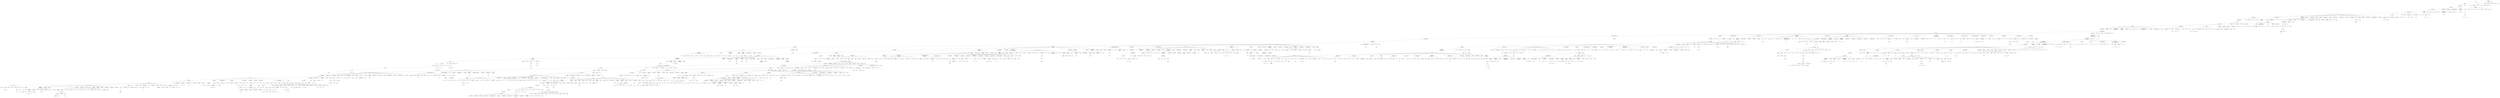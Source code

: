 strict graph "" {
	node [label="\N"];
	171	 [fontsize=12,
		height=0.19444444444444445,
		label="Astrud Gilberto",
		level=5,
		pos="26998.19,25126.49",
		weight=230331,
		width=1.0555555555555556];
	1644	 [fontsize=12,
		height=0.19444444444444445,
		label="Pink Martini",
		level=5,
		pos="27685.09,26433.52",
		weight=275631,
		width=0.8194444444444444];
	171 -- 1644;
	134	 [fontsize=12,
		height=0.19444444444444445,
		label="Antônio Carlos\nJobim",
		level=5,
		pos="25294.46,24684.30",
		weight=209413,
		width=1.5833333333333333];
	171 -- 134;
	847	 [fontsize=12,
		height=0.19444444444444445,
		label="Gal Costa",
		level=5,
		pos="27670.65,24945.78",
		weight=124207,
		width=0.7083333333333334];
	171 -- 847;
	1049	 [fontsize=20,
		height=0.3194444444444444,
		label=Jazzamor,
		level=3,
		pos="28207.48,26718.82",
		weight=114778,
		width=1.2083333333333333];
	1644 -- 1049;
	1935	 [fontsize=12,
		height=0.19444444444444445,
		label="Stan Getz",
		level=5,
		pos="23305.41,24481.01",
		weight=206505,
		width=0.7083333333333334];
	134 -- 1935;
	226	 [fontsize=12,
		height=0.19444444444444445,
		label="Bebel Gilberto",
		level=5,
		pos="25617.39,22859.50",
		weight=276618,
		width=1.0];
	134 -- 226;
	445	 [fontsize=12,
		height=0.19444444444444445,
		label="Chico Buarque",
		level=5,
		pos="25177.84,26692.93",
		weight=170396,
		width=1.0555555555555556];
	134 -- 445;
	702	 [fontsize=12,
		height=0.19444444444444445,
		label="Elis Regina",
		level=5,
		pos="26466.48,24289.46",
		weight=148727,
		width=0.8055555555555556];
	134 -- 702;
	385	 [fontsize=12,
		height=0.19444444444444445,
		label="Caetano Veloso",
		level=5,
		pos="24241.32,26245.64",
		weight=208615,
		width=1.125];
	134 -- 385;
	1082	 [fontsize=12,
		height=0.19444444444444445,
		label="João Gilberto",
		level=5,
		pos="25988.09,26395.50",
		weight=139669,
		width=0.9444444444444444];
	134 -- 1082;
	1407	 [fontsize=25,
		height=0.3888888888888889,
		label=Micatone,
		level=2,
		pos="29607.20,26117.12",
		weight=147507,
		width=1.4166666666666667];
	1049 -- 1407;
	2139	 [fontsize=9,
		height=0.1388888888888889,
		label="The Funky\nLowlives",
		level=7,
		pos="27948.41,27112.49",
		weight=102989,
		width=1.3194444444444444];
	1049 -- 2139;
	1906	 [fontsize=12,
		height=0.19444444444444445,
		label="Sonny Rollins",
		level=5,
		pos="23128.35,22959.00",
		weight=165058,
		width=0.9722222222222222];
	1935 -- 1906;
	400	 [fontsize=12,
		height=0.19444444444444445,
		label="Cannonball Adderley",
		level=5,
		pos="22473.74,23666.97",
		weight=161014,
		width=1.4583333333333333];
	1935 -- 400;
	600	 [fontsize=12,
		height=0.19444444444444445,
		label="Dexter Gordon",
		level=5,
		pos="24676.40,23317.03",
		weight=123712,
		width=1.0416666666666667];
	1935 -- 600;
	431	 [fontsize=12,
		height=0.19444444444444445,
		label="Charlie Parker",
		level=5,
		pos="23110.36,25206.18",
		weight=238264,
		width=1.0138888888888888];
	1935 -- 431;
	2396	 [fontsize=10,
		height=0.1527777777777778,
		label="Vanessa da\nMata",
		level=6,
		pos="26269.64,21770.87",
		weight=119964,
		width=1.2083333333333333];
	226 -- 2396;
	1345	 [fontsize=10,
		height=0.1527777777777778,
		label="Marisa Monte",
		level=6,
		pos="27068.77,22858.96",
		weight=166360,
		width=0.8888888888888888];
	226 -- 1345;
	462	 [fontsize=10,
		height=0.1527777777777778,
		label=Cibelle,
		level=6,
		pos="25144.44,22248.98",
		weight=100052,
		width=0.4583333333333333];
	226 -- 462;
	18	 [fontsize=25,
		height=0.3888888888888889,
		label="4hero",
		level=2,
		pos="33024.62,25661.74",
		weight=169114,
		width=0.8888888888888888];
	1407 -- 18;
	1597	 [fontsize=9,
		height=0.1388888888888889,
		label="Parov Stelar",
		level=7,
		pos="29363.12,27904.06",
		weight=167768,
		width=0.7777777777777778];
	1407 -- 1597;
	1438	 [fontsize=9,
		height=0.1388888888888889,
		label="Mo' Horizons",
		level=7,
		pos="29459.67,25388.65",
		weight=213986,
		width=0.8194444444444444];
	1407 -- 1438;
	159	 [fontsize=12,
		height=0.19444444444444445,
		label="Art Blakey & The\nJazz Messengers",
		level=5,
		pos="20540.37,23432.69",
		weight=105787,
		width=2.5416666666666665];
	400 -- 159;
	222	 [fontsize=25,
		height=0.3888888888888889,
		label=Beanfield,
		level=2,
		pos="32502.80,21222.11",
		weight=130305,
		width=1.4583333333333333];
	18 -- 222;
	1301	 [fontsize=25,
		height=0.3888888888888889,
		label="LTJ Bukem",
		level=2,
		pos="31152.49,27517.41",
		weight=110380,
		width=1.7638888888888888];
	18 -- 1301;
	1050	 [fontsize=25,
		height=0.3888888888888889,
		label=Jazzanova,
		level=2,
		pos="34469.18,28490.44",
		weight=300664,
		width=1.6666666666666667];
	18 -- 1050;
	1548	 [fontsize=25,
		height=0.3888888888888889,
		label="Nuspirit Helsinki",
		level=2,
		pos="32385.64,28026.78",
		weight=137655,
		width=2.5];
	18 -- 1548;
	1213	 [fontsize=25,
		height=0.3888888888888889,
		label="Kyoto Jazz\nMassive",
		level=2,
		pos="31212.86,24879.00",
		weight=129760,
		width=3.263888888888889];
	18 -- 1213;
	624	 [fontsize=12,
		height=0.19444444444444445,
		label="Dizzy Gillespie",
		level=5,
		pos="19986.96,21920.87",
		weight=173597,
		width=1.0277777777777777];
	159 -- 624;
	1092	 [fontsize=12,
		height=0.19444444444444445,
		label="John Coltrane",
		level=5,
		pos="19195.93,24132.02",
		weight=378942,
		width=0.9861111111111112];
	159 -- 1092;
	1377	 [fontsize=12,
		height=0.19444444444444445,
		label="McCoy Tyner",
		level=5,
		pos="22208.96,22756.58",
		weight=100524,
		width=0.9305555555555556];
	159 -- 1377;
	2183	 [fontsize=12,
		height=0.19444444444444445,
		label="Thelonious Monk",
		level=5,
		pos="20796.06,25089.83",
		weight=279124,
		width=1.2083333333333333];
	159 -- 2183;
	1242	 [fontsize=12,
		height=0.19444444444444445,
		label="Lee Morgan",
		level=5,
		pos="21197.11,24888.59",
		weight=106001,
		width=0.8472222222222222];
	159 -- 1242;
	822	 [fontsize=12,
		height=0.19444444444444445,
		label="Freddie Hubbard",
		level=5,
		pos="21908.87,21844.96",
		weight=103588,
		width=1.1944444444444444];
	159 -- 822;
	429	 [fontsize=12,
		height=0.19444444444444445,
		label="Charles Mingus",
		level=5,
		pos="19555.78,23407.09",
		weight=233472,
		width=1.0972222222222223];
	159 -- 429;
	967	 [fontsize=12,
		height=0.19444444444444445,
		label="Horace Silver",
		level=5,
		pos="20343.35,21728.75",
		weight=130113,
		width=0.9444444444444444];
	159 -- 967;
	785	 [fontsize=25,
		height=0.3888888888888889,
		label="Fila Brazillia",
		level=2,
		pos="30122.42,16803.36",
		weight=250091,
		width=1.875];
	222 -- 785;
	671	 [fontsize=20,
		height=0.3194444444444444,
		label="dZihan &\nKamien",
		level=3,
		pos="29684.06,22495.30",
		weight=268681,
		width=2.2916666666666665];
	222 -- 671;
	2358	 [fontsize=10,
		height=0.1527777777777778,
		label="Trüby Trio",
		level=6,
		pos="32549.00,20172.93",
		weight=139282,
		width=0.6527777777777778];
	222 -- 2358;
	1616	 [fontsize=10,
		height=0.1527777777777778,
		label="Peace Orchestra",
		level=6,
		pos="31275.23,22543.58",
		weight=169484,
		width=1.0972222222222223];
	222 -- 1616;
	961	 [fontsize=10,
		height=0.1527777777777778,
		label=Hird,
		level=6,
		pos="33311.28,21026.24",
		weight=133930,
		width=0.2777777777777778];
	222 -- 961;
	331	 [fontsize=10,
		height=0.1527777777777778,
		label="Boozoo Bajou",
		level=6,
		pos="33158.55,22111.30",
		weight=244374,
		width=0.9027777777777778];
	222 -- 331;
	1430	 [fontsize=10,
		height=0.1527777777777778,
		label="Minus 8",
		level=6,
		pos="30223.42,20741.36",
		weight=169244,
		width=0.5138888888888888];
	222 -- 1430;
	2348	 [fontsize=10,
		height=0.1527777777777778,
		label=Tosca,
		level=6,
		pos="30338.51,20454.42",
		weight=395353,
		width=0.3888888888888889];
	222 -- 2348;
	2090	 [fontsize=25,
		height=0.3888888888888889,
		label="The Cinematic\nOrchestra",
		level=2,
		pos="35198.02,30804.93",
		weight=432356,
		width=4.055555555555555];
	1050 -- 2090;
	1203	 [fontsize=10,
		height=0.1527777777777778,
		label=Koop,
		level=6,
		pos="34389.08,26952.50",
		weight=328121,
		width=0.3472222222222222];
	1050 -- 1203;
	221	 [fontsize=15,
		height=0.2361111111111111,
		label="Beady Belle",
		level=4,
		pos="35709.55,29724.83",
		weight=100040,
		width=1.0972222222222223];
	1050 -- 221;
	1526	 [fontsize=10,
		height=0.1527777777777778,
		label="Nicola Conte",
		level=6,
		pos="33453.60,29780.50",
		weight=217888,
		width=0.8333333333333334];
	1050 -- 1526;
	590	 [fontsize=9,
		height=0.1388888888888889,
		label="De-Phazz",
		level=7,
		pos="35652.65,28256.78",
		weight=360761,
		width=0.6111111111111112];
	1050 -- 590;
	1282	 [fontsize=10,
		height=0.1527777777777778,
		label=Llorca,
		level=6,
		pos="30886.65,23731.14",
		weight=114751,
		width=0.4027777777777778];
	1213 -- 1282;
	371	 [fontsize=10,
		height=0.1527777777777778,
		label="Bugge Wesseltoft",
		level=6,
		pos="30828.76,25059.07",
		weight=114701,
		width=1.1388888888888888];
	1213 -- 371;
	24	 [fontsize=25,
		height=0.3888888888888889,
		label="9 Lazy\n9",
		level=2,
		pos="25690.09,10411.43",
		weight=168403,
		width=1.5138888888888888];
	785 -- 24;
	47	 [fontsize=20,
		height=0.3194444444444444,
		label=Afterlife,
		level=3,
		pos="32079.14,16418.92",
		weight=225205,
		width=0.9444444444444444];
	785 -- 47;
	244	 [fontsize=20,
		height=0.3194444444444444,
		label=Bent,
		level=3,
		pos="28114.31,19013.48",
		weight=315504,
		width=0.5833333333333334];
	785 -- 244;
	1195	 [fontsize=20,
		height=0.3194444444444444,
		label=Kinobe,
		level=3,
		pos="27372.89,17306.77",
		weight=137691,
		width=0.875];
	785 -- 1195;
	558	 [fontsize=20,
		height=0.3194444444444444,
		label="David Holmes",
		level=3,
		pos="27405.64,16327.39",
		weight=148816,
		width=1.7361111111111112];
	785 -- 558;
	1893	 [fontsize=9,
		height=0.1388888888888889,
		label="Sofa Surfers",
		level=7,
		pos="29386.23,18606.10",
		weight=256632,
		width=0.7916666666666666];
	785 -- 1893;
	305	 [fontsize=20,
		height=0.3194444444444444,
		label="Blue States",
		level=3,
		pos="31394.62,18297.52",
		weight=145585,
		width=1.4305555555555556];
	785 -- 305;
	2315	 [fontsize=9,
		height=0.1388888888888889,
		label=Thunderball,
		level=7,
		pos="30141.03,16048.13",
		weight=136896,
		width=0.75];
	785 -- 2315;
	778	 [fontsize=9,
		height=0.1388888888888889,
		label="Federico Aubele",
		level=7,
		pos="30010.71,22986.26",
		weight=120093,
		width=1.0138888888888888];
	671 -- 778;
	609	 [fontsize=15,
		height=0.2361111111111111,
		label="Dimitri From\nParis",
		level=4,
		pos="27965.36,22028.06",
		weight=126241,
		width=1.75];
	671 -- 609;
	2428	 [fontsize=10,
		height=0.1527777777777778,
		label="Wax Poetic",
		level=6,
		pos="28881.52,22975.72",
		weight=145740,
		width=0.7361111111111112];
	671 -- 2428;
	814	 [fontsize=12,
		height=0.19444444444444445,
		label="Four Tet",
		level=5,
		pos="35752.05,31109.75",
		weight=355413,
		width=0.5833333333333334];
	2090 -- 814;
	102	 [fontsize=25,
		height=0.3888888888888889,
		label="Amon Tobin",
		level=2,
		pos="24298.69,4866.27",
		weight=440972,
		width=1.875];
	24 -- 102;
	292	 [fontsize=25,
		height=0.3888888888888889,
		label=Blockhead,
		level=2,
		pos="30331.23,13637.28",
		weight=185832,
		width=1.625];
	24 -- 292;
	2388	 [fontsize=25,
		height=0.3888888888888889,
		label="Up, Bustle\nand Out",
		level=2,
		pos="22913.78,7556.71",
		weight=137551,
		width=3.138888888888889];
	24 -- 2388;
	327	 [fontsize=25,
		height=0.3888888888888889,
		label=Bonobo,
		level=2,
		pos="29889.14,8370.59",
		weight=471515,
		width=1.2083333333333333];
	24 -- 327;
	1023	 [fontsize=25,
		height=0.3888888888888889,
		label="Jaga Jazzist",
		level=2,
		pos="29202.10,10895.98",
		weight=162373,
		width=1.9166666666666667];
	24 -- 1023;
	1679	 [fontsize=25,
		height=0.3888888888888889,
		label=Quantic,
		level=2,
		pos="21577.65,6714.11",
		weight=235304,
		width=1.2083333333333333];
	24 -- 1679;
	630	 [fontsize=25,
		height=0.3888888888888889,
		label="DJ Food",
		level=2,
		pos="24528.97,7415.35",
		weight=219384,
		width=1.3194444444444444];
	24 -- 630;
	1710	 [fontsize=25,
		height=0.3888888888888889,
		label="Red Snapper",
		level=2,
		pos="26676.57,13856.07",
		weight=189162,
		width=2.0555555555555554];
	24 -- 1710;
	483	 [fontsize=25,
		height=0.3888888888888889,
		label=Coldcut,
		level=2,
		pos="24626.39,13392.75",
		weight=252617,
		width=1.1805555555555556];
	24 -- 483;
	2421	 [fontsize=25,
		height=0.3888888888888889,
		label="Wagon Christ",
		level=2,
		pos="21505.89,8386.57",
		weight=155607,
		width=2.111111111111111];
	24 -- 2421;
	2152	 [fontsize=25,
		height=0.3888888888888889,
		label="The Herbaliser",
		level=2,
		pos="21923.17,8891.71",
		weight=312147,
		width=2.2777777777777777];
	24 -- 2152;
	1467	 [fontsize=25,
		height=0.3888888888888889,
		label="Mr. Scruff",
		level=2,
		pos="28249.18,9696.24",
		weight=298012,
		width=1.5138888888888888];
	24 -- 1467;
	1112	 [fontsize=25,
		height=0.3888888888888889,
		label="Jon Kennedy",
		level=2,
		pos="22198.54,10645.95",
		weight=101567,
		width=2.0277777777777777];
	24 -- 1112;
	790	 [fontsize=25,
		height=0.3888888888888889,
		label=Fink,
		level=2,
		pos="25952.76,14283.33",
		weight=107865,
		width=0.6666666666666666];
	24 -- 790;
	628	 [fontsize=25,
		height=0.3888888888888889,
		label="DJ Cam",
		level=2,
		pos="26357.07,7458.57",
		weight=207428,
		width=1.2638888888888888];
	24 -- 628;
	1867	 [fontsize=25,
		height=0.3888888888888889,
		label=Skalpel,
		level=2,
		pos="29051.14,12511.37",
		weight=186939,
		width=1.1388888888888888];
	24 -- 1867;
	838	 [fontsize=25,
		height=0.3888888888888889,
		label="Funki Porcini",
		level=2,
		pos="28618.56,11007.42",
		weight=231639,
		width=2.013888888888889];
	24 -- 838;
	2468	 [fontsize=25,
		height=0.3888888888888889,
		label="Xploding Plastix",
		level=2,
		pos="22510.43,10993.32",
		weight=143982,
		width=2.4722222222222223];
	24 -- 2468;
	636	 [fontsize=25,
		height=0.3888888888888889,
		label="DJ Vadim",
		level=2,
		pos="24149.46,12409.95",
		weight=147150,
		width=1.5138888888888888];
	24 -- 636;
	1536	 [fontsize=20,
		height=0.3194444444444444,
		label="Nitin Sawhney",
		level=3,
		pos="33282.92,18469.47",
		weight=276508,
		width=1.7777777777777777];
	47 -- 1536;
	291	 [fontsize=20,
		height=0.3194444444444444,
		label=Bliss,
		level=3,
		pos="33410.89,16670.80",
		weight=138420,
		width=0.5972222222222222];
	47 -- 291;
	1244	 [fontsize=20,
		height=0.3194444444444444,
		label=Lemongrass,
		level=3,
		pos="32542.63,15684.03",
		weight=180462,
		width=1.5416666666666667];
	47 -- 1244;
	1118	 [fontsize=20,
		height=0.3194444444444444,
		label="José Padilla",
		level=3,
		pos="31162.63,15843.54",
		weight=114638,
		width=1.5];
	47 -- 1118;
	1651	 [fontsize=12,
		height=0.19444444444444445,
		label="Planet Funk",
		level=5,
		pos="26946.60,18986.04",
		weight=155496,
		width=0.8472222222222222];
	244 -- 1651;
	1429	 [fontsize=12,
		height=0.19444444444444445,
		label="Mint Royale",
		level=5,
		pos="28142.49,19585.21",
		weight=109590,
		width=0.8333333333333334];
	244 -- 1429;
	998	 [fontsize=9,
		height=0.1388888888888889,
		label="I Monster",
		level=7,
		pos="27052.68,17750.23",
		weight=123089,
		width=0.5972222222222222];
	1195 -- 998;
	1738	 [fontsize=12,
		height=0.19444444444444445,
		label="Rob Dougan",
		level=5,
		pos="26436.41,16606.87",
		weight=276013,
		width=0.9027777777777778];
	558 -- 1738;
	569	 [fontsize=12,
		height=0.19444444444444445,
		label="Death in\nVegas",
		level=5,
		pos="26689.94,15273.97",
		weight=340338,
		width=1.1666666666666667];
	558 -- 569;
	86	 [fontsize=15,
		height=0.2361111111111111,
		label=Alpha,
		level=4,
		pos="31771.77,18564.97",
		weight=140616,
		width=0.5277777777777778];
	305 -- 86;
	304	 [fontsize=9,
		height=0.1388888888888889,
		label="Blue Six",
		level=7,
		pos="28595.19,20511.63",
		weight=103865,
		width=0.5277777777777778];
	609 -- 304;
	985	 [fontsize=9,
		height=0.1388888888888889,
		label="Ian Pooley",
		level=7,
		pos="27385.03,21269.91",
		weight=112200,
		width=0.6666666666666666];
	609 -- 985;
	1929	 [fontsize=25,
		height=0.3888888888888889,
		label=Squarepusher,
		level=2,
		pos="23908.60,2052.37",
		weight=335714,
		width=2.1944444444444446];
	102 -- 1929;
	631	 [fontsize=12,
		height=0.19444444444444445,
		label="DJ Krush",
		level=5,
		pos="25974.73,3554.86",
		weight=297590,
		width=0.6527777777777778];
	102 -- 631;
	2123	 [fontsize=12,
		height=0.19444444444444445,
		label="The Dust\nBrothers",
		level=5,
		pos="23917.34,5948.48",
		weight=141869,
		width=1.375];
	102 -- 2123;
	1184	 [fontsize=12,
		height=0.19444444444444445,
		label="Kid Koala",
		level=5,
		pos="25648.38,3164.66",
		weight=158878,
		width=0.6805555555555556];
	102 -- 1184;
	634	 [fontsize=12,
		height=0.19444444444444445,
		label="DJ Shadow",
		level=5,
		pos="23586.30,3810.50",
		weight=602830,
		width=0.8194444444444444];
	102 -- 634;
	528	 [fontsize=12,
		height=0.19444444444444445,
		label=Daedelus,
		level=5,
		pos="26397.15,5375.11",
		weight=127008,
		width=0.6805555555555556];
	102 -- 528;
	2386	 [fontsize=12,
		height=0.19444444444444445,
		label=UNKLE,
		level=5,
		pos="25937.51,5911.76",
		weight=490687,
		width=0.5416666666666666];
	102 -- 2386;
	308	 [fontsize=20,
		height=0.3194444444444444,
		label="Boards of\nCanada",
		level=3,
		pos="23189.70,4982.13",
		weight=623541,
		width=2.4027777777777777];
	102 -- 308;
	51	 [fontsize=20,
		height=0.3194444444444444,
		label=Aim,
		level=3,
		pos="31716.13,14464.23",
		weight=166389,
		width=0.4861111111111111];
	292 -- 51;
	1735	 [fontsize=20,
		height=0.3194444444444444,
		label=RJD2,
		level=3,
		pos="33408.08,12703.54",
		weight=380837,
		width=0.7083333333333334];
	292 -- 1735;
	1528	 [fontsize=20,
		height=0.3194444444444444,
		label="Nightmares on\nWax",
		level=3,
		pos="31349.61,12499.60",
		weight=444084,
		width=2.5972222222222223];
	292 -- 1528;
	2429	 [fontsize=9,
		height=0.1388888888888889,
		label="Wax Tailor",
		level=7,
		pos="30837.68,14969.33",
		weight=120166,
		width=0.6527777777777778];
	292 -- 2429;
	519	 [fontsize=9,
		height=0.1388888888888889,
		label="Cut Chemist",
		level=7,
		pos="30269.43,12743.04",
		weight=104650,
		width=0.7777777777777778];
	292 -- 519;
	1659	 [fontsize=9,
		height=0.1388888888888889,
		label="Prefuse 73",
		level=7,
		pos="29209.02,14879.97",
		weight=259980,
		width=0.6805555555555556];
	292 -- 1659;
	615	 [fontsize=9,
		height=0.1388888888888889,
		label=Diplo,
		level=7,
		pos="29179.85,13902.24",
		weight=133571,
		width=0.3333333333333333];
	292 -- 615;
	53	 [fontsize=20,
		height=0.3194444444444444,
		label=Air,
		level=3,
		pos="30417.35,5703.87",
		weight=1134369,
		width=0.3472222222222222];
	327 -- 53;
	2482	 [fontsize=9,
		height=0.1388888888888889,
		label=Yonderboi,
		level=7,
		pos="29635.25,6517.84",
		weight=230536,
		width=0.625];
	327 -- 2482;
	2014	 [fontsize=20,
		height=0.3194444444444444,
		label=Télépopmusik,
		level=3,
		pos="31810.57,7699.22",
		weight=477590,
		width=1.7361111111111112];
	327 -- 2014;
	1245	 [fontsize=20,
		height=0.3194444444444444,
		label="Lemon Jelly",
		level=3,
		pos="28289.09,6996.91",
		weight=195296,
		width=1.4861111111111112];
	327 -- 1245;
	1185	 [fontsize=15,
		height=0.2361111111111111,
		label="Kid Loco",
		level=4,
		pos="30481.90,10003.48",
		weight=244053,
		width=0.8055555555555556];
	327 -- 1185;
	1359	 [fontsize=20,
		height=0.3194444444444444,
		label="Massive Attack",
		level=3,
		pos="30957.34,10408.38",
		weight=1156891,
		width=1.875];
	327 -- 1359;
	1208	 [fontsize=9,
		height=0.1388888888888889,
		label="Kruder &\nDorfmeister",
		level=7,
		pos="30745.05,6765.38",
		weight=357924,
		width=1.4027777777777777];
	327 -- 1208;
	2301	 [fontsize=20,
		height=0.3194444444444444,
		label="Thievery Corporation",
		level=3,
		pos="28267.69,8012.40",
		weight=739944,
		width=2.5972222222222223];
	327 -- 2301;
	1224	 [fontsize=20,
		height=0.3194444444444444,
		label=Lamb,
		level=3,
		pos="32135.24,9361.86",
		weight=613913,
		width=0.7083333333333334];
	327 -- 1224;
	2489	 [fontsize=20,
		height=0.3194444444444444,
		label="Zero 7",
		level=3,
		pos="32045.54,8708.72",
		weight=784822,
		width=0.8055555555555556];
	327 -- 2489;
	1455	 [fontsize=20,
		height=0.3194444444444444,
		label=Morcheeba,
		level=3,
		pos="28937.37,9473.74",
		weight=642060,
		width=1.4027777777777777];
	327 -- 1455;
	2222	 [fontsize=15,
		height=0.2361111111111111,
		label="The Quantic\nSoul Orchestra",
		level=4,
		pos="20582.90,6290.43",
		weight=109821,
		width=2.638888888888889];
	1679 -- 2222;
	75	 [fontsize=15,
		height=0.2361111111111111,
		label="Alice Russell",
		level=4,
		pos="22213.80,6266.05",
		weight=112825,
		width=1.1666666666666667];
	1679 -- 75;
	2360	 [fontsize=12,
		height=0.19444444444444445,
		label=Tricky,
		level=5,
		pos="26798.25,14348.66",
		weight=506353,
		width=0.4166666666666667];
	1710 -- 2360;
	381	 [fontsize=20,
		height=0.3194444444444444,
		label="µ-Ziq",
		level=3,
		pos="20977.58,8350.99",
		weight=115833,
		width=0.6388888888888888];
	2421 -- 381;
	1117	 [fontsize=15,
		height=0.2361111111111111,
		label="José González",
		level=4,
		pos="25101.63,14926.32",
		weight=545027,
		width=1.3611111111111112];
	790 -- 1117;
	2030	 [fontsize=15,
		height=0.2361111111111111,
		label=Terranova,
		level=4,
		pos="26765.24,6806.23",
		weight=148792,
		width=0.9166666666666666];
	628 -- 2030;
	2422	 [fontsize=9,
		height=0.1388888888888889,
		label=Waldeck,
		level=7,
		pos="33084.30,18870.35",
		weight=184946,
		width=0.5277777777777778];
	1536 -- 2422;
	2007	 [fontsize=10,
		height=0.1527777777777778,
		label="Talvin Singh",
		level=6,
		pos="34127.00,17469.65",
		weight=106797,
		width=0.7916666666666666];
	1536 -- 2007;
	1329	 [fontsize=12,
		height=0.19444444444444445,
		label=Mandalay,
		level=5,
		pos="34154.63,18916.01",
		weight=237522,
		width=0.6944444444444444];
	1536 -- 1329;
	1255	 [fontsize=25,
		height=0.3888888888888889,
		label=LFO,
		level=2,
		pos="23807.91,-476.29",
		weight=133520,
		width=0.6805555555555556];
	1929 -- 1255;
	42	 [fontsize=20,
		height=0.3194444444444444,
		label="Aesop Rock",
		level=3,
		pos="36858.25,14717.11",
		weight=214080,
		width=1.5];
	1735 -- 42;
	1803	 [fontsize=20,
		height=0.3194444444444444,
		label="Sébastien Tellier",
		level=3,
		pos="29125.20,4665.05",
		weight=184097,
		width=2.0694444444444446];
	53 -- 1803;
	1657	 [fontsize=20,
		height=0.3194444444444444,
		label=Portishead,
		level=3,
		pos="31214.38,4896.06",
		weight=1005250,
		width=1.3333333333333333];
	53 -- 1657;
	1546	 [fontsize=10,
		height=0.1527777777777778,
		label="Nouvelle Vague",
		level=6,
		pos="32226.63,7152.74",
		weight=442788,
		width=1.0138888888888888];
	2014 -- 1546;
	122	 [fontsize=12,
		height=0.19444444444444445,
		label="Angus &\nJulia Stone",
		level=5,
		pos="24787.11,15319.04",
		weight=103944,
		width=1.5138888888888888];
	1117 -- 122;
	23	 [fontsize=25,
		height=0.3888888888888889,
		label="808 State",
		level=2,
		pos="21301.34,-2124.30",
		weight=107838,
		width=1.5];
	1255 -- 23;
	1307	 [fontsize=20,
		height=0.3194444444444444,
		label="Luke Vibert",
		level=3,
		pos="23421.05,-2163.13",
		weight=100182,
		width=1.4166666666666667];
	1255 -- 1307;
	48	 [fontsize=20,
		height=0.3194444444444444,
		label=AFX,
		level=3,
		pos="23149.44,303.46",
		weight=137992,
		width=0.5416666666666666];
	1255 -- 48;
	187	 [fontsize=20,
		height=0.3194444444444444,
		label=Autechre,
		level=3,
		pos="26164.48,-1193.65",
		weight=269071,
		width=1.125];
	1255 -- 187;
	1462	 [fontsize=12,
		height=0.19444444444444445,
		label="Mouse on\nMars",
		level=5,
		pos="24771.09,-2179.20",
		weight=126724,
		width=1.1805555555555556];
	1255 -- 1462;
	1649	 [fontsize=20,
		height=0.3194444444444444,
		label=Plaid,
		level=3,
		pos="25468.58,359.67",
		weight=206666,
		width=0.625];
	1255 -- 1649;
	588	 [fontsize=20,
		height=0.3194444444444444,
		label="Deltron 3030",
		level=3,
		pos="34213.24,14817.43",
		weight=149636,
		width=1.5972222222222223];
	42 -- 588;
	708	 [fontsize=20,
		height=0.3194444444444444,
		label="El-P",
		level=3,
		pos="36568.44,16942.96",
		weight=102971,
		width=0.5277777777777778];
	42 -- 708;
	587	 [fontsize=20,
		height=0.3194444444444444,
		label="Del tha\nFunkee Homosapien",
		level=3,
		pos="38932.73,17896.99",
		weight=136831,
		width=3.6805555555555554];
	42 -- 587;
	1473	 [fontsize=20,
		height=0.3194444444444444,
		label=Murs,
		level=3,
		pos="35649.40,12837.71",
		weight=112456,
		width=0.625];
	42 -- 1473;
	175	 [fontsize=20,
		height=0.3194444444444444,
		label=Atmosphere,
		level=3,
		pos="36013.96,17276.66",
		weight=207161,
		width=1.5];
	42 -- 175;
	1778	 [fontsize=20,
		height=0.3194444444444444,
		label="Sage Francis",
		level=3,
		pos="38064.32,14453.89",
		weight=138693,
		width=1.6388888888888888];
	42 -- 1778;
	1990	 [fontsize=15,
		height=0.2361111111111111,
		label=Surkin,
		level=4,
		pos="28005.96,3855.02",
		weight=111343,
		width=0.5833333333333334];
	1803 -- 1990;
	1165	 [fontsize=9,
		height=0.1388888888888889,
		label=Kavinsky,
		level=7,
		pos="30035.73,4079.84",
		weight=121006,
		width=0.5694444444444444];
	1803 -- 1165;
	1466	 [fontsize=9,
		height=0.1388888888888889,
		label="Mr. Oizo",
		level=7,
		pos="28803.08,5335.08",
		weight=230839,
		width=0.5277777777777778];
	1803 -- 1466;
	161	 [fontsize=25,
		height=0.3888888888888889,
		label="Art of\nNoise",
		level=2,
		pos="20960.99,-6693.52",
		weight=153823,
		width=2.013888888888889];
	23 -- 161;
	2383	 [fontsize=25,
		height=0.3888888888888889,
		label=Underworld,
		level=2,
		pos="17415.07,-1755.31",
		weight=541732,
		width=1.7777777777777777];
	23 -- 2383;
	1571	 [fontsize=25,
		height=0.3888888888888889,
		label=Orbital,
		level=2,
		pos="20771.35,2331.54",
		weight=413940,
		width=1.0277777777777777];
	23 -- 1571;
	699	 [fontsize=25,
		height=0.3888888888888889,
		label=Electronic,
		level=2,
		pos="17789.07,-4947.33",
		weight=106894,
		width=1.5277777777777777];
	23 -- 699;
	2202	 [fontsize=25,
		height=0.3888888888888889,
		label="The Orb",
		level=2,
		pos="20062.28,-178.68",
		weight=230698,
		width=1.2777777777777777];
	23 -- 2202;
	2172	 [fontsize=25,
		height=0.3888888888888889,
		label="The KLF",
		level=2,
		pos="19684.61,-885.18",
		weight=147591,
		width=1.3333333333333333];
	23 -- 2172;
	2406	 [fontsize=20,
		height=0.3194444444444444,
		label="Venetian Snares",
		level=3,
		pos="22822.95,1156.68",
		weight=182520,
		width=2.0555555555555554];
	48 -- 2406;
	157	 [fontsize=12,
		height=0.19444444444444445,
		label=Arovane,
		level=5,
		pos="26677.91,-947.46",
		weight=120077,
		width=0.5972222222222222];
	187 -- 157;
	144	 [fontsize=12,
		height=0.19444444444444445,
		label=Apparat,
		level=5,
		pos="26230.27,-1729.29",
		weight=158464,
		width=0.5555555555555556];
	187 -- 144;
	923	 [fontsize=9,
		height=0.1388888888888889,
		label="GZA/Genius",
		level=7,
		pos="32968.10,13938.25",
		weight=139601,
		width=0.7638888888888888];
	588 -- 923;
	898	 [fontsize=10,
		height=0.1527777777777778,
		label=Gorillaz,
		level=6,
		pos="33535.36,15398.74",
		weight=1361575,
		width=0.5];
	588 -- 898;
	1325	 [fontsize=9,
		height=0.1388888888888889,
		label=Madvillain,
		level=7,
		pos="34198.49,15180.81",
		weight=185607,
		width=0.6388888888888888];
	588 -- 1325;
	2207	 [fontsize=12,
		height=0.19444444444444445,
		label="The Pharcyde",
		level=5,
		pos="39595.20,19295.59",
		weight=177117,
		width=0.9861111111111112];
	587 -- 2207;
	533	 [fontsize=9,
		height=0.1388888888888889,
		label=DANGERDOOM,
		level=7,
		pos="37458.89,18730.79",
		weight=113968,
		width=1.0];
	587 -- 533;
	930	 [fontsize=10,
		height=0.1527777777777778,
		label="Handsome Boy\nModeling School",
		level=6,
		pos="38312.31,19640.03",
		weight=171332,
		width=2.1944444444444446];
	587 -- 930;
	274	 [fontsize=12,
		height=0.19444444444444445,
		label=Blackalicious,
		level=5,
		pos="40236.71,18920.11",
		weight=204179,
		width=0.9166666666666666];
	587 -- 274;
	1139	 [fontsize=12,
		height=0.19444444444444445,
		label="Jurassic 5",
		level=5,
		pos="38769.03,16378.68",
		weight=340808,
		width=0.7083333333333334];
	587 -- 1139;
	957	 [fontsize=9,
		height=0.1388888888888889,
		label=Hieroglyphics,
		level=7,
		pos="40222.12,17410.00",
		weight=113846,
		width=0.8472222222222222];
	587 -- 957;
	1275	 [fontsize=9,
		height=0.1388888888888889,
		label="Little Brother",
		level=7,
		pos="35549.62,12030.00",
		weight=106614,
		width=0.8194444444444444];
	1473 -- 1275;
	1678	 [fontsize=10,
		height=0.1527777777777778,
		label="Q-Tip",
		level=6,
		pos="36351.02,12737.99",
		weight=124264,
		width=0.3611111111111111];
	1473 -- 1678;
	516	 [fontsize=10,
		height=0.1527777777777778,
		label=CunninLynguists,
		level=6,
		pos="36226.60,17919.31",
		weight=138926,
		width=1.0694444444444444];
	175 -- 516;
	629	 [fontsize=10,
		height=0.1527777777777778,
		label="DJ Danger\nMouse",
		level=6,
		pos="34711.23,16256.05",
		weight=122322,
		width=1.25];
	175 -- 629;
	800	 [fontsize=10,
		height=0.1527777777777778,
		label=Flobots,
		level=6,
		pos="35125.47,17775.20",
		weight=130158,
		width=0.4861111111111111];
	175 -- 800;
	632	 [fontsize=9,
		height=0.1388888888888889,
		label="DJ Mehdi",
		level=7,
		pos="27387.59,2931.86",
		weight=114930,
		width=0.5972222222222222];
	1990 -- 632;
	90	 [fontsize=15,
		height=0.2361111111111111,
		label="Alter Ego",
		level=4,
		pos="28415.22,2048.13",
		weight=162902,
		width=0.8472222222222222];
	1990 -- 90;
	1141	 [fontsize=9,
		height=0.1388888888888889,
		label="Justice vs\nSimian",
		level=7,
		pos="29378.94,2791.17",
		weight=118794,
		width=1.1666666666666667];
	1990 -- 1141;
	1817	 [fontsize=9,
		height=0.1388888888888889,
		label=SebastiAn,
		level=7,
		pos="28166.51,4401.31",
		weight=145960,
		width=0.6388888888888888];
	1990 -- 1817;
	341	 [fontsize=15,
		height=0.2361111111111111,
		label="Boys Noize",
		level=4,
		pos="27165.96,3952.34",
		weight=207586,
		width=1.0416666666666667];
	1990 -- 341;
	2306	 [fontsize=25,
		height=0.3888888888888889,
		label="Thomas Dolby",
		level=2,
		pos="19397.03,-9406.43",
		weight=109388,
		width=2.25];
	161 -- 2306;
	1633	 [fontsize=20,
		height=0.3194444444444444,
		label="Pet Shop\nBoys",
		level=3,
		pos="21625.60,-4242.97",
		weight=492274,
		width=2.0];
	161 -- 1633;
	2450	 [fontsize=12,
		height=0.19444444444444445,
		label="William Orbit",
		level=5,
		pos="19190.43,-6771.03",
		weight=174442,
		width=0.8888888888888888];
	161 -- 2450;
	819	 [fontsize=25,
		height=0.3888888888888889,
		label="Frankie Goes\nto Hollywood",
		level=2,
		pos="18869.92,-7984.75",
		weight=241743,
		width=4.375];
	161 -- 819;
	2160	 [fontsize=25,
		height=0.3888888888888889,
		label="The Human\nLeague",
		level=2,
		pos="19417.25,-5580.87",
		weight=296795,
		width=3.263888888888889];
	161 -- 2160;
	945	 [fontsize=25,
		height=0.3888888888888889,
		label="Heaven 17",
		level=2,
		pos="23250.93,-5669.03",
		weight=117008,
		width=1.6805555555555556];
	161 -- 945;
	206	 [fontsize=12,
		height=0.19444444444444445,
		label="Banco de\nGaia",
		level=5,
		pos="21196.83,-9271.09",
		weight=141388,
		width=1.1388888888888888];
	161 -- 206;
	1052	 [fontsize=12,
		height=0.19444444444444445,
		label="Jean-Michel Jarre",
		level=5,
		pos="19814.27,-5023.55",
		weight=228313,
		width=1.25];
	161 -- 1052;
	2477	 [fontsize=15,
		height=0.2361111111111111,
		label=Yello,
		level=4,
		pos="23051.34,-6355.09",
		weight=139785,
		width=0.4444444444444444];
	161 -- 2477;
	1572	 [fontsize=25,
		height=0.3888888888888889,
		label="Orchestral Manoeuvres in\nthe Dark",
		level=2,
		pos="20961.11,-9735.76",
		weight=269229,
		width=5.583333333333333];
	161 -- 1572;
	2141	 [fontsize=12,
		height=0.19444444444444445,
		label="The Future Sound\nof London",
		level=5,
		pos="22756.58,-7956.25",
		weight=325515,
		width=2.111111111111111];
	161 -- 2141;
	2308	 [fontsize=25,
		height=0.3888888888888889,
		label="Thompson Twins",
		level=2,
		pos="22665.10,-8407.33",
		weight=160004,
		width=2.6527777777777777];
	161 -- 2308;
	2009	 [fontsize=12,
		height=0.19444444444444445,
		label="Tangerine Dream",
		level=5,
		pos="22583.83,-5263.50",
		weight=165123,
		width=1.2222222222222223];
	161 -- 2009;
	774	 [fontsize=20,
		height=0.3194444444444444,
		label="FC/Kahuna",
		level=3,
		pos="18721.21,-348.99",
		weight=113815,
		width=1.4166666666666667];
	2383 -- 774;
	767	 [fontsize=12,
		height=0.19444444444444445,
		label=Faithless,
		level=5,
		pos="18932.27,-920.58",
		weight=732138,
		width=0.6388888888888888];
	2383 -- 767;
	181	 [fontsize=12,
		height=0.19444444444444445,
		label="Audio Bullys",
		level=5,
		pos="16831.67,-2753.38",
		weight=206117,
		width=0.875];
	2383 -- 181;
	909	 [fontsize=20,
		height=0.3194444444444444,
		label="Groove Armada",
		level=3,
		pos="17280.72,235.05",
		weight=691987,
		width=1.9722222222222223];
	2383 -- 909;
	919	 [fontsize=10,
		height=0.1527777777777778,
		label="Gus Gus",
		level=6,
		pos="18075.59,-2513.17",
		weight=250162,
		width=0.5833333333333334];
	2383 -- 919;
	2327	 [fontsize=12,
		height=0.19444444444444445,
		label="Timo Maas",
		level=5,
		pos="15915.91,-1306.54",
		weight=178191,
		width=0.7777777777777778];
	2383 -- 2327;
	618	 [fontsize=10,
		height=0.1527777777777778,
		label="Dirty Vegas",
		level=6,
		pos="16925.09,-18.21",
		weight=163185,
		width=0.75];
	2383 -- 618;
	1234	 [fontsize=15,
		height=0.2361111111111111,
		label="Laurent Garnier",
		level=4,
		pos="16069.90,-1742.29",
		weight=126325,
		width=1.4305555555555556];
	2383 -- 1234;
	142	 [fontsize=12,
		height=0.19444444444444445,
		label="Apollo 440",
		level=5,
		pos="20797.86,4047.54",
		weight=288912,
		width=0.75];
	1571 -- 142;
	1440	 [fontsize=20,
		height=0.3194444444444444,
		label=Moby,
		level=3,
		pos="20168.18,4238.79",
		weight=1277865,
		width=0.6805555555555556];
	1571 -- 1440;
	140	 [fontsize=20,
		height=0.3194444444444444,
		label="Aphex Twin",
		level=3,
		pos="18800.46,2843.67",
		weight=664060,
		width=1.4583333333333333];
	1571 -- 140;
	2103	 [fontsize=12,
		height=0.19444444444444445,
		label="The Crystal\nMethod",
		level=5,
		pos="18925.39,3205.30",
		weight=402472,
		width=1.4722222222222223];
	1571 -- 2103;
	1668	 [fontsize=12,
		height=0.19444444444444445,
		label=Propellerheads,
		level=5,
		pos="21544.76,1437.96",
		weight=274296,
		width=1.0694444444444444];
	1571 -- 1668;
	2219	 [fontsize=12,
		height=0.19444444444444445,
		label="The Prodigy",
		level=5,
		pos="19595.26,844.09",
		weight=929174,
		width=0.8611111111111112];
	1571 -- 2219;
	802	 [fontsize=12,
		height=0.19444444444444445,
		label=Fluke,
		level=5,
		pos="19076.25,1169.95",
		weight=239439,
		width=0.3888888888888889];
	1571 -- 802;
	1243	 [fontsize=12,
		height=0.19444444444444445,
		label=Leftfield,
		level=5,
		pos="21728.10,2387.93",
		weight=365785,
		width=0.5555555555555556];
	1571 -- 1243;
	396	 [fontsize=20,
		height=0.3194444444444444,
		label=Camouflage,
		level=3,
		pos="17182.70,-6388.26",
		weight=119277,
		width=1.5];
	699 -- 396;
	737	 [fontsize=20,
		height=0.3194444444444444,
		label=Erasure,
		level=3,
		pos="17430.03,-3432.31",
		weight=327606,
		width=0.9861111111111112];
	699 -- 737;
	973	 [fontsize=25,
		height=0.3888888888888889,
		label="Howard Jones",
		level=2,
		pos="15840.12,-4582.27",
		weight=114345,
		width=2.2222222222222223];
	699 -- 973;
	2473	 [fontsize=25,
		height=0.3888888888888889,
		label=Yazoo,
		level=2,
		pos="15950.94,-5302.57",
		weight=204540,
		width=0.9861111111111112];
	699 -- 2473;
	2379	 [fontsize=12,
		height=0.19444444444444445,
		label="Ulrich Schnauss",
		level=5,
		pos="19694.76,-309.81",
		weight=175283,
		width=1.1388888888888888];
	2202 -- 2379;
	554	 [fontsize=30,
		height=0.4722222222222222,
		label="David Byrne",
		level=1,
		pos="20679.12,-12467.42",
		weight=155448,
		width=2.2777777777777777];
	2306 -- 554;
	2259	 [fontsize=10,
		height=0.1527777777777778,
		label="The Streets",
		level=6,
		pos="16231.26,-3371.08",
		weight=459699,
		width=0.7638888888888888];
	181 -- 2259;
	771	 [fontsize=12,
		height=0.19444444444444445,
		label="Fatboy Slim",
		level=5,
		pos="18276.11,952.71",
		weight=864764,
		width=0.8333333333333334];
	909 -- 771;
	1486	 [fontsize=12,
		height=0.19444444444444445,
		label=Mylo,
		level=5,
		pos="17018.23,533.63",
		weight=420371,
		width=0.3333333333333333];
	909 -- 1486;
	1578	 [fontsize=12,
		height=0.19444444444444445,
		label=Overseer,
		level=5,
		pos="20501.84,4971.94",
		weight=145569,
		width=0.6527777777777778];
	142 -- 1578;
	1666	 [fontsize=12,
		height=0.19444444444444445,
		label=Prodigy,
		level=5,
		pos="22241.94,3682.88",
		weight=128831,
		width=0.5416666666666666];
	142 -- 1666;
	1308	 [fontsize=12,
		height=0.19444444444444445,
		label="Lunatic Calm",
		level=5,
		pos="21850.96,4854.55",
		weight=100746,
		width=0.9305555555555556];
	142 -- 1308;
	1	 [fontsize=30,
		height=0.4722222222222222,
		label="10,000 Maniacs",
		level=1,
		pos="12725.62,-3336.00",
		weight=185348,
		width=2.9444444444444446];
	554 -- 1;
	1091	 [fontsize=30,
		height=0.4722222222222222,
		label="John Cale",
		level=1,
		pos="25488.46,-5173.83",
		weight=123519,
		width=1.8888888888888888];
	554 -- 1091;
	598	 [fontsize=20,
		height=0.3194444444444444,
		label=Devo,
		level=3,
		pos="22073.44,-14819.35",
		weight=306665,
		width=0.6527777777777778];
	554 -- 598;
	2005	 [fontsize=9,
		height=0.1388888888888889,
		label="Talking Heads",
		level=7,
		pos="22753.82,-13157.94",
		weight=626936,
		width=0.8888888888888888];
	554 -- 2005;
	1919	 [fontsize=20,
		height=0.3194444444444444,
		label=Sparks,
		level=3,
		pos="22737.17,-10847.88",
		weight=116938,
		width=0.875];
	554 -- 1919;
	2054	 [fontsize=9,
		height=0.1388888888888889,
		label="The B-52's",
		level=7,
		pos="20124.14,-14172.44",
		weight=307010,
		width=0.6805555555555556];
	554 -- 2054;
	2297	 [fontsize=10,
		height=0.1527777777777778,
		label="They Might\nBe Giants",
		level=6,
		pos="18801.49,-12413.89",
		weight=287375,
		width=1.4861111111111112];
	554 -- 2297;
	1630	 [fontsize=12,
		height=0.19444444444444445,
		label="Peter Gabriel",
		level=5,
		pos="20045.60,-13945.42",
		weight=552607,
		width=0.9305555555555556];
	554 -- 1630;
	713	 [fontsize=9,
		height=0.1388888888888889,
		label="Elvis Costello",
		level=7,
		pos="19183.02,-11062.64",
		weight=477693,
		width=0.8611111111111112];
	554 -- 713;
	2101	 [fontsize=30,
		height=0.4722222222222222,
		label="The Cranberries",
		level=1,
		pos="3440.10,-2479.43",
		weight=1000991,
		width=3.013888888888889];
	1 -- 2101;
	1716	 [fontsize=30,
		height=0.4722222222222222,
		label="R.E.M.",
		level=1,
		pos="10547.23,8295.41",
		weight=1314084,
		width=1.2777777777777777];
	1 -- 1716;
	1497	 [fontsize=30,
		height=0.4722222222222222,
		label="Natalie Merchant",
		level=1,
		pos="8634.94,-9708.04",
		weight=241734,
		width=3.1527777777777777];
	1 -- 1497;
	248	 [fontsize=30,
		height=0.4722222222222222,
		label="Beth Orton",
		level=1,
		pos="16950.20,-16001.04",
		weight=312380,
		width=2.0277777777777777];
	1 -- 248;
	504	 [fontsize=30,
		height=0.4722222222222222,
		label="Crash Test\nDummies",
		level=1,
		pos="13185.79,-13154.41",
		weight=186053,
		width=4.152777777777778];
	1 -- 504;
	1835	 [fontsize=30,
		height=0.4722222222222222,
		label="Shawn Colvin",
		level=1,
		pos="10879.60,-741.28",
		weight=171442,
		width=2.5555555555555554];
	1 -- 1835;
	19	 [fontsize=30,
		height=0.4722222222222222,
		label="4 Non\nBlondes",
		level=1,
		pos="19834.29,13994.96",
		weight=176534,
		width=2.9722222222222223];
	1 -- 19;
	545	 [fontsize=30,
		height=0.4722222222222222,
		label="Dar Williams",
		level=1,
		pos="6193.89,-457.03",
		weight=143227,
		width=2.3472222222222223];
	1 -- 545;
	1272	 [fontsize=30,
		height=0.4722222222222222,
		label="Lisa Loeb",
		level=1,
		pos="4893.92,-4727.78",
		weight=274835,
		width=1.8194444444444444];
	1 -- 1272;
	2331	 [fontsize=30,
		height=0.4722222222222222,
		label="Toad the\nWet Sprocket",
		level=1,
		pos="8463.30,-13634.23",
		weight=155873,
		width=4.5];
	1 -- 2331;
	500	 [fontsize=30,
		height=0.4722222222222222,
		label="Cowboy Junkies",
		level=1,
		pos="7768.03,-7905.73",
		weight=137255,
		width=3.0416666666666665];
	1 -- 500;
	1793	 [fontsize=30,
		height=0.4722222222222222,
		label="Sarah McLachlan",
		level=1,
		pos="13363.53,5131.24",
		weight=691754,
		width=3.25];
	1 -- 1793;
	1860	 [fontsize=30,
		height=0.4722222222222222,
		label="Sinéad O'Connor",
		level=1,
		pos="16257.16,2216.31",
		weight=431116,
		width=3.1944444444444446];
	1 -- 1860;
	1992	 [fontsize=30,
		height=0.4722222222222222,
		label="Suzanne Vega",
		level=1,
		pos="10348.62,-5188.91",
		weight=365231,
		width=2.736111111111111];
	1 -- 1992;
	1279	 [fontsize=30,
		height=0.4722222222222222,
		label="Liz Phair",
		level=1,
		pos="8091.99,-4976.14",
		weight=271289,
		width=1.625];
	1 -- 1279;
	1002	 [fontsize=30,
		height=0.4722222222222222,
		label="Indigo Girls",
		level=1,
		pos="11889.21,-8612.21",
		weight=175174,
		width=2.111111111111111];
	1 -- 1002;
	1839	 [fontsize=30,
		height=0.4722222222222222,
		label="Sheryl Crow",
		level=1,
		pos="9216.77,2680.82",
		weight=605660,
		width=2.2777777777777777];
	1 -- 1839;
	1605	 [fontsize=30,
		height=0.4722222222222222,
		label="Paula Cole",
		level=1,
		pos="9287.14,-712.78",
		weight=176111,
		width=2.0416666666666665];
	1 -- 1605;
	2279	 [fontsize=30,
		height=0.4722222222222222,
		label="The Velvet\nUnderground",
		level=1,
		pos="30528.35,-638.86",
		weight=848202,
		width=4.777777777777778];
	1091 -- 2279;
	679	 [fontsize=10,
		height=0.1527777777777778,
		label="Echo &\nThe Bunnymen",
		level=6,
		pos="22826.86,-15425.90",
		weight=401082,
		width=1.5694444444444444];
	598 -- 679;
	911	 [fontsize=30,
		height=0.4722222222222222,
		label="Guano Apes",
		level=1,
		pos="2308.17,-6314.02",
		weight=484215,
		width=2.3194444444444446];
	2101 -- 911;
	851	 [fontsize=20,
		height=0.3194444444444444,
		label=Garbage,
		level=3,
		pos="2239.17,-2061.60",
		weight=824282,
		width=1.0833333333333333];
	2101 -- 851;
	1686	 [fontsize=30,
		height=0.4722222222222222,
		label=Radiohead,
		level=1,
		pos="10194.73,13460.74",
		weight=2082607,
		width=2.0277777777777777];
	1716 -- 1686;
	1618	 [fontsize=15,
		height=0.2361111111111111,
		label="Pearl Jam",
		level=4,
		pos="9411.90,8165.14",
		weight=1059832,
		width=0.9305555555555556];
	1716 -- 1618;
	1646	 [fontsize=12,
		height=0.19444444444444445,
		label=Pixies,
		level=5,
		pos="11959.69,6929.97",
		weight=962774,
		width=0.4305555555555556];
	1716 -- 1646;
	2374	 [fontsize=9,
		height=0.1388888888888889,
		label=U2,
		level=7,
		pos="9912.08,6931.26",
		weight=1652408,
		width=0.18055555555555555];
	1716 -- 2374;
	2435	 [fontsize=9,
		height=0.1388888888888889,
		label=Weezer,
		level=7,
		pos="9961.75,8893.75",
		weight=1317716,
		width=0.4722222222222222];
	1716 -- 2435;
	2246	 [fontsize=15,
		height=0.2361111111111111,
		label="The Smashing\nPumpkins",
		level=4,
		pos="11052.86,10097.10",
		weight=1310591,
		width=2.388888888888889];
	1716 -- 2246;
	895	 [fontsize=9,
		height=0.1388888888888889,
		label="Goo Goo\nDolls",
		level=7,
		pos="12125.64,8917.66",
		weight=854056,
		width=1.0];
	1716 -- 895;
	2471	 [fontsize=20,
		height=0.3194444444444444,
		label="Yael Naim",
		level=3,
		pos="6272.78,-9241.76",
		weight=120779,
		width=1.2916666666666667];
	1497 -- 2471;
	750	 [fontsize=12,
		height=0.19444444444444445,
		label="Eva Cassidy",
		level=5,
		pos="8366.77,-11051.87",
		weight=309373,
		width=0.8888888888888888];
	1497 -- 750;
	1077	 [fontsize=20,
		height=0.3194444444444444,
		label="Joan as\nPolice Woman",
		level=3,
		pos="17931.08,-18514.08",
		weight=100072,
		width=3.0];
	248 -- 1077;
	1352	 [fontsize=20,
		height=0.3194444444444444,
		label="Martha Wainwright",
		level=3,
		pos="15259.82,-15383.47",
		weight=207931,
		width=2.3194444444444446];
	248 -- 1352;
	52	 [fontsize=20,
		height=0.3194444444444444,
		label="Aimee Mann",
		level=3,
		pos="15707.61,-17013.79",
		weight=460640,
		width=1.5694444444444444];
	248 -- 52;
	944	 [fontsize=20,
		height=0.3194444444444444,
		label="Heather Nova",
		level=3,
		pos="16708.75,-17623.87",
		weight=228168,
		width=1.7222222222222223];
	248 -- 944;
	759	 [fontsize=15,
		height=0.2361111111111111,
		label="Everything but\nthe Girl",
		level=4,
		pos="18956.18,-15477.19",
		weight=444195,
		width=2.125];
	248 -- 759;
	123	 [fontsize=12,
		height=0.19444444444444445,
		label="Ani DiFranco",
		level=5,
		pos="18813.12,-16753.54",
		weight=312705,
		width=0.9166666666666666];
	248 -- 123;
	1233	 [fontsize=12,
		height=0.19444444444444445,
		label="Laura Veirs",
		level=5,
		pos="17581.65,-14081.86",
		weight=164244,
		width=0.8055555555555556];
	248 -- 1233;
	1762	 [fontsize=10,
		height=0.1527777777777778,
		label="Rosie Thomas",
		level=6,
		pos="18344.05,-14625.22",
		weight=146598,
		width=0.9305555555555556];
	248 -- 1762;
	770	 [fontsize=10,
		height=0.1527777777777778,
		label=Fastball,
		level=6,
		pos="15052.28,-13829.26",
		weight=158839,
		width=0.5138888888888888];
	504 -- 770;
	2287	 [fontsize=9,
		height=0.1388888888888889,
		label="The Wallflowers",
		level=7,
		pos="12585.91,-11467.05",
		weight=343767,
		width=1.0];
	504 -- 2287;
	210	 [fontsize=10,
		height=0.1527777777777778,
		label="Barenaked Ladies",
		level=6,
		pos="11536.17,-12463.22",
		weight=410376,
		width=1.1805555555555556];
	504 -- 210;
	250	 [fontsize=9,
		height=0.1388888888888889,
		label="Better Than\nEzra",
		level=7,
		pos="14693.98,-11757.52",
		weight=234650,
		width=1.1388888888888888];
	504 -- 250;
	2217	 [fontsize=25,
		height=0.3888888888888889,
		label="The Presidents of the\nUnited States of...",
		level=2,
		pos="10697.34,-14293.64",
		weight=346805,
		width=6.361111111111111];
	504 -- 2217;
	487	 [fontsize=9,
		height=0.1388888888888889,
		label="Collective Soul",
		level=7,
		pos="15181.76,-13490.12",
		weight=380646,
		width=0.9444444444444444];
	504 -- 487;
	1516	 [fontsize=9,
		height=0.1388888888888889,
		label="New Radicals",
		level=7,
		pos="13935.68,-14999.74",
		weight=198737,
		width=0.8611111111111112];
	504 -- 1516;
	1278	 [fontsize=9,
		height=0.1388888888888889,
		label=Live,
		level=7,
		pos="11692.90,-13456.64",
		weight=509553,
		width=0.2638888888888889];
	504 -- 1278;
	1576	 [fontsize=10,
		height=0.1527777777777778,
		label="Our Lady\nPeace",
		level=6,
		pos="14843.05,-12062.69",
		weight=290309,
		width=1.1388888888888888];
	504 -- 1576;
	1363	 [fontsize=10,
		height=0.1527777777777778,
		label="Matchbox Twenty",
		level=6,
		pos="12020.45,-15133.23",
		weight=570024,
		width=1.125];
	504 -- 1363;
	1822	 [fontsize=10,
		height=0.1527777777777778,
		label=Semisonic,
		level=6,
		pos="13591.71,-11358.76",
		weight=313910,
		width=0.6805555555555556];
	504 -- 1822;
	499	 [fontsize=10,
		height=0.1527777777777778,
		label="Counting Crows",
		level=6,
		pos="13590.50,-15281.27",
		weight=898958,
		width=1.0416666666666667];
	504 -- 499;
	2354	 [fontsize=9,
		height=0.1388888888888889,
		label=Train,
		level=7,
		pos="12162.15,-15224.95",
		weight=367682,
		width=0.3194444444444444];
	504 -- 2354;
	323	 [fontsize=9,
		height=0.1388888888888889,
		label="Bonnie Raitt",
		level=7,
		pos="10401.47,-362.49",
		weight=156706,
		width=0.7777777777777778];
	1835 -- 323;
	1909	 [fontsize=25,
		height=0.3888888888888889,
		label="Soul Asylum",
		level=2,
		pos="18695.32,9119.39",
		weight=197627,
		width=1.9305555555555556];
	19 -- 1909;
	58	 [fontsize=25,
		height=0.3888888888888889,
		label="Alanis Morissette",
		level=2,
		pos="21931.62,18235.54",
		weight=881375,
		width=2.6527777777777777];
	19 -- 58;
	965	 [fontsize=25,
		height=0.3888888888888889,
		label="Hootie &\nthe Blowfish",
		level=2,
		pos="22007.55,13007.38",
		weight=187205,
		width=3.5];
	19 -- 965;
	2410	 [fontsize=25,
		height=0.3888888888888889,
		label="Veruca Salt",
		level=2,
		pos="20185.15,11114.42",
		weight=124495,
		width=1.8055555555555556];
	19 -- 2410;
	572	 [fontsize=25,
		height=0.3888888888888889,
		label="Deep Blue\nSomething",
		level=2,
		pos="22626.53,14618.54",
		weight=142101,
		width=3.5833333333333335];
	19 -- 572;
	869	 [fontsize=25,
		height=0.3888888888888889,
		label="Gin Blossoms",
		level=2,
		pos="21751.82,17293.36",
		weight=214073,
		width=2.1527777777777777];
	19 -- 869;
	1080	 [fontsize=25,
		height=0.3888888888888889,
		label="Joan Osborne",
		level=2,
		pos="17998.35,13131.33",
		weight=205205,
		width=2.1944444444444446];
	19 -- 1080;
	1871	 [fontsize=25,
		height=0.3888888888888889,
		label="Skunk Anansie",
		level=2,
		pos="21168.64,12806.85",
		weight=277102,
		width=2.3194444444444446];
	19 -- 1871;
	1923	 [fontsize=25,
		height=0.3888888888888889,
		label="Spin Doctors",
		level=2,
		pos="23177.12,16548.82",
		weight=243038,
		width=2.0];
	19 -- 1923;
	1393	 [fontsize=25,
		height=0.3888888888888889,
		label="Meredith Brooks",
		level=2,
		pos="22746.87,15384.82",
		weight=161543,
		width=2.5416666666666665];
	19 -- 1393;
	1387	 [fontsize=12,
		height=0.19444444444444445,
		label="Melissa Etheridge",
		level=5,
		pos="5134.63,-740.85",
		weight=181427,
		width=1.25];
	545 -- 1387;
	1602	 [fontsize=12,
		height=0.19444444444444445,
		label="Patty Griffin",
		level=5,
		pos="7733.86,91.05",
		weight=129702,
		width=0.8194444444444444];
	545 -- 1602;
	2352	 [fontsize=12,
		height=0.19444444444444445,
		label="Tracy Chapman",
		level=5,
		pos="4983.32,252.47",
		weight=467792,
		width=1.125];
	545 -- 2352;
	345	 [fontsize=20,
		height=0.3194444444444444,
		label="Brandi Carlile",
		level=3,
		pos="7002.97,1328.36",
		weight=177229,
		width=1.6805555555555556];
	545 -- 345;
	1078	 [fontsize=9,
		height=0.1388888888888889,
		label="Joan Baez",
		level=7,
		pos="5871.71,-1084.06",
		weight=237307,
		width=0.6666666666666666];
	545 -- 1078;
	2412	 [fontsize=20,
		height=0.3194444444444444,
		label="Vienna Teng",
		level=3,
		pos="5607.09,1308.73",
		weight=138324,
		width=1.5833333333333333];
	545 -- 2412;
	1111	 [fontsize=12,
		height=0.19444444444444445,
		label="Joni Mitchell",
		level=5,
		pos="6968.45,-1231.29",
		weight=403885,
		width=0.8611111111111112];
	545 -- 1111;
	1247	 [fontsize=12,
		height=0.19444444444444445,
		label="Lene Marlin",
		level=5,
		pos="6123.93,-4069.12",
		weight=159518,
		width=0.8333333333333334];
	1272 -- 1247;
	128	 [fontsize=20,
		height=0.3194444444444444,
		label="Anna Nalick",
		level=3,
		pos="4579.54,-6845.97",
		weight=305049,
		width=1.4861111111111112];
	1272 -- 128;
	433	 [fontsize=12,
		height=0.19444444444444445,
		label="Charlotte Martin",
		level=5,
		pos="3569.41,-5016.41",
		weight=106886,
		width=1.125];
	1272 -- 433;
	1496	 [fontsize=20,
		height=0.3194444444444444,
		label="Natalie Imbruglia",
		level=3,
		pos="3445.36,-5714.96",
		weight=556836,
		width=2.0972222222222223];
	1272 -- 1496;
	427	 [fontsize=20,
		height=0.3194444444444444,
		label="Chantal Kreviazuk",
		level=3,
		pos="6314.27,-5589.72",
		weight=149221,
		width=2.263888888888889];
	1272 -- 427;
	1068	 [fontsize=20,
		height=0.3194444444444444,
		label=Jewel,
		level=3,
		pos="5456.18,-6782.58",
		weight=485526,
		width=0.7222222222222222];
	1272 -- 1068;
	2282	 [fontsize=9,
		height=0.1388888888888889,
		label="The Verve\nPipe",
		level=7,
		pos="7047.95,-14462.25",
		weight=171136,
		width=1.0416666666666667];
	2331 -- 2282;
	2409	 [fontsize=9,
		height=0.1388888888888889,
		label="Vertical Horizon",
		level=7,
		pos="7547.96,-14849.41",
		weight=272035,
		width=1.0];
	2331 -- 2409;
	920	 [fontsize=10,
		height=0.1527777777777778,
		label=Guster,
		level=6,
		pos="8901.15,-14673.49",
		weight=311129,
		width=0.4444444444444444];
	2331 -- 920;
	619	 [fontsize=9,
		height=0.1388888888888889,
		label=Dishwalla,
		level=7,
		pos="7791.59,-12279.25",
		weight=146829,
		width=0.6111111111111112];
	2331 -- 619;
	1865	 [fontsize=10,
		height=0.1527777777777778,
		label="Sister Hazel",
		level=6,
		pos="9413.87,-12850.23",
		weight=129519,
		width=0.7916666666666666];
	2331 -- 1865;
	2342	 [fontsize=9,
		height=0.1388888888888889,
		label=Tonic,
		level=7,
		pos="9178.70,-14185.13",
		weight=204494,
		width=0.3333333333333333];
	2331 -- 2342;
	867	 [fontsize=15,
		height=0.2361111111111111,
		label="Gillian Welch",
		level=4,
		pos="6526.46,-7533.36",
		weight=109141,
		width=1.1944444444444444];
	500 -- 867;
	1304	 [fontsize=9,
		height=0.1388888888888889,
		label="Lucinda Williams",
		level=7,
		pos="8911.71,-8012.02",
		weight=159513,
		width=1.0555555555555556];
	500 -- 1304;
	723	 [fontsize=15,
		height=0.2361111111111111,
		label="Emmylou Harris",
		level=4,
		pos="7151.78,-7045.27",
		weight=142511,
		width=1.4583333333333333];
	500 -- 723;
	2381	 [fontsize=9,
		height=0.1388888888888889,
		label="Uncle Tupelo",
		level=7,
		pos="8551.24,-9170.78",
		weight=121825,
		width=0.8194444444444444];
	500 -- 2381;
	1951	 [fontsize=9,
		height=0.1388888888888889,
		label="Steve Earle",
		level=7,
		pos="7477.68,-8882.29",
		weight=143243,
		width=0.7361111111111112];
	500 -- 1951;
	1056	 [fontsize=20,
		height=0.3194444444444444,
		label=Jem,
		level=3,
		pos="13958.90,6761.44",
		weight=484415,
		width=0.5277777777777778];
	1793 -- 1056;
	1209	 [fontsize=20,
		height=0.3194444444444444,
		label="KT Tunstall",
		level=3,
		pos="15319.41,4780.76",
		weight=684225,
		width=1.4166666666666667];
	1793 -- 1209;
	2099	 [fontsize=20,
		height=0.3194444444444444,
		label="The Corrs",
		level=3,
		pos="12302.63,4581.06",
		weight=438374,
		width=1.2361111111111112];
	1793 -- 2099;
	421	 [fontsize=12,
		height=0.19444444444444445,
		label="Céline Dion",
		level=5,
		pos="14704.05,3879.35",
		weight=486842,
		width=0.8194444444444444];
	1793 -- 421;
	604	 [fontsize=20,
		height=0.3194444444444444,
		label=Dido,
		level=3,
		pos="14788.43,6140.18",
		weight=957515,
		width=0.5833333333333334];
	1793 -- 604;
	1158	 [fontsize=20,
		height=0.3194444444444444,
		label="Kate Bush",
		level=3,
		pos="17430.05,3962.93",
		weight=491069,
		width=1.2916666666666667];
	1860 -- 1158;
	1342	 [fontsize=20,
		height=0.3194444444444444,
		label="Marianne Faithfull",
		level=3,
		pos="17074.10,1619.03",
		weight=133106,
		width=2.2083333333333335];
	1860 -- 1342;
	1846	 [fontsize=9,
		height=0.1388888888888889,
		label=Shivaree,
		level=7,
		pos="7594.81,-6033.38",
		weight=164910,
		width=0.5555555555555556];
	1279 -- 1846;
	2346	 [fontsize=20,
		height=0.3194444444444444,
		label="Tori Amos",
		level=3,
		pos="8995.03,-5934.84",
		weight=698337,
		width=1.2777777777777777];
	1279 -- 2346;
	1874	 [fontsize=9,
		height=0.1388888888888889,
		label="Sleater-Kinney",
		level=7,
		pos="7274.52,-5474.66",
		weight=171393,
		width=0.9305555555555556];
	1279 -- 1874;
	1647	 [fontsize=10,
		height=0.1527777777777778,
		label="PJ Harvey",
		level=6,
		pos="8601.55,-6188.18",
		weight=711575,
		width=0.6805555555555556];
	1279 -- 1647;
	792	 [fontsize=20,
		height=0.3194444444444444,
		label="Fiona Apple",
		level=3,
		pos="9303.60,-5282.21",
		weight=652836,
		width=1.4861111111111112];
	1279 -- 792;
	1033	 [fontsize=9,
		height=0.1388888888888889,
		label="James Taylor",
		level=7,
		pos="12552.40,-10144.93",
		weight=347328,
		width=0.8194444444444444];
	1002 -- 1033;
	408	 [fontsize=9,
		height=0.1388888888888889,
		label="Carole King",
		level=7,
		pos="11749.18,-8606.54",
		weight=215500,
		width=0.7361111111111112];
	1002 -- 408;
	1168	 [fontsize=15,
		height=0.2361111111111111,
		label="k.d. lang",
		level=4,
		pos="11235.79,-9406.56",
		weight=123677,
		width=0.7777777777777778];
	1002 -- 1168;
	622	 [fontsize=15,
		height=0.2361111111111111,
		label="Dixie Chicks",
		level=4,
		pos="9614.92,4042.08",
		weight=241869,
		width=1.125];
	1839 -- 622;
	1538	 [fontsize=25,
		height=0.3888888888888889,
		label="No Doubt",
		level=2,
		pos="7376.14,3451.67",
		weight=910959,
		width=1.4722222222222223];
	1839 -- 1538;
	1954	 [fontsize=12,
		height=0.19444444444444445,
		label="Stevie Nicks",
		level=5,
		pos="9265.80,1725.10",
		weight=146826,
		width=0.875];
	1839 -- 1954;
	1411	 [fontsize=20,
		height=0.3194444444444444,
		label="Michelle Branch",
		level=3,
		pos="8877.77,4359.07",
		weight=440679,
		width=1.9861111111111112];
	1839 -- 1411;
	2034	 [fontsize=15,
		height=0.2361111111111111,
		label=Texas,
		level=4,
		pos="10793.33,2734.82",
		weight=311809,
		width=0.5416666666666666];
	1839 -- 2034;
	2085	 [fontsize=20,
		height=0.3194444444444444,
		label="The Cardigans",
		level=3,
		pos="8143.15,2478.49",
		weight=804033,
		width=1.8333333333333333];
	1839 -- 2085;
	132	 [fontsize=20,
		height=0.3194444444444444,
		label="Annie Lennox",
		level=3,
		pos="8849.95,-186.09",
		weight=363635,
		width=1.7083333333333333];
	1605 -- 132;
	5	 [fontsize=30,
		height=0.4722222222222222,
		label="13th Floor\nElevators",
		level=1,
		pos="37062.43,9092.35",
		weight=128190,
		width=3.9722222222222223];
	2279 -- 5;
	1905	 [fontsize=10,
		height=0.1527777777777778,
		label="Sonic Youth",
		level=6,
		pos="29669.34,-117.55",
		weight=746676,
		width=0.7777777777777778];
	2279 -- 1905;
	2025	 [fontsize=9,
		height=0.1388888888888889,
		label=Television,
		level=7,
		pos="31108.97,-1817.45",
		weight=197190,
		width=0.625];
	2279 -- 2025;
	1297	 [fontsize=9,
		height=0.1388888888888889,
		label="Lou Reed",
		level=7,
		pos="30757.04,370.71",
		weight=592004,
		width=0.6111111111111112];
	2279 -- 1297;
	312	 [fontsize=9,
		height=0.1388888888888889,
		label="Bob Dylan",
		level=7,
		pos="29535.56,-1195.37",
		weight=1228317,
		width=0.6527777777777778];
	2279 -- 312;
	77	 [fontsize=30,
		height=0.4722222222222222,
		label="Alien Ant\nFarm",
		level=1,
		pos="4103.88,-13373.03",
		weight=481750,
		width=3.0];
	911 -- 77;
	2369	 [fontsize=30,
		height=0.4722222222222222,
		label="TV on\nthe Radio",
		level=1,
		pos="6931.54,17703.52",
		weight=590113,
		width=3.25];
	1686 -- 2369;
	941	 [fontsize=9,
		height=0.1388888888888889,
		label="Hüsker Dü",
		level=7,
		pos="12181.50,6764.39",
		weight=164469,
		width=0.6666666666666666];
	1646 -- 941;
	326	 [fontsize=9,
		height=0.1388888888888889,
		label=Bono,
		level=7,
		pos="9575.18,6870.68",
		weight=121569,
		width=0.3333333333333333];
	2374 -- 326;
	1180	 [fontsize=12,
		height=0.19444444444444445,
		label="Keren Ann",
		level=5,
		pos="5195.19,-10333.77",
		weight=190357,
		width=0.75];
	2471 -- 1180;
	432	 [fontsize=12,
		height=0.19444444444444445,
		label="Charlotte Gainsbourg",
		level=5,
		pos="5111.57,-8923.82",
		weight=161105,
		width=1.5];
	2471 -- 432;
	395	 [fontsize=12,
		height=0.19444444444444445,
		label=Camille,
		level=5,
		pos="6496.24,-10754.05",
		weight=202716,
		width=0.5277777777777778];
	2471 -- 395;
	404	 [fontsize=9,
		height=0.1388888888888889,
		label="Carla Bruni",
		level=7,
		pos="5950.78,-8590.04",
		weight=241038,
		width=0.7083333333333334];
	2471 -- 404;
	138	 [fontsize=12,
		height=0.19444444444444445,
		label="Antony and\nthe Johnsons",
		level=5,
		pos="18591.75,-19603.94",
		weight=334464,
		width=1.875];
	1077 -- 138;
	1483	 [fontsize=12,
		height=0.19444444444444445,
		label="My Brightest\nDiamond",
		level=5,
		pos="17398.95,-18977.69",
		weight=201832,
		width=1.6388888888888888];
	1077 -- 1483;
	118	 [fontsize=12,
		height=0.19444444444444445,
		label="Ane Brun",
		level=5,
		pos="19382.02,-18529.32",
		weight=147511,
		width=0.6666666666666666];
	1077 -- 118;
	1250	 [fontsize=9,
		height=0.1388888888888889,
		label="Leonard Cohen",
		level=7,
		pos="15389.61,-15061.23",
		weight=536625,
		width=0.9583333333333334];
	1352 -- 1250;
	1147	 [fontsize=12,
		height=0.19444444444444445,
		label="Kaki King",
		level=5,
		pos="19467.53,-16773.39",
		weight=105886,
		width=0.6666666666666666];
	123 -- 1147;
	689	 [fontsize=12,
		height=0.19444444444444445,
		label=Eels,
		level=5,
		pos="10462.26,-15544.42",
		weight=717871,
		width=0.3194444444444444];
	2217 -- 689;
	1459	 [fontsize=15,
		height=0.2361111111111111,
		label="Mother Love\nBone",
		level=4,
		pos="20186.09,8451.92",
		weight=119833,
		width=1.7916666666666667];
	1909 -- 1459;
	397	 [fontsize=15,
		height=0.2361111111111111,
		label=Candlebox,
		level=4,
		pos="20076.12,9805.04",
		weight=129066,
		width=0.9861111111111112];
	1909 -- 397;
	288	 [fontsize=15,
		height=0.2361111111111111,
		label="Blind Melon",
		level=4,
		pos="19279.43,7527.59",
		weight=351969,
		width=1.0694444444444444];
	1909 -- 288;
	1812	 [fontsize=15,
		height=0.2361111111111111,
		label="Screaming Trees",
		level=4,
		pos="18058.95,8257.15",
		weight=182602,
		width=1.5416666666666667];
	1909 -- 1812;
	1508	 [fontsize=20,
		height=0.3194444444444444,
		label="Nelly Furtado",
		level=3,
		pos="19543.42,19314.52",
		weight=1092709,
		width=1.6527777777777777];
	58 -- 1508;
	1322	 [fontsize=20,
		height=0.3194444444444444,
		label=Madonna,
		level=3,
		pos="20104.44,17467.26",
		weight=1223315,
		width=1.1666666666666667];
	58 -- 1322;
	183	 [fontsize=20,
		height=0.3194444444444444,
		label="Auf der\nMaur",
		level=3,
		pos="23020.04,18662.35",
		weight=116032,
		width=1.7638888888888888];
	58 -- 183;
	997	 [fontsize=20,
		height=0.3194444444444444,
		label="Imogen Heap",
		level=3,
		pos="19637.42,18515.43",
		weight=677093,
		width=1.6805555555555556];
	58 -- 997;
	1385	 [fontsize=20,
		height=0.3194444444444444,
		label="Melanie C",
		level=3,
		pos="21852.31,19876.73",
		weight=274824,
		width=1.2638888888888888];
	58 -- 1385;
	306	 [fontsize=10,
		height=0.1527777777777778,
		label="Blues Traveler",
		level=6,
		pos="22094.21,12444.16",
		weight=178990,
		width=0.9444444444444444];
	965 -- 306;
	1215	 [fontsize=10,
		height=0.1527777777777778,
		label=L7,
		level=6,
		pos="21023.04,10699.97",
		weight=129506,
		width=0.16666666666666666];
	2410 -- 1215;
	2118	 [fontsize=9,
		height=0.1388888888888889,
		label="The Donnas",
		level=7,
		pos="20424.16,10714.57",
		weight=182841,
		width=0.7638888888888888];
	2410 -- 2118;
	694	 [fontsize=9,
		height=0.1388888888888889,
		label=Elastica,
		level=7,
		pos="21168.89,12083.28",
		weight=212443,
		width=0.5];
	2410 -- 694;
	1087	 [fontsize=15,
		height=0.2361111111111111,
		label="Joe Purdy",
		level=4,
		pos="7432.36,1413.57",
		weight=138028,
		width=0.9305555555555556];
	345 -- 1087;
	2294	 [fontsize=12,
		height=0.19444444444444445,
		label="The Wreckers",
		level=5,
		pos="3889.50,-7078.88",
		weight=105282,
		width=0.9861111111111112];
	128 -- 2294;
	1506	 [fontsize=9,
		height=0.1388888888888889,
		label="Neko Case",
		level=7,
		pos="5925.93,-7836.87",
		weight=227957,
		width=0.6944444444444444];
	867 -- 1506;
	2350	 [fontsize=9,
		height=0.1388888888888889,
		label="Townes Van\nZandt",
		level=7,
		pos="6794.68,-6551.04",
		weight=127669,
		width=1.2222222222222223];
	723 -- 2350;
	272	 [fontsize=9,
		height=0.1388888888888889,
		label="Bitter:Sweet",
		level=7,
		pos="13977.10,7162.30",
		weight=122634,
		width=0.7638888888888888];
	1056 -- 272;
	273	 [fontsize=10,
		height=0.1527777777777778,
		label=Björk,
		level=6,
		pos="17125.91,5239.99",
		weight=1069174,
		width=0.3333333333333333];
	1158 -- 273;
	215	 [fontsize=12,
		height=0.19444444444444445,
		label="Bat for\nLashes",
		level=5,
		pos="18246.20,4628.89",
		weight=311687,
		width=1.1111111111111112];
	1158 -- 215;
	2262	 [fontsize=9,
		height=0.1388888888888889,
		label="The Sugarcubes",
		level=7,
		pos="17798.78,3530.39",
		weight=132489,
		width=1.0277777777777777];
	1158 -- 2262;
	1491	 [fontsize=9,
		height=0.1388888888888889,
		label="Nancy Sinatra",
		level=7,
		pos="17613.40,2938.56",
		weight=399785,
		width=0.8888888888888888];
	1342 -- 1491;
	78	 [fontsize=15,
		height=0.2361111111111111,
		label="Alison Krauss",
		level=4,
		pos="9203.63,4854.36",
		weight=175981,
		width=1.25];
	622 -- 78;
	921	 [fontsize=12,
		height=0.19444444444444445,
		label="Gwen Stefani",
		level=5,
		pos="6798.81,3023.42",
		weight=827112,
		width=0.9583333333333334];
	1538 -- 921;
	1642	 [fontsize=20,
		height=0.3194444444444444,
		label=Pink,
		level=3,
		pos="6308.99,3914.55",
		weight=748518,
		width=0.5416666666666666];
	1538 -- 1642;
	963	 [fontsize=15,
		height=0.2361111111111111,
		label=Hole,
		level=4,
		pos="7072.31,5191.51",
		weight=360592,
		width=0.4305555555555556];
	1538 -- 963;
	1737	 [fontsize=15,
		height=0.2361111111111111,
		label="Robbie Williams",
		level=4,
		pos="11128.27,2340.88",
		weight=862188,
		width=1.4722222222222223];
	2034 -- 1737;
	454	 [fontsize=12,
		height=0.19444444444444445,
		label="Chris Isaak",
		level=5,
		pos="9865.88,545.36",
		weight=294773,
		width=0.7916666666666666];
	132 -- 454;
	1961	 [fontsize=12,
		height=0.19444444444444445,
		label=Sting,
		level=5,
		pos="8226.70,328.16",
		weight=760579,
		width=0.3611111111111111];
	132 -- 1961;
	2166	 [fontsize=30,
		height=0.4722222222222222,
		label="The Jimi\nHendrix Experience",
		level=1,
		pos="39801.92,6194.09",
		weight=495688,
		width=5.569444444444445];
	5 -- 2166;
	1055	 [fontsize=30,
		height=0.4722222222222222,
		label="Jefferson Airplane",
		level=1,
		pos="43816.91,12538.81",
		weight=542912,
		width=3.361111111111111];
	5 -- 1055;
	1376	 [fontsize=30,
		height=0.4722222222222222,
		label=MC5,
		level=1,
		pos="43215.77,10323.66",
		weight=121515,
		width=0.8888888888888888];
	5 -- 1376;
	1298	 [fontsize=30,
		height=0.4722222222222222,
		label=Love,
		level=1,
		pos="34349.05,9354.01",
		weight=208521,
		width=0.9166666666666666];
	5 -- 1298;
	1010	 [fontsize=30,
		height=0.4722222222222222,
		label="Iron Butterfly",
		level=1,
		pos="33576.17,6401.07",
		weight=136163,
		width=2.375];
	5 -- 1010;
	2081	 [fontsize=30,
		height=0.4722222222222222,
		label="The Brian\nJonestown Massacre",
		level=1,
		pos="46601.59,7634.46",
		weight=130555,
		width=6.069444444444445];
	5 -- 2081;
	1996	 [fontsize=30,
		height=0.4722222222222222,
		label="Syd Barrett",
		level=1,
		pos="38654.21,12083.77",
		weight=235456,
		width=2.0972222222222223];
	5 -- 1996;
	2	 [fontsize=30,
		height=0.4722222222222222,
		label="10 Years",
		level=1,
		pos="-1709.16,-16898.55",
		weight=168158,
		width=1.6805555555555556];
	77 -- 2;
	1274	 [fontsize=25,
		height=0.3888888888888889,
		label=Lit,
		level=2,
		pos="1786.30,-13509.14",
		weight=192681,
		width=0.375];
	77 -- 1274;
	297	 [fontsize=25,
		height=0.3888888888888889,
		label="Bloodhound Gang",
		level=2,
		pos="4752.97,-11861.15",
		weight=707193,
		width=2.8055555555555554];
	77 -- 297;
	39	 [fontsize=20,
		height=0.3194444444444444,
		label=Adema,
		level=3,
		pos="5207.06,-14382.35",
		weight=320351,
		width=0.8888888888888888];
	77 -- 39;
	2441	 [fontsize=15,
		height=0.2361111111111111,
		label=Wheatus,
		level=4,
		pos="5211.94,-13049.80",
		weight=222176,
		width=0.8194444444444444];
	77 -- 2441;
	466	 [fontsize=15,
		height=0.2361111111111111,
		label=CKY,
		level=4,
		pos="3963.81,-15390.59",
		weight=252035,
		width=0.4305555555555556];
	77 -- 466;
	115	 [fontsize=15,
		height=0.2361111111111111,
		label="Andrew W.K.",
		level=4,
		pos="2057.42,-12505.10",
		weight=146995,
		width=1.1805555555555556];
	77 -- 115;
	6	 [fontsize=30,
		height=0.4722222222222222,
		label="!!!",
		level=1,
		pos="16701.11,28632.08",
		weight=291033,
		width=0.3611111111111111];
	2369 -- 6;
	124	 [fontsize=20,
		height=0.3194444444444444,
		label="Animal Collective",
		level=3,
		pos="12773.17,18331.50",
		weight=467779,
		width=2.138888888888889];
	2369 -- 124;
	1853	 [fontsize=12,
		height=0.19444444444444445,
		label="Silversun Pickups",
		level=5,
		pos="7161.37,15781.32",
		weight=197960,
		width=1.25];
	2369 -- 1853;
	2461	 [fontsize=20,
		height=0.3194444444444444,
		label="Wolf Parade",
		level=3,
		pos="10353.79,18978.09",
		weight=405145,
		width=1.5416666666666667];
	2369 -- 2461;
	2377	 [fontsize=9,
		height=0.1388888888888889,
		label="Ugly Casanova",
		level=7,
		pos="3908.08,19150.16",
		weight=124169,
		width=0.9444444444444444];
	2369 -- 2377;
	485	 [fontsize=20,
		height=0.3194444444444444,
		label="Cold War\nKids",
		level=3,
		pos="10534.09,19211.71",
		weight=424655,
		width=1.9305555555555556];
	2369 -- 485;
	908	 [fontsize=20,
		height=0.3194444444444444,
		label="Grizzly Bear",
		level=3,
		pos="4057.95,16623.55",
		weight=262914,
		width=1.5138888888888888];
	2369 -- 908;
	1390	 [fontsize=12,
		height=0.19444444444444445,
		label=Menomena,
		level=5,
		pos="3967.06,17775.57",
		weight=215426,
		width=0.8055555555555556];
	2369 -- 1390;
	2063	 [fontsize=10,
		height=0.1527777777777778,
		label="The Beta\nBand",
		level=6,
		pos="5712.58,15747.81",
		weight=235897,
		width=1.0555555555555556];
	2369 -- 2063;
	2197	 [fontsize=12,
		height=0.19444444444444445,
		label="The National",
		level=5,
		pos="7501.34,19977.94",
		weight=409138,
		width=0.9027777777777778];
	2369 -- 2197;
	2134	 [fontsize=10,
		height=0.1527777777777778,
		label="The Flaming\nLips",
		level=6,
		pos="5009.09,19984.13",
		weight=830685,
		width=1.2083333333333333];
	2369 -- 2134;
	2475	 [fontsize=12,
		height=0.19444444444444445,
		label=Yeasayer,
		level=5,
		pos="4328.05,16374.91",
		weight=111345,
		width=0.6527777777777778];
	2369 -- 2475;
	116	 [fontsize=12,
		height=0.19444444444444445,
		label="...And You Will Know Us\nby the Trail of...",
		level=5,
		pos="9833.59,16574.13",
		weight=339971,
		width=2.875];
	2369 -- 116;
	1927	 [fontsize=15,
		height=0.2361111111111111,
		label=Spoon,
		level=4,
		pos="5508.86,19717.86",
		weight=650752,
		width=0.5972222222222222];
	2369 -- 1927;
	1443	 [fontsize=12,
		height=0.19444444444444445,
		label="Modest Mouse",
		level=5,
		pos="8630.21,16048.71",
		weight=1082498,
		width=1.0416666666666667];
	2369 -- 1443;
	2286	 [fontsize=15,
		height=0.2361111111111111,
		label="The Walkmen",
		level=4,
		pos="7809.35,15316.51",
		weight=334187,
		width=1.2638888888888888];
	2369 -- 2286;
	468	 [fontsize=12,
		height=0.19444444444444445,
		label="Clap Your Hands\nSay Yeah",
		level=5,
		pos="5309.52,15502.00",
		weight=529107,
		width=1.9861111111111112];
	2369 -- 468;
	148	 [fontsize=12,
		height=0.19444444444444445,
		label="Arcade Fire",
		level=5,
		pos="3909.47,19303.92",
		weight=483352,
		width=0.8194444444444444];
	2369 -- 148;
	577	 [fontsize=12,
		height=0.19444444444444445,
		label=Deerhunter,
		level=5,
		pos="3753.06,17942.05",
		weight=169185,
		width=0.7916666666666666];
	2369 -- 577;
	227	 [fontsize=12,
		height=0.19444444444444445,
		label=Beck,
		level=5,
		pos="9351.81,17635.17",
		weight=1362673,
		width=0.3611111111111111];
	2369 -- 227;
	360	 [fontsize=12,
		height=0.19444444444444445,
		label="Broken Social\nScene",
		level=5,
		pos="9196.74,19630.79",
		weight=696631,
		width=1.5555555555555556];
	2369 -- 360;
	1075	 [fontsize=9,
		height=0.1388888888888889,
		label="Jim Sturgess",
		level=7,
		pos="9154.89,6916.88",
		weight=124086,
		width=0.8194444444444444];
	326 -- 1075;
	1381	 [fontsize=9,
		height=0.1388888888888889,
		label="Meat Puppets",
		level=7,
		pos="19284.19,7223.25",
		weight=142097,
		width=0.8611111111111112];
	288 -- 1381;
	1832	 [fontsize=15,
		height=0.2361111111111111,
		label=Shakira,
		level=4,
		pos="19058.04,17915.78",
		weight=599218,
		width=0.6944444444444444];
	1508 -- 1832;
	640	 [fontsize=15,
		height=0.2361111111111111,
		label="Dolly Parton",
		level=4,
		pos="8997.54,5518.77",
		weight=224160,
		width=1.1111111111111112];
	78 -- 640;
	260	 [fontsize=9,
		height=0.1388888888888889,
		label="Bikini Kill",
		level=7,
		pos="7757.62,5152.05",
		weight=119094,
		width=0.5833333333333334];
	963 -- 260;
	1095	 [fontsize=9,
		height=0.1388888888888889,
		label="John Hiatt",
		level=7,
		pos="9456.66,645.24",
		weight=101439,
		width=0.6388888888888888];
	454 -- 1095;
	1241	 [fontsize=20,
		height=0.3194444444444444,
		label="Led Zeppelin",
		level=3,
		pos="37688.05,4056.48",
		weight=1267330,
		width=1.6111111111111112];
	2166 -- 1241;
	2237	 [fontsize=20,
		height=0.3194444444444444,
		label="The Rolling\nStones",
		level=3,
		pos="43829.38,4589.09",
		weight=1461018,
		width=2.513888888888889];
	2166 -- 2237;
	286	 [fontsize=9,
		height=0.1388888888888889,
		label="Blind Faith",
		level=7,
		pos="40860.28,4598.66",
		weight=132824,
		width=0.6805555555555556];
	2166 -- 286;
	591	 [fontsize=10,
		height=0.1527777777777778,
		label="Derek and\nThe Dominos",
		level=6,
		pos="38413.35,6146.57",
		weight=231125,
		width=1.6527777777777777];
	2166 -- 591;
	1956	 [fontsize=20,
		height=0.3194444444444444,
		label="Stevie Ray Vaughan and\nDouble Trouble",
		level=3,
		pos="40018.86,7335.16",
		weight=233382,
		width=5.208333333333333];
	2166 -- 1956;
	2043	 [fontsize=9,
		height=0.1388888888888889,
		label="The Allman\nBrothers Band",
		level=7,
		pos="41000.25,6456.51",
		weight=389580,
		width=1.7083333333333333];
	2166 -- 2043;
	739	 [fontsize=10,
		height=0.1527777777777778,
		label="Eric Clapton",
		level=6,
		pos="38909.44,4638.97",
		weight=989627,
		width=0.8055555555555556];
	2166 -- 739;
	1071	 [fontsize=10,
		height=0.1527777777777778,
		label="Jimi Hendrix",
		level=6,
		pos="45114.41,13116.63",
		weight=1088057,
		width=0.8055555555555556];
	1055 -- 1071;
	2083	 [fontsize=9,
		height=0.1388888888888889,
		label="The Byrds",
		level=7,
		pos="41575.99,12989.78",
		weight=436385,
		width=0.6388888888888888];
	1055 -- 2083;
	2037	 [fontsize=9,
		height=0.1388888888888889,
		label="The Mamas &\nThe Papas",
		level=7,
		pos="42829.06,11775.78",
		weight=390411,
		width=1.6527777777777777];
	1055 -- 2037;
	508	 [fontsize=9,
		height=0.1388888888888889,
		label="Creedence Clearwater\nRevival",
		level=7,
		pos="44522.26,11849.63",
		weight=809196,
		width=1.9722222222222223];
	1055 -- 508;
	1040	 [fontsize=9,
		height=0.1388888888888889,
		label="Janis Joplin",
		level=7,
		pos="42890.19,13975.75",
		weight=541450,
		width=0.75];
	1055 -- 1040;
	370	 [fontsize=9,
		height=0.1388888888888889,
		label="Buffalo Springfield",
		level=7,
		pos="45044.35,12290.46",
		weight=294927,
		width=1.1527777777777777];
	1055 -- 370;
	2296	 [fontsize=9,
		height=0.1388888888888889,
		label="The Yardbirds",
		level=7,
		pos="44547.60,14074.23",
		weight=344095,
		width=0.875];
	1055 -- 2296;
	1601	 [fontsize=9,
		height=0.1388888888888889,
		label="Patti Smith",
		level=7,
		pos="42209.60,10563.41",
		weight=301715,
		width=0.6944444444444444];
	1376 -- 1601;
	2257	 [fontsize=9,
		height=0.1388888888888889,
		label="The Stooges",
		level=7,
		pos="43564.33,9010.54",
		weight=372542,
		width=0.7916666666666666];
	1376 -- 2257;
	2151	 [fontsize=10,
		height=0.1527777777777778,
		label="The Hellacopters",
		level=6,
		pos="44325.84,10568.19",
		weight=144260,
		width=1.1111111111111112];
	1376 -- 2151;
	990	 [fontsize=9,
		height=0.1388888888888889,
		label="Iggy Pop",
		level=7,
		pos="44316.54,9960.68",
		weight=549042,
		width=0.5555555555555556];
	1376 -- 990;
	354	 [fontsize=9,
		height=0.1388888888888889,
		label="Brian Wilson",
		level=7,
		pos="34370.66,10824.05",
		weight=104038,
		width=0.7916666666666666];
	1298 -- 354;
	2299	 [fontsize=9,
		height=0.1388888888888889,
		label="The Zombies",
		level=7,
		pos="34603.09,8989.51",
		weight=313245,
		width=0.8194444444444444];
	1298 -- 2299;
	2057	 [fontsize=9,
		height=0.1388888888888889,
		label="The Beach\nBoys",
		level=7,
		pos="33111.03,10063.92",
		weight=902412,
		width=1.0972222222222223];
	1298 -- 2057;
	650	 [fontsize=9,
		height=0.1388888888888889,
		label=Donovan,
		level=7,
		pos="35167.95,10433.40",
		weight=329147,
		width=0.5555555555555556];
	1298 -- 650;
	2171	 [fontsize=9,
		height=0.1388888888888889,
		label="The Kinks",
		level=7,
		pos="33484.94,9156.49",
		weight=815953,
		width=0.625];
	1298 -- 2171;
	506	 [fontsize=9,
		height=0.1388888888888889,
		label=Cream,
		level=7,
		pos="32386.11,5702.82",
		weight=651068,
		width=0.4166666666666667];
	1010 -- 506;
	1946	 [fontsize=10,
		height=0.1527777777777778,
		label=Steppenwolf,
		level=6,
		pos="33328.25,7861.54",
		weight=394102,
		width=0.8055555555555556];
	1010 -- 1946;
	256	 [fontsize=9,
		height=0.1388888888888889,
		label="Big Brother & The\nHolding Company",
		level=7,
		pos="32287.36,6110.45",
		weight=121046,
		width=2.3333333333333335];
	1010 -- 256;
	2028	 [fontsize=9,
		height=0.1388888888888889,
		label="Ten Years\nAfter",
		level=7,
		pos="34589.97,7664.39",
		weight=186994,
		width=1.0416666666666667];
	1010 -- 2028;
	2120	 [fontsize=9,
		height=0.1388888888888889,
		label="The Doors",
		level=7,
		pos="33161.57,7489.35",
		weight=1209838,
		width=0.6527777777777778];
	1010 -- 2120;
	2164	 [fontsize=9,
		height=0.1388888888888889,
		label="The Jesus and\nMary Chain",
		level=7,
		pos="47787.49,7966.67",
		weight=313825,
		width=1.75];
	2081 -- 2164;
	2107	 [fontsize=15,
		height=0.2361111111111111,
		label="The Dandy\nWarhols",
		level=4,
		pos="48687.19,7302.95",
		weight=594006,
		width=1.9166666666666667];
	2081 -- 2107;
	280	 [fontsize=12,
		height=0.19444444444444445,
		label="Black Rebel\nMotorcycle Club",
		level=5,
		pos="45566.59,8304.26",
		weight=475872,
		width=2.0972222222222223];
	2081 -- 280;
	2230	 [fontsize=9,
		height=0.1388888888888889,
		label="The Raveonettes",
		level=7,
		pos="45774.69,5981.46",
		weight=225545,
		width=1.0694444444444444];
	2081 -- 2230;
	1729	 [fontsize=12,
		height=0.19444444444444445,
		label=Ride,
		level=5,
		pos="47166.61,6099.98",
		weight=136591,
		width=0.3333333333333333];
	2081 -- 1729;
	1000	 [fontsize=30,
		height=0.4722222222222222,
		label=Incubus,
		level=1,
		pos="-7824.47,-22137.25",
		weight=1214650,
		width=1.4722222222222223];
	2 -- 1000;
	14	 [fontsize=30,
		height=0.4722222222222222,
		label="30 Seconds\nto Mars",
		level=1,
		pos="-6937.58,-9385.68",
		weight=723734,
		width=3.9444444444444446];
	2 -- 14;
	349	 [fontsize=30,
		height=0.4722222222222222,
		label="Breaking Benjamin",
		level=1,
		pos="3421.46,-21900.67",
		weight=568249,
		width=3.5];
	2 -- 349;
	511	 [fontsize=30,
		height=0.4722222222222222,
		label=Crossfade,
		level=1,
		pos="-7634.68,-19496.78",
		weight=257392,
		width=1.9027777777777777];
	2 -- 511;
	2364	 [fontsize=30,
		height=0.4722222222222222,
		label=TRUSTcompany,
		level=1,
		pos="-5976.60,-17298.19",
		weight=128688,
		width=3.0833333333333335];
	2 -- 2364;
	4	 [fontsize=30,
		height=0.4722222222222222,
		label="12 Stones",
		level=1,
		pos="3468.03,10082.93",
		weight=201699,
		width=1.8888888888888888];
	2 -- 4;
	139	 [fontsize=30,
		height=0.4722222222222222,
		label="A Perfect\nCircle",
		level=1,
		pos="3648.62,-27374.22",
		weight=766161,
		width=3.138888888888889];
	2 -- 139;
	1934	 [fontsize=30,
		height=0.4722222222222222,
		label=Staind,
		level=1,
		pos="-1091.75,-22316.83",
		weight=597418,
		width=1.1944444444444444];
	2 -- 1934;
	675	 [fontsize=30,
		height=0.4722222222222222,
		label=Earshot,
		level=1,
		pos="215.90,-12638.47",
		weight=110482,
		width=1.4444444444444444];
	2 -- 675;
	439	 [fontsize=30,
		height=0.4722222222222222,
		label=Chevelle,
		level=1,
		pos="-3869.64,-20448.67",
		weight=404631,
		width=1.625];
	2 -- 439;
	1804	 [fontsize=30,
		height=0.4722222222222222,
		label="Scars On\nBroadway",
		level=1,
		pos="7279.69,-20808.48",
		weight=111533,
		width=3.9444444444444446];
	2 -- 1804;
	2011	 [fontsize=30,
		height=0.4722222222222222,
		label=Taproot,
		level=1,
		pos="-1006.88,-21362.26",
		weight=212719,
		width=1.4444444444444444];
	2 -- 2011;
	752	 [fontsize=30,
		height=0.4722222222222222,
		label="Evans Blue",
		level=1,
		pos="-5413.04,-13872.10",
		weight=112431,
		width=2.111111111111111];
	2 -- 752;
	1829	 [fontsize=30,
		height=0.4722222222222222,
		label=Sevendust,
		level=1,
		pos="-3051.59,-25738.16",
		weight=253569,
		width=1.9722222222222223];
	2 -- 1829;
	482	 [fontsize=30,
		height=0.4722222222222222,
		label=Cold,
		level=1,
		pos="2496.11,-17286.37",
		weight=240430,
		width=0.8611111111111112];
	2 -- 482;
	1883	 [fontsize=30,
		height=0.4722222222222222,
		label="Smile Empty\nSoul",
		level=1,
		pos="-6572.67,-19258.03",
		weight=149344,
		width=3.5277777777777777];
	2 -- 1883;
	1841	 [fontsize=30,
		height=0.4722222222222222,
		label=Shinedown,
		level=1,
		pos="-4634.40,-20814.73",
		weight=169326,
		width=2.0694444444444446];
	2 -- 1841;
	789	 [fontsize=30,
		height=0.4722222222222222,
		label="Finger Eleven",
		level=1,
		pos="-4904.12,-15701.39",
		weight=331711,
		width=2.5833333333333335];
	2 -- 789;
	2356	 [fontsize=30,
		height=0.4722222222222222,
		label=Trapt,
		level=1,
		pos="-3117.25,-13624.02",
		weight=315592,
		width=0.9861111111111112];
	2 -- 2356;
	804	 [fontsize=30,
		height=0.4722222222222222,
		label=Flyleaf,
		level=1,
		pos="-2046.65,-11841.05",
		weight=299290,
		width=1.2361111111111112];
	2 -- 804;
	698	 [fontsize=12,
		height=0.19444444444444445,
		label="Electric Six",
		level=5,
		pos="5353.39,-12251.53",
		weight=228070,
		width=0.7777777777777778];
	297 -- 698;
	2366	 [fontsize=10,
		height=0.1527777777777778,
		label=Turbonegro,
		level=6,
		pos="4802.79,-15482.49",
		weight=184191,
		width=0.75];
	466 -- 2366;
	1677	 [fontsize=30,
		height=0.4722222222222222,
		label="Q and\nNot U",
		level=1,
		pos="16891.03,38118.37",
		weight=112957,
		width=2.5555555555555554];
	6 -- 1677;
	2129	 [fontsize=30,
		height=0.4722222222222222,
		label="The Faint",
		level=1,
		pos="24130.98,31343.88",
		weight=374938,
		width=1.7638888888888888];
	6 -- 2129;
	520	 [fontsize=30,
		height=0.4722222222222222,
		label="Cut Copy",
		level=1,
		pos="7076.10,23733.03",
		weight=416442,
		width=1.75];
	6 -- 520;
	1137	 [fontsize=30,
		height=0.4722222222222222,
		label="Junior Senior",
		level=1,
		pos="21828.11,36639.93",
		weight=205844,
		width=2.4583333333333335];
	6 -- 1137;
	968	 [fontsize=30,
		height=0.4722222222222222,
		label="Hot Chip",
		level=1,
		pos="20139.83,31809.12",
		weight=581254,
		width=1.625];
	6 -- 968;
	1237	 [fontsize=30,
		height=0.4722222222222222,
		label="LCD Soundsystem",
		level=1,
		pos="11926.21,23978.75",
		weight=622881,
		width=3.486111111111111];
	6 -- 1237;
	2226	 [fontsize=30,
		height=0.4722222222222222,
		label="The Rapture",
		level=1,
		pos="14703.10,32931.59",
		weight=380859,
		width=2.3194444444444446];
	6 -- 2226;
	547	 [fontsize=30,
		height=0.4722222222222222,
		label=Datarock,
		level=1,
		pos="18109.63,34930.81",
		weight=196999,
		width=1.6805555555555556];
	6 -- 547;
	2485	 [fontsize=30,
		height=0.4722222222222222,
		label="You Say Party! We\nSay Die!",
		level=1,
		pos="21062.81,27217.58",
		weight=102248,
		width=5.444444444444445];
	6 -- 2485;
	568	 [fontsize=30,
		height=0.4722222222222222,
		label="Death From\nAbove 1979",
		level=1,
		pos="11360.58,30682.19",
		weight=395895,
		width=4.777777777777778];
	6 -- 568;
	2339	 [fontsize=30,
		height=0.4722222222222222,
		label="Tom Vek",
		level=1,
		pos="16008.05,24597.30",
		weight=132242,
		width=1.6805555555555556];
	6 -- 2339;
	1845	 [fontsize=30,
		height=0.4722222222222222,
		label=Shitdisco,
		level=1,
		pos="18747.42,26025.54",
		weight=138693,
		width=1.6944444444444444];
	6 -- 1845;
	2216	 [fontsize=30,
		height=0.4722222222222222,
		label="The Presets",
		level=1,
		pos="12907.90,26257.12",
		weight=259093,
		width=2.25];
	6 -- 2216;
	57	 [fontsize=20,
		height=0.3194444444444444,
		label="Akron/Family",
		level=3,
		pos="14907.79,20812.19",
		weight=112345,
		width=1.625];
	124 -- 57;
	576	 [fontsize=12,
		height=0.19444444444444445,
		label=Deerhoof,
		level=5,
		pos="12864.48,20417.47",
		weight=274641,
		width=0.6527777777777778];
	124 -- 576;
	403	 [fontsize=12,
		height=0.19444444444444445,
		label=Caribou,
		level=5,
		pos="13508.14,17915.51",
		weight=214318,
		width=0.5555555555555556];
	124 -- 403;
	1256	 [fontsize=12,
		height=0.19444444444444445,
		label=Liars,
		level=5,
		pos="14041.66,18959.81",
		weight=186567,
		width=0.3472222222222222];
	124 -- 1256;
	1114	 [fontsize=12,
		height=0.19444444444444445,
		label="Jonny Greenwood",
		level=5,
		pos="11124.37,19231.93",
		weight=131344,
		width=1.2916666666666667];
	124 -- 1114;
	479	 [fontsize=12,
		height=0.19444444444444445,
		label=CocoRosie,
		level=5,
		pos="12060.20,20128.22",
		weight=403429,
		width=0.7777777777777778];
	124 -- 479;
	2467	 [fontsize=12,
		height=0.19444444444444445,
		label="Xiu Xiu",
		level=5,
		pos="12294.24,17891.71",
		weight=244767,
		width=0.5];
	124 -- 2467;
	1401	 [fontsize=9,
		height=0.1388888888888889,
		label=Mew,
		level=7,
		pos="6714.00,14807.37",
		weight=323244,
		width=0.2916666666666667];
	1853 -- 1401;
	2068	 [fontsize=9,
		height=0.1388888888888889,
		label="The Black\nKeys",
		level=7,
		pos="10748.34,19868.72",
		weight=312496,
		width=1.0555555555555556];
	485 -- 2068;
	220	 [fontsize=10,
		height=0.1527777777777778,
		label="Beach House",
		level=6,
		pos="3465.46,16740.26",
		weight=119599,
		width=0.875];
	908 -- 220;
	1880	 [fontsize=12,
		height=0.19444444444444445,
		label=Slut,
		level=5,
		pos="10370.09,15330.55",
		weight=100560,
		width=0.2777777777777778];
	116 -- 1880;
	1554	 [fontsize=12,
		height=0.19444444444444445,
		label=Oceansize,
		level=5,
		pos="10519.20,16953.48",
		weight=115935,
		width=0.75];
	116 -- 1554;
	1487	 [fontsize=10,
		height=0.1527777777777778,
		label="My Morning\nJacket",
		level=6,
		pos="7581.36,14764.97",
		weight=379393,
		width=1.3055555555555556];
	2286 -- 1487;
	65	 [fontsize=15,
		height=0.2361111111111111,
		label="Alejandro Sanz",
		level=4,
		pos="17215.34,16058.71",
		weight=140271,
		width=1.3888888888888888];
	1832 -- 65;
	232	 [fontsize=10,
		height=0.1527777777777778,
		label=Belanova,
		level=6,
		pos="17681.71,18802.12",
		weight=104512,
		width=0.6111111111111112];
	1832 -- 232;
	15	 [fontsize=25,
		height=0.3888888888888889,
		label=311,
		level=2,
		pos="-8976.96,-26698.05",
		weight=417857,
		width=0.5833333333333334];
	1000 -- 15;
	808	 [fontsize=25,
		height=0.3888888888888889,
		label="Foo Fighters",
		level=2,
		pos="-5763.84,-22389.28",
		weight=1524991,
		width=1.9583333333333333];
	1000 -- 808;
	1707	 [fontsize=10,
		height=0.1527777777777778,
		label="Red Hot\nChili Peppers",
		level=6,
		pos="-8388.49,-20509.39",
		weight=1850896,
		width=1.5277777777777777];
	1000 -- 1707;
	1591	 [fontsize=25,
		height=0.3888888888888889,
		label="Papa Roach",
		level=2,
		pos="-6195.16,-5303.25",
		weight=780535,
		width=1.9166666666666667];
	14 -- 1591;
	119	 [fontsize=30,
		height=0.4722222222222222,
		label="Angels &\nAirwaves",
		level=1,
		pos="-13415.20,-14884.94",
		weight=263925,
		width=3.7083333333333335];
	14 -- 119;
	1292	 [fontsize=25,
		height=0.3888888888888889,
		label=Lostprophets,
		level=2,
		pos="-7013.65,-11946.86",
		weight=636420,
		width=2.013888888888889];
	14 -- 1292;
	2229	 [fontsize=25,
		height=0.3888888888888889,
		label="The Rasmus",
		level=2,
		pos="-9438.39,-11870.17",
		weight=373522,
		width=1.9722222222222223];
	14 -- 2229;
	2231	 [fontsize=25,
		height=0.3888888888888889,
		label="The Red\nJumpsuit Apparatus",
		level=2,
		pos="-4040.34,-9027.09",
		weight=285699,
		width=4.694444444444445];
	14 -- 2231;
	1474	 [fontsize=25,
		height=0.3888888888888889,
		label=Muse,
		level=2,
		pos="-2735.37,-6060.01",
		weight=1629255,
		width=0.8611111111111112];
	14 -- 1474;
	1187	 [fontsize=25,
		height=0.3888888888888889,
		label="Kill Hannah",
		level=2,
		pos="-9025.97,-14037.70",
		weight=139913,
		width=1.7777777777777777];
	14 -- 1187;
	1266	 [fontsize=25,
		height=0.3888888888888889,
		label="Linkin Park",
		level=2,
		pos="-5491.61,-10455.49",
		weight=1361417,
		width=1.7222222222222223];
	14 -- 1266;
	2277	 [fontsize=25,
		height=0.3888888888888889,
		label="The Used",
		level=2,
		pos="-8001.79,-7023.95",
		weight=533923,
		width=1.5138888888888888];
	14 -- 2277;
	1484	 [fontsize=25,
		height=0.3888888888888889,
		label="My Chemical\nRomance",
		level=2,
		pos="-9498.90,-8302.03",
		weight=928094,
		width=3.7916666666666665];
	14 -- 1484;
	1648	 [fontsize=25,
		height=0.3888888888888889,
		label=Placebo,
		level=2,
		pos="-10711.78,-10541.52",
		weight=1310676,
		width=1.2638888888888888];
	14 -- 1648;
	884	 [fontsize=20,
		height=0.3194444444444444,
		label=Godsmack,
		level=3,
		pos="3468.12,-19907.51",
		weight=496504,
		width=1.3333333333333333];
	349 -- 884;
	1821	 [fontsize=25,
		height=0.3888888888888889,
		label=Seether,
		level=2,
		pos="5538.77,-21838.97",
		weight=447230,
		width=1.2222222222222223];
	349 -- 1821;
	1524	 [fontsize=25,
		height=0.3888888888888889,
		label=Nickelback,
		level=2,
		pos="6085.26,-23701.17",
		weight=968277,
		width=1.6805555555555556];
	349 -- 1524;
	1828	 [fontsize=9,
		height=0.1388888888888889,
		label="Serj Tankian",
		level=7,
		pos="2933.44,-22500.98",
		weight=224817,
		width=0.7777777777777778];
	349 -- 1828;
	1963	 [fontsize=12,
		height=0.19444444444444445,
		label="Stone Sour",
		level=5,
		pos="4860.70,-20408.19",
		weight=444671,
		width=0.7916666666666666];
	349 -- 1963;
	1654	 [fontsize=25,
		height=0.3888888888888889,
		label="Poets of\nthe Fall",
		level=2,
		pos="3957.13,-23631.12",
		weight=141689,
		width=2.7083333333333335];
	349 -- 1654;
	621	 [fontsize=20,
		height=0.3194444444444444,
		label=Disturbed,
		level=3,
		pos="2033.61,-21585.26",
		weight=737699,
		width=1.1944444444444444];
	349 -- 621;
	2127	 [fontsize=9,
		height=0.1388888888888889,
		label="The Exies",
		level=7,
		pos="-8059.03,-17877.38",
		weight=110094,
		width=0.625];
	511 -- 2127;
	452	 [fontsize=25,
		height=0.3888888888888889,
		label="Chris Daughtry",
		level=2,
		pos="-8300.13,-19434.51",
		weight=104854,
		width=2.3194444444444446];
	511 -- 452;
	1931	 [fontsize=15,
		height=0.2361111111111111,
		label="SR-71",
		level=4,
		pos="-6618.67,-17310.96",
		weight=129757,
		width=0.5833333333333334];
	2364 -- 1931;
	2310	 [fontsize=30,
		height=0.4722222222222222,
		label="Thousand Foot\nKrutch",
		level=1,
		pos="-2804.38,10872.42",
		weight=111872,
		width=4.361111111111111];
	4 -- 2310;
	2312	 [fontsize=30,
		height=0.4722222222222222,
		label="Three Days\nGrace",
		level=1,
		pos="-1185.89,16113.82",
		weight=560425,
		width=3.638888888888889];
	4 -- 2312;
	1257	 [fontsize=30,
		height=0.4722222222222222,
		label=Lifehouse,
		level=1,
		pos="6768.38,11609.67",
		weight=626378,
		width=1.8194444444444444];
	4 -- 1257;
	548	 [fontsize=30,
		height=0.4722222222222222,
		label=Daughtry,
		level=1,
		pos="3890.12,7479.53",
		weight=206038,
		width=1.6944444444444444];
	4 -- 548;
	1652	 [fontsize=30,
		height=0.4722222222222222,
		label="P.O.D.",
		level=1,
		pos="7632.46,8670.75",
		weight=523021,
		width=1.2638888888888888];
	4 -- 1652;
	2204	 [fontsize=30,
		height=0.4722222222222222,
		label="Theory of\na Deadman",
		level=1,
		pos="4304.06,14117.67",
		weight=172224,
		width=4.263888888888889];
	4 -- 2204;
	507	 [fontsize=30,
		height=0.4722222222222222,
		label=Creed,
		level=1,
		pos="6058.77,13296.88",
		weight=566764,
		width=1.1388888888888888];
	4 -- 507;
	89	 [fontsize=30,
		height=0.4722222222222222,
		label="Alter Bridge",
		level=1,
		pos="-319.19,9147.42",
		weight=231894,
		width=2.1805555555555554];
	4 -- 89;
	964	 [fontsize=30,
		height=0.4722222222222222,
		label=Hoobastank,
		level=1,
		pos="4128.40,14853.21",
		weight=713239,
		width=2.236111111111111];
	4 -- 964;
	17	 [fontsize=30,
		height=0.4722222222222222,
		label="3 Doors\nDown",
		level=1,
		pos="1650.54,14078.97",
		weight=949527,
		width=2.875];
	4 -- 17;
	1780	 [fontsize=30,
		height=0.4722222222222222,
		label=Saliva,
		level=1,
		pos="-359.49,14516.61",
		weight=316243,
		width=1.1388888888888888];
	4 -- 1780;
	1869	 [fontsize=30,
		height=0.4722222222222222,
		label=Skillet,
		level=1,
		pos="1038.85,5648.88",
		weight=150854,
		width=1.125];
	4 -- 1869;
	1672	 [fontsize=30,
		height=0.4722222222222222,
		label="Puddle of\nMudd",
		level=1,
		pos="-978.38,11615.75",
		weight=394073,
		width=3.1527777777777777];
	4 -- 1672;
	831	 [fontsize=30,
		height=0.4722222222222222,
		label=Fuel,
		level=1,
		pos="-2263.69,13077.64",
		weight=373212,
		width=0.8194444444444444];
	4 -- 831;
	578	 [fontsize=30,
		height=0.4722222222222222,
		label=Default,
		level=1,
		pos="-185.44,12523.87",
		weight=186893,
		width=1.3333333333333333];
	4 -- 578;
	960	 [fontsize=30,
		height=0.4722222222222222,
		label=Hinder,
		level=1,
		pos="484.90,7718.64",
		weight=283860,
		width=1.2361111111111112];
	4 -- 960;
	182	 [fontsize=25,
		height=0.3888888888888889,
		label=Audioslave,
		level=2,
		pos="7464.41,-28610.96",
		weight=948102,
		width=1.7083333333333333];
	139 -- 182;
	74	 [fontsize=15,
		height=0.2361111111111111,
		label="Alice in\nChains",
		level=4,
		pos="749.56,-28967.55",
		weight=629040,
		width=1.4583333333333333];
	139 -- 74;
	1734	 [fontsize=12,
		height=0.19444444444444445,
		label=Riverside,
		level=5,
		pos="1839.69,-27115.31",
		weight=147588,
		width=0.6666666666666666];
	139 -- 1734;
	660	 [fontsize=12,
		height=0.19444444444444445,
		label=dredg,
		level=5,
		pos="4969.35,-27263.24",
		weight=243148,
		width=0.4166666666666667];
	139 -- 660;
	2344	 [fontsize=12,
		height=0.19444444444444445,
		label=Tool,
		level=5,
		pos="2356.42,-29026.76",
		weight=814482,
		width=0.2916666666666667];
	139 -- 2344;
	580	 [fontsize=30,
		height=0.4722222222222222,
		label=Deftones,
		level=1,
		pos="3884.10,-31502.36",
		weight=694891,
		width=1.6805555555555556];
	139 -- 580;
	1689	 [fontsize=12,
		height=0.19444444444444445,
		label="Rage Against\nthe Machine",
		level=5,
		pos="4398.73,-29242.15",
		weight=1145249,
		width=1.9305555555555556];
	139 -- 1689;
	2015	 [fontsize=12,
		height=0.19444444444444445,
		label="Team Sleep",
		level=5,
		pos="4336.46,-26222.46",
		weight=140572,
		width=0.8472222222222222];
	139 -- 2015;
	1676	 [fontsize=12,
		height=0.19444444444444445,
		label=Puscifer,
		level=5,
		pos="3245.70,-25912.08",
		weight=131638,
		width=0.5694444444444444];
	139 -- 1676;
	1264	 [fontsize=30,
		height=0.4722222222222222,
		label="Limp Bizkit",
		level=1,
		pos="272.88,-24585.46",
		weight=809599,
		width=2.0277777777777777];
	1934 -- 1264;
	375	 [fontsize=15,
		height=0.2361111111111111,
		label=Bush,
		level=4,
		pos="-2082.86,-23868.61",
		weight=546559,
		width=0.4722222222222222];
	1934 -- 375;
	1540	 [fontsize=30,
		height=0.4722222222222222,
		label=Nonpoint,
		level=1,
		pos="811.37,-10092.71",
		weight=166970,
		width=1.6805555555555556];
	675 -- 1540;
	701	 [fontsize=20,
		height=0.3194444444444444,
		label="Element Eighty",
		level=3,
		pos="1378.18,-12410.90",
		weight=112829,
		width=1.875];
	675 -- 701;
	2027	 [fontsize=30,
		height=0.4722222222222222,
		label="Tenacious D",
		level=1,
		pos="11565.20,-21208.21",
		weight=688606,
		width=2.3472222222222223];
	1804 -- 2027;
	1878	 [fontsize=10,
		height=0.1527777777777778,
		label=Slipknot,
		level=6,
		pos="7936.05,-21569.79",
		weight=739871,
		width=0.5277777777777778];
	1804 -- 1878;
	1471	 [fontsize=12,
		height=0.19444444444444445,
		label=Mudvayne,
		level=5,
		pos="7139.71,-19258.44",
		weight=390050,
		width=0.7361111111111112];
	1804 -- 1471;
	1201	 [fontsize=20,
		height=0.3194444444444444,
		label="Ko\:042fn",
		level=3,
		pos="8645.50,-19459.57",
		weight=918247,
		width=1.1944444444444444];
	1804 -- 1201;
	303	 [fontsize=12,
		height=0.19444444444444445,
		label="Blue October",
		level=5,
		pos="-5763.09,-13840.79",
		weight=223936,
		width=0.9305555555555556];
	752 -- 303;
	1658	 [fontsize=12,
		height=0.19444444444444445,
		label="Powerman 5000",
		level=5,
		pos="-2075.49,-24937.98",
		weight=226512,
		width=1.1666666666666667];
	1829 -- 1658;
	1924	 [fontsize=20,
		height=0.3194444444444444,
		label=Spineshank,
		level=3,
		pos="-1591.99,-26234.51",
		weight=155880,
		width=1.4583333333333333];
	1829 -- 1924;
	1475	 [fontsize=12,
		height=0.19444444444444445,
		label=Mushroomhead,
		level=5,
		pos="-2509.59,-26905.87",
		weight=166016,
		width=1.1111111111111112];
	1829 -- 1475;
	1870	 [fontsize=25,
		height=0.3888888888888889,
		label=Skindred,
		level=2,
		pos="-4651.49,-26556.57",
		weight=102167,
		width=1.375];
	1829 -- 1870;
	664	 [fontsize=20,
		height=0.3194444444444444,
		label="Drowning Pool",
		level=3,
		pos="-4369.14,-24743.14",
		weight=388472,
		width=1.8194444444444444];
	1829 -- 664;
	1895	 [fontsize=20,
		height=0.3194444444444444,
		label=SOiL,
		level=3,
		pos="-3621.70,-27418.06",
		weight=229038,
		width=0.625];
	1829 -- 1895;
	796	 [fontsize=20,
		height=0.3194444444444444,
		label=Flaw,
		level=3,
		pos="2380.84,-16189.89",
		weight=114166,
		width=0.5972222222222222];
	482 -- 796;
	1186	 [fontsize=25,
		height=0.3888888888888889,
		label="Kid Rock",
		level=2,
		pos="-5880.91,-15318.98",
		weight=260243,
		width=1.4027777777777777];
	789 -- 1186;
	1593	 [fontsize=15,
		height=0.2361111111111111,
		label=Paramore,
		level=4,
		pos="-2901.27,-11878.34",
		weight=596805,
		width=0.9027777777777778];
	804 -- 1593;
	751	 [fontsize=20,
		height=0.3194444444444444,
		label=Evanescence,
		level=3,
		pos="-2117.94,-11017.89",
		weight=1024587,
		width=1.6805555555555556];
	804 -- 751;
	841	 [fontsize=25,
		height=0.3888888888888889,
		label="G. Love &\nSpecial Sauce",
		level=2,
		pos="-12616.34,-30540.35",
		weight=192410,
		width=4.055555555555555];
	15 -- 841;
	1550	 [fontsize=25,
		height=0.3888888888888889,
		label="O.A.R.",
		level=2,
		pos="-6679.47,-25198.81",
		weight=141947,
		width=1.0555555555555556];
	15 -- 1550;
	839	 [fontsize=25,
		height=0.3888888888888889,
		label="Fun Lovin'\nCriminals",
		level=2,
		pos="-10425.50,-24255.89",
		weight=191712,
		width=3.3333333333333335];
	15 -- 839;
	1973	 [fontsize=25,
		height=0.3888888888888889,
		label=Sublime,
		level=2,
		pos="-6211.99,-28673.87",
		weight=664300,
		width=1.2638888888888888];
	15 -- 1973;
	2303	 [fontsize=25,
		height=0.3888888888888889,
		label="Third Eye\nBlind",
		level=2,
		pos="-9289.57,-23868.82",
		weight=437023,
		width=2.5555555555555554];
	15 -- 2303;
	1876	 [fontsize=25,
		height=0.3888888888888889,
		label="Slightly Stoopid",
		level=2,
		pos="-12459.85,-25455.40",
		weight=161681,
		width=2.4027777777777777];
	15 -- 1876;
	755	 [fontsize=25,
		height=0.3888888888888889,
		label=Everclear,
		level=2,
		pos="-11481.41,-27770.90",
		weight=390700,
		width=1.4722222222222223];
	15 -- 755;
	1980	 [fontsize=25,
		height=0.3888888888888889,
		label="Sugar Ray",
		level=2,
		pos="-11659.33,-26864.37",
		weight=225325,
		width=1.6527777777777777];
	15 -- 1980;
	1535	 [fontsize=15,
		height=0.2361111111111111,
		label=Nirvana,
		level=4,
		pos="-4904.01,-21859.84",
		weight=1686815,
		width=0.7083333333333334];
	808 -- 1535;
	190	 [fontsize=25,
		height=0.3888888888888889,
		label="Avenged Sevenfold",
		level=2,
		pos="-4527.44,-2000.61",
		weight=431612,
		width=3.013888888888889];
	1591 -- 190;
	32	 [fontsize=20,
		height=0.3194444444444444,
		label=Acceptance,
		level=3,
		pos="-10917.20,-17707.86",
		weight=184243,
		width=1.4583333333333333];
	119 -- 32;
	8	 [fontsize=30,
		height=0.4722222222222222,
		label="+44",
		level=1,
		pos="-22280.11,-20090.87",
		weight=133149,
		width=0.7083333333333334];
	119 -- 8;
	521	 [fontsize=15,
		height=0.2361111111111111,
		label="Cute Is What We\nAim For",
		level=4,
		pos="-15096.91,-14220.63",
		weight=202105,
		width=2.4305555555555554];
	119 -- 521;
	110	 [fontsize=20,
		height=0.3194444444444444,
		label=Anberlin,
		level=3,
		pos="-12774.84,-12543.69",
		weight=323719,
		width=1.0277777777777777];
	119 -- 110;
	2003	 [fontsize=12,
		height=0.19444444444444445,
		label="Taking Back\nSunday",
		level=5,
		pos="-12084.81,-14657.32",
		weight=597935,
		width=1.5277777777777777];
	119 -- 2003;
	1074	 [fontsize=20,
		height=0.3194444444444444,
		label="Jimmy Eat\nWorld",
		level=3,
		pos="-14574.17,-16638.44",
		weight=936209,
		width=2.263888888888889];
	119 -- 1074;
	2044	 [fontsize=20,
		height=0.3194444444444444,
		label="The Almost",
		level=3,
		pos="-13185.34,-16441.94",
		weight=103130,
		width=1.4166666666666667];
	119 -- 2044;
	546	 [fontsize=12,
		height=0.19444444444444445,
		label="Dashboard Confessional",
		level=5,
		pos="-14508.81,-13367.54",
		weight=670986,
		width=1.7361111111111112];
	119 -- 546;
	784	 [fontsize=15,
		height=0.2361111111111111,
		label=Fightstar,
		level=4,
		pos="-6967.87,-12648.10",
		weight=100577,
		width=0.7916666666666666];
	1292 -- 784;
	836	 [fontsize=20,
		height=0.3194444444444444,
		label="Funeral for\na Friend",
		level=3,
		pos="-6154.23,-12622.24",
		weight=369163,
		width=2.5972222222222223];
	1292 -- 836;
	1789	 [fontsize=20,
		height=0.3194444444444444,
		label=Saosin,
		level=3,
		pos="-4055.84,-10731.34",
		weight=286090,
		width=0.8611111111111112];
	2231 -- 1789;
	1852	 [fontsize=20,
		height=0.3194444444444444,
		label=Silverstein,
		level=3,
		pos="-3058.18,-8898.51",
		weight=245269,
		width=1.2916666666666667];
	2231 -- 1852;
	1823	 [fontsize=20,
		height=0.3194444444444444,
		label="Senses Fail",
		level=3,
		pos="-2867.99,-10208.65",
		weight=324354,
		width=1.4583333333333333];
	2231 -- 1823;
	787	 [fontsize=15,
		height=0.2361111111111111,
		label=Finch,
		level=4,
		pos="-4473.78,-8732.08",
		weight=316654,
		width=0.5];
	2231 -- 787;
	2291	 [fontsize=10,
		height=0.1527777777777778,
		label="The White\nStripes",
		level=6,
		pos="-1107.82,-7681.67",
		weight=1242635,
		width=1.25];
	1474 -- 2291;
	2169	 [fontsize=12,
		height=0.19444444444444445,
		label="The Killers",
		level=5,
		pos="-2293.17,-4440.31",
		weight=1820368,
		width=0.75];
	1474 -- 2169;
	255	 [fontsize=9,
		height=0.1388888888888889,
		label="Biffy Clyro",
		level=7,
		pos="-2644.40,-7840.33",
		weight=174883,
		width=0.6527777777777778];
	1474 -- 255;
	821	 [fontsize=12,
		height=0.19444444444444445,
		label="Franz Ferdinand",
		level=5,
		pos="-2129.07,-8411.02",
		weight=1483084,
		width=1.1666666666666667];
	1474 -- 821;
	2260	 [fontsize=20,
		height=0.3194444444444444,
		label="The Strokes",
		level=3,
		pos="-3052.79,-3809.48",
		weight=1231044,
		width=1.5];
	1474 -- 2260;
	779	 [fontsize=12,
		height=0.19444444444444445,
		label=Feeder,
		level=5,
		pos="-1387.63,-7046.59",
		weight=409374,
		width=0.5138888888888888];
	1474 -- 779;
	1146	 [fontsize=12,
		height=0.19444444444444445,
		label="Kaiser Chiefs",
		level=5,
		pos="-1095.92,-5677.96",
		weight=1069671,
		width=0.9444444444444444];
	1474 -- 1146;
	484	 [fontsize=12,
		height=0.19444444444444445,
		label=Coldplay,
		level=5,
		pos="-4065.05,-7609.48",
		weight=2251030,
		width=0.625];
	1474 -- 484;
	152	 [fontsize=20,
		height=0.3194444444444444,
		label="Arctic Monkeys",
		level=3,
		pos="-885.40,-6077.30",
		weight=1120718,
		width=1.8888888888888888];
	1474 -- 152;
	1949	 [fontsize=12,
		height=0.19444444444444445,
		label=Stereophonics,
		level=5,
		pos="-4201.47,-4339.54",
		weight=766218,
		width=1.0138888888888888];
	1474 -- 1949;
	1169	 [fontsize=12,
		height=0.19444444444444445,
		label=Keane,
		level=5,
		pos="-4473.56,-4440.67",
		weight=1088831,
		width=0.4722222222222222];
	1474 -- 1169;
	2178	 [fontsize=20,
		height=0.3194444444444444,
		label="The Last\nShadow Puppets",
		level=3,
		pos="-1829.69,-4589.88",
		weight=161702,
		width=3.4166666666666665];
	1474 -- 2178;
	1153	 [fontsize=12,
		height=0.19444444444444445,
		label=Kasabian,
		level=5,
		pos="-4805.65,-6534.50",
		weight=813145,
		width=0.6666666666666666];
	1474 -- 1153;
	2223	 [fontsize=10,
		height=0.1527777777777778,
		label="The Raconteurs",
		level=6,
		pos="-4838.38,-5820.54",
		weight=426044,
		width=1.0416666666666667];
	1474 -- 2223;
	829	 [fontsize=20,
		height=0.3194444444444444,
		label="From First\nto Last",
		level=3,
		pos="-10327.65,-14590.55",
		weight=280945,
		width=2.3333333333333335];
	1187 -- 829;
	156	 [fontsize=20,
		height=0.3194444444444444,
		label="Armor for\nSleep",
		level=3,
		pos="-8595.92,-15983.94",
		weight=281710,
		width=2.111111111111111];
	1187 -- 156;
	1400	 [fontsize=15,
		height=0.2361111111111111,
		label="Metro Station",
		level=4,
		pos="-7505.10,-13605.48",
		weight=215634,
		width=1.2222222222222223];
	1187 -- 1400;
	1481	 [fontsize=20,
		height=0.3194444444444444,
		label="My American\nHeart",
		level=3,
		pos="-10402.92,-13704.68",
		weight=110999,
		width=2.5416666666666665];
	1187 -- 1481;
	50	 [fontsize=20,
		height=0.3194444444444444,
		label=Aiden,
		level=3,
		pos="-7317.21,-14493.90",
		weight=149984,
		width=0.7222222222222222];
	1187 -- 50;
	939	 [fontsize=20,
		height=0.3194444444444444,
		label="Hawthorne Heights",
		level=3,
		pos="-9537.15,-15582.90",
		weight=287407,
		width=2.375];
	1187 -- 939;
	2382	 [fontsize=20,
		height=0.3194444444444444,
		label=Underoath,
		level=3,
		pos="-7848.31,-5775.20",
		weight=329693,
		width=1.3055555555555556];
	2277 -- 2382;
	66	 [fontsize=20,
		height=0.3194444444444444,
		label=Alesana,
		level=3,
		pos="-9046.13,-6645.92",
		weight=122228,
		width=1.0138888888888888];
	2277 -- 66;
	743	 [fontsize=20,
		height=0.3194444444444444,
		label="Escape The\nFate",
		level=3,
		pos="-10263.14,-7705.42",
		weight=134628,
		width=2.2777777777777777];
	1484 -- 743;
	2105	 [fontsize=10,
		height=0.1527777777777778,
		label="The Cure",
		level=6,
		pos="-11737.76,-9655.97",
		weight=1344110,
		width=0.6111111111111112];
	1648 -- 2105;
	1006	 [fontsize=12,
		height=0.19444444444444445,
		label=Interpol,
		level=5,
		pos="-10708.12,-8629.03",
		weight=1087041,
		width=0.5277777777777778];
	1648 -- 1006;
	537	 [fontsize=12,
		height=0.19444444444444445,
		label="Danko Jones",
		level=5,
		pos="7411.58,-23583.45",
		weight=136752,
		width=0.9305555555555556];
	1524 -- 537;
	269	 [fontsize=30,
		height=0.4722222222222222,
		label="Billy Talent",
		level=1,
		pos="-4102.96,17018.08",
		weight=515568,
		width=2.0416666666666665];
	2312 -- 269;
	184	 [fontsize=20,
		height=0.3194444444444444,
		label=Augustana,
		level=3,
		pos="8238.78,10427.32",
		weight=281370,
		width=1.3333333333333333];
	1257 -- 184;
	1717	 [fontsize=9,
		height=0.1388888888888889,
		label="Remy Zero",
		level=7,
		pos="6910.36,10767.71",
		weight=272923,
		width=0.6944444444444444];
	1257 -- 1717;
	795	 [fontsize=10,
		height=0.1527777777777778,
		label="Five for\nFighting",
		level=6,
		pos="7781.46,12132.19",
		weight=314892,
		width=1.1388888888888888];
	1257 -- 795;
	1995	 [fontsize=12,
		height=0.19444444444444445,
		label=Switchfoot,
		level=5,
		pos="5846.98,10739.55",
		weight=413550,
		width=0.7361111111111112];
	1257 -- 1995;
	1534	 [fontsize=9,
		height=0.1388888888888889,
		label="Nine Days",
		level=7,
		pos="7241.08,13139.31",
		weight=130850,
		width=0.6527777777777778];
	1257 -- 1534;
	1567	 [fontsize=10,
		height=0.1527777777777778,
		label=OneRepublic,
		level=6,
		pos="4667.85,6515.14",
		weight=293660,
		width=0.8472222222222222];
	548 -- 1567;
	2138	 [fontsize=10,
		height=0.1527777777777778,
		label="The Fray",
		level=6,
		pos="4105.60,8791.11",
		weight=763031,
		width=0.5833333333333334];
	548 -- 2138;
	9	 [fontsize=30,
		height=0.4722222222222222,
		label="(hed) Planet\nEarth",
		level=1,
		pos="6009.79,5428.17",
		weight=116026,
		width=3.625];
	1652 -- 9;
	505	 [fontsize=30,
		height=0.4722222222222222,
		label="Crazy Town",
		level=1,
		pos="7964.27,6161.26",
		weight=241640,
		width=2.236111111111111];
	1652 -- 505;
	993	 [fontsize=25,
		height=0.3888888888888889,
		label="Ill Niño",
		level=2,
		pos="5853.21,7853.55",
		weight=286781,
		width=1.0694444444444444];
	1652 -- 993;
	2405	 [fontsize=20,
		height=0.3194444444444444,
		label="Velvet Revolver",
		level=3,
		pos="-802.56,8586.22",
		weight=423957,
		width=1.9583333333333333];
	89 -- 2405;
	1965	 [fontsize=20,
		height=0.3194444444444444,
		label="Story of\nthe Year",
		level=3,
		pos="2410.13,15239.58",
		weight=314696,
		width=2.25];
	964 -- 1965;
	2478	 [fontsize=30,
		height=0.4722222222222222,
		label=Yellowcard,
		level=1,
		pos="7889.31,13931.00",
		weight=638817,
		width=2.0416666666666665];
	964 -- 2478;
	2084	 [fontsize=25,
		height=0.3888888888888889,
		label="The Calling",
		level=2,
		pos="1368.63,15294.40",
		weight=385698,
		width=1.7638888888888888];
	17 -- 2084;
	289	 [fontsize=9,
		height=0.1388888888888889,
		label=Blindside,
		level=7,
		pos="901.14,5536.82",
		weight=131984,
		width=0.5833333333333334];
	1869 -- 289;
	2026	 [fontsize=15,
		height=0.2361111111111111,
		label="Temple of\nthe Dog",
		level=4,
		pos="6958.36,-27585.32",
		weight=190349,
		width=1.7777777777777777];
	182 -- 2026;
	2460	 [fontsize=10,
		height=0.1527777777777778,
		label=Wolfmother,
		level=6,
		pos="6610.52,-29957.71",
		weight=498765,
		width=0.75];
	182 -- 2460;
	1964	 [fontsize=15,
		height=0.2361111111111111,
		label="Stone Temple\nPilots",
		level=4,
		pos="8277.28,-27825.98",
		weight=579745,
		width=1.9166666666666667];
	182 -- 1964;
	1914	 [fontsize=15,
		height=0.2361111111111111,
		label=Soundgarden,
		level=4,
		pos="9054.03,-28998.85",
		weight=650323,
		width=1.2361111111111112];
	182 -- 1914;
	451	 [fontsize=15,
		height=0.2361111111111111,
		label="Chris Cornell",
		level=4,
		pos="8020.36,-30457.89",
		weight=343275,
		width=1.1805555555555556];
	182 -- 451;
	1323	 [fontsize=15,
		height=0.2361111111111111,
		label="Mad Season",
		level=4,
		pos="958.35,-27294.96",
		weight=128831,
		width=1.1527777777777777];
	74 -- 1323;
	1470	 [fontsize=15,
		height=0.2361111111111111,
		label=Mudhoney,
		level=4,
		pos="1265.75,-30422.94",
		weight=189721,
		width=0.9583333333333334];
	74 -- 1470;
	1061	 [fontsize=15,
		height=0.2361111111111111,
		label="Jerry Cantrell",
		level=4,
		pos="-275.34,-27612.60",
		weight=107848,
		width=1.2083333333333333];
	74 -- 1061;
	682	 [fontsize=15,
		height=0.2361111111111111,
		label="Eddie Vedder",
		level=4,
		pos="-210.44,-29834.17",
		weight=244381,
		width=1.2361111111111112];
	74 -- 682;
	560	 [fontsize=15,
		height=0.2361111111111111,
		label="Days of\nthe New",
		level=4,
		pos="-828.93,-28824.23",
		weight=101050,
		width=1.6111111111111112];
	74 -- 560;
	1048	 [fontsize=10,
		height=0.1527777777777778,
		label="Jay-Z and\nLinkin Park",
		level=6,
		pos="-192.29,-25038.73",
		weight=330083,
		width=1.5];
	1264 -- 1048;
	665	 [fontsize=25,
		height=0.3888888888888889,
		label="Dry Kill\nLogic",
		level=2,
		pos="1387.61,-9142.93",
		weight=115145,
		width=2.2222222222222223];
	1540 -- 665;
	1574	 [fontsize=12,
		height=0.19444444444444445,
		label=Otep,
		level=5,
		pos="1370.50,-10622.52",
		weight=103721,
		width=0.3472222222222222];
	1540 -- 1574;
	96	 [fontsize=12,
		height=0.19444444444444445,
		label="American Head\nCharge",
		level=5,
		pos="371.20,-9033.19",
		weight=100351,
		width=1.75];
	1540 -- 96;
	7	 [fontsize=30,
		height=0.4722222222222222,
		label="\"Weird Al\"\nYankovic",
		level=1,
		pos="15508.58,-23584.36",
		weight=286194,
		width=3.9166666666666665];
	2027 -- 7;
	2201	 [fontsize=20,
		height=0.3194444444444444,
		label="The Offspring",
		level=3,
		pos="11927.21,-20365.87",
		weight=1081707,
		width=1.6944444444444444];
	2027 -- 2201;
	2378	 [fontsize=12,
		height=0.19444444444444445,
		label="Ugly Kid\nJoe",
		level=5,
		pos="-6159.00,-15667.58",
		weight=136945,
		width=0.9722222222222222];
	1186 -- 2378;
	1018	 [fontsize=9,
		height=0.1388888888888889,
		label="Jack Johnson",
		level=7,
		pos="-13294.14,-29384.15",
		weight=1099826,
		width=0.8611111111111112];
	841 -- 1018;
	1366	 [fontsize=15,
		height=0.2361111111111111,
		label="Matt Costa",
		level=4,
		pos="-13747.29,-32087.77",
		weight=229045,
		width=0.9861111111111112];
	841 -- 1366;
	2167	 [fontsize=12,
		height=0.19444444444444445,
		label="The John\nButler Trio",
		level=5,
		pos="-10849.06,-31120.50",
		weight=151862,
		width=1.5];
	841 -- 2167;
	1358	 [fontsize=15,
		height=0.2361111111111111,
		label="Mason Jennings",
		level=4,
		pos="-14639.07,-30761.11",
		weight=151877,
		width=1.4861111111111112];
	841 -- 1358;
	643	 [fontsize=12,
		height=0.19444444444444445,
		label="Donavon Frankenreiter",
		level=5,
		pos="-13990.34,-29331.39",
		weight=220328,
		width=1.6111111111111112];
	841 -- 643;
	2362	 [fontsize=12,
		height=0.19444444444444445,
		label="Tristan Prettyman",
		level=5,
		pos="-14202.50,-31517.19",
		weight=153970,
		width=1.2361111111111112];
	841 -- 2362;
	2466	 [fontsize=12,
		height=0.19444444444444445,
		label="Xavier Rudd",
		level=5,
		pos="-12009.85,-32418.75",
		weight=120666,
		width=0.875];
	841 -- 2466;
	2059	 [fontsize=12,
		height=0.19444444444444445,
		label="The Beautiful\nGirls",
		level=5,
		pos="-10986.11,-29932.09",
		weight=105314,
		width=1.375];
	841 -- 2059;
	465	 [fontsize=15,
		height=0.2361111111111111,
		label="Citizen Cope",
		level=4,
		pos="-11302.61,-32103.27",
		weight=215298,
		width=1.1666666666666667];
	841 -- 465;
	549	 [fontsize=9,
		height=0.1388888888888889,
		label="Dave Matthews &\nTim Reynolds",
		level=7,
		pos="-7047.29,-26104.17",
		weight=110409,
		width=2.0555555555555554];
	1550 -- 549;
	1367	 [fontsize=10,
		height=0.1527777777777778,
		label="Matt Nathanson",
		level=6,
		pos="-5519.04,-25049.84",
		weight=227609,
		width=1.0277777777777777];
	1550 -- 1367;
	1639	 [fontsize=9,
		height=0.1388888888888889,
		label=Phish,
		level=7,
		pos="-7714.49,-24118.51",
		weight=166021,
		width=0.3611111111111111];
	1550 -- 1639;
	552	 [fontsize=9,
		height=0.1388888888888889,
		label="Dave Matthews\nBand",
		level=7,
		pos="-6285.14,-23995.13",
		weight=629789,
		width=1.4027777777777777];
	1550 -- 552;
	1948	 [fontsize=10,
		height=0.1527777777777778,
		label="Stereo MC's",
		level=6,
		pos="-10805.65,-23555.73",
		weight=181042,
		width=0.8055555555555556];
	839 -- 1948;
	882	 [fontsize=10,
		height=0.1527777777777778,
		label="Gnarls Barkley",
		level=6,
		pos="-10250.42,-24085.27",
		weight=658504,
		width=0.9583333333333334];
	839 -- 882;
	881	 [fontsize=9,
		height=0.1388888888888889,
		label="G. Love",
		level=7,
		pos="-11447.50,-24666.88",
		weight=119949,
		width=0.5];
	839 -- 881;
	2049	 [fontsize=9,
		height=0.1388888888888889,
		label="The Aquabats",
		level=7,
		pos="-6551.18,-29507.01",
		weight=123187,
		width=0.8611111111111112];
	1973 -- 2049;
	1317	 [fontsize=9,
		height=0.1388888888888889,
		label="Mad Caddies",
		level=7,
		pos="-4686.87,-27456.87",
		weight=175751,
		width=0.8194444444444444];
	1973 -- 1317;
	1252	 [fontsize=9,
		height=0.1388888888888889,
		label="Less Than\nJake",
		level=7,
		pos="-6049.15,-27007.35",
		weight=328278,
		width=1.0555555555555556];
	1973 -- 1252;
	2192	 [fontsize=9,
		height=0.1388888888888889,
		label="The Mighty\nMighty Bosstones",
		level=7,
		pos="-5798.60,-29569.19",
		weight=194604,
		width=1.9166666666666667];
	1973 -- 2192;
	257	 [fontsize=10,
		height=0.1527777777777778,
		label="Big D and the\nKids Table",
		level=6,
		pos="-4683.02,-28807.21",
		weight=111468,
		width=1.6805555555555556];
	1973 -- 257;
	418	 [fontsize=9,
		height=0.1388888888888889,
		label="Catch 22",
		level=7,
		pos="-7277.11,-28361.57",
		weight=146676,
		width=0.5694444444444444];
	1973 -- 418;
	228	 [fontsize=10,
		height=0.1527777777777778,
		label="Bedouin Soundclash",
		level=6,
		pos="-13063.75,-25448.89",
		weight=167669,
		width=1.3333333333333333];
	1876 -- 228;
	2492	 [fontsize=10,
		height=0.1527777777777778,
		label=Zwan,
		level=6,
		pos="-11829.85,-27664.33",
		weight=123351,
		width=0.3611111111111111];
	755 -- 2492;
	16	 [fontsize=25,
		height=0.3888888888888889,
		label="36 Crazyfists",
		level=2,
		pos="-3459.05,3104.58",
		weight=185875,
		width=2.013888888888889];
	190 -- 16;
	495	 [fontsize=20,
		height=0.3194444444444444,
		label=Copeland,
		level=3,
		pos="-9702.54,-20135.07",
		weight=249580,
		width=1.1944444444444444];
	32 -- 495;
	1926	 [fontsize=20,
		height=0.3194444444444444,
		label=Spitalfield,
		level=3,
		pos="-9494.12,-16685.77",
		weight=106880,
		width=1.2083333333333333];
	32 -- 1926;
	2168	 [fontsize=20,
		height=0.3194444444444444,
		label="The Juliana\nTheory",
		level=3,
		pos="-12092.33,-18182.01",
		weight=166511,
		width=2.5416666666666665];
	32 -- 2168;
	2251	 [fontsize=20,
		height=0.3194444444444444,
		label="The Spill\nCanvas",
		level=3,
		pos="-9220.95,-17989.35",
		weight=164656,
		width=2.263888888888889];
	32 -- 2251;
	1838	 [fontsize=20,
		height=0.3194444444444444,
		label=Sherwood,
		level=3,
		pos="-10853.65,-15993.28",
		weight=102483,
		width=1.2638888888888888];
	32 -- 1838;
	339	 [fontsize=30,
		height=0.4722222222222222,
		label="Boys Like\nGirls",
		level=1,
		pos="-35595.59,-15765.90",
		weight=282131,
		width=3.013888888888889];
	8 -- 339;
	336	 [fontsize=30,
		height=0.4722222222222222,
		label="Box Car\nRacer",
		level=1,
		pos="-26181.33,-21860.31",
		weight=263873,
		width=2.9722222222222223];
	8 -- 336;
	1460	 [fontsize=30,
		height=0.4722222222222222,
		label="Motion City\nSoundtrack",
		level=1,
		pos="-14939.86,-9426.60",
		weight=388212,
		width=4.541666666666667];
	8 -- 1460;
	2042	 [fontsize=30,
		height=0.4722222222222222,
		label="The All-American\nRejects",
		level=1,
		pos="-24435.78,-26058.10",
		weight=756405,
		width=4.944444444444445];
	8 -- 2042;
	97	 [fontsize=30,
		height=0.4722222222222222,
		label="American Hi-Fi",
		level=1,
		pos="-16587.70,-14528.07",
		weight=214134,
		width=2.763888888888889];
	8 -- 97;
	290	 [fontsize=30,
		height=0.4722222222222222,
		label="blink-182",
		level=1,
		pos="-26476.47,-24854.95",
		weight=1110300,
		width=1.6944444444444444];
	8 -- 290;
	1514	 [fontsize=30,
		height=0.4722222222222222,
		label="New Found\nGlory",
		level=1,
		pos="-24758.71,-14881.46",
		weight=442726,
		width=3.486111111111111];
	8 -- 1514;
	1978	 [fontsize=30,
		height=0.4722222222222222,
		label=Sugarcult,
		level=1,
		pos="-20414.78,-26198.37",
		weight=411221,
		width=1.7638888888888888];
	8 -- 1978;
	1857	 [fontsize=30,
		height=0.4722222222222222,
		label="Simple Plan",
		level=1,
		pos="-22576.06,-24126.67",
		weight=581407,
		width=2.236111111111111];
	8 -- 1857;
	333	 [fontsize=30,
		height=0.4722222222222222,
		label="Bowling for\nSoup",
		level=1,
		pos="-19944.54,-23228.98",
		weight=332257,
		width=3.388888888888889];
	8 -- 333;
	2355	 [fontsize=30,
		height=0.4722222222222222,
		label=Transplants,
		level=1,
		pos="-17525.99,-21066.00",
		weight=144169,
		width=2.1805555555555554];
	8 -- 2355;
	906	 [fontsize=30,
		height=0.4722222222222222,
		label="Green Day",
		level=1,
		pos="-29571.32,-20915.17",
		weight=1471585,
		width=2.0277777777777777];
	8 -- 906;
	2488	 [fontsize=30,
		height=0.4722222222222222,
		label=Zebrahead,
		level=1,
		pos="-27714.92,-17446.50",
		weight=201808,
		width=2.0277777777777777];
	8 -- 2488;
	892	 [fontsize=30,
		height=0.4722222222222222,
		label="Good Charlotte",
		level=1,
		pos="-25136.92,-17542.51",
		weight=710957,
		width=2.8333333333333335];
	8 -- 892;
	1479	 [fontsize=30,
		height=0.4722222222222222,
		label=MxPx,
		level=1,
		pos="-22238.60,-14084.02",
		weight=284328,
		width=1.0416666666666667];
	8 -- 1479;
	1395	 [fontsize=30,
		height=0.4722222222222222,
		label=Mest,
		level=1,
		pos="-21062.48,-16259.29",
		weight=124315,
		width=0.9166666666666666];
	8 -- 1395;
	1981	 [fontsize=30,
		height=0.4722222222222222,
		label="Sum 41",
		level=1,
		pos="-17908.23,-23065.28",
		weight=781181,
		width=1.4444444444444444];
	8 -- 1981;
	717	 [fontsize=12,
		height=0.19444444444444445,
		label=Emery,
		level=5,
		pos="-13524.82,-12263.62",
		weight=205735,
		width=0.4583333333333333];
	110 -- 717;
	1715	 [fontsize=12,
		height=0.19444444444444445,
		label="Relient K",
		level=5,
		pos="-12591.15,-11923.73",
		weight=317317,
		width=0.6388888888888888];
	110 -- 1715;
	2144	 [fontsize=15,
		height=0.2361111111111111,
		label="The Get\nUp Kids",
		level=4,
		pos="-14395.86,-17544.58",
		weight=281990,
		width=1.625];
	1074 -- 2144;
	2153	 [fontsize=12,
		height=0.19444444444444445,
		label="The Hives",
		level=5,
		pos="-651.22,-5015.92",
		weight=696320,
		width=0.7222222222222222];
	152 -- 2153;
	956	 [fontsize=15,
		height=0.2361111111111111,
		label="Hidden in\nPlain View",
		level=4,
		pos="-8343.61,-17059.14",
		weight=134000,
		width=1.9861111111111112];
	156 -- 956;
	2124	 [fontsize=12,
		height=0.19444444444444445,
		label="The Early\nNovember",
		level=5,
		pos="-6948.10,-15211.59",
		weight=238246,
		width=1.5416666666666667];
	156 -- 2124;
	340	 [fontsize=12,
		height=0.19444444444444445,
		label="Boys Night\nOut",
		level=5,
		pos="-9052.65,-16002.55",
		weight=117988,
		width=1.1527777777777777];
	156 -- 340;
	2316	 [fontsize=15,
		height=0.2361111111111111,
		label=Thursday,
		level=4,
		pos="-6969.92,-16577.73",
		weight=315339,
		width=0.8611111111111112];
	156 -- 2316;
	927	 [fontsize=15,
		height=0.2361111111111111,
		label=Halifax,
		level=4,
		pos="-10746.29,-13678.28",
		weight=124216,
		width=0.625];
	1481 -- 927;
	563	 [fontsize=12,
		height=0.19444444444444445,
		label="Dead Poetic",
		level=5,
		pos="-8046.81,-5223.34",
		weight=110793,
		width=0.8611111111111112];
	2382 -- 563;
	674	 [fontsize=9,
		height=0.1388888888888889,
		label="Eagles of\nDeath Metal",
		level=7,
		pos="8154.51,-23901.81",
		weight=258955,
		width=1.4583333333333333];
	537 -- 674;
	137	 [fontsize=20,
		height=0.3194444444444444,
		label="Anti-Flag",
		level=3,
		pos="-5610.44,18415.28",
		weight=336794,
		width=1.125];
	269 -- 137;
	43	 [fontsize=20,
		height=0.3194444444444444,
		label=AFI,
		level=3,
		pos="-5053.63,16065.94",
		weight=671270,
		width=0.4444444444444444];
	269 -- 43;
	1733	 [fontsize=20,
		height=0.3194444444444444,
		label="Rise Against",
		level=3,
		pos="-3135.60,15436.89",
		weight=579114,
		width=1.5694444444444444];
	269 -- 1733;
	2157	 [fontsize=10,
		height=0.1527777777777778,
		label="The Honorary\nTitle",
		level=6,
		pos="8435.28,11522.03",
		weight=101125,
		width=1.2916666666666667];
	184 -- 2157;
	1113	 [fontsize=10,
		height=0.1527777777777778,
		label="Jon McLaughlin",
		level=6,
		pos="9765.57,10727.49",
		weight=114538,
		width=1.0277777777777777];
	184 -- 1113;
	237	 [fontsize=10,
		height=0.1527777777777778,
		label="Ben Folds",
		level=6,
		pos="7625.47,10026.36",
		weight=497766,
		width=0.6666666666666666];
	184 -- 237;
	238	 [fontsize=10,
		height=0.1527777777777778,
		label="Ben Folds\nFive",
		level=6,
		pos="9491.84,9637.25",
		weight=431963,
		width=1.0555555555555556];
	184 -- 238;
	1365	 [fontsize=12,
		height=0.19444444444444445,
		label="Mat Kearney",
		level=5,
		pos="8199.70,9417.51",
		weight=163384,
		width=0.9027777777777778];
	184 -- 1365;
	469	 [fontsize=30,
		height=0.4722222222222222,
		label=Clawfinger,
		level=1,
		pos="4276.73,3343.14",
		weight=141198,
		width=1.9722222222222223];
	9 -- 469;
	379	 [fontsize=9,
		height=0.1388888888888889,
		label="Butthole Surfers",
		level=7,
		pos="742.55,-30925.24",
		weight=199712,
		width=1.0138888888888888];
	1470 -- 379;
	612	 [fontsize=9,
		height=0.1388888888888889,
		label="Dinosaur Jr.",
		level=7,
		pos="1502.27,-30900.94",
		weight=306442,
		width=0.7638888888888888];
	1470 -- 612;
	1198	 [fontsize=12,
		height=0.19444444444444445,
		label=Kittie,
		level=5,
		pos="1025.77,-8361.98",
		weight=155070,
		width=0.3472222222222222];
	665 -- 1198;
	1722	 [fontsize=30,
		height=0.4722222222222222,
		label="Richard Cheese",
		level=1,
		pos="17606.77,-26851.21",
		weight=214574,
		width=3.0];
	7 -- 1722;
	36	 [fontsize=30,
		height=0.4722222222222222,
		label="Adam Sandler",
		level=1,
		pos="19540.61,-22919.78",
		weight=115794,
		width=2.6527777777777777];
	7 -- 36;
	1451	 [fontsize=30,
		height=0.4722222222222222,
		label="Monty Python",
		level=1,
		pos="13130.02,-25603.96",
		weight=174941,
		width=2.5555555555555554];
	7 -- 1451;
	1915	 [fontsize=30,
		height=0.4722222222222222,
		label="South Park",
		level=1,
		pos="16036.78,-20934.69",
		weight=145323,
		width=2.0694444444444446];
	7 -- 1915;
	84	 [fontsize=25,
		height=0.3888888888888889,
		label="All That\nRemains",
		level=2,
		pos="-4110.10,7727.30",
		weight=193659,
		width=2.8472222222222223];
	16 -- 84;
	828	 [fontsize=25,
		height=0.3888888888888889,
		label="From Autumn\nto Ashes",
		level=2,
		pos="-1954.91,-976.95",
		weight=238174,
		width=3.75];
	16 -- 828;
	938	 [fontsize=25,
		height=0.3888888888888889,
		label="Haste the\nDay",
		level=2,
		pos="-1398.27,4588.42",
		weight=118110,
		width=2.4027777777777777];
	16 -- 938;
	285	 [fontsize=25,
		height=0.3888888888888889,
		label="Bleeding Through",
		level=2,
		pos="-5892.15,1382.98",
		weight=145649,
		width=2.75];
	16 -- 285;
	185	 [fontsize=25,
		height=0.3888888888888889,
		label="August Burns\nRed",
		level=2,
		pos="-7529.47,4244.24",
		weight=102240,
		width=3.013888888888889];
	16 -- 185;
	1656	 [fontsize=25,
		height=0.3888888888888889,
		label="Poison the\nWell",
		level=2,
		pos="-116.94,1902.15",
		weight=122812,
		width=2.611111111111111];
	16 -- 1656;
	2384	 [fontsize=25,
		height=0.3888888888888889,
		label=Unearth,
		level=2,
		pos="-730.69,4483.61",
		weight=133483,
		width=1.2361111111111112];
	16 -- 2384;
	1189	 [fontsize=25,
		height=0.3888888888888889,
		label="Killswitch Engage",
		level=2,
		pos="-6145.45,6204.71",
		weight=398244,
		width=2.7222222222222223];
	16 -- 1189;
	389	 [fontsize=25,
		height=0.3888888888888889,
		label=Caliban,
		level=2,
		pos="-6791.95,4438.28",
		weight=119761,
		width=1.1805555555555556];
	16 -- 389;
	177	 [fontsize=25,
		height=0.3888888888888889,
		label=Atreyu,
		level=2,
		pos="-6762.35,2634.81",
		weight=366050,
		width=1.0138888888888888];
	16 -- 177;
	447	 [fontsize=25,
		height=0.3888888888888889,
		label=Chimaira,
		level=2,
		pos="-3286.18,4946.20",
		weight=217271,
		width=1.4027777777777777];
	16 -- 447;
	692	 [fontsize=25,
		height=0.3888888888888889,
		label="Eighteen Visions",
		level=2,
		pos="-5352.52,-32.10",
		weight=106094,
		width=2.5972222222222223];
	16 -- 692;
	373	 [fontsize=25,
		height=0.3888888888888889,
		label="Bullet For\nMy Valentine",
		level=2,
		pos="-5518.73,5736.71",
		weight=472966,
		width=3.7916666666666665];
	16 -- 373;
	1015	 [fontsize=25,
		height=0.3888888888888889,
		label="It Dies\nToday",
		level=2,
		pos="-872.38,2688.84",
		weight=116737,
		width=2.25];
	16 -- 1015;
	167	 [fontsize=25,
		height=0.3888888888888889,
		label="As I\nLay Dying",
		level=2,
		pos="-1938.17,942.35",
		weight=276169,
		width=2.4444444444444446];
	16 -- 167;
	693	 [fontsize=20,
		height=0.3194444444444444,
		label=Eisley,
		level=3,
		pos="-12205.53,-22701.17",
		weight=244923,
		width=0.75];
	495 -- 693;
	2135	 [fontsize=9,
		height=0.1388888888888889,
		label="The Format",
		level=7,
		pos="-10548.54,-19001.44",
		weight=271998,
		width=0.7222222222222222];
	495 -- 2135;
	1968	 [fontsize=10,
		height=0.1527777777777778,
		label="Straylight Run",
		level=6,
		pos="-10989.96,-20656.65",
		weight=224916,
		width=0.9166666666666666];
	495 -- 1968;
	1402	 [fontsize=10,
		height=0.1527777777777778,
		label=mewithoutYou,
		level=6,
		pos="-9563.50,-21324.64",
		weight=132963,
		width=0.9166666666666666];
	495 -- 1402;
	2093	 [fontsize=30,
		height=0.4722222222222222,
		label="The Click\nFive",
		level=1,
		pos="-45882.63,-6952.64",
		weight=111724,
		width=2.875];
	339 -- 2093;
	1320	 [fontsize=20,
		height=0.3194444444444444,
		label="Madina Lake",
		level=3,
		pos="-34004.30,-14312.44",
		weight=110233,
		width=1.5972222222222223];
	339 -- 1320;
	2039	 [fontsize=15,
		height=0.2361111111111111,
		label="The Academy\nIs...",
		level=4,
		pos="-37045.90,-17567.55",
		weight=327750,
		width=1.75];
	339 -- 2039;
	477	 [fontsize=15,
		height=0.2361111111111111,
		label="Cobra Starship",
		level=4,
		pos="-33470.62,-17051.04",
		weight=196460,
		width=1.3611111111111112];
	339 -- 477;
	411	 [fontsize=20,
		height=0.3194444444444444,
		label=Cartel,
		level=3,
		pos="-36887.23,-18016.59",
		weight=237403,
		width=0.75];
	339 -- 411;
	811	 [fontsize=15,
		height=0.2361111111111111,
		label="Forever the\nSickest Kids",
		level=4,
		pos="-33388.14,-15543.63",
		weight=108294,
		width=2.3194444444444446];
	339 -- 811;
	947	 [fontsize=15,
		height=0.2361111111111111,
		label=Hellogoodbye,
		level=4,
		pos="-34611.22,-18072.18",
		weight=432049,
		width=1.25];
	339 -- 947;
	2438	 [fontsize=15,
		height=0.2361111111111111,
		label="We The\nKings",
		level=4,
		pos="-35054.15,-18095.36",
		weight=128642,
		width=1.3888888888888888];
	339 -- 2438;
	1373	 [fontsize=15,
		height=0.2361111111111111,
		label="Mayday Parade",
		level=4,
		pos="-37815.75,-15358.74",
		weight=118449,
		width=1.4305555555555556];
	339 -- 1373;
	1818	 [fontsize=15,
		height=0.2361111111111111,
		label="Secondhand Serenade",
		level=4,
		pos="-36310.88,-14005.59",
		weight=124425,
		width=2.0972222222222223];
	339 -- 1818;
	1588	 [fontsize=15,
		height=0.2361111111111111,
		label="Panic at\nthe Disco",
		level=4,
		pos="-34895.82,-13958.79",
		weight=253447,
		width=1.7638888888888888];
	339 -- 1588;
	1650	 [fontsize=15,
		height=0.2361111111111111,
		label="Plain White\nT's",
		level=4,
		pos="-37803.93,-15752.74",
		weight=579664,
		width=1.4722222222222223];
	339 -- 1650;
	81	 [fontsize=20,
		height=0.3194444444444444,
		label="Alkaline Trio",
		level=3,
		pos="-27060.37,-22468.08",
		weight=437715,
		width=1.5416666666666667];
	336 -- 81;
	942	 [fontsize=10,
		height=0.1527777777777778,
		label="Head Automatica",
		level=6,
		pos="-14065.16,-10767.31",
		weight=247822,
		width=1.1111111111111112];
	1460 -- 942;
	346	 [fontsize=12,
		height=0.19444444444444445,
		label="Brand New",
		level=5,
		pos="-13435.57,-10816.86",
		weight=527253,
		width=0.7916666666666666];
	1460 -- 346;
	962	 [fontsize=15,
		height=0.2361111111111111,
		label="Hit the\nLights",
		level=4,
		pos="-16765.87,-8745.23",
		weight=101033,
		width=1.3055555555555556];
	1460 -- 962;
	567	 [fontsize=12,
		height=0.19444444444444445,
		label="Death Cab\nfor Cutie",
		level=5,
		pos="-16890.62,-10212.68",
		weight=1315656,
		width=1.4861111111111112];
	1460 -- 567;
	769	 [fontsize=15,
		height=0.2361111111111111,
		label="Fall Out\nBoy",
		level=4,
		pos="-12711.67,-8787.51",
		weight=1033148,
		width=1.2361111111111112];
	1460 -- 769;
	2254	 [fontsize=20,
		height=0.3194444444444444,
		label="The Starting\nLine",
		level=3,
		pos="-15970.54,-8129.89",
		weight=302519,
		width=2.2777777777777777];
	1460 -- 2254;
	1326	 [fontsize=20,
		height=0.3194444444444444,
		label=Mae,
		level=3,
		pos="-13694.53,-7445.55",
		weight=310303,
		width=0.5416666666666666];
	1460 -- 1326;
	1016	 [fontsize=15,
		height=0.2361111111111111,
		label="Jack's Mannequin",
		level=4,
		pos="-15271.45,-7522.65",
		weight=308392,
		width=1.625];
	1460 -- 1016;
	1901	 [fontsize=15,
		height=0.2361111111111111,
		label="Something Corporate",
		level=4,
		pos="-15377.78,-11190.22",
		weight=401691,
		width=1.9444444444444444];
	1460 -- 1901;
	2189	 [fontsize=10,
		height=0.1527777777777778,
		label="The Matches",
		level=6,
		pos="-13512.74,-7528.69",
		weight=104811,
		width=0.8472222222222222];
	1460 -- 2189;
	1802	 [fontsize=10,
		height=0.1527777777777778,
		label="Say Anything",
		level=6,
		pos="-16926.99,-10477.73",
		weight=294324,
		width=0.8611111111111112];
	1460 -- 1802;
	2161	 [fontsize=10,
		height=0.1527777777777778,
		label="The Hush\nSound",
		level=6,
		pos="-12933.44,-9101.56",
		weight=139773,
		width=1.1666666666666667];
	1460 -- 2161;
	1682	 [fontsize=20,
		height=0.3194444444444444,
		label=Quietdrive,
		level=3,
		pos="-24495.83,-26908.17",
		weight=102244,
		width=1.2777777777777777];
	2042 -- 1682;
	82	 [fontsize=15,
		height=0.2361111111111111,
		label=Allister,
		level=4,
		pos="-16185.29,-14760.94",
		weight=106225,
		width=0.6111111111111112];
	97 -- 82;
	93	 [fontsize=15,
		height=0.2361111111111111,
		label="Amber Pacific",
		level=4,
		pos="-17176.62,-15334.93",
		weight=172617,
		width=1.2638888888888888];
	97 -- 93;
	1882	 [fontsize=25,
		height=0.3888888888888889,
		label="Smash Mouth",
		level=2,
		pos="-15787.35,-12603.00",
		weight=414274,
		width=2.1527777777777777];
	97 -- 1882;
	2050	 [fontsize=15,
		height=0.2361111111111111,
		label="The Ataris",
		level=4,
		pos="-15724.21,-14031.52",
		weight=402386,
		width=0.9166666666666666];
	97 -- 2050;
	2387	 [fontsize=12,
		height=0.19444444444444445,
		label="Unwritten Law",
		level=5,
		pos="-17909.49,-14287.26",
		weight=221129,
		width=1.0];
	97 -- 2387;
	188	 [fontsize=15,
		height=0.2361111111111111,
		label="Autopilot Off",
		level=4,
		pos="-17340.23,-13520.94",
		weight=101583,
		width=1.125];
	97 -- 188;
	85	 [fontsize=15,
		height=0.2361111111111111,
		label="All Time\nLow",
		level=4,
		pos="-27463.44,-25321.67",
		weight=214369,
		width=1.2777777777777777];
	290 -- 85;
	1767	 [fontsize=15,
		height=0.2361111111111111,
		label=Rufio,
		level=4,
		pos="-26145.63,-25852.08",
		weight=176498,
		width=0.4861111111111111];
	290 -- 1767;
	37	 [fontsize=20,
		height=0.3194444444444444,
		label="A Day\nto Remember",
		level=3,
		pos="-24785.16,-13747.82",
		weight=109699,
		width=2.6805555555555554];
	1514 -- 37;
	217	 [fontsize=15,
		height=0.2361111111111111,
		label=Bayside,
		level=4,
		pos="-25900.22,-15996.93",
		weight=126655,
		width=0.7361111111111112];
	1514 -- 217;
	1800	 [fontsize=10,
		height=0.1527777777777778,
		label="Saves the\nDay",
		level=6,
		pos="-26097.16,-14903.15",
		weight=296485,
		width=1.0277777777777777];
	1514 -- 1800;
	754	 [fontsize=25,
		height=0.3888888888888889,
		label="Eve 6",
		level=2,
		pos="-18233.05,-26064.87",
		weight=317568,
		width=0.8888888888888888];
	1978 -- 754;
	1362	 [fontsize=15,
		height=0.2361111111111111,
		label="Matchbook Romance",
		level=4,
		pos="-20583.81,-26898.94",
		weight=252902,
		width=1.9305555555555556];
	1978 -- 1362;
	377	 [fontsize=9,
		height=0.1388888888888889,
		label=Busted,
		level=7,
		pos="-22501.84,-24603.03",
		weight=121836,
		width=0.4444444444444444];
	1857 -- 377;
	888	 [fontsize=9,
		height=0.1388888888888889,
		label=Goldfinger,
		level=7,
		pos="-19617.37,-23670.78",
		weight=378337,
		width=0.6527777777777778];
	333 -- 888;
	1693	 [fontsize=20,
		height=0.3194444444444444,
		label=Rancid,
		level=3,
		pos="-15847.92,-19602.12",
		weight=371926,
		width=0.875];
	2355 -- 1693;
	2263	 [fontsize=9,
		height=0.1388888888888889,
		label="The Suicide\nMachines",
		level=7,
		pos="-17452.54,-18984.56",
		weight=117303,
		width=1.4583333333333333];
	2355 -- 2263;
	1569	 [fontsize=9,
		height=0.1388888888888889,
		label="Operation Ivy",
		level=7,
		pos="-17681.04,-21291.56",
		weight=162208,
		width=0.8472222222222222];
	2355 -- 1569;
	2076	 [fontsize=20,
		height=0.3194444444444444,
		label="The Bouncing\nSouls",
		level=3,
		pos="-16290.09,-21768.74",
		weight=180190,
		width=2.6527777777777777];
	2355 -- 2076;
	204	 [fontsize=20,
		height=0.3194444444444444,
		label="Bad Religion",
		level=3,
		pos="-30485.76,-22892.94",
		weight=499017,
		width=1.5833333333333333];
	906 -- 204;
	1539	 [fontsize=20,
		height=0.3194444444444444,
		label=NOFX,
		level=3,
		pos="-30988.54,-20905.69",
		weight=484532,
		width=0.7777777777777778];
	906 -- 1539;
	1692	 [fontsize=10,
		height=0.1527777777777778,
		label=Ramones,
		level=6,
		pos="-29527.57,-20332.53",
		weight=757401,
		width=0.625];
	906 -- 1692;
	649	 [fontsize=10,
		height=0.1527777777777778,
		label=Donots,
		level=6,
		pos="-27720.29,-16830.44",
		weight=111449,
		width=0.4722222222222222];
	2488 -- 649;
	191	 [fontsize=15,
		height=0.2361111111111111,
		label="Avril Lavigne",
		level=4,
		pos="-25609.10,-16983.24",
		weight=1025037,
		width=1.1666666666666667];
	892 -- 191;
	1623	 [fontsize=20,
		height=0.3194444444444444,
		label=Pennywise,
		level=3,
		pos="-20689.05,-13256.23",
		weight=307364,
		width=1.3472222222222223];
	1479 -- 1623;
	1545	 [fontsize=15,
		height=0.2361111111111111,
		label="No Use for\na Name",
		level=4,
		pos="-23053.62,-14376.14",
		weight=207931,
		width=1.8611111111111112];
	1479 -- 1545;
	1424	 [fontsize=12,
		height=0.19444444444444445,
		label=Millencolin,
		level=5,
		pos="-20854.04,-14703.48",
		weight=314248,
		width=0.7361111111111112];
	1479 -- 1424;
	1222	 [fontsize=20,
		height=0.3194444444444444,
		label=Lagwagon,
		level=3,
		pos="-22344.28,-12939.53",
		weight=221328,
		width=1.2916666666666667];
	1479 -- 1222;
	1416	 [fontsize=15,
		height=0.2361111111111111,
		label=Midtown,
		level=4,
		pos="-20846.00,-15618.48",
		weight=177685,
		width=0.7638888888888888];
	1395 -- 1416;
	224	 [fontsize=10,
		height=0.1527777777777778,
		label=Beatsteaks,
		level=6,
		pos="-230.62,-4279.80",
		weight=242673,
		width=0.7222222222222222];
	2153 -- 224;
	893	 [fontsize=12,
		height=0.19444444444444445,
		label="Good Riddance",
		level=5,
		pos="-6367.35,18658.97",
		weight=100319,
		width=1.1111111111111112];
	137 -- 893;
	1969	 [fontsize=12,
		height=0.19444444444444445,
		label="Strike Anywhere",
		level=5,
		pos="-5652.18,19650.51",
		weight=123166,
		width=1.1388888888888888];
	137 -- 1969;
	1667	 [fontsize=12,
		height=0.19444444444444445,
		label=Propagandhi,
		level=5,
		pos="-4208.59,19128.64",
		weight=127524,
		width=0.9027777777777778];
	137 -- 1667;
	593	 [fontsize=20,
		height=0.3194444444444444,
		label=Descendents,
		level=3,
		pos="-6135.77,16317.81",
		weight=186414,
		width=1.625];
	43 -- 593;
	1970	 [fontsize=20,
		height=0.3194444444444444,
		label="Strung Out",
		level=3,
		pos="-5000.79,14932.01",
		weight=142081,
		width=1.3472222222222223];
	43 -- 1970;
	488	 [fontsize=9,
		height=0.1388888888888889,
		label="Comeback Kid",
		level=7,
		pos="-3004.66,14993.42",
		weight=121533,
		width=0.9027777777777778];
	1733 -- 488;
	476	 [fontsize=12,
		height=0.19444444444444445,
		label="Coal Chamber",
		level=5,
		pos="2825.41,3330.25",
		weight=186532,
		width=1.0277777777777777];
	469 -- 476;
	651	 [fontsize=20,
		height=0.3194444444444444,
		label=Dope,
		level=3,
		pos="4247.64,5182.05",
		weight=242776,
		width=0.6666666666666666];
	469 -- 651;
	776	 [fontsize=12,
		height=0.19444444444444445,
		label="Fear Factory",
		level=5,
		pos="3292.61,4359.91",
		weight=307880,
		width=0.9027777777777778];
	469 -- 776;
	1941	 [fontsize=20,
		height=0.3194444444444444,
		label="Static-X",
		level=3,
		pos="3353.27,1316.61",
		weight=424407,
		width=0.9861111111111112];
	469 -- 1941;
	1606	 [fontsize=9,
		height=0.1388888888888889,
		label="Paul Anka",
		level=7,
		pos="17511.77,-27249.29",
		weight=168306,
		width=0.6388888888888888];
	1722 -- 1606;
	1383	 [fontsize=10,
		height=0.1527777777777778,
		label="Me First and the\nGimme Gimmes",
		level=6,
		pos="18216.34,-26815.61",
		weight=228395,
		width=2.2222222222222223];
	1722 -- 1383;
	532	 [fontsize=20,
		height=0.3194444444444444,
		label="Dane Cook",
		level=3,
		pos="20468.77,-22778.22",
		weight=143278,
		width=1.4027777777777777];
	36 -- 532;
	2019	 [fontsize=20,
		height=0.3194444444444444,
		label="Ted Leo and\nThe Pharmacists",
		level=3,
		pos="13339.58,40163.34",
		weight=277046,
		width=3.888888888888889];
	1677 -- 2019;
	729	 [fontsize=9,
		height=0.1388888888888889,
		label=Enon,
		level=7,
		pos="15324.09,37125.22",
		weight=108667,
		width=0.3333333333333333];
	1677 -- 729;
	1251	 [fontsize=12,
		height=0.19444444444444445,
		label="Les Savy\nFav",
		level=5,
		pos="17739.55,37654.25",
		weight=154937,
		width=1.0555555555555556];
	1677 -- 1251;
	2115	 [fontsize=12,
		height=0.19444444444444445,
		label="The Dismemberment\nPlan",
		level=5,
		pos="15792.19,36410.62",
		weight=122919,
		width=1.9305555555555556];
	1677 -- 2115;
	517	 [fontsize=12,
		height=0.19444444444444445,
		label=Cursive,
		level=5,
		pos="16306.54,39413.38",
		weight=306166,
		width=0.5416666666666666];
	1677 -- 517;
	832	 [fontsize=10,
		height=0.1527777777777778,
		label=Fugazi,
		level=6,
		pos="14923.46,37795.36",
		weight=242245,
		width=0.4444444444444444];
	1677 -- 832;
	1660	 [fontsize=12,
		height=0.19444444444444445,
		label="Pretty Girls\nMake Graves",
		level=5,
		pos="17570.89,39088.13",
		weight=167678,
		width=1.8472222222222223];
	1677 -- 1660;
	2147	 [fontsize=10,
		height=0.1527777777777778,
		label="The Good\nLife",
		level=6,
		pos="24956.39,33130.58",
		weight=101041,
		width=1.0138888888888888];
	2129 -- 2147;
	2215	 [fontsize=12,
		height=0.19444444444444445,
		label="The Postal\nService",
		level=5,
		pos="22339.79,32259.10",
		weight=968206,
		width=1.4166666666666667];
	2129 -- 2215;
	794	 [fontsize=20,
		height=0.3194444444444444,
		label=Fischerspooner,
		level=3,
		pos="24207.58,33580.27",
		weight=392955,
		width=1.9166666666666667];
	2129 -- 794;
	1221	 [fontsize=20,
		height=0.3194444444444444,
		label=Ladytron,
		level=3,
		pos="26162.68,31990.54",
		weight=546528,
		width=1.0833333333333333];
	2129 -- 1221;
	2079	 [fontsize=9,
		height=0.1388888888888889,
		label="The Bravery",
		level=7,
		pos="23189.68,33046.53",
		weight=603476,
		width=0.7638888888888888];
	2129 -- 2079;
	955	 [fontsize=9,
		height=0.1388888888888889,
		label="Her Space\nHoliday",
		level=7,
		pos="24215.62,30272.93",
		weight=168101,
		width=1.25];
	2129 -- 955;
	355	 [fontsize=10,
		height=0.1527777777777778,
		label="Bright Eyes",
		level=6,
		pos="24624.42,30390.26",
		weight=842387,
		width=0.75];
	2129 -- 355;
	1313	 [fontsize=25,
		height=0.3888888888888889,
		label=M83,
		level=2,
		pos="2657.03,23371.35",
		weight=493679,
		width=0.6805555555555556];
	520 -- 1313;
	277	 [fontsize=15,
		height=0.2361111111111111,
		label="Black Kids",
		level=4,
		pos="7318.05,27120.12",
		weight=255363,
		width=0.9583333333333334];
	520 -- 277;
	1640	 [fontsize=9,
		height=0.1388888888888889,
		label=Phoenix,
		level=7,
		pos="7427.68,20728.04",
		weight=399008,
		width=0.5138888888888888];
	520 -- 1640;
	2476	 [fontsize=25,
		height=0.3888888888888889,
		label=Yelle,
		level=2,
		pos="5039.10,26503.44",
		weight=229386,
		width=0.7777777777777778];
	520 -- 2476;
	2290	 [fontsize=10,
		height=0.1527777777777778,
		label="The Whitest\nBoy Alive",
		level=6,
		pos="6245.56,20677.81",
		weight=226964,
		width=1.5];
	520 -- 2290;
	1404	 [fontsize=9,
		height=0.1388888888888889,
		label=MGMT,
		level=7,
		pos="8856.14,26960.99",
		weight=714327,
		width=0.4166666666666667];
	520 -- 1404;
	2289	 [fontsize=9,
		height=0.1388888888888889,
		label="The Whip",
		level=7,
		pos="9243.95,23935.27",
		weight=146552,
		width=0.5972222222222222];
	520 -- 2289;
	1219	 [fontsize=12,
		height=0.19444444444444445,
		label=Ladyhawke,
		level=5,
		pos="8739.43,26464.51",
		weight=189872,
		width=0.8055555555555556];
	520 -- 1219;
	1705	 [fontsize=20,
		height=0.3194444444444444,
		label=Röyksopp,
		level=3,
		pos="8382.20,20929.58",
		weight=846313,
		width=1.2361111111111112];
	520 -- 1705;
	458	 [fontsize=9,
		height=0.1388888888888889,
		label=Chromeo,
		level=7,
		pos="9196.39,23206.69",
		weight=225280,
		width=0.5694444444444444];
	520 -- 458;
	2403	 [fontsize=9,
		height=0.1388888888888889,
		label="Van She",
		level=7,
		pos="4766.34,23882.70",
		weight=137030,
		width=0.5277777777777778];
	520 -- 2403;
	390	 [fontsize=10,
		height=0.1527777777777778,
		label="Calvin Harris",
		level=6,
		pos="7722.51,26192.84",
		weight=264959,
		width=0.8472222222222222];
	520 -- 390;
	1854	 [fontsize=9,
		height=0.1388888888888889,
		label="Simian Mobile\nDisco",
		level=7,
		pos="6566.05,26243.29",
		weight=326654,
		width=1.3472222222222223];
	520 -- 1854;
	1788	 [fontsize=12,
		height=0.19444444444444445,
		label=Santogold,
		level=5,
		pos="5590.73,26003.93",
		weight=240761,
		width=0.7222222222222222];
	520 -- 1788;
	2266	 [fontsize=9,
		height=0.1388888888888889,
		label="The Teenagers",
		level=7,
		pos="4764.72,22231.97",
		weight=181945,
		width=0.9305555555555556];
	520 -- 2266;
	826	 [fontsize=9,
		height=0.1388888888888889,
		label="Friendly Fires",
		level=7,
		pos="5244.21,21221.10",
		weight=156331,
		width=0.8611111111111112];
	520 -- 826;
	741	 [fontsize=9,
		height=0.1388888888888889,
		label="Erlend Øye",
		level=7,
		pos="6110.80,20597.63",
		weight=175918,
		width=0.7083333333333334];
	520 -- 741;
	87	 [fontsize=15,
		height=0.2361111111111111,
		label=Alphabeat,
		level=4,
		pos="20872.41,38054.88",
		weight=204174,
		width=0.9305555555555556];
	1137 -- 87;
	2145	 [fontsize=12,
		height=0.19444444444444445,
		label="The Go!\nTeam",
		level=5,
		pos="20144.25,36892.94",
		weight=421657,
		width=1.0972222222222223];
	1137 -- 2145;
	1807	 [fontsize=12,
		height=0.19444444444444445,
		label="Scissor Sisters",
		level=5,
		pos="22189.85,38079.59",
		weight=603869,
		width=1.0416666666666667];
	1137 -- 1807;
	213	 [fontsize=12,
		height=0.19444444444444445,
		label="Basement Jaxx",
		level=5,
		pos="21874.26,35464.27",
		weight=580544,
		width=1.0833333333333333];
	1137 -- 213;
	131	 [fontsize=15,
		height=0.2361111111111111,
		label=Annie,
		level=4,
		pos="23023.74,37228.21",
		weight=259435,
		width=0.5277777777777778];
	1137 -- 131;
	2174	 [fontsize=9,
		height=0.1388888888888889,
		label="The Knife",
		level=7,
		pos="20724.76,33756.27",
		weight=562406,
		width=0.6111111111111112];
	968 -- 2174;
	2309	 [fontsize=12,
		height=0.19444444444444445,
		label="Thom Yorke",
		level=5,
		pos="21198.06,31859.19",
		weight=371639,
		width=0.8472222222222222];
	968 -- 2309;
	2271	 [fontsize=15,
		height=0.2361111111111111,
		label="The Ting\nTings",
		level=4,
		pos="20581.36,31677.48",
		weight=553469,
		width=1.4583333333333333];
	968 -- 2271;
	2088	 [fontsize=12,
		height=0.19444444444444445,
		label="The Chemical\nBrothers",
		level=5,
		pos="12020.59,25396.40",
		weight=1033623,
		width=1.7083333333333333];
	1237 -- 2088;
	529	 [fontsize=10,
		height=0.1527777777777778,
		label="Daft Punk",
		level=6,
		pos="11134.26,25174.18",
		weight=1213634,
		width=0.6388888888888888];
	1237 -- 529;
	1140	 [fontsize=9,
		height=0.1388888888888889,
		label=Justice,
		level=7,
		pos="10507.21,24105.53",
		weight=505719,
		width=0.4444444444444444];
	1237 -- 1140;
	1913	 [fontsize=9,
		height=0.1388888888888889,
		label=Soulwax,
		level=7,
		pos="10994.05,23611.10",
		weight=264237,
		width=0.5277777777777778];
	1237 -- 1913;
	472	 [fontsize=9,
		height=0.1388888888888889,
		label=Clinic,
		level=7,
		pos="15132.36,33600.89",
		weight=152801,
		width=0.3611111111111111];
	2226 -- 472;
	1840	 [fontsize=10,
		height=0.1527777777777778,
		label="She Wants\nRevenge",
		level=6,
		pos="13862.07,33290.08",
		weight=257284,
		width=1.4027777777777777];
	2226 -- 1840;
	2225	 [fontsize=20,
		height=0.3194444444444444,
		label="The Rakes",
		level=3,
		pos="14007.84,31992.22",
		weight=415609,
		width=1.3472222222222223];
	2226 -- 2225;
	607	 [fontsize=9,
		height=0.1388888888888889,
		label=Digitalism,
		level=7,
		pos="17208.54,36311.10",
		weight=367371,
		width=0.625];
	547 -- 607;
	896	 [fontsize=9,
		height=0.1388888888888889,
		label=Goose,
		level=7,
		pos="19053.89,35119.76",
		weight=126170,
		width=0.4166666666666667];
	547 -- 896;
	1200	 [fontsize=12,
		height=0.19444444444444445,
		label=Klaxons,
		level=5,
		pos="18605.85,36051.17",
		weight=511333,
		width=0.5694444444444444];
	547 -- 1200;
	1230	 [fontsize=9,
		height=0.1388888888888889,
		label="Late of\nthe Pier",
		level=7,
		pos="18289.75,33997.53",
		weight=247598,
		width=1.0416666666666667];
	547 -- 1230;
	401	 [fontsize=9,
		height=0.1388888888888889,
		label="Cansei de\nSer Sexy",
		level=7,
		pos="18636.77,34538.42",
		weight=253631,
		width=1.3194444444444444];
	547 -- 401;
	1399	 [fontsize=9,
		height=0.1388888888888889,
		label=Metric,
		level=7,
		pos="20255.17,26115.05",
		weight=563444,
		width=0.3888888888888889];
	2485 -- 1399;
	2148	 [fontsize=9,
		height=0.1388888888888889,
		label="The Gossip",
		level=7,
		pos="21507.48,26517.83",
		weight=284982,
		width=0.7222222222222222];
	2485 -- 2148;
	298	 [fontsize=9,
		height=0.1388888888888889,
		label="Blood Red\nShoes",
		level=7,
		pos="21051.36,27678.23",
		weight=165616,
		width=1.1666666666666667];
	2485 -- 298;
	2276	 [fontsize=12,
		height=0.19444444444444445,
		label="The Unicorns",
		level=5,
		pos="12234.02,32366.47",
		weight=313622,
		width=0.9444444444444444];
	568 -- 2276;
	805	 [fontsize=9,
		height=0.1388888888888889,
		label=Foals,
		level=7,
		pos="9838.31,31362.25",
		weight=265087,
		width=0.3472222222222222];
	568 -- 805;
	1468	 [fontsize=9,
		height=0.1388888888888889,
		label=MSTRKRFT,
		level=7,
		pos="13141.39,31163.59",
		weight=259367,
		width=0.7361111111111112];
	568 -- 1468;
	2474	 [fontsize=12,
		height=0.19444444444444445,
		label="Yeah Yeah\nYeahs",
		level=5,
		pos="12754.01,31835.83",
		weight=991497,
		width=1.3194444444444444];
	568 -- 2474;
	1295	 [fontsize=12,
		height=0.19444444444444445,
		label="Louis XIV",
		level=5,
		pos="10054.37,29948.64",
		weight=187630,
		width=0.6805555555555556];
	568 -- 1295;
	2033	 [fontsize=9,
		height=0.1388888888888889,
		label="Test Icicles",
		level=7,
		pos="10415.07,29821.14",
		weight=111238,
		width=0.7083333333333334];
	568 -- 2033;
	2334	 [fontsize=12,
		height=0.19444444444444445,
		label="Tokyo Police\nClub",
		level=5,
		pos="10198.76,32144.34",
		weight=258878,
		width=1.3472222222222223];
	568 -- 2334;
	254	 [fontsize=9,
		height=0.1388888888888889,
		label="Be Your\nOwn Pet",
		level=7,
		pos="10739.25,32473.30",
		weight=177691,
		width=1.1388888888888888];
	568 -- 254;
	293	 [fontsize=12,
		height=0.19444444444444445,
		label="Bloc Party",
		level=5,
		pos="12242.50,29484.32",
		weight=1280409,
		width=0.7222222222222222];
	568 -- 293;
	1488	 [fontsize=20,
		height=0.3194444444444444,
		label="Mystery Jets",
		level=3,
		pos="18012.60,24353.12",
		weight=224026,
		width=1.5694444444444444];
	2339 -- 1488;
	1600	 [fontsize=12,
		height=0.19444444444444445,
		label="Patrick Wolf",
		level=5,
		pos="15680.19,23774.02",
		weight=339277,
		width=0.8333333333333334];
	2339 -- 1600;
	1228	 [fontsize=12,
		height=0.19444444444444445,
		label="Larrikin Love",
		level=5,
		pos="17551.91,25409.53",
		weight=116190,
		width=0.9027777777777778];
	2339 -- 1228;
	2185	 [fontsize=20,
		height=0.3194444444444444,
		label="The Maccabees",
		level=3,
		pos="16972.06,23296.35",
		weight=244409,
		width=1.9861111111111112];
	2339 -- 2185;
	1785	 [fontsize=15,
		height=0.2361111111111111,
		label="Sam Sparro",
		level=4,
		pos="12348.97,25923.38",
		weight=156086,
		width=1.0972222222222223];
	2216 -- 1785;
	2074	 [fontsize=20,
		height=0.3194444444444444,
		label="The Books",
		level=3,
		pos="13903.25,22543.48",
		weight=213141,
		width=1.3333333333333333];
	57 -- 2074;
	2191	 [fontsize=20,
		height=0.3194444444444444,
		label="The Microphones",
		level=3,
		pos="16737.24,20195.11",
		weight=209964,
		width=2.1527777777777777];
	57 -- 2191;
	1587	 [fontsize=20,
		height=0.3194444444444444,
		label="Panda Bear",
		level=3,
		pos="15036.11,19546.81",
		weight=208434,
		width=1.4722222222222223];
	57 -- 1587;
	596	 [fontsize=20,
		height=0.3194444444444444,
		label="Devendra Banhart",
		level=3,
		pos="15419.57,22510.27",
		weight=444185,
		width=2.263888888888889];
	57 -- 596;
	2404	 [fontsize=20,
		height=0.3194444444444444,
		label="Vashti Bunyan",
		level=3,
		pos="16062.40,21742.49",
		weight=174335,
		width=1.7916666666666667];
	57 -- 2404;
	2411	 [fontsize=20,
		height=0.3194444444444444,
		label=Vetiver,
		level=3,
		pos="13139.30,21353.91",
		weight=151543,
		width=0.875];
	57 -- 2411;
	359	 [fontsize=10,
		height=0.1527777777777778,
		label=Broadcast,
		level=6,
		pos="14088.92,17491.19",
		weight=198863,
		width=0.6666666666666666];
	403 -- 359;
	2094	 [fontsize=10,
		height=0.1527777777777778,
		label="The Clientele",
		level=6,
		pos="3143.24,16633.97",
		weight=128253,
		width=0.8611111111111112];
	220 -- 2094;
	34	 [fontsize=20,
		height=0.3194444444444444,
		label="A.C. Newman",
		level=3,
		pos="7960.49,39787.63",
		weight=140351,
		width=1.7222222222222223];
	2019 -- 34;
	1428	 [fontsize=10,
		height=0.1527777777777778,
		label="Minor Threat",
		level=6,
		pos="14424.97,37243.03",
		weight=131314,
		width=0.8333333333333334];
	832 -- 1428;
	1431	 [fontsize=9,
		height=0.1388888888888889,
		label=Minutemen,
		level=7,
		pos="13588.82,38483.14",
		weight=115779,
		width=0.6944444444444444];
	832 -- 1431;
	294	 [fontsize=12,
		height=0.19444444444444445,
		label="Blonde Redhead",
		level=5,
		pos="17977.65,39683.75",
		weight=405217,
		width=1.1805555555555556];
	1660 -- 294;
	513	 [fontsize=9,
		height=0.1388888888888889,
		label="Crystal Castles",
		level=7,
		pos="26543.36,32202.99",
		weight=334239,
		width=0.9583333333333334];
	1221 -- 513;
	1445	 [fontsize=25,
		height=0.3888888888888889,
		label=Mogwai,
		level=2,
		pos="472.83,22102.87",
		weight=582879,
		width=1.2083333333333333];
	1313 -- 1445;
	169	 [fontsize=12,
		height=0.19444444444444445,
		label="Asobi Seksu",
		level=5,
		pos="3149.88,21546.80",
		weight=129875,
		width=0.8888888888888888];
	1313 -- 169;
	638	 [fontsize=12,
		height=0.19444444444444445,
		label=Dntel,
		level=5,
		pos="2392.79,21512.35",
		weight=202537,
		width=0.375];
	1313 -- 638;
	1482	 [fontsize=12,
		height=0.19444444444444445,
		label="My Bloody\nValentine",
		level=5,
		pos="2189.30,24312.21",
		weight=395548,
		width=1.5138888888888888];
	1313 -- 1482;
	1375	 [fontsize=12,
		height=0.19444444444444445,
		label=múm,
		level=5,
		pos="3850.77,22393.01",
		weight=338387,
		width=0.3611111111111111];
	1313 -- 1375;
	1879	 [fontsize=12,
		height=0.19444444444444445,
		label=Slowdive,
		level=5,
		pos="1468.57,23478.64",
		weight=161401,
		width=0.6388888888888888];
	1313 -- 1879;
	2224	 [fontsize=12,
		height=0.19444444444444445,
		label="The Radio\nDept.",
		level=5,
		pos="3352.35,24162.09",
		weight=188633,
		width=1.2361111111111112];
	1313 -- 2224;
	1311	 [fontsize=10,
		height=0.1527777777777778,
		label="Lykke Li",
		level=6,
		pos="6817.46,27615.04",
		weight=217002,
		width=0.5416666666666666];
	277 -- 1311;
	1950	 [fontsize=25,
		height=0.3888888888888889,
		label="Stereo Total",
		level=2,
		pos="3030.14,29074.24",
		weight=166598,
		width=1.9027777777777777];
	2476 -- 1950;
	2024	 [fontsize=12,
		height=0.19444444444444445,
		label="Telefon Tel\nAviv",
		level=5,
		pos="8999.65,21508.36",
		weight=145217,
		width=1.1666666666666667];
	1705 -- 2024;
	1334	 [fontsize=9,
		height=0.1388888888888889,
		label=Manitoba,
		level=7,
		pos="14122.69,22903.54",
		weight=106052,
		width=0.5833333333333334];
	2074 -- 1334;
	2187	 [fontsize=10,
		height=0.1527777777777778,
		label="The Magnetic\nFields",
		level=6,
		pos="17281.97,19641.16",
		weight=351544,
		width=1.4027777777777777];
	2191 -- 2187;
	1884	 [fontsize=9,
		height=0.1388888888888889,
		label=Smog,
		level=7,
		pos="17401.46,21435.15",
		weight=171885,
		width=0.3611111111111111];
	2191 -- 1884;
	2071	 [fontsize=12,
		height=0.19444444444444445,
		label="The Blow",
		level=5,
		pos="18033.83,20230.95",
		weight=163255,
		width=0.6666666666666666];
	2191 -- 2071;
	114	 [fontsize=20,
		height=0.3194444444444444,
		label="Andrew Bird",
		level=3,
		pos="-280.79,38891.07",
		weight=483747,
		width=1.5138888888888888];
	34 -- 114;
	1945	 [fontsize=20,
		height=0.3194444444444444,
		label="Stephen Malkmus",
		level=3,
		pos="4352.55,37072.80",
		weight=175760,
		width=2.236111111111111];
	34 -- 1945;
	271	 [fontsize=20,
		height=0.3194444444444444,
		label="Bishop Allen",
		level=3,
		pos="7060.13,45188.54",
		weight=118515,
		width=1.5555555555555556];
	34 -- 271;
	2111	 [fontsize=20,
		height=0.3194444444444444,
		label="The Dears",
		level=3,
		pos="10079.32,35726.05",
		weight=148225,
		width=1.3055555555555556];
	34 -- 2111;
	1299	 [fontsize=20,
		height=0.3194444444444444,
		label="Love Is\nAll",
		level=3,
		pos="6608.45,36554.50",
		weight=105033,
		width=1.4444444444444444];
	34 -- 1299;
	2112	 [fontsize=20,
		height=0.3194444444444444,
		label="The Decemberists",
		level=3,
		pos="5498.71,41166.30",
		weight=715277,
		width=2.263888888888889];
	34 -- 2112;
	595	 [fontsize=20,
		height=0.3194444444444444,
		label=Destroyer,
		level=3,
		pos="9493.04,45276.34",
		weight=174672,
		width=1.2083333333333333];
	34 -- 595;
	827	 [fontsize=20,
		height=0.3194444444444444,
		label="Frightened Rabbit",
		level=3,
		pos="12192.21,38434.26",
		weight=100186,
		width=2.2083333333333335];
	34 -- 827;
	2077	 [fontsize=20,
		height=0.3194444444444444,
		label="The Boy Least\nLikely To",
		level=3,
		pos="4530.53,44966.33",
		weight=193239,
		width=3.138888888888889];
	34 -- 2077;
	351	 [fontsize=20,
		height=0.3194444444444444,
		label="Brendan Benson",
		level=3,
		pos="3580.90,41070.04",
		weight=109384,
		width=2.0833333333333335];
	34 -- 351;
	478	 [fontsize=20,
		height=0.3194444444444444,
		label="Coconut Records",
		level=3,
		pos="7619.99,34791.25",
		weight=115035,
		width=2.1527777777777777];
	34 -- 478;
	1106	 [fontsize=20,
		height=0.3194444444444444,
		label="John Vanderslice",
		level=3,
		pos="9813.19,42252.22",
		weight=132952,
		width=2.138888888888889];
	34 -- 1106;
	2295	 [fontsize=20,
		height=0.3194444444444444,
		label="The Wrens",
		level=3,
		pos="10850.81,36931.63",
		weight=102493,
		width=1.3611111111111112];
	34 -- 2295;
	2269	 [fontsize=20,
		height=0.3194444444444444,
		label="The Thermals",
		level=3,
		pos="9625.57,41420.31",
		weight=121491,
		width=1.7222222222222223];
	34 -- 2269;
	1696	 [fontsize=20,
		height=0.3194444444444444,
		label="Ra Ra\nRiot",
		level=3,
		pos="12551.11,40886.78",
		weight=114080,
		width=1.5138888888888888];
	34 -- 1696;
	2198	 [fontsize=20,
		height=0.3194444444444444,
		label="The New\nPornographers",
		level=3,
		pos="10478.98,37597.82",
		weight=352915,
		width=3.1944444444444446];
	34 -- 2198;
	22	 [fontsize=25,
		height=0.3888888888888889,
		label="65daysofstatic",
		level=2,
		pos="-1823.59,20636.48",
		weight=199660,
		width=2.2222222222222223];
	1445 -- 22;
	846	 [fontsize=10,
		height=0.1527777777777778,
		label="Galaxie 500",
		level=6,
		pos="1484.48,24903.58",
		weight=100534,
		width=0.7777777777777778];
	1482 -- 846;
	12	 [fontsize=25,
		height=0.3888888888888889,
		label="2raumwohnung",
		level=2,
		pos="-1857.03,28818.82",
		weight=163349,
		width=2.4027777777777777];
	1950 -- 12;
	40	 [fontsize=20,
		height=0.3194444444444444,
		label="ADULT.",
		level=3,
		pos="5877.67,29972.38",
		weight=115656,
		width=1.0];
	1950 -- 40;
	444	 [fontsize=20,
		height=0.3194444444444444,
		label="Chicks on\nSpeed",
		level=3,
		pos="2415.61,26945.02",
		weight=171260,
		width=2.263888888888889];
	1950 -- 444;
	2419	 [fontsize=20,
		height=0.3194444444444444,
		label="Vive la\nFête",
		level=3,
		pos="4581.11,28310.77",
		weight=159884,
		width=1.625];
	1950 -- 2419;
	1947	 [fontsize=9,
		height=0.1388888888888889,
		label=Stereolab,
		level=7,
		pos="3091.74,27078.33",
		weight=314069,
		width=0.6111111111111112];
	1950 -- 1947;
	145	 [fontsize=12,
		height=0.19444444444444445,
		label="April March",
		level=5,
		pos="2230.43,29987.21",
		weight=122981,
		width=0.8055555555555556];
	1950 -- 145;
	1253	 [fontsize=9,
		height=0.1388888888888889,
		label="Le Tigre",
		level=7,
		pos="1819.43,27813.97",
		weight=419347,
		width=0.5138888888888888];
	1950 -- 1253;
	231	 [fontsize=12,
		height=0.19444444444444445,
		label=Beirut,
		level=5,
		pos="-2318.20,37615.12",
		weight=360793,
		width=0.4166666666666667];
	114 -- 231;
	1976	 [fontsize=12,
		height=0.19444444444444445,
		label="Sufjan Stevens",
		level=5,
		pos="-2631.68,39042.56",
		weight=772295,
		width=1.0694444444444444];
	114 -- 1976;
	1523	 [fontsize=15,
		height=0.2361111111111111,
		label="Nick Drake",
		level=4,
		pos="1416.45,35161.37",
		weight=657487,
		width=1.0];
	114 -- 1523;
	599	 [fontsize=12,
		height=0.19444444444444445,
		label=DeVotchKa,
		level=5,
		pos="1417.05,41150.45",
		weight=163024,
		width=0.8055555555555556];
	114 -- 599;
	797	 [fontsize=12,
		height=0.19444444444444445,
		label="Fleet Foxes",
		level=5,
		pos="1755.36,38008.70",
		weight=368486,
		width=0.8333333333333334];
	114 -- 797;
	240	 [fontsize=20,
		height=0.3194444444444444,
		label="Ben Kweller",
		level=3,
		pos="-3072.91,40014.79",
		weight=377399,
		width=1.4861111111111112];
	114 -- 240;
	320	 [fontsize=15,
		height=0.2361111111111111,
		label="Bon Iver",
		level=4,
		pos="-1803.62,42926.55",
		weight=202669,
		width=0.7638888888888888];
	114 -- 320;
	203	 [fontsize=12,
		height=0.19444444444444445,
		label="Badly Drawn\nBoy",
		level=5,
		pos="-1328.68,35135.83",
		weight=447834,
		width=1.3055555555555556];
	114 -- 203;
	657	 [fontsize=12,
		height=0.19444444444444445,
		label="Dr. Dog",
		level=5,
		pos="-2719.51,40203.83",
		weight=109015,
		width=0.5416666666666666];
	114 -- 657;
	2242	 [fontsize=12,
		height=0.19444444444444445,
		label="The Shins",
		level=5,
		pos="1899.38,37554.97",
		weight=1074793,
		width=0.7222222222222222];
	114 -- 2242;
	1009	 [fontsize=15,
		height=0.2361111111111111,
		label="Iron &\nWine",
		level=4,
		pos="-300.44,41909.96",
		weight=814278,
		width=1.1805555555555556];
	114 -- 1009;
	1971	 [fontsize=12,
		height=0.19444444444444445,
		label="St. Vincent",
		level=5,
		pos="1459.20,39786.17",
		weight=146772,
		width=0.7638888888888888];
	114 -- 1971;
	2447	 [fontsize=12,
		height=0.19444444444444445,
		label=Wilco,
		level=5,
		pos="33.09,41476.27",
		weight=592002,
		width=0.3888888888888889];
	114 -- 2447;
	1768	 [fontsize=20,
		height=0.3194444444444444,
		label="Rufus Wainwright",
		level=3,
		pos="-1414.77,35820.23",
		weight=589827,
		width=2.1805555555555554];
	114 -- 1768;
	707	 [fontsize=12,
		height=0.19444444444444445,
		label="Elliott Smith",
		level=5,
		pos="-2203.28,37403.06",
		weight=810691,
		width=0.8333333333333334];
	114 -- 707;
	1903	 [fontsize=12,
		height=0.19444444444444445,
		label="Sondre Lerche",
		level=5,
		pos="-159.99,35416.09",
		weight=210456,
		width=1.0416666666666667];
	114 -- 1903;
	1079	 [fontsize=20,
		height=0.3194444444444444,
		label="Joanna Newsom",
		level=3,
		pos="-2486.27,41700.54",
		weight=368213,
		width=2.0694444444444446];
	114 -- 1079;
	1561	 [fontsize=12,
		height=0.19444444444444445,
		label="Okkervil River",
		level=5,
		pos="-2541.60,42108.73",
		weight=300893,
		width=0.9722222222222222];
	114 -- 1561;
	1478	 [fontsize=12,
		height=0.19444444444444445,
		label="M. Ward",
		level=5,
		pos="-1460.81,42422.70",
		weight=327010,
		width=0.5972222222222222];
	114 -- 1478;
	786	 [fontsize=12,
		height=0.19444444444444445,
		label="Final Fantasy",
		level=5,
		pos="1137.36,36379.50",
		weight=236347,
		width=0.9444444444444444];
	114 -- 786;
	2117	 [fontsize=12,
		height=0.19444444444444445,
		label="The Dodos",
		level=5,
		pos="-28.79,35615.56",
		weight=100247,
		width=0.7777777777777778];
	114 -- 2117;
	902	 [fontsize=9,
		height=0.1388888888888889,
		label=Grandaddy,
		level=7,
		pos="3450.76,37769.79",
		weight=338703,
		width=0.6944444444444444];
	1945 -- 902;
	1816	 [fontsize=9,
		height=0.1388888888888889,
		label=Sebadoh,
		level=7,
		pos="5049.66,35995.54",
		weight=130792,
		width=0.5555555555555556];
	1945 -- 1816;
	372	 [fontsize=12,
		height=0.19444444444444445,
		label="Built to\nSpill",
		level=5,
		pos="3142.84,36251.20",
		weight=386001,
		width=0.9027777777777778];
	1945 -- 372;
	1918	 [fontsize=9,
		height=0.1388888888888889,
		label=Sparklehorse,
		level=7,
		pos="3668.73,35988.10",
		weight=229229,
		width=0.8333333333333334];
	1945 -- 1918;
	2481	 [fontsize=10,
		height=0.1527777777777778,
		label="Yo La\nTengo",
		level=6,
		pos="3056.40,37543.51",
		weight=501036,
		width=0.8888888888888888];
	1945 -- 2481;
	913	 [fontsize=9,
		height=0.1388888888888889,
		label="Guided by\nVoices",
		level=7,
		pos="5548.31,36825.10",
		weight=206163,
		width=1.1666666666666667];
	1945 -- 913;
	1364	 [fontsize=12,
		height=0.19444444444444445,
		label="Mates of\nState",
		level=5,
		pos="6887.36,44012.80",
		weight=279900,
		width=1.1111111111111112];
	271 -- 1364;
	1557	 [fontsize=12,
		height=0.19444444444444445,
		label="Oh No!\nOh My!",
		level=5,
		pos="6404.30,46168.17",
		weight=100408,
		width=1.1527777777777777];
	271 -- 1557;
	1900	 [fontsize=9,
		height=0.1388888888888889,
		label="Someone Still Loves You\nBoris Yeltsin",
		level=7,
		pos="8768.42,44430.24",
		weight=113394,
		width=2.4444444444444446];
	271 -- 1900;
	2420	 [fontsize=12,
		height=0.19444444444444445,
		label=Voxtrot,
		level=5,
		pos="8646.44,45626.15",
		weight=207438,
		width=0.5];
	271 -- 2420;
	252	 [fontsize=9,
		height=0.1388888888888889,
		label=Beulah,
		level=7,
		pos="6319.24,45058.96",
		weight=194912,
		width=0.4444444444444444];
	271 -- 252;
	2253	 [fontsize=15,
		height=0.2361111111111111,
		label="The Spinto\nBand",
		level=4,
		pos="7849.14,46798.79",
		weight=119074,
		width=1.6388888888888888];
	271 -- 2253;
	2393	 [fontsize=20,
		height=0.3194444444444444,
		label="Vampire Weekend",
		level=3,
		pos="6959.91,47028.42",
		weight=407130,
		width=2.2916666666666665];
	271 -- 2393;
	143	 [fontsize=12,
		height=0.19444444444444445,
		label="Apostle of\nHustle",
		level=5,
		pos="11514.61,35959.64",
		weight=103390,
		width=1.2777777777777777];
	2111 -- 143;
	2195	 [fontsize=12,
		height=0.19444444444444445,
		label="The Most\nSerene Republic",
		level=5,
		pos="9948.14,35025.66",
		weight=104631,
		width=1.9583333333333333];
	2111 -- 2195;
	1937	 [fontsize=12,
		height=0.19444444444444445,
		label=Stars,
		level=5,
		pos="10985.53,34958.06",
		weight=540522,
		width=0.375];
	2111 -- 1937;
	709	 [fontsize=12,
		height=0.19444444444444445,
		label="El Perro\ndel Mar",
		level=5,
		pos="6019.62,35945.37",
		weight=136574,
		width=1.2222222222222223];
	1299 -- 709;
	981	 [fontsize=12,
		height=0.19444444444444445,
		label="I'm From\nBarcelona",
		level=5,
		pos="5802.65,35401.95",
		weight=188730,
		width=1.4583333333333333];
	1299 -- 981;
	1974	 [fontsize=12,
		height=0.19444444444444445,
		label="Suburban Kids With\nBiblical Names",
		level=5,
		pos="6497.25,37113.08",
		weight=116363,
		width=2.5694444444444446];
	1299 -- 1974;
	2096	 [fontsize=10,
		height=0.1527777777777778,
		label="The Concretes",
		level=6,
		pos="7182.12,34976.50",
		weight=160134,
		width=0.9583333333333334];
	1299 -- 2096;
	1413	 [fontsize=10,
		height=0.1527777777777778,
		label=Midlake,
		level=6,
		pos="5539.67,41935.59",
		weight=174137,
		width=0.5138888888888888];
	2112 -- 1413;
	1512	 [fontsize=12,
		height=0.19444444444444445,
		label="Neutral Milk\nHotel",
		level=5,
		pos="4287.16,41226.26",
		weight=548340,
		width=1.3333333333333333];
	2112 -- 1512;
	2213	 [fontsize=12,
		height=0.19444444444444445,
		label="The Polyphonic\nSpree",
		level=5,
		pos="5338.02,41912.36",
		weight=223443,
		width=1.6388888888888888];
	2112 -- 2213;
	239	 [fontsize=9,
		height=0.1388888888888889,
		label="Ben Gibbard",
		level=7,
		pos="6325.36,41351.23",
		weight=126467,
		width=0.7916666666666666];
	2112 -- 239;
	1614	 [fontsize=12,
		height=0.19444444444444445,
		label=Pavement,
		level=5,
		pos="10844.86,46351.26",
		weight=464010,
		width=0.7222222222222222];
	595 -- 1614;
	2133	 [fontsize=12,
		height=0.19444444444444445,
		label="The Fiery\nFurnaces",
		level=5,
		pos="11263.30,45368.79",
		weight=279879,
		width=1.4583333333333333];
	595 -- 2133;
	1851	 [fontsize=9,
		height=0.1388888888888889,
		label="Silver Jews",
		level=7,
		pos="9148.87,45106.40",
		weight=174930,
		width=0.7222222222222222];
	595 -- 1851;
	1984	 [fontsize=12,
		height=0.19444444444444445,
		label="Sunset Rubdown",
		level=5,
		pos="9603.68,46391.46",
		weight=117490,
		width=1.2083333333333333];
	595 -- 1984;
	1014	 [fontsize=12,
		height=0.19444444444444445,
		label=Islands,
		level=5,
		pos="10724.43,44243.27",
		weight=224987,
		width=0.5];
	595 -- 1014;
	1837	 [fontsize=9,
		height=0.1388888888888889,
		label=Shearwater,
		level=7,
		pos="12911.02,37743.07",
		weight=109611,
		width=0.7222222222222222];
	827 -- 1837;
	989	 [fontsize=12,
		height=0.19444444444444445,
		label=Idlewild,
		level=5,
		pos="11699.52,36952.04",
		weight=201974,
		width=0.5277777777777778];
	827 -- 989;
	1288	 [fontsize=12,
		height=0.19444444444444445,
		label="Los Campesinos!",
		level=5,
		pos="12892.18,37232.83",
		weight=211495,
		width=1.2222222222222223];
	827 -- 1288;
	150	 [fontsize=12,
		height=0.19444444444444445,
		label="Architecture in\nHelsinki",
		level=5,
		pos="5712.24,46054.32",
		weight=512380,
		width=1.6805555555555556];
	2077 -- 150;
	2209	 [fontsize=15,
		height=0.2361111111111111,
		label="The Pipettes",
		level=4,
		pos="3494.61,46443.78",
		weight=242610,
		width=1.1527777777777777];
	2077 -- 2209;
	234	 [fontsize=12,
		height=0.19444444444444445,
		label="Belle and\nSebastian",
		level=5,
		pos="4251.59,46427.61",
		weight=830911,
		width=1.4861111111111112];
	2077 -- 234;
	186	 [fontsize=12,
		height=0.19444444444444445,
		label="Au Revoir\nSimone",
		level=5,
		pos="3079.57,45220.22",
		weight=192139,
		width=1.3611111111111112];
	2077 -- 186;
	1555	 [fontsize=12,
		height=0.19444444444444445,
		label="of Montreal",
		level=5,
		pos="4496.90,43675.98",
		weight=555182,
		width=0.7916666666666666];
	2077 -- 1555;
	1537	 [fontsize=10,
		height=0.1527777777777778,
		label="Noah and\nthe Whale",
		level=6,
		pos="3403.04,44454.43",
		weight=108674,
		width=1.4027777777777777];
	2077 -- 1537;
	394	 [fontsize=12,
		height=0.19444444444444445,
		label="Camera Obscura",
		level=5,
		pos="5819.49,44814.24",
		weight=375154,
		width=1.2083333333333333];
	2077 -- 394;
	1631	 [fontsize=12,
		height=0.19444444444444445,
		label="Pete Yorn",
		level=5,
		pos="2568.60,41527.65",
		weight=273882,
		width=0.6944444444444444];
	351 -- 1631;
	2021	 [fontsize=9,
		height=0.1388888888888889,
		label="Teenage Fanclub",
		level=7,
		pos="4129.45,40301.04",
		weight=162863,
		width=1.0694444444444444];
	351 -- 2021;
	813	 [fontsize=10,
		height=0.1527777777777778,
		label="Fountains of\nWayne",
		level=6,
		pos="4458.84,42144.80",
		weight=260486,
		width=1.375];
	351 -- 813;
	61	 [fontsize=20,
		height=0.3194444444444444,
		label="Albert Hammond,\nJr.",
		level=3,
		pos="2719.96,42571.37",
		weight=105702,
		width=2.7083333333333335];
	351 -- 61;
	685	 [fontsize=10,
		height=0.1527777777777778,
		label="Ed Harcourt",
		level=6,
		pos="2731.33,40150.85",
		weight=133242,
		width=0.7777777777777778];
	351 -- 685;
	1123	 [fontsize=9,
		height=0.1388888888888889,
		label="Josh Rouse",
		level=7,
		pos="3175.36,42571.36",
		weight=185493,
		width=0.7361111111111112];
	351 -- 1123;
	1731	 [fontsize=10,
		height=0.1527777777777778,
		label="Rilo Kiley",
		level=6,
		pos="7065.36,34040.21",
		weight=558451,
		width=0.6111111111111112];
	478 -- 1731;
	1627	 [fontsize=12,
		height=0.19444444444444445,
		label="Peter Bjorn\nand John",
		level=5,
		pos="8736.39,33681.07",
		weight=356697,
		width=1.5694444444444444];
	478 -- 1627;
	2323	 [fontsize=12,
		height=0.19444444444444445,
		label="Tilly and\nthe Wall",
		level=5,
		pos="8052.32,33388.43",
		weight=234611,
		width=1.2638888888888888];
	478 -- 2323;
	1754	 [fontsize=15,
		height=0.2361111111111111,
		label="Rogue Wave",
		level=4,
		pos="11208.29,42504.62",
		weight=311713,
		width=1.1805555555555556];
	1106 -- 1754;
	1368	 [fontsize=15,
		height=0.2361111111111111,
		label="Matt Pond\nPA",
		level=4,
		pos="10820.50,41871.80",
		weight=150214,
		width=1.3611111111111112];
	1106 -- 1368;
	2255	 [fontsize=15,
		height=0.2361111111111111,
		label="The Stills",
		level=4,
		pos="13739.08,41909.32",
		weight=199921,
		width=0.8472222222222222];
	1696 -- 2255;
	2010	 [fontsize=15,
		height=0.2361111111111111,
		label="Tapes 'n\nTapes",
		level=4,
		pos="12449.08,42541.65",
		weight=149285,
		width=1.4722222222222223];
	1696 -- 2010;
	207	 [fontsize=12,
		height=0.19444444444444445,
		label="Band of\nHorses",
		level=5,
		pos="13390.09,40698.95",
		weight=408313,
		width=1.1805555555555556];
	1696 -- 207;
	2048	 [fontsize=12,
		height=0.19444444444444445,
		label="The Apples\nin Stereo",
		level=5,
		pos="10844.07,37338.56",
		weight=225617,
		width=1.5555555555555556];
	2198 -- 2048;
	168	 [fontsize=25,
		height=0.3888888888888889,
		label="A Silver\nMt. Zion",
		level=2,
		pos="489.62,19024.97",
		weight=182872,
		width=2.75];
	22 -- 168;
	762	 [fontsize=25,
		height=0.3888888888888889,
		label="Explosions in\nthe Sky",
		level=2,
		pos="-1532.93,21803.29",
		weight=466687,
		width=3.5];
	22 -- 762;
	1449	 [fontsize=25,
		height=0.3888888888888889,
		label=Mono,
		level=2,
		pos="-2344.63,18516.67",
		weight=255706,
		width=0.875];
	22 -- 1449;
	885	 [fontsize=25,
		height=0.3888888888888889,
		label="Godspeed You!\nBlack Emperor",
		level=2,
		pos="-3455.12,19273.19",
		weight=272618,
		width=4.986111111111111];
	22 -- 885;
	1711	 [fontsize=25,
		height=0.3888888888888889,
		label="Red Sparowes",
		level=2,
		pos="-3781.17,22505.97",
		weight=125058,
		width=2.2777777777777777];
	22 -- 1711;
	883	 [fontsize=25,
		height=0.3888888888888889,
		label="God Is\nan Astronaut",
		level=2,
		pos="-4248.19,20544.25",
		weight=201858,
		width=3.2916666666666665];
	22 -- 883;
	2305	 [fontsize=25,
		height=0.3888888888888889,
		label="This Will\nDestroy You",
		level=2,
		pos="-809.33,18765.29",
		weight=136374,
		width=3.513888888888889];
	22 -- 2305;
	1132	 [fontsize=25,
		height=0.3888888888888889,
		label=Juli,
		level=2,
		pos="-4212.68,25684.35",
		weight=150895,
		width=0.5277777777777778];
	12 -- 1132;
	951	 [fontsize=25,
		height=0.3888888888888889,
		label="Herbert Grönemeyer",
		level=2,
		pos="515.93,27492.05",
		weight=135891,
		width=3.1944444444444446];
	12 -- 951;
	1406	 [fontsize=25,
		height=0.3888888888888889,
		label=mia,
		level=2,
		pos="-420.52,26484.82",
		weight=169410,
		width=0.5694444444444444];
	12 -- 1406;
	2561	 [fontsize=25,
		height=0.3888888888888889,
		label="Die Fantastischen\nVier",
		level=2,
		pos="-5283.61,27973.25",
		weight=171131,
		width=3.6944444444444446];
	12 -- 2561;
	130	 [fontsize=25,
		height=0.3888888888888889,
		label="Annett Louisan",
		level=2,
		pos="-1144.36,30427.06",
		weight=100586,
		width=2.3194444444444446];
	12 -- 130;
	1761	 [fontsize=25,
		height=0.3888888888888889,
		label=Rosenstolz,
		level=2,
		pos="-3792.31,27297.89",
		weight=105828,
		width=1.7222222222222223];
	12 -- 1761;
	2457	 [fontsize=25,
		height=0.3888888888888889,
		label="Wir sind\nHelden",
		level=2,
		pos="-2413.45,25749.67",
		weight=231727,
		width=2.6527777777777777];
	12 -- 2457;
	781	 [fontsize=20,
		height=0.3194444444444444,
		label="Felix da\nHousecat",
		level=3,
		pos="5187.03,32272.66",
		weight=288981,
		width=2.388888888888889];
	40 -- 781;
	1745	 [fontsize=20,
		height=0.3194444444444444,
		label="Robots in\nDisguise",
		level=3,
		pos="4251.12,30608.93",
		weight=149190,
		width=2.4722222222222223];
	40 -- 1745;
	1617	 [fontsize=20,
		height=0.3194444444444444,
		label=Peaches,
		level=3,
		pos="7867.82,29865.68",
		weight=356967,
		width=1.0833333333333333];
	40 -- 1617;
	1433	 [fontsize=20,
		height=0.3194444444444444,
		label="Miss Kittin &\nThe Hacker",
		level=3,
		pos="7092.78,31564.52",
		weight=133473,
		width=3.2083333333333335];
	40 -- 1433;
	1435	 [fontsize=20,
		height=0.3194444444444444,
		label="Miss Kittin",
		level=3,
		pos="6887.12,28803.06",
		weight=181767,
		width=1.2777777777777777];
	40 -- 1435;
	470	 [fontsize=20,
		height=0.3194444444444444,
		label=Client,
		level=3,
		pos="5653.83,28654.59",
		weight=140106,
		width=0.7222222222222222];
	40 -- 470;
	2321	 [fontsize=15,
		height=0.2361111111111111,
		label=Tiga,
		level=4,
		pos="2273.03,26472.18",
		weight=288675,
		width=0.3888888888888889];
	444 -- 2321;
	817	 [fontsize=12,
		height=0.19444444444444445,
		label="France Gall",
		level=5,
		pos="2362.44,30887.08",
		weight=110276,
		width=0.8194444444444444];
	145 -- 817;
	816	 [fontsize=12,
		height=0.19444444444444445,
		label="Françoise Hardy",
		level=5,
		pos="1381.56,30147.94",
		weight=139451,
		width=1.1666666666666667];
	145 -- 816;
	420	 [fontsize=9,
		height=0.1388888888888889,
		label="Cat Stevens",
		level=7,
		pos="412.09,33661.30",
		weight=546004,
		width=0.7638888888888888];
	1523 -- 420;
	322	 [fontsize=12,
		height=0.19444444444444445,
		label="Bonnie 'Prince'\nBilly",
		level=5,
		pos="1839.65,34302.83",
		weight=301843,
		width=1.4444444444444444];
	1523 -- 322;
	1855	 [fontsize=9,
		height=0.1388888888888889,
		label="Simon &\nGarfunkel",
		level=7,
		pos="2089.57,34827.58",
		weight=945402,
		width=1.25];
	1523 -- 1855;
	2329	 [fontsize=12,
		height=0.19444444444444445,
		label=Tindersticks,
		level=5,
		pos="1347.33,43366.66",
		weight=156790,
		width=0.8333333333333334];
	599 -- 2329;
	388	 [fontsize=9,
		height=0.1388888888888889,
		label=Calexico,
		level=7,
		pos="1614.43,41398.51",
		weight=330058,
		width=0.5416666666666666];
	599 -- 388;
	1490	 [fontsize=12,
		height=0.19444444444444445,
		label="Nada Surf",
		level=5,
		pos="-3984.54,40536.63",
		weight=502496,
		width=0.7222222222222222];
	240 -- 1490;
	492	 [fontsize=10,
		height=0.1527777777777778,
		label="Conor Oberst",
		level=6,
		pos="-4043.06,39352.96",
		weight=108756,
		width=0.875];
	240 -- 492;
	905	 [fontsize=9,
		height=0.1388888888888889,
		label="Great Lake\nSwimmers",
		level=7,
		pos="-1721.65,43609.66",
		weight=183333,
		width=1.4583333333333333];
	320 -- 905;
	1982	 [fontsize=9,
		height=0.1388888888888889,
		label="Sun Kil\nMoon",
		level=7,
		pos="-2894.24,43300.83",
		weight=160398,
		width=0.9166666666666666];
	320 -- 1982;
	2061	 [fontsize=10,
		height=0.1527777777777778,
		label="The Bees",
		level=6,
		pos="-546.22,34112.01",
		weight=127684,
		width=0.625];
	203 -- 2061;
	1985	 [fontsize=10,
		height=0.1527777777777778,
		label="Super Furry\nAnimals",
		level=6,
		pos="-1787.56,34533.72",
		weight=225093,
		width=1.4166666666666667];
	203 -- 1985;
	1060	 [fontsize=10,
		height=0.1527777777777778,
		label="Jens Lekman",
		level=6,
		pos="2282.62,39632.69",
		weight=242322,
		width=0.8611111111111112];
	1971 -- 1060;
	2023	 [fontsize=15,
		height=0.2361111111111111,
		label=Teitur,
		level=4,
		pos="-2830.12,36701.54",
		weight=143597,
		width=0.5];
	1768 -- 2023;
	1054	 [fontsize=9,
		height=0.1388888888888889,
		label="Jeff Buckley",
		level=7,
		pos="-2449.43,35544.72",
		weight=761225,
		width=0.7638888888888888];
	1768 -- 1054;
	2067	 [fontsize=9,
		height=0.1388888888888889,
		label="The Black\nHeart Procession",
		level=7,
		pos="2982.28,36053.76",
		weight=101292,
		width=1.8194444444444444];
	372 -- 2067;
	2434	 [fontsize=10,
		height=0.1527777777777778,
		label=Ween,
		level=6,
		pos="11330.65,46653.89",
		weight=217278,
		width=0.375];
	1614 -- 2434;
	2214	 [fontsize=9,
		height=0.1388888888888889,
		label="The Posies",
		level=7,
		pos="4169.35,42836.07",
		weight=116083,
		width=0.7083333333333334];
	813 -- 2214;
	1225	 [fontsize=9,
		height=0.1388888888888889,
		label=Lambchop,
		level=7,
		pos="1725.35,32524.75",
		weight=144792,
		width=0.6527777777777778];
	322 -- 1225;
	1904	 [fontsize=9,
		height=0.1388888888888889,
		label="Songs: Ohia",
		level=7,
		pos="2404.52,33941.92",
		weight=124130,
		width=0.7777777777777778];
	322 -- 1904;
	1522	 [fontsize=10,
		height=0.1527777777777778,
		label="Nick Cave and the\nBad Seeds",
		level=6,
		pos="1083.53,44301.52",
		weight=514082,
		width=2.0277777777777777];
	2329 -- 1522;
	1004	 [fontsize=15,
		height=0.2361111111111111,
		label="In Flames",
		level=4,
		pos="-4816.81,11594.83",
		weight=514041,
		width=0.9027777777777778];
	84 -- 1004;
	946	 [fontsize=15,
		height=0.2361111111111111,
		label="Heaven Shall\nBurn",
		level=4,
		pos="-2770.18,8560.15",
		weight=110961,
		width=1.8194444444444444];
	84 -- 946;
	1831	 [fontsize=15,
		height=0.2361111111111111,
		label="Shadows Fall",
		level=4,
		pos="-2223.08,6908.52",
		weight=163603,
		width=1.2361111111111112];
	84 -- 1831;
	597	 [fontsize=15,
		height=0.2361111111111111,
		label=DevilDriver,
		level=4,
		pos="-2258.45,6723.03",
		weight=161409,
		width=1.0];
	84 -- 597;
	1896	 [fontsize=15,
		height=0.2361111111111111,
		label=Soilwork,
		level=4,
		pos="-3568.80,5837.67",
		weight=209276,
		width=0.7777777777777778];
	84 -- 1896;
	1226	 [fontsize=15,
		height=0.2361111111111111,
		label="Lamb of\nGod",
		level=4,
		pos="-3982.89,10123.31",
		weight=310308,
		width=1.3055555555555556];
	84 -- 1226;
	2363	 [fontsize=15,
		height=0.2361111111111111,
		label=Trivium,
		level=4,
		pos="-2261.38,8450.63",
		weight=315553,
		width=0.6666666666666666];
	84 -- 2363;
	338	 [fontsize=15,
		height=0.2361111111111111,
		label=boysetsfire,
		level=4,
		pos="-1679.93,-157.53",
		weight=103877,
		width=0.9861111111111112];
	828 -- 338;
	170	 [fontsize=20,
		height=0.3194444444444444,
		label="A Static\nLullaby",
		level=3,
		pos="-3650.08,-1966.12",
		weight=146199,
		width=2.0694444444444446];
	828 -- 170;
	70	 [fontsize=20,
		height=0.3194444444444444,
		label=Alexisonfire,
		level=3,
		pos="-878.90,-2078.34",
		weight=289077,
		width=1.4444444444444444];
	828 -- 70;
	1805	 [fontsize=20,
		height=0.3194444444444444,
		label="Scary Kids\nScaring Kids",
		level=3,
		pos="-1975.05,-2531.12",
		weight=169599,
		width=3.125];
	828 -- 1805;
	663	 [fontsize=15,
		height=0.2361111111111111,
		label="Drop Dead,\nGorgeous",
		level=4,
		pos="-3660.90,-1004.66",
		weight=100778,
		width=2.111111111111111];
	828 -- 663;
	756	 [fontsize=9,
		height=0.1388888888888889,
		label="Evergreen Terrace",
		level=7,
		pos="-6142.74,1209.79",
		weight=110291,
		width=1.1527777777777777];
	285 -- 756;
	1542	 [fontsize=10,
		height=0.1527777777777778,
		label="Norma Jean",
		level=6,
		pos="-8133.73,4171.66",
		weight=144513,
		width=0.7916666666666666];
	185 -- 1542;
	875	 [fontsize=15,
		height=0.2361111111111111,
		label=Glassjaw,
		level=4,
		pos="630.64,1567.44",
		weight=136655,
		width=0.8333333333333334];
	1656 -- 875;
	2150	 [fontsize=12,
		height=0.19444444444444445,
		label="The Haunted",
		level=5,
		pos="127.05,4565.65",
		weight=138500,
		width=0.9166666666666666];
	2384 -- 2150;
	356	 [fontsize=20,
		height=0.3194444444444444,
		label="Bring Me\nthe Horizon",
		level=3,
		pos="-7549.16,2695.84",
		weight=131398,
		width=2.763888888888889];
	177 -- 356;
	1315	 [fontsize=12,
		height=0.19444444444444445,
		label="Machine Head",
		level=5,
		pos="-2829.17,5728.21",
		weight=314244,
		width=1.0277777777777777];
	447 -- 1315;
	2113	 [fontsize=20,
		height=0.3194444444444444,
		label="The Devil\nWears Prada",
		level=3,
		pos="-998.04,558.82",
		weight=104401,
		width=3.0277777777777777];
	167 -- 2113;
	194	 [fontsize=10,
		height=0.1527777777777778,
		label="Azure Ray",
		level=6,
		pos="-13009.72,-23351.32",
		weight=247441,
		width=0.6805555555555556];
	693 -- 194;
	720	 [fontsize=12,
		height=0.19444444444444445,
		label="Emily Haines & the\nSoft Skeleton",
		level=5,
		pos="-13410.66,-22488.53",
		weight=139867,
		width=2.388888888888889];
	693 -- 720;
	1059	 [fontsize=10,
		height=0.1527777777777778,
		label="Jenny Lewis with The\nWatson Twins",
		level=6,
		pos="-12403.02,-21719.45",
		weight=100892,
		width=2.4027777777777777];
	693 -- 1059;
	1064	 [fontsize=30,
		height=0.4722222222222222,
		label="Jesse McCartney",
		level=1,
		pos="-46664.42,5067.35",
		weight=202719,
		width=3.2222222222222223];
	2093 -- 1064;
	2236	 [fontsize=15,
		height=0.2361111111111111,
		label="The Rocket\nSummer",
		level=4,
		pos="-36901.34,-18767.75",
		weight=183305,
		width=1.9861111111111112];
	411 -- 2236;
	971	 [fontsize=15,
		height=0.2361111111111111,
		label="Hot Water\nMusic",
		level=4,
		pos="-27704.19,-22740.35",
		weight=124107,
		width=1.6111111111111112];
	81 -- 971;
	1712	 [fontsize=9,
		height=0.1388888888888889,
		label="Reel Big\nFish",
		level=7,
		pos="-15521.83,-13116.06",
		weight=336486,
		width=0.9166666666666666];
	1882 -- 1712;
	449	 [fontsize=20,
		height=0.3194444444444444,
		label=Chiodos,
		level=3,
		pos="-24641.46,-12449.05",
		weight=195920,
		width=1.0277777777777777];
	37 -- 449;
	732	 [fontsize=20,
		height=0.3194444444444444,
		label="Enter Shikari",
		level=3,
		pos="-25904.70,-13337.57",
		weight=181388,
		width=1.5972222222222223];
	37 -- 732;
	387	 [fontsize=10,
		height=0.1527777777777778,
		label=Cake,
		level=6,
		pos="-18691.43,-24675.98",
		weight=742723,
		width=0.3472222222222222];
	754 -- 387;
	1269	 [fontsize=9,
		height=0.1388888888888889,
		label=Liquido,
		level=7,
		pos="-18538.51,-26720.97",
		weight=114913,
		width=0.4583333333333333];
	754 -- 1269;
	1339	 [fontsize=9,
		height=0.1388888888888889,
		label="Marcy Playground",
		level=7,
		pos="-17515.67,-25114.89",
		weight=244071,
		width=1.125];
	754 -- 1339;
	937	 [fontsize=10,
		height=0.1527777777777778,
		label="Harvey Danger",
		level=6,
		pos="-17483.33,-26337.84",
		weight=154735,
		width=0.9861111111111112];
	754 -- 937;
	1830	 [fontsize=9,
		height=0.1388888888888889,
		label="Sex Pistols",
		level=7,
		pos="-16068.85,-19289.85",
		weight=481109,
		width=0.7083333333333334];
	1693 -- 1830;
	2092	 [fontsize=9,
		height=0.1388888888888889,
		label="The Clash",
		level=7,
		pos="-15128.87,-19876.85",
		weight=1019250,
		width=0.6388888888888888];
	1693 -- 2092;
	561	 [fontsize=10,
		height=0.1527777777777778,
		label="Dead Kennedys",
		level=6,
		pos="-30737.24,-23190.68",
		weight=350906,
		width=1.0416666666666667];
	204 -- 561;
	2278	 [fontsize=10,
		height=0.1527777777777778,
		label="The Vandals",
		level=6,
		pos="-29600.27,-23193.93",
		weight=139722,
		width=0.8055555555555556];
	204 -- 2278;
	1959	 [fontsize=9,
		height=0.1388888888888889,
		label="Stiff Little\nFingers",
		level=7,
		pos="-29576.03,-19626.93",
		weight=125264,
		width=1.1805555555555556];
	1692 -- 1959;
	606	 [fontsize=10,
		height=0.1527777777777778,
		label="Die Toten\nHosen",
		level=6,
		pos="-490.78,-3898.32",
		weight=208857,
		width=1.1527777777777777];
	224 -- 606;
	1543	 [fontsize=12,
		height=0.19444444444444445,
		label=Norther,
		level=5,
		pos="-6361.74,9898.64",
		weight=145502,
		width=0.5277777777777778];
	1004 -- 1543;
	101	 [fontsize=12,
		height=0.19444444444444445,
		label="Amon Amarth",
		level=5,
		pos="-8268.68,11961.32",
		weight=224808,
		width=0.9722222222222222];
	1004 -- 101;
	180	 [fontsize=12,
		height=0.19444444444444445,
		label="At the\nGates",
		level=5,
		pos="-4172.32,11808.88",
		weight=150904,
		width=0.9722222222222222];
	1004 -- 180;
	542	 [fontsize=12,
		height=0.19444444444444445,
		label="Dark Tranquillity",
		level=5,
		pos="-5487.35,12578.25",
		weight=232932,
		width=1.125];
	1004 -- 542;
	446	 [fontsize=12,
		height=0.19444444444444445,
		label="Children of\nBodom",
		level=5,
		pos="-5570.00,9586.20",
		weight=450449,
		width=1.4027777777777777];
	1004 -- 446;
	1148	 [fontsize=12,
		height=0.19444444444444445,
		label=Kalmah,
		level=5,
		pos="-6451.79,10496.91",
		weight=116026,
		width=0.5416666666666666];
	1004 -- 1148;
	149	 [fontsize=12,
		height=0.19444444444444445,
		label="Arch Enemy",
		level=5,
		pos="-1533.14,6372.31",
		weight=307623,
		width=0.875];
	597 -- 149;
	1361	 [fontsize=9,
		height=0.1388888888888889,
		label=Mastodon,
		level=7,
		pos="-2586.83,9347.94",
		weight=241190,
		width=0.6111111111111112];
	1226 -- 1361;
	179	 [fontsize=15,
		height=0.2361111111111111,
		label="At the\nDrive-In",
		level=4,
		pos="375.86,-915.79",
		weight=375436,
		width=1.4166666666666667];
	70 -- 179;
	2314	 [fontsize=15,
		height=0.2361111111111111,
		label=Thrice,
		level=4,
		pos="-1252.14,-2794.03",
		weight=387528,
		width=0.5694444444444444];
	70 -- 2314;
	2131	 [fontsize=15,
		height=0.2361111111111111,
		label="The Fall\nof Troy",
		level=4,
		pos="-324.90,-2624.76",
		weight=181459,
		width=1.5277777777777777];
	70 -- 2131;
	2114	 [fontsize=9,
		height=0.1388888888888889,
		label="The Dillinger\nEscape Plan",
		level=7,
		pos="-8613.21,4465.26",
		weight=183619,
		width=1.6944444444444444];
	1542 -- 2114;
	1824	 [fontsize=12,
		height=0.19444444444444445,
		label=Sentenced,
		level=5,
		pos="-6427.54,9397.07",
		weight=196004,
		width=0.7638888888888888];
	1543 -- 1824;
	731	 [fontsize=12,
		height=0.19444444444444445,
		label=Ensiferum,
		level=5,
		pos="-8679.43,12650.67",
		weight=181637,
		width=0.7222222222222222];
	101 -- 731;
	296	 [fontsize=12,
		height=0.19444444444444445,
		label=Bloodbath,
		level=5,
		pos="-10045.84,9397.34",
		weight=104489,
		width=0.7222222222222222];
	101 -- 296;
	980	 [fontsize=12,
		height=0.19444444444444445,
		label=Hypocrisy,
		level=5,
		pos="-7804.73,10395.36",
		weight=125339,
		width=0.6944444444444444];
	101 -- 980;
	1204	 [fontsize=12,
		height=0.19444444444444445,
		label=Korpiklaani,
		level=5,
		pos="-9312.26,11559.48",
		weight=148812,
		width=0.7777777777777778];
	101 -- 1204;
	2368	 [fontsize=12,
		height=0.19444444444444445,
		label=Turisas,
		level=5,
		pos="-7337.86,12581.26",
		weight=102273,
		width=0.5138888888888888];
	101 -- 2368;
	566	 [fontsize=10,
		height=0.1527777777777778,
		label=Death,
		level=6,
		pos="-3681.80,12168.64",
		weight=179941,
		width=0.3888888888888889];
	180 -- 566;
	103	 [fontsize=12,
		height=0.19444444444444445,
		label=Amorphis,
		level=5,
		pos="-5488.10,13486.99",
		weight=206114,
		width=0.6805555555555556];
	542 -- 103;
	402	 [fontsize=12,
		height=0.19444444444444445,
		label=Carcass,
		level=5,
		pos="-758.52,6575.98",
		weight=138315,
		width=0.5833333333333334];
	149 -- 402;
	251	 [fontsize=9,
		height=0.1388888888888889,
		label="Between the Buried\nand Me",
		level=7,
		pos="-1756.17,10353.58",
		weight=106227,
		width=1.8055555555555556];
	1361 -- 251;
	1920	 [fontsize=12,
		height=0.19444444444444445,
		label=Sparta,
		level=5,
		pos="-848.36,-274.76",
		weight=171114,
		width=0.4722222222222222];
	179 -- 1920;
	2070	 [fontsize=10,
		height=0.1527777777777778,
		label="The Blood\nBrothers",
		level=6,
		pos="176.52,-204.56",
		weight=209758,
		width=1.3333333333333333];
	179 -- 2070;
	399	 [fontsize=10,
		height=0.1527777777777778,
		label="Cannibal Corpse",
		level=6,
		pos="-8010.56,8459.58",
		weight=184284,
		width=1.0833333333333333];
	296 -- 399;
	1531	 [fontsize=10,
		height=0.1527777777777778,
		label=Nile,
		level=6,
		pos="-8896.05,8054.69",
		weight=132731,
		width=0.2638888888888889];
	296 -- 1531;
	1570	 [fontsize=12,
		height=0.19444444444444445,
		label=Opeth,
		level=5,
		pos="-10733.21,7177.68",
		weight=373765,
		width=0.4444444444444444];
	296 -- 1570;
	2392	 [fontsize=10,
		height=0.1527777777777778,
		label=Vader,
		level=6,
		pos="-10601.26,9405.72",
		weight=115344,
		width=0.3888888888888889];
	296 -- 2392;
	581	 [fontsize=10,
		height=0.1527777777777778,
		label=Deicide,
		level=6,
		pos="-7744.54,9984.20",
		weight=107523,
		width=0.4861111111111111];
	980 -- 581;
	1156	 [fontsize=12,
		height=0.19444444444444445,
		label=Katatonia,
		level=5,
		pos="-6073.62,13728.41",
		weight=217441,
		width=0.6666666666666666];
	103 -- 1156;
	1485	 [fontsize=12,
		height=0.19444444444444445,
		label="My Dying\nBride",
		level=5,
		pos="-5058.96,13827.93",
		weight=150660,
		width=1.1666666666666667];
	103 -- 1485;
	1454	 [fontsize=10,
		height=0.1527777777777778,
		label="Morbid Angel",
		level=6,
		pos="-460.53,6364.25",
		weight=130168,
		width=0.8611111111111112];
	402 -- 1454;
	230	 [fontsize=10,
		height=0.1527777777777778,
		label=Behemoth,
		level=6,
		pos="-7711.49,7528.61",
		weight=156598,
		width=0.6666666666666666];
	399 -- 230;
	1585	 [fontsize=10,
		height=0.1527777777777778,
		label="Pain of\nSalvation",
		level=6,
		pos="-10254.95,5940.59",
		weight=165862,
		width=1.1805555555555556];
	1570 -- 1585;
	659	 [fontsize=10,
		height=0.1527777777777778,
		label="Dream Theater",
		level=6,
		pos="-11079.75,6415.38",
		weight=490265,
		width=0.9722222222222222];
	1570 -- 659;
	610	 [fontsize=10,
		height=0.1527777777777778,
		label="Dimmu Borgir",
		level=6,
		pos="-7034.85,7726.94",
		weight=271005,
		width=0.8888888888888888];
	230 -- 610;
	1798	 [fontsize=10,
		height=0.1527777777777778,
		label=Satyricon,
		level=6,
		pos="-8292.00,6882.06",
		weight=137534,
		width=0.6111111111111112];
	230 -- 1798;
	995	 [fontsize=10,
		height=0.1527777777777778,
		label=Immortal,
		level=6,
		pos="-7407.24,6362.36",
		weight=112492,
		width=0.5694444444444444];
	230 -- 995;
	10	 [fontsize=30,
		height=0.4722222222222222,
		label="*NSYNC",
		level=1,
		pos="-36138.61,18440.42",
		weight=286836,
		width=1.625];
	1064 -- 10;
	958	 [fontsize=25,
		height=0.3888888888888889,
		label="Hilary Duff",
		level=2,
		pos="-50035.91,3642.57",
		weight=408619,
		width=1.625];
	1064 -- 958;
	2397	 [fontsize=15,
		height=0.2361111111111111,
		label="Vanessa Hudgens",
		level=4,
		pos="-48116.24,2977.31",
		weight=128170,
		width=1.6527777777777777];
	1064 -- 2397;
	1422	 [fontsize=15,
		height=0.2361111111111111,
		label="Miley Cyrus",
		level=4,
		pos="-44808.38,5624.40",
		weight=216043,
		width=1.0694444444444444];
	1064 -- 1422;
	1378	 [fontsize=15,
		height=0.2361111111111111,
		label=McFly,
		level=4,
		pos="-47440.59,3010.07",
		weight=204853,
		width=0.5555555555555556];
	1064 -- 1378;
	1108	 [fontsize=15,
		height=0.2361111111111111,
		label=JoJo,
		level=4,
		pos="-45530.43,3443.06",
		weight=316204,
		width=0.4444444444444444];
	1064 -- 1108;
	1836	 [fontsize=10,
		height=0.1527777777777778,
		label="Shayne Ward",
		level=6,
		pos="-48469.28,5973.85",
		weight=107689,
		width=0.875];
	1064 -- 1836;
	1109	 [fontsize=15,
		height=0.2361111111111111,
		label="Jonas Brothers",
		level=4,
		pos="-49257.65,4272.43",
		weight=184349,
		width=1.375];
	1064 -- 1109;
	165	 [fontsize=15,
		height=0.2361111111111111,
		label="Ashley Tisdale",
		level=4,
		pos="-45001.35,4494.15",
		weight=114791,
		width=1.3194444444444444];
	1064 -- 165;
	1773	 [fontsize=12,
		height=0.19444444444444445,
		label="Ryan Cabrera",
		level=5,
		pos="-48890.39,5862.72",
		weight=152977,
		width=0.9861111111111112];
	1064 -- 1773;
	1265	 [fontsize=15,
		height=0.2361111111111111,
		label="Lindsay Lohan",
		level=4,
		pos="-46839.66,7502.64",
		weight=304837,
		width=1.3333333333333333];
	1064 -- 1265;
	91	 [fontsize=15,
		height=0.2361111111111111,
		label="Aly &\nAJ",
		level=4,
		pos="-45440.26,7385.06",
		weight=139448,
		width=0.8888888888888888];
	1064 -- 91;
	464	 [fontsize=10,
		height=0.1527777777777778,
		label="Circa Survive",
		level=6,
		pos="-24645.83,-12026.88",
		weight=216017,
		width=0.875];
	449 -- 464;
	1143	 [fontsize=30,
		height=0.4722222222222222,
		label="Justin Timberlake",
		level=1,
		pos="-28382.31,21249.98",
		weight=972050,
		width=3.2777777777777777];
	10 -- 1143;
	1799	 [fontsize=25,
		height=0.3888888888888889,
		label="Savage Garden",
		level=2,
		pos="-33538.54,15329.35",
		weight=403602,
		width=2.4444444444444446];
	10 -- 1799;
	1065	 [fontsize=25,
		height=0.3888888888888889,
		label="Jessica Simpson",
		level=2,
		pos="-36764.72,24562.79",
		weight=298868,
		width=2.611111111111111];
	10 -- 1065;
	1331	 [fontsize=25,
		height=0.3888888888888889,
		label="Mandy Moore",
		level=2,
		pos="-33749.91,21852.96",
		weight=281127,
		width=2.125];
	10 -- 1331;
	199	 [fontsize=25,
		height=0.3888888888888889,
		label="Backstreet Boys",
		level=2,
		pos="-38769.04,17231.41",
		weight=450420,
		width=2.513888888888889];
	10 -- 199;
	1164	 [fontsize=12,
		height=0.19444444444444445,
		label="Katy Perry",
		level=5,
		pos="-50802.84,3661.51",
		weight=573653,
		width=0.7361111111111112];
	958 -- 1164;
	2280	 [fontsize=15,
		height=0.2361111111111111,
		label="The Veronicas",
		level=4,
		pos="-50356.03,2260.65",
		weight=247943,
		width=1.3055555555555556];
	958 -- 2280;
	2391	 [fontsize=30,
		height=0.4722222222222222,
		label=Usher,
		level=1,
		pos="-20006.91,16774.09",
		weight=546757,
		width=1.125];
	1143 -- 2391;
	275	 [fontsize=9,
		height=0.1388888888888889,
		label="Black Eyed\nPeas",
		level=7,
		pos="-27098.71,18892.58",
		weight=957174,
		width=1.1388888888888888];
	1143 -- 275;
	461	 [fontsize=25,
		height=0.3888888888888889,
		label=Ciara,
		level=2,
		pos="-30800.73,19808.99",
		weight=405789,
		width=0.8333333333333334];
	1143 -- 461;
	253	 [fontsize=20,
		height=0.3194444444444444,
		label=Beyoncé,
		level=3,
		pos="-28547.83,23545.87",
		weight=806626,
		width=1.0833333333333333];
	1143 -- 253;
	416	 [fontsize=12,
		height=0.19444444444444445,
		label=Cassie,
		level=5,
		pos="-28720.03,19577.48",
		weight=251617,
		width=0.4861111111111111];
	1143 -- 416;
	2324	 [fontsize=20,
		height=0.3194444444444444,
		label=Timbaland,
		level=3,
		pos="-27987.67,23495.73",
		weight=572821,
		width=1.3055555555555556];
	1143 -- 2324;
	1527	 [fontsize=9,
		height=0.1388888888888889,
		label="Nicole Scherzinger",
		level=7,
		pos="-29066.64,19389.61",
		weight=146513,
		width=1.1805555555555556];
	1143 -- 1527;
	782	 [fontsize=9,
		height=0.1388888888888889,
		label=Fergie,
		level=7,
		pos="-29936.93,21954.73",
		weight=624584,
		width=0.4027777777777778];
	1143 -- 782;
	1181	 [fontsize=12,
		height=0.19444444444444445,
		label="Keri Hilson",
		level=5,
		pos="-26634.14,22292.01",
		weight=102343,
		width=0.7638888888888888];
	1143 -- 1181;
	2221	 [fontsize=12,
		height=0.19444444444444445,
		label="The Pussycat\nDolls",
		level=5,
		pos="-29867.37,22373.60",
		weight=538598,
		width=1.4444444444444444];
	1143 -- 2221;
	1730	 [fontsize=9,
		height=0.1388888888888889,
		label=Rihanna,
		level=7,
		pos="-26505.59,21742.02",
		weight=990964,
		width=0.5277777777777778];
	1143 -- 1730;
	33	 [fontsize=25,
		height=0.3888888888888889,
		label="Ace of\nBase",
		level=2,
		pos="-35615.18,11046.72",
		weight=371921,
		width=2.0694444444444446];
	1799 -- 33;
	534	 [fontsize=10,
		height=0.1527777777777778,
		label="Daniel Bedingfield",
		level=6,
		pos="-32152.74,16305.88",
		weight=188172,
		width=1.1805555555555556];
	1799 -- 534;
	1763	 [fontsize=25,
		height=0.3888888888888889,
		label=Roxette,
		level=2,
		pos="-35597.12,15051.51",
		weight=461144,
		width=1.2083333333333333];
	1799 -- 1763;
	364	 [fontsize=9,
		height=0.1388888888888889,
		label="Bryan Adams",
		level=7,
		pos="-32856.87,16739.07",
		weight=702695,
		width=0.8333333333333334];
	1799 -- 364;
	1755	 [fontsize=10,
		height=0.1527777777777778,
		label="Ronan Keating",
		level=6,
		pos="-31716.83,14901.05",
		weight=209105,
		width=0.9722222222222222];
	1799 -- 1755;
	1933	 [fontsize=15,
		height=0.2361111111111111,
		label="Stacie Orrico",
		level=4,
		pos="-38964.97,23289.58",
		weight=193566,
		width=1.1805555555555556];
	1065 -- 1933;
	863	 [fontsize=25,
		height=0.3888888888888889,
		label="Geri Halliwell",
		level=2,
		pos="-41151.66,24745.65",
		weight=163415,
		width=2.0277777777777777];
	1065 -- 863;
	722	 [fontsize=15,
		height=0.2361111111111111,
		label="Emma Bunton",
		level=4,
		pos="-38100.18,22365.52",
		weight=126484,
		width=1.3055555555555556];
	1065 -- 722;
	1174	 [fontsize=12,
		height=0.19444444444444445,
		label="Kelly Osbourne",
		level=5,
		pos="-35005.68,26620.59",
		weight=114804,
		width=1.0833333333333333];
	1065 -- 1174;
	456	 [fontsize=12,
		height=0.19444444444444445,
		label="Christina Aguilera",
		level=5,
		pos="-36858.13,21875.62",
		weight=947487,
		width=1.2361111111111112];
	1065 -- 456;
	1685	 [fontsize=25,
		height=0.3888888888888889,
		label="Rachel Stevens",
		level=2,
		pos="-36942.79,27908.79",
		weight=131031,
		width=2.4444444444444446];
	1065 -- 1685;
	1595	 [fontsize=12,
		height=0.19444444444444445,
		label="Paris Hilton",
		level=5,
		pos="-35465.02,26668.93",
		weight=208320,
		width=0.8055555555555556];
	1065 -- 1595;
	1792	 [fontsize=12,
		height=0.19444444444444445,
		label="Sarah Connor",
		level=5,
		pos="-39430.16,24416.00",
		weight=121431,
		width=0.9861111111111112];
	1065 -- 1792;
	1249	 [fontsize=20,
		height=0.3194444444444444,
		label="Leona Lewis",
		level=3,
		pos="-33763.90,25440.95",
		weight=481890,
		width=1.5694444444444444];
	1065 -- 1249;
	1058	 [fontsize=12,
		height=0.19444444444444445,
		label="Jennifer Lopez",
		level=5,
		pos="-38687.11,25933.03",
		weight=570845,
		width=1.0416666666666667];
	1065 -- 1058;
	108	 [fontsize=12,
		height=0.19444444444444445,
		label=Anastacia,
		level=5,
		pos="-37333.02,27346.08",
		weight=391929,
		width=0.6944444444444444];
	1065 -- 108;
	358	 [fontsize=12,
		height=0.19444444444444445,
		label="Britney Spears",
		level=5,
		pos="-35700.10,22812.56",
		weight=1022718,
		width=1.0416666666666667];
	1065 -- 358;
	1498	 [fontsize=15,
		height=0.2361111111111111,
		label="Natasha Bedingfield",
		level=4,
		pos="-34959.60,23288.10",
		weight=634312,
		width=1.8333333333333333];
	1065 -- 1498;
	586	 [fontsize=12,
		height=0.19444444444444445,
		label="Delta Goodrem",
		level=5,
		pos="-34178.96,25066.48",
		weight=210939,
		width=1.0833333333333333];
	1065 -- 586;
	164	 [fontsize=15,
		height=0.2361111111111111,
		label="Ashlee Simpson",
		level=4,
		pos="-38852.29,26551.47",
		weight=469115,
		width=1.4861111111111112];
	1065 -- 164;
	1581	 [fontsize=20,
		height=0.3194444444444444,
		label="P!nk",
		level=3,
		pos="-38446.98,22643.64",
		weight=293683,
		width=0.5694444444444444];
	1065 -- 1581;
	176	 [fontsize=25,
		height=0.3888888888888889,
		label="Atomic Kitten",
		level=2,
		pos="-31507.54,23010.44",
		weight=191060,
		width=2.0555555555555554];
	1331 -- 176;
	1173	 [fontsize=12,
		height=0.19444444444444445,
		label="Kelly Clarkson",
		level=5,
		pos="-33810.04,23740.43",
		weight=841862,
		width=1.0138888888888888];
	1331 -- 1173;
	2395	 [fontsize=20,
		height=0.3194444444444444,
		label="Vanessa Carlton",
		level=3,
		pos="-32316.02,21650.27",
		weight=403428,
		width=2.0555555555555554];
	1331 -- 2395;
	730	 [fontsize=10,
		height=0.1527777777777778,
		label="Enrique Iglesias",
		level=6,
		pos="-38934.05,16674.60",
		weight=410708,
		width=1.0416666666666667];
	199 -- 730;
	2437	 [fontsize=10,
		height=0.1527777777777778,
		label=Westlife,
		level=6,
		pos="-39846.74,17034.95",
		weight=233132,
		width=0.5277777777777778];
	199 -- 2437;
	300	 [fontsize=10,
		height=0.1527777777777778,
		label=Blue,
		level=6,
		pos="-38703.91,18672.20",
		weight=182399,
		width=0.2916666666666667];
	199 -- 300;
	343	 [fontsize=10,
		height=0.1527777777777778,
		label=Boyzone,
		level=6,
		pos="-39635.17,18466.87",
		weight=104936,
		width=0.5694444444444444];
	199 -- 343;
	3	 [fontsize=30,
		height=0.4722222222222222,
		label=112,
		level=1,
		pos="-18931.28,20710.67",
		weight=145079,
		width=0.7083333333333334];
	2391 -- 3;
	56	 [fontsize=25,
		height=0.3888888888888889,
		label=Akon,
		level=2,
		pos="-18545.13,13331.90",
		weight=589097,
		width=0.7916666666666666];
	2391 -- 56;
	1097	 [fontsize=20,
		height=0.3194444444444444,
		label="John Legend",
		level=3,
		pos="-20835.88,15766.73",
		weight=420828,
		width=1.6111111111111112];
	2391 -- 1097;
	1744	 [fontsize=15,
		height=0.2361111111111111,
		label="Robin Thicke",
		level=4,
		pos="-18788.74,16663.50",
		weight=168586,
		width=1.1944444444444444];
	2391 -- 1744;
	1507	 [fontsize=25,
		height=0.3888888888888889,
		label=Nelly,
		level=2,
		pos="-20343.39,18523.42",
		weight=458759,
		width=0.7777777777777778];
	2391 -- 1507;
	2578	 [fontsize=9,
		height=0.1388888888888889,
		label="Sean Paul",
		level=7,
		pos="-28401.62,17024.52",
		weight=460250,
		width=0.6527777777777778];
	275 -- 2578;
	25	 [fontsize=25,
		height=0.3888888888888889,
		label="A*Teens",
		level=2,
		pos="-37684.33,10393.47",
		weight=106133,
		width=1.3333333333333333];
	33 -- 25;
	13	 [fontsize=25,
		height=0.3888888888888889,
		label="2 Unlimited",
		level=2,
		pos="-25769.08,13039.52",
		weight=165877,
		width=1.75];
	33 -- 13;
	27	 [fontsize=25,
		height=0.3888888888888889,
		label=ABBA,
		level=2,
		pos="-33345.27,2161.06",
		weight=629716,
		width=0.9305555555555556];
	33 -- 27;
	63	 [fontsize=25,
		height=0.3888888888888889,
		label=Alcazar,
		level=2,
		pos="-36494.99,12424.61",
		weight=109594,
		width=1.1666666666666667];
	33 -- 63;
	146	 [fontsize=25,
		height=0.3888888888888889,
		label=Aqua,
		level=2,
		pos="-33059.64,12462.85",
		weight=276105,
		width=0.8194444444444444];
	33 -- 146;
	1723	 [fontsize=20,
		height=0.3194444444444444,
		label="Richard Marx",
		level=3,
		pos="-36270.65,15770.21",
		weight=180069,
		width=1.6527777777777777];
	1763 -- 1723;
	321	 [fontsize=20,
		height=0.3194444444444444,
		label="Bon Jovi",
		level=3,
		pos="-35068.41,13593.21",
		weight=858344,
		width=1.0694444444444444];
	1763 -- 321;
	2439	 [fontsize=10,
		height=0.1527777777777778,
		label="Wet Wet\nWet",
		level=6,
		pos="-36504.06,13830.68",
		weight=122869,
		width=0.9305555555555556];
	1763 -- 2439;
	1212	 [fontsize=25,
		height=0.3888888888888889,
		label="Kylie Minogue",
		level=2,
		pos="-42115.44,22315.88",
		weight=780058,
		width=2.1944444444444446];
	863 -- 1212;
	436	 [fontsize=25,
		height=0.3888888888888889,
		label=Cher,
		level=2,
		pos="-42751.24,24634.11",
		weight=373372,
		width=0.7638888888888888];
	863 -- 436;
	1026	 [fontsize=15,
		height=0.2361111111111111,
		label=Jamelia,
		level=4,
		pos="-40623.71,26403.73",
		weight=241433,
		width=0.7083333333333334];
	863 -- 1026;
	1907	 [fontsize=12,
		height=0.19444444444444445,
		label="Sophie Ellis-Bextor",
		level=5,
		pos="-41948.20,26157.01",
		weight=310619,
		width=1.3333333333333333];
	863 -- 1907;
	1861	 [fontsize=15,
		height=0.2361111111111111,
		label="Siobhan Donaghy",
		level=4,
		pos="-40622.74,23921.24",
		weight=105076,
		width=1.625];
	863 -- 1861;
	654	 [fontsize=12,
		height=0.19444444444444445,
		label=Dragonette,
		level=5,
		pos="-36570.91,28511.29",
		weight=138001,
		width=0.7916666666666666];
	1685 -- 654;
	1977	 [fontsize=15,
		height=0.2361111111111111,
		label=Sugababes,
		level=4,
		pos="-32518.57,24548.64",
		weight=580581,
		width=1.0416666666666667];
	176 -- 1977;
	83	 [fontsize=15,
		height=0.2361111111111111,
		label="All Saints",
		level=4,
		pos="-30492.72,23590.47",
		weight=281514,
		width=0.8472222222222222];
	176 -- 83;
	1477	 [fontsize=15,
		height=0.2361111111111111,
		label="Mutya Buena",
		level=4,
		pos="-31201.70,24759.08",
		weight=149083,
		width=1.2083333333333333];
	176 -- 1477;
	1303	 [fontsize=12,
		height=0.19444444444444445,
		label="Lucie Silvas",
		level=5,
		pos="-31431.24,22441.33",
		weight=157461,
		width=0.8472222222222222];
	176 -- 1303;
	1448	 [fontsize=30,
		height=0.4722222222222222,
		label=Monica,
		level=1,
		pos="-13035.88,23023.14",
		weight=154430,
		width=1.3472222222222223];
	3 -- 1448;
	310	 [fontsize=30,
		height=0.4722222222222222,
		label="Bobby Valentino",
		level=1,
		pos="-11261.97,17727.43",
		weight=106056,
		width=3.0416666666666665];
	3 -- 310;
	353	 [fontsize=30,
		height=0.4722222222222222,
		label="Brian McKnight",
		level=1,
		pos="-21073.63,19022.67",
		weight=143823,
		width=2.8333333333333335];
	3 -- 353;
	1083	 [fontsize=30,
		height=0.4722222222222222,
		label=Joe,
		level=1,
		pos="-22612.69,22695.01",
		weight=135278,
		width=0.6805555555555556];
	3 -- 1083;
	870	 [fontsize=30,
		height=0.4722222222222222,
		label=Ginuwine,
		level=1,
		pos="-20529.57,25060.80",
		weight=139416,
		width=1.75];
	3 -- 870;
	1024	 [fontsize=30,
		height=0.4722222222222222,
		label="Jagged Edge",
		level=1,
		pos="-23045.57,20038.26",
		weight=120661,
		width=2.4583333333333335];
	3 -- 1024;
	1736	 [fontsize=30,
		height=0.4722222222222222,
		label="R. Kelly",
		level=1,
		pos="-17687.05,16886.03",
		weight=377998,
		width=1.4444444444444444];
	3 -- 1736;
	342	 [fontsize=30,
		height=0.4722222222222222,
		label="Boyz II\nMen",
		level=1,
		pos="-15911.83,18270.88",
		weight=224997,
		width=2.4444444444444446];
	3 -- 342;
	1350	 [fontsize=30,
		height=0.4722222222222222,
		label="Marques Houston",
		level=1,
		pos="-24155.99,22439.80",
		weight=101278,
		width=3.2916666666666665];
	3 -- 1350;
	1565	 [fontsize=30,
		height=0.4722222222222222,
		label=Omarion,
		level=1,
		pos="-16163.67,16088.63",
		weight=160896,
		width=1.6111111111111112];
	3 -- 1565;
	283	 [fontsize=30,
		height=0.4722222222222222,
		label=Blackstreet,
		level=1,
		pos="-21073.37,22939.06",
		weight=101549,
		width=2.0694444444444446];
	3 -- 283;
	1167	 [fontsize=30,
		height=0.4722222222222222,
		label="K-Ci &\nJoJo",
		level=1,
		pos="-24311.23,20600.83",
		weight=113379,
		width=2.4444444444444446];
	3 -- 1167;
	21	 [fontsize=25,
		height=0.3888888888888889,
		label="50 Cent",
		level=2,
		pos="-14213.69,10652.13",
		weight=685200,
		width=1.2222222222222223];
	56 -- 21;
	801	 [fontsize=20,
		height=0.3194444444444444,
		label="Flo Rida",
		level=3,
		pos="-19802.00,13007.74",
		weight=152190,
		width=1.0416666666666667];
	56 -- 801;
	1318	 [fontsize=20,
		height=0.3194444444444444,
		label=Madcon,
		level=3,
		pos="-17926.39,14505.94",
		weight=109168,
		width=1.0];
	56 -- 1318;
	1372	 [fontsize=12,
		height=0.19444444444444445,
		label=Maxwell,
		level=5,
		pos="-20946.34,15134.71",
		weight=124801,
		width=0.5833333333333334];
	1097 -- 1372;
	872	 [fontsize=25,
		height=0.3888888888888889,
		label="Girls Aloud",
		level=2,
		pos="-37249.67,8114.21",
		weight=329039,
		width=1.7083333333333333];
	25 -- 872;
	1808	 [fontsize=25,
		height=0.3888888888888889,
		label="S Club\n7",
		level=2,
		pos="-39707.46,10198.93",
		weight=135593,
		width=1.5277777777777777];
	25 -- 1808;
	1922	 [fontsize=25,
		height=0.3888888888888889,
		label="Spice Girls",
		level=2,
		pos="-38715.98,11680.60",
		weight=445519,
		width=1.6805555555555556];
	25 -- 1922;
	2407	 [fontsize=25,
		height=0.3888888888888889,
		label=Vengaboys,
		level=2,
		pos="-21886.20,12780.62",
		weight=151163,
		width=1.75];
	13 -- 2407;
	1216	 [fontsize=25,
		height=0.3888888888888889,
		label="La Bouche",
		level=2,
		pos="-23943.25,13976.98",
		weight=116885,
		width=1.6666666666666667];
	13 -- 1216;
	924	 [fontsize=25,
		height=0.3888888888888889,
		label=Haddaway,
		level=2,
		pos="-24820.52,10257.29",
		weight=236096,
		width=1.6527777777777777];
	13 -- 924;
	656	 [fontsize=25,
		height=0.3888888888888889,
		label="Dr. Alban",
		level=2,
		pos="-28477.35,13279.92",
		weight=121557,
		width=1.4583333333333333];
	13 -- 656;
	1888	 [fontsize=25,
		height=0.3888888888888889,
		label="Snap!",
		level=2,
		pos="-23167.81,10750.01",
		weight=196869,
		width=0.9166666666666666];
	13 -- 1888;
	514	 [fontsize=25,
		height=0.3888888888888889,
		label="Culture Beat",
		level=2,
		pos="-23614.71,11577.40",
		weight=128375,
		width=1.9305555555555556];
	13 -- 514;
	2017	 [fontsize=25,
		height=0.3888888888888889,
		label=Technotronic,
		level=2,
		pos="-27328.01,14373.47",
		weight=113775,
		width=2.013888888888889];
	13 -- 2017;
	627	 [fontsize=25,
		height=0.3888888888888889,
		label="DJ BoBo",
		level=2,
		pos="-25359.14,11010.73",
		weight=109025,
		width=1.375];
	13 -- 627;
	319	 [fontsize=25,
		height=0.3888888888888889,
		label="Boney M.",
		level=2,
		pos="-35374.49,-1056.25",
		weight=251367,
		width=1.4722222222222223];
	27 -- 319;
	229	 [fontsize=25,
		height=0.3888888888888889,
		label="Bee Gees",
		level=2,
		pos="-28427.50,1793.81",
		weight=477389,
		width=1.5555555555555556];
	27 -- 229;
	749	 [fontsize=25,
		height=0.3888888888888889,
		label=Eurythmics,
		level=2,
		pos="-39952.92,6320.24",
		weight=537321,
		width=1.7222222222222223];
	27 -- 749;
	409	 [fontsize=25,
		height=0.3888888888888889,
		label=Carpenters,
		level=2,
		pos="-32153.58,4588.72",
		weight=272974,
		width=1.7222222222222223];
	27 -- 409;
	205	 [fontsize=25,
		height=0.3888888888888889,
		label=Bananarama,
		level=2,
		pos="-32565.70,-3997.03",
		weight=222532,
		width=2.0];
	27 -- 205;
	646	 [fontsize=25,
		height=0.3888888888888889,
		label="Donna Summer",
		level=2,
		pos="-35932.92,2129.55",
		weight=285175,
		width=2.4444444444444446];
	27 -- 646;
	1564	 [fontsize=25,
		height=0.3888888888888889,
		label="Olivia Newton-John",
		level=2,
		pos="-31274.27,471.02",
		weight=127094,
		width=3.013888888888889];
	27 -- 1564;
	2413	 [fontsize=25,
		height=0.3888888888888889,
		label="Village People",
		level=2,
		pos="-33448.73,-986.59",
		weight=154812,
		width=2.2222222222222223];
	27 -- 2413;
	538	 [fontsize=20,
		height=0.3194444444444444,
		label="Dannii Minogue",
		level=3,
		pos="-37581.34,12759.84",
		weight=153685,
		width=1.9305555555555556];
	63 -- 538;
	889	 [fontsize=20,
		height=0.3194444444444444,
		label=Goldfrapp,
		level=3,
		pos="-41977.18,20264.36",
		weight=906439,
		width=1.2222222222222223];
	1212 -- 889;
	1704	 [fontsize=12,
		height=0.19444444444444445,
		label="Róisín Murphy",
		level=5,
		pos="-42692.16,22516.53",
		weight=218622,
		width=1.0277777777777777];
	1212 -- 1704;
	325	 [fontsize=10,
		height=0.1527777777777778,
		label="Bonnie Tyler",
		level=6,
		pos="-45136.18,24366.85",
		weight=295469,
		width=0.8194444444444444];
	436 -- 325;
	76	 [fontsize=25,
		height=0.3888888888888889,
		label="Alicia Keys",
		level=2,
		pos="-9348.52,29262.75",
		weight=747095,
		width=1.7083333333333333];
	1448 -- 76;
	1183	 [fontsize=25,
		height=0.3888888888888889,
		label="Keyshia Cole",
		level=2,
		pos="-15748.36,24924.77",
		weight=155449,
		width=2.0555555555555554];
	1448 -- 1183;
	2341	 [fontsize=25,
		height=0.3888888888888889,
		label="Toni Braxton",
		level=2,
		pos="-17144.04,24213.41",
		weight=289811,
		width=1.9722222222222223];
	1448 -- 2341;
	347	 [fontsize=25,
		height=0.3888888888888889,
		label=Brandy,
		level=2,
		pos="-10541.02,25957.66",
		weight=258100,
		width=1.1111111111111112];
	1448 -- 347;
	1172	 [fontsize=25,
		height=0.3888888888888889,
		label=Kelis,
		level=2,
		pos="-9286.30,21550.99",
		weight=441679,
		width=0.7638888888888888];
	1448 -- 1172;
	2330	 [fontsize=25,
		height=0.3888888888888889,
		label=TLC,
		level=2,
		pos="-16166.59,24981.27",
		weight=333436,
		width=0.6666666666666666];
	1448 -- 2330;
	1039	 [fontsize=25,
		height=0.3888888888888889,
		label="Janet Jackson",
		level=2,
		pos="-15348.88,21297.15",
		weight=474302,
		width=2.2222222222222223];
	1448 -- 1039;
	2008	 [fontsize=25,
		height=0.3888888888888889,
		label=Tamia,
		level=2,
		pos="-12915.72,26212.02",
		weight=118430,
		width=0.9722222222222222];
	1448 -- 2008;
	163	 [fontsize=25,
		height=0.3888888888888889,
		label=Ashanti,
		level=2,
		pos="-8430.97,25097.83",
		weight=287385,
		width=1.1666666666666667];
	1448 -- 163;
	2446	 [fontsize=12,
		height=0.19444444444444445,
		label="Whitney Houston",
		level=5,
		pos="-14512.82,25474.47",
		weight=456802,
		width=1.2083333333333333];
	1448 -- 2446;
	437	 [fontsize=12,
		height=0.19444444444444445,
		label=Cherish,
		level=5,
		pos="-15569.44,22495.32",
		weight=102774,
		width=0.5555555555555556];
	1448 -- 437;
	2370	 [fontsize=25,
		height=0.3888888888888889,
		label=Tweet,
		level=2,
		pos="-11275.94,20746.21",
		weight=100295,
		width=0.9583333333333334];
	1448 -- 2370;
	1357	 [fontsize=25,
		height=0.3888888888888889,
		label="Mary J.\nBlige",
		level=2,
		pos="-11583.62,26527.09",
		weight=397642,
		width=2.2083333333333335];
	1448 -- 1357;
	765	 [fontsize=25,
		height=0.3888888888888889,
		label="Faith Evans",
		level=2,
		pos="-13104.62,26670.28",
		weight=136879,
		width=1.8472222222222223];
	1448 -- 765;
	1175	 [fontsize=15,
		height=0.2361111111111111,
		label="Kelly Rowland",
		level=4,
		pos="-10987.35,21060.49",
		weight=244804,
		width=1.2916666666666667];
	1448 -- 1175;
	1897	 [fontsize=15,
		height=0.2361111111111111,
		label=Solange,
		level=4,
		pos="-10387.33,22926.30",
		weight=107376,
		width=0.75];
	1448 -- 1897;
	1480	 [fontsize=25,
		height=0.3888888888888889,
		label=Mya,
		level=2,
		pos="-13109.25,20298.11",
		weight=190710,
		width=0.6666666666666666];
	1448 -- 1480;
	594	 [fontsize=25,
		height=0.3888888888888889,
		label="Destiny's Child",
		level=2,
		pos="-16054.53,23626.91",
		weight=571296,
		width=2.2916666666666665];
	1448 -- 594;
	1340	 [fontsize=15,
		height=0.2361111111111111,
		label="Mariah Carey",
		level=4,
		pos="-9913.66,24711.82",
		weight=720333,
		width=1.2361111111111112];
	1448 -- 1340;
	457	 [fontsize=25,
		height=0.3888888888888889,
		label="Christina Milian",
		level=2,
		pos="-13919.15,20577.93",
		weight=221628,
		width=2.375];
	1448 -- 457;
	753	 [fontsize=9,
		height=0.1388888888888889,
		label=Eve,
		level=7,
		pos="-14231.17,25337.26",
		weight=160959,
		width=0.25];
	1448 -- 753;
	98	 [fontsize=25,
		height=0.3888888888888889,
		label=Amerie,
		level=2,
		pos="-9566.23,23285.73",
		weight=254164,
		width=1.1111111111111112];
	1448 -- 98;
	450	 [fontsize=20,
		height=0.3194444444444444,
		label="Chris Brown",
		level=3,
		pos="-12787.18,18920.39",
		weight=451767,
		width=1.5138888888888888];
	310 -- 450;
	2351	 [fontsize=20,
		height=0.3194444444444444,
		label="T-Pain",
		level=3,
		pos="-13704.30,17170.78",
		weight=193718,
		width=0.8194444444444444];
	310 -- 2351;
	195	 [fontsize=20,
		height=0.3194444444444444,
		label="Baby Bash",
		level=3,
		pos="-8955.97,17215.51",
		weight=132986,
		width=1.3472222222222223];
	310 -- 195;
	1520	 [fontsize=20,
		height=0.3194444444444444,
		label="Ne-Yo",
		level=3,
		pos="-10598.54,19346.44",
		weight=449705,
		width=0.7916666666666666];
	310 -- 1520;
	1615	 [fontsize=25,
		height=0.3888888888888889,
		label="P. Diddy",
		level=2,
		pos="-9430.78,15705.95",
		weight=162745,
		width=1.3194444444444444];
	310 -- 1615;
	503	 [fontsize=10,
		height=0.1527777777777778,
		label="Craig David",
		level=6,
		pos="-11622.41,19191.66",
		weight=312181,
		width=0.7638888888888888];
	310 -- 503;
	1701	 [fontsize=10,
		height=0.1527777777777778,
		label="Ray J",
		level=6,
		pos="-10166.53,18994.38",
		weight=104936,
		width=0.375];
	310 -- 1701;
	1344	 [fontsize=10,
		height=0.1527777777777778,
		label=Mario,
		level=6,
		pos="-11737.84,15721.05",
		weight=209723,
		width=0.375];
	310 -- 1344;
	1035	 [fontsize=20,
		height=0.3194444444444444,
		label="Jamie Foxx",
		level=3,
		pos="-9127.55,17755.01",
		weight=114725,
		width=1.4305555555555556];
	310 -- 1035;
	334	 [fontsize=20,
		height=0.3194444444444444,
		label="Bow Wow",
		level=3,
		pos="-10121.13,15633.97",
		weight=117273,
		width=1.2361111111111112];
	310 -- 334;
	1815	 [fontsize=20,
		height=0.3194444444444444,
		label="Sean Kingston",
		level=3,
		pos="-13964.41,17406.48",
		weight=289357,
		width=1.8194444444444444];
	310 -- 1815;
	1283	 [fontsize=9,
		height=0.1388888888888889,
		label=Lloyd,
		level=7,
		pos="-12435.76,15962.97",
		weight=127864,
		width=0.3472222222222222];
	310 -- 1283;
	1310	 [fontsize=12,
		height=0.19444444444444445,
		label="Luther Vandross",
		level=5,
		pos="-21816.44,18885.60",
		weight=187645,
		width=1.1527777777777777];
	353 -- 1310;
	26	 [fontsize=25,
		height=0.3888888888888889,
		label=Aaliyah,
		level=2,
		pos="-22832.68,24565.70",
		weight=377241,
		width=1.1388888888888888];
	870 -- 26;
	1476	 [fontsize=12,
		height=0.19444444444444445,
		label=Musiq,
		level=5,
		pos="-15420.24,17814.59",
		weight=110855,
		width=0.4305555555555556];
	342 -- 1476;
	2449	 [fontsize=9,
		height=0.1388888888888889,
		label="will.i.am",
		level=7,
		pos="-16521.82,15844.82",
		weight=152853,
		width=0.5138888888888888];
	1565 -- 2449;
	196	 [fontsize=10,
		height=0.1527777777777778,
		label=Babyface,
		level=6,
		pos="-21385.06,23178.23",
		weight=112784,
		width=0.6111111111111112];
	283 -- 196;
	915	 [fontsize=25,
		height=0.3888888888888889,
		label="G-Unit",
		level=2,
		pos="-14184.90,13837.78",
		weight=166524,
		width=1.0138888888888888];
	21 -- 915;
	11	 [fontsize=25,
		height=0.3888888888888889,
		label="2Pac",
		level=2,
		pos="-11675.09,-1160.89",
		weight=562588,
		width=0.7916666666666666];
	21 -- 11;
	764	 [fontsize=25,
		height=0.3888888888888889,
		label=Fabolous,
		level=2,
		pos="-11772.67,13364.00",
		weight=216202,
		width=1.4305555555555556];
	21 -- 764;
	376	 [fontsize=25,
		height=0.3888888888888889,
		label="Busta Rhymes",
		level=2,
		pos="-14689.53,13227.32",
		weight=398590,
		width=2.263888888888889];
	21 -- 376;
	1552	 [fontsize=25,
		height=0.3888888888888889,
		label="Obie Trice",
		level=2,
		pos="-11204.40,10490.10",
		weight=143269,
		width=1.6111111111111112];
	21 -- 1552;
	525	 [fontsize=25,
		height=0.3888888888888889,
		label=D12,
		level=2,
		pos="-11820.33,11540.06",
		weight=242564,
		width=0.6388888888888888];
	21 -- 525;
	2317	 [fontsize=25,
		height=0.3888888888888889,
		label="T.I.",
		level=2,
		pos="-16498.03,12836.91",
		weight=407077,
		width=0.5138888888888888];
	21 -- 2317;
	1284	 [fontsize=25,
		height=0.3888888888888889,
		label="Lloyd Banks",
		level=2,
		pos="-12038.11,9188.39",
		weight=141309,
		width=1.9027777777777777];
	21 -- 1284;
	2483	 [fontsize=25,
		height=0.3888888888888889,
		label="Young Buck",
		level=2,
		pos="-12372.50,7944.49",
		weight=126393,
		width=1.875];
	21 -- 2483;
	2451	 [fontsize=25,
		height=0.3888888888888889,
		label="Will Smith",
		level=2,
		pos="-12734.81,13071.38",
		weight=322201,
		width=1.5555555555555556];
	21 -- 2451;
	1632	 [fontsize=9,
		height=0.1388888888888889,
		label="Petey Pablo",
		level=7,
		pos="-19802.24,12739.59",
		weight=106909,
		width=0.7638888888888888];
	801 -- 1632;
	844	 [fontsize=20,
		height=0.3194444444444444,
		label="Gabriella Cilmi",
		level=3,
		pos="-38188.92,7443.73",
		weight=229391,
		width=1.8194444444444444];
	872 -- 844;
	2002	 [fontsize=15,
		height=0.2361111111111111,
		label="Take That",
		level=4,
		pos="-36205.14,9413.10",
		weight=319087,
		width=0.9027777777777778];
	872 -- 2002;
	1218	 [fontsize=15,
		height=0.2361111111111111,
		label="Lady GaGa",
		level=4,
		pos="-35237.82,8440.47",
		weight=461534,
		width=1.0555555555555556];
	872 -- 1218;
	2453	 [fontsize=15,
		height=0.2361111111111111,
		label="Will Young",
		level=4,
		pos="-36990.64,6877.15",
		weight=155037,
		width=0.9583333333333334];
	872 -- 2453;
	1747	 [fontsize=15,
		height=0.2361111111111111,
		label=Robyn,
		level=4,
		pos="-38190.94,8703.76",
		weight=309001,
		width=0.5972222222222222];
	872 -- 1747;
	1263	 [fontsize=20,
		height=0.3194444444444444,
		label="Lily Allen",
		level=3,
		pos="-35900.39,7149.07",
		weight=735619,
		width=1.125];
	872 -- 1263;
	1417	 [fontsize=15,
		height=0.2361111111111111,
		label=Mika,
		level=4,
		pos="-40273.95,9972.08",
		weight=692106,
		width=0.4305555555555556];
	1808 -- 1417;
	73	 [fontsize=25,
		height=0.3888888888888889,
		label="Alice Deejay",
		level=2,
		pos="-21898.53,8597.65",
		weight=127106,
		width=1.9305555555555556];
	2407 -- 73;
	1579	 [fontsize=12,
		height=0.19444444444444445,
		label="O-Zone",
		level=5,
		pos="-21535.96,12606.85",
		weight=161044,
		width=0.5416666666666666];
	2407 -- 1579;
	691	 [fontsize=15,
		height=0.2361111111111111,
		label="Eiffel 65",
		level=4,
		pos="-24540.79,9725.73",
		weight=192523,
		width=0.7361111111111112];
	924 -- 691;
	1441	 [fontsize=9,
		height=0.1388888888888889,
		label="Modern Talking",
		level=7,
		pos="-34859.95,-2568.35",
		weight=158444,
		width=0.9444444444444444];
	319 -- 1441;
	1268	 [fontsize=9,
		height=0.1388888888888889,
		label="Lipps, Inc.",
		level=7,
		pos="-35605.00,-579.92",
		weight=111025,
		width=0.6527777777777778];
	319 -- 1268;
	1887	 [fontsize=9,
		height=0.1388888888888889,
		label=Smokie,
		level=7,
		pos="-35958.64,-1762.84",
		weight=139848,
		width=0.4722222222222222];
	319 -- 1887;
	54	 [fontsize=20,
		height=0.3194444444444444,
		label="Air Supply",
		level=3,
		pos="-25510.99,4014.28",
		weight=171621,
		width=1.2777777777777777];
	229 -- 54;
	969	 [fontsize=10,
		height=0.1527777777777778,
		label="Hot Chocolate",
		level=6,
		pos="-29751.44,1215.77",
		weight=166460,
		width=0.9305555555555556];
	229 -- 969;
	211	 [fontsize=20,
		height=0.3194444444444444,
		label="Barry Manilow",
		level=3,
		pos="-27256.09,-185.07",
		weight=149528,
		width=1.7638888888888888];
	229 -- 211;
	697	 [fontsize=10,
		height=0.1527777777777778,
		label="Electric Light\nOrchestra",
		level=6,
		pos="-29792.56,2770.82",
		weight=517725,
		width=1.6111111111111112];
	229 -- 697;
	1504	 [fontsize=10,
		height=0.1527777777777778,
		label="Neil Diamond",
		level=6,
		pos="-29596.59,792.64",
		weight=277139,
		width=0.875];
	229 -- 1504;
	880	 [fontsize=10,
		height=0.1527777777777778,
		label="Gloria Gaynor",
		level=6,
		pos="-26986.10,1870.39",
		weight=201123,
		width=0.9166666666666666];
	229 -- 880;
	710	 [fontsize=10,
		height=0.1527777777777778,
		label="Elton John",
		level=6,
		pos="-27918.12,390.38",
		weight=946440,
		width=0.6944444444444444];
	229 -- 710;
	1166	 [fontsize=10,
		height=0.1527777777777778,
		label="KC and the\nSunshine Band",
		level=6,
		pos="-28075.40,3561.73",
		weight=197107,
		width=1.8333333333333333];
	229 -- 1166;
	1751	 [fontsize=10,
		height=0.1527777777777778,
		label="Rod Stewart",
		level=6,
		pos="-28807.50,3549.22",
		weight=492284,
		width=0.8055555555555556];
	229 -- 1751;
	49	 [fontsize=25,
		height=0.3888888888888889,
		label="a-ha",
		level=2,
		pos="-43937.96,4747.34",
		weight=543486,
		width=0.7083333333333334];
	749 -- 49;
	245	 [fontsize=25,
		height=0.3888888888888889,
		label=Berlin,
		level=2,
		pos="-39167.86,1864.45",
		weight=156754,
		width=0.8888888888888888];
	749 -- 245;
	862	 [fontsize=12,
		height=0.19444444444444445,
		label="George Michael",
		level=5,
		pos="-39840.39,7094.39",
		weight=539434,
		width=1.125];
	749 -- 862;
	365	 [fontsize=25,
		height=0.3888888888888889,
		label="Bryan Ferry",
		level=2,
		pos="-40599.59,3739.95",
		weight=149908,
		width=1.8194444444444444];
	749 -- 365;
	1858	 [fontsize=12,
		height=0.19444444444444445,
		label="Simply Red",
		level=5,
		pos="-38955.29,4083.89",
		weight=330517,
		width=0.8194444444444444];
	749 -- 1858;
	2380	 [fontsize=25,
		height=0.3888888888888889,
		label=Ultravox,
		level=2,
		pos="-41787.41,4331.94",
		weight=196742,
		width=1.2777777777777777];
	749 -- 2380;
	2218	 [fontsize=9,
		height=0.1388888888888889,
		label="The Pretenders",
		level=7,
		pos="-38799.32,6251.66",
		weight=369737,
		width=0.9722222222222222];
	749 -- 2218;
	295	 [fontsize=20,
		height=0.3194444444444444,
		label=Blondie,
		level=3,
		pos="-41406.43,6916.35",
		weight=681337,
		width=0.9305555555555556];
	749 -- 295;
	614	 [fontsize=10,
		height=0.1527777777777778,
		label="Dionne Warwick",
		level=6,
		pos="-30305.62,4332.05",
		weight=170115,
		width=1.0416666666666667];
	409 -- 614;
	209	 [fontsize=15,
		height=0.2361111111111111,
		label="Barbra Streisand",
		level=4,
		pos="-31102.49,5985.92",
		weight=158898,
		width=1.5277777777777777];
	409 -- 209;
	406	 [fontsize=10,
		height=0.1527777777777778,
		label="Carly Simon",
		level=6,
		pos="-31508.91,3190.10",
		weight=204859,
		width=0.7916666666666666];
	409 -- 406;
	249	 [fontsize=15,
		height=0.2361111111111111,
		label="Bette Midler",
		level=4,
		pos="-30730.76,3463.98",
		weight=139097,
		width=1.0972222222222223];
	409 -- 249;
	471	 [fontsize=12,
		height=0.19444444444444445,
		label="Cliff Richard",
		level=5,
		pos="-32586.56,4809.10",
		weight=155891,
		width=0.8472222222222222];
	409 -- 471;
	1093	 [fontsize=10,
		height=0.1527777777777778,
		label="John Denver",
		level=6,
		pos="-32348.74,5579.76",
		weight=185614,
		width=0.8333333333333334];
	409 -- 1093;
	2440	 [fontsize=10,
		height=0.1527777777777778,
		label="Wham!",
		level=6,
		pos="-30705.66,-2405.22",
		weight=326565,
		width=0.4583333333333333];
	205 -- 2440;
	79	 [fontsize=25,
		height=0.3888888888888889,
		label="Alison Moyet",
		level=2,
		pos="-29332.36,-4167.17",
		weight=115870,
		width=2.0];
	205 -- 79;
	2146	 [fontsize=10,
		height=0.1527777777777778,
		label="The Go-Go's",
		level=6,
		pos="-30052.11,-4490.18",
		weight=101569,
		width=0.8333333333333334];
	205 -- 2146;
	1008	 [fontsize=10,
		height=0.1527777777777778,
		label="Irene Cara",
		level=6,
		pos="-34010.63,-4809.67",
		weight=118555,
		width=0.6944444444444444];
	205 -- 1008;
	1724	 [fontsize=10,
		height=0.1527777777777778,
		label="Rick Astley",
		level=6,
		pos="-30897.32,-5967.44",
		weight=161729,
		width=0.7222222222222222];
	205 -- 1724;
	2056	 [fontsize=10,
		height=0.1527777777777778,
		label="The Bangles",
		level=6,
		pos="-33276.02,-2363.51",
		weight=289386,
		width=0.8194444444444444];
	205 -- 2056;
	233	 [fontsize=15,
		height=0.2361111111111111,
		label="Belinda Carlisle",
		level=4,
		pos="-34206.89,-3156.27",
		weight=222056,
		width=1.4166666666666667];
	205 -- 233;
	1191	 [fontsize=15,
		height=0.2361111111111111,
		label="Kim Wilde",
		level=4,
		pos="-30664.60,-5919.90",
		weight=234301,
		width=0.9166666666666666];
	205 -- 1191;
	523	 [fontsize=15,
		height=0.2361111111111111,
		label="Cyndi Lauper",
		level=4,
		pos="-32896.96,-6082.76",
		weight=518039,
		width=1.2222222222222223];
	205 -- 523;
	788	 [fontsize=15,
		height=0.2361111111111111,
		label="Fine Young\nCannibals",
		level=4,
		pos="-31413.88,-1256.38",
		weight=142913,
		width=2.0972222222222223];
	205 -- 788;
	1231	 [fontsize=10,
		height=0.1527777777777778,
		label="Laura Branigan",
		level=6,
		pos="-31750.20,-1521.45",
		weight=127309,
		width=1.0];
	205 -- 1231;
	1787	 [fontsize=15,
		height=0.2361111111111111,
		label=Sandra,
		level=4,
		pos="-34412.51,-4380.19",
		weight=120151,
		width=0.6666666666666666];
	205 -- 1787;
	562	 [fontsize=25,
		height=0.3888888888888889,
		label="Dead or\nAlive",
		level=2,
		pos="-32343.30,-6943.34",
		weight=189275,
		width=2.2777777777777777];
	205 -- 562;
	515	 [fontsize=10,
		height=0.1527777777777778,
		label="Culture Club",
		level=6,
		pos="-30477.20,-2861.56",
		weight=219778,
		width=0.8194444444444444];
	205 -- 515;
	900	 [fontsize=15,
		height=0.2361111111111111,
		label="Grace Jones",
		level=4,
		pos="-35090.58,861.57",
		weight=133765,
		width=1.1666666666666667];
	646 -- 900;
	2211	 [fontsize=9,
		height=0.1388888888888889,
		label="The Pointer\nSisters",
		level=7,
		pos="-36987.96,1456.11",
		weight=192510,
		width=1.2777777777777777];
	646 -- 2211;
	602	 [fontsize=10,
		height=0.1527777777777778,
		label="Diana Ross",
		level=6,
		pos="-36308.16,494.10",
		weight=266181,
		width=0.75];
	646 -- 602;
	1190	 [fontsize=9,
		height=0.1388888888888889,
		label="Kim Carnes",
		level=7,
		pos="-31030.28,209.74",
		weight=111138,
		width=0.7361111111111112];
	1564 -- 1190;
	330	 [fontsize=10,
		height=0.1527777777777778,
		label="Booty Luv",
		level=6,
		pos="-37867.19,13031.20",
		weight=146486,
		width=0.6527777777777778];
	538 -- 330;
	348	 [fontsize=9,
		height=0.1388888888888889,
		label="Brazilian Girls",
		level=7,
		pos="-42742.21,20712.48",
		weight=196183,
		width=0.8888888888888888];
	889 -- 348;
	1446	 [fontsize=12,
		height=0.19444444444444445,
		label=Moloko,
		level=5,
		pos="-41919.75,18926.01",
		weight=602757,
		width=0.5138888888888888];
	889 -- 1446;
	719	 [fontsize=12,
		height=0.19444444444444445,
		label="Emilie Simon",
		level=5,
		pos="-40696.06,19596.83",
		weight=245841,
		width=0.9305555555555556];
	889 -- 719;
	1046	 [fontsize=12,
		height=0.19444444444444445,
		label="Jay-Jay Johanson",
		level=5,
		pos="-40672.52,20834.71",
		weight=133300,
		width=1.2777777777777777];
	889 -- 1046;
	38	 [fontsize=20,
		height=0.3194444444444444,
		label=Adele,
		level=3,
		pos="-15965.41,31315.82",
		weight=401785,
		width=0.7222222222222222];
	76 -- 38;
	107	 [fontsize=20,
		height=0.3194444444444444,
		label="Amy Winehouse",
		level=3,
		pos="-5655.34,30538.06",
		weight=1006978,
		width=2.0277777777777777];
	76 -- 107;
	1001	 [fontsize=20,
		height=0.3194444444444444,
		label="India.Arie",
		level=3,
		pos="-8791.89,27708.78",
		weight=272268,
		width=1.1805555555555556];
	76 -- 1001;
	1776	 [fontsize=15,
		height=0.2361111111111111,
		label=Sade,
		level=4,
		pos="-8977.59,30735.92",
		weight=468517,
		width=0.4861111111111111];
	76 -- 1776;
	496	 [fontsize=20,
		height=0.3194444444444444,
		label="Corinne Bailey\nRae",
		level=3,
		pos="-10645.97,29157.34",
		weight=468718,
		width=2.5555555555555554];
	76 -- 496;
	1316	 [fontsize=15,
		height=0.2361111111111111,
		label="Macy Gray",
		level=4,
		pos="-7870.81,28843.16",
		weight=330149,
		width=1.0];
	76 -- 1316;
	1125	 [fontsize=20,
		height=0.3194444444444444,
		label="Joss Stone",
		level=3,
		pos="-10365.28,30847.69",
		weight=487412,
		width=1.375];
	76 -- 1125;
	125	 [fontsize=15,
		height=0.2361111111111111,
		label="Anita Baker",
		level=4,
		pos="-18089.69,24688.44",
		weight=106558,
		width=1.0555555555555556];
	2341 -- 125;
	1273	 [fontsize=15,
		height=0.2361111111111111,
		label="Lisa Stansfield",
		level=4,
		pos="-17126.13,22986.58",
		weight=144714,
		width=1.3333333333333333];
	2341 -- 1273;
	1489	 [fontsize=10,
		height=0.1527777777777778,
		label="N*E*R*D",
		level=6,
		pos="-8726.17,21938.97",
		weight=460984,
		width=0.5833333333333334];
	1172 -- 1489;
	592	 [fontsize=12,
		height=0.19444444444444445,
		label="Des'ree",
		level=5,
		pos="-14170.12,20598.03",
		weight=127143,
		width=0.5416666666666666];
	1039 -- 592;
	1604	 [fontsize=10,
		height=0.1527777777777778,
		label="Paula Abdul",
		level=6,
		pos="-15968.51,19958.23",
		weight=152848,
		width=0.7777777777777778];
	1039 -- 1604;
	2328	 [fontsize=12,
		height=0.19444444444444445,
		label="Tina Turner",
		level=5,
		pos="-15076.83,19863.16",
		weight=366221,
		width=0.8055555555555556];
	1039 -- 2328;
	1412	 [fontsize=12,
		height=0.19444444444444445,
		label="Michelle Williams",
		level=5,
		pos="-7338.29,25473.50",
		weight=100180,
		width=1.2083333333333333];
	163 -- 1412;
	536	 [fontsize=12,
		height=0.19444444444444445,
		label="Danity Kane",
		level=5,
		pos="-8106.76,23475.16",
		weight=182372,
		width=0.8611111111111112];
	163 -- 536;
	1057	 [fontsize=20,
		height=0.3194444444444444,
		label="Jennifer Hudson",
		level=3,
		pos="-6610.80,23923.81",
		weight=115919,
		width=2.0277777777777777];
	163 -- 1057;
	1157	 [fontsize=12,
		height=0.19444444444444445,
		label="Kat DeLuna",
		level=5,
		pos="-8617.26,25711.35",
		weight=121602,
		width=0.8472222222222222];
	163 -- 1157;
	424	 [fontsize=12,
		height=0.19444444444444445,
		label="Chaka Khan",
		level=5,
		pos="-12382.54,27491.53",
		weight=178036,
		width=0.875];
	1357 -- 424;
	1645	 [fontsize=10,
		height=0.1527777777777778,
		label=Pitbull,
		level=6,
		pos="-7863.31,16972.05",
		weight=125340,
		width=0.4027777777777778];
	195 -- 1645;
	1912	 [fontsize=9,
		height=0.1388888888888889,
		label="Soulja Boy",
		level=7,
		pos="-10269.11,15042.71",
		weight=131463,
		width=0.6805555555555556];
	334 -- 1912;
	744	 [fontsize=25,
		height=0.3888888888888889,
		label=Estelle,
		level=2,
		pos="-23295.29,25769.43",
		weight=237700,
		width=1.0555555555555556];
	26 -- 744;
	1236	 [fontsize=25,
		height=0.3888888888888889,
		label="Lauryn Hill",
		level=2,
		pos="-25127.82,24204.71",
		weight=406920,
		width=1.6527777777777777];
	26 -- 1236;
	1043	 [fontsize=25,
		height=0.3888888888888889,
		label="Ja Rule",
		level=2,
		pos="-14543.57,-2056.80",
		weight=197508,
		width=1.1805555555555556];
	11 -- 1043;
	1494	 [fontsize=25,
		height=0.3888888888888889,
		label=Nas,
		level=2,
		pos="-17695.12,-6116.63",
		weight=479776,
		width=0.625];
	11 -- 1494;
	1544	 [fontsize=25,
		height=0.3888888888888889,
		label="Notorious B.I.G.",
		level=2,
		pos="-13041.33,-4384.94",
		weight=400668,
		width=2.4722222222222223];
	11 -- 1544;
	2142	 [fontsize=25,
		height=0.3888888888888889,
		label="The Game",
		level=2,
		pos="-10404.39,-4897.21",
		weight=371642,
		width=1.6527777777777777];
	11 -- 2142;
	987	 [fontsize=25,
		height=0.3888888888888889,
		label="Ice Cube",
		level=2,
		pos="-10674.08,-4574.08",
		weight=306252,
		width=1.4027777777777777];
	11 -- 987;
	1439	 [fontsize=25,
		height=0.3888888888888889,
		label="Mobb Deep",
		level=2,
		pos="-12028.96,-5931.90",
		weight=207866,
		width=1.8055555555555556];
	11 -- 1439;
	524	 [fontsize=25,
		height=0.3888888888888889,
		label="Cypress Hill",
		level=2,
		pos="-14400.05,1909.20",
		weight=471151,
		width=1.8611111111111112];
	11 -- 524;
	637	 [fontsize=25,
		height=0.3888888888888889,
		label=DMX,
		level=2,
		pos="-11530.03,2902.91",
		weight=353243,
		width=0.7777777777777778];
	11 -- 637;
	678	 [fontsize=25,
		height=0.3888888888888889,
		label="Eazy-E",
		level=2,
		pos="-9640.96,640.08",
		weight=104328,
		width=1.125];
	11 -- 678;
	1890	 [fontsize=25,
		height=0.3888888888888889,
		label="Snoop Dogg",
		level=2,
		pos="-10170.08,1588.38",
		weight=617991,
		width=1.9444444444444444];
	11 -- 1890;
	318	 [fontsize=25,
		height=0.3888888888888889,
		label="Bone Thugs-N-Harmony",
		level=2,
		pos="-8273.56,-3849.45",
		weight=212676,
		width=3.763888888888889];
	11 -- 318;
	658	 [fontsize=25,
		height=0.3888888888888889,
		label="Dr. Dre",
		level=2,
		pos="-14013.69,-901.82",
		weight=488822,
		width=1.125];
	11 -- 658;
	494	 [fontsize=25,
		height=0.3888888888888889,
		label=Coolio,
		level=2,
		pos="-7901.27,301.72",
		weight=222397,
		width=0.9861111111111112];
	11 -- 494;
	721	 [fontsize=25,
		height=0.3888888888888889,
		label=Eminem,
		level=2,
		pos="-13092.86,-3889.48",
		weight=956558,
		width=1.2777777777777777];
	11 -- 721;
	1549	 [fontsize=25,
		height=0.3888888888888889,
		label="N.W.A",
		level=2,
		pos="-9255.23,-3476.16",
		weight=243288,
		width=1.0138888888888888];
	11 -- 1549;
	2470	 [fontsize=25,
		height=0.3888888888888889,
		label=Xzibit,
		level=2,
		pos="-9002.57,-1605.97",
		weight=245020,
		width=0.8611111111111112];
	11 -- 2470;
	1637	 [fontsize=9,
		height=0.1388888888888889,
		label=Pharrell,
		level=7,
		pos="-12623.45,13139.29",
		weight=193144,
		width=0.5];
	764 -- 1637;
	1425	 [fontsize=9,
		height=0.1388888888888889,
		label=Mims,
		level=7,
		pos="-11084.10,14483.44",
		weight=130798,
		width=0.3333333333333333];
	764 -- 1425;
	1436	 [fontsize=25,
		height=0.3888888888888889,
		label="Missy Elliott",
		level=2,
		pos="-15195.22,14192.61",
		weight=467973,
		width=1.8333333333333333];
	376 -- 1436;
	367	 [fontsize=9,
		height=0.1388888888888889,
		label="Bubba Sparxxx",
		level=7,
		pos="-10924.91,10519.45",
		weight=114029,
		width=0.9444444444444444];
	1552 -- 367;
	2359	 [fontsize=9,
		height=0.1388888888888889,
		label="Trick Daddy",
		level=7,
		pos="-11912.72,7093.05",
		weight=109506,
		width=0.75];
	2483 -- 2359;
	44	 [fontsize=20,
		height=0.3194444444444444,
		label="A Fine\nFrenzy",
		level=3,
		pos="-13551.86,37914.73",
		weight=229882,
		width=1.8888888888888888];
	38 -- 44;
	1590	 [fontsize=20,
		height=0.3194444444444444,
		label="Paolo Nutini",
		level=3,
		pos="-16329.67,29230.03",
		weight=366738,
		width=1.5];
	38 -- 1590;
	1684	 [fontsize=20,
		height=0.3194444444444444,
		label="Rachael Yamagata",
		level=3,
		pos="-19366.47,29706.70",
		weight=348857,
		width=2.375];
	38 -- 1684;
	1160	 [fontsize=20,
		height=0.3194444444444444,
		label="Kate Nash",
		level=3,
		pos="-13697.82,29631.33",
		weight=512121,
		width=1.3055555555555556];
	38 -- 1160;
	106	 [fontsize=20,
		height=0.3194444444444444,
		label="Amy Macdonald",
		level=3,
		pos="-20187.09,27665.47",
		weight=327841,
		width=2.0];
	38 -- 106;
	481	 [fontsize=20,
		height=0.3194444444444444,
		label="Colbie Caillat",
		level=3,
		pos="-19257.75,26964.82",
		weight=374979,
		width=1.6388888888888888];
	38 -- 481;
	1790	 [fontsize=20,
		height=0.3194444444444444,
		label="Sara Bareilles",
		level=3,
		pos="-19106.55,31593.80",
		weight=351048,
		width=1.7361111111111112];
	38 -- 1790;
	1031	 [fontsize=20,
		height=0.3194444444444444,
		label="James Morrison",
		level=3,
		pos="-20869.00,32470.82",
		weight=450459,
		width=1.9861111111111112];
	38 -- 1031;
	1005	 [fontsize=20,
		height=0.3194444444444444,
		label="Ingrid Michaelson",
		level=3,
		pos="-17836.02,34483.12",
		weight=254827,
		width=2.1805555555555554];
	38 -- 1005;
	666	 [fontsize=20,
		height=0.3194444444444444,
		label=Duffy,
		level=3,
		pos="-18383.94,30487.24",
		weight=515263,
		width=0.6527777777777778];
	38 -- 666;
	153	 [fontsize=15,
		height=0.2361111111111111,
		label="Aretha Franklin",
		level=4,
		pos="-3743.52,32629.03",
		weight=642451,
		width=1.3888888888888888];
	107 -- 153;
	1280	 [fontsize=12,
		height=0.19444444444444445,
		label="Lizz Wright",
		level=5,
		pos="-4416.01,30252.28",
		weight=117629,
		width=0.7777777777777778];
	107 -- 1280;
	1694	 [fontsize=15,
		height=0.2361111111111111,
		label="Randy Crawford",
		level=4,
		pos="-6208.45,29725.51",
		weight=100718,
		width=1.4861111111111112];
	107 -- 1694;
	135	 [fontsize=12,
		height=0.19444444444444445,
		label="Anthony Hamilton",
		level=5,
		pos="-8428.50,27129.40",
		weight=116381,
		width=1.25];
	1001 -- 135;
	1541	 [fontsize=9,
		height=0.1388888888888889,
		label="Norah Jones",
		level=7,
		pos="-11129.60,29340.86",
		weight=904642,
		width=0.7916666666666666];
	496 -- 1541;
	80	 [fontsize=15,
		height=0.2361111111111111,
		label="Al Jarreau",
		level=4,
		pos="-18778.81,24586.53",
		weight=101698,
		width=0.9305555555555556];
	125 -- 80;
	1495	 [fontsize=12,
		height=0.19444444444444445,
		label="Natalie Cole",
		level=5,
		pos="-17761.87,25572.91",
		weight=176528,
		width=0.8611111111111112];
	125 -- 1495;
	1258	 [fontsize=15,
		height=0.2361111111111111,
		label="Lighthouse Family",
		level=4,
		pos="-17729.60,22267.24",
		weight=167199,
		width=1.6527777777777777];
	1273 -- 1258;
	1144	 [fontsize=10,
		height=0.1527777777777778,
		label="Just Jack",
		level=6,
		pos="-23924.33,25678.86",
		weight=182697,
		width=0.6111111111111112];
	744 -- 1144;
	1069	 [fontsize=12,
		height=0.19444444444444445,
		label="Jill Scott",
		level=5,
		pos="-24989.71,25712.84",
		weight=233196,
		width=0.5833333333333334];
	1236 -- 1069;
	120	 [fontsize=12,
		height=0.19444444444444445,
		label="Angie Stone",
		level=5,
		pos="-26099.19,24988.36",
		weight=177710,
		width=0.8611111111111112];
	1236 -- 120;
	526	 [fontsize=12,
		height=0.19444444444444445,
		label="D'Angelo",
		level=5,
		pos="-24510.41,23583.27",
		weight=166526,
		width=0.6388888888888888];
	1236 -- 526;
	742	 [fontsize=12,
		height=0.19444444444444445,
		label="Erykah Badu",
		level=5,
		pos="-25776.47,23686.25",
		weight=382640,
		width=0.9166666666666666];
	1236 -- 742;
	772	 [fontsize=9,
		height=0.1388888888888889,
		label="Fat Joe",
		level=7,
		pos="-15642.00,-3557.85",
		weight=167891,
		width=0.4722222222222222];
	1043 -- 772;
	1457	 [fontsize=10,
		height=0.1527777777777778,
		label="Mos Def",
		level=6,
		pos="-17735.78,-4135.89",
		weight=311431,
		width=0.5416666666666666];
	1494 -- 1457;
	1577	 [fontsize=12,
		height=0.19444444444444445,
		label=OutKast,
		level=5,
		pos="-15813.14,-6590.50",
		weight=804335,
		width=0.5833333333333334];
	1494 -- 1577;
	178	 [fontsize=12,
		height=0.19444444444444445,
		label="A Tribe\nCalled Quest",
		level=5,
		pos="-17512.92,-3762.62",
		weight=382956,
		width=1.5277777777777777];
	1494 -- 178;
	490	 [fontsize=12,
		height=0.19444444444444445,
		label=Common,
		level=5,
		pos="-15437.72,-5068.48",
		weight=390856,
		width=0.6527777777777778];
	1494 -- 490;
	282	 [fontsize=10,
		height=0.1527777777777778,
		label="Black Star",
		level=6,
		pos="-18038.09,-8495.95",
		weight=163319,
		width=0.6666666666666666];
	1494 -- 282;
	1151	 [fontsize=20,
		height=0.3194444444444444,
		label="Kanye West",
		level=3,
		pos="-19162.98,-4430.27",
		weight=1023445,
		width=1.5];
	1494 -- 1151;
	996	 [fontsize=10,
		height=0.1527777777777778,
		label="Immortal Technique",
		level=6,
		pos="-15230.58,-6375.52",
		weight=171592,
		width=1.2777777777777777];
	1494 -- 996;
	1309	 [fontsize=9,
		height=0.1388888888888889,
		label="Lupe Fiasco",
		level=7,
		pos="-19222.90,-7572.45",
		weight=323095,
		width=0.7638888888888888];
	1494 -- 1309;
	2239	 [fontsize=12,
		height=0.19444444444444445,
		label="The Roots",
		level=5,
		pos="-19407.62,-5440.91",
		weight=486260,
		width=0.7361111111111112];
	1494 -- 2239;
	1207	 [fontsize=12,
		height=0.19444444444444445,
		label="KRS-One",
		level=5,
		pos="-16660.80,-7491.14",
		weight=159858,
		width=0.6944444444444444];
	1494 -- 1207;
	738	 [fontsize=10,
		height=0.1527777777777778,
		label="Eric B.\n& Rakim",
		level=6,
		pos="-19120.75,-7190.24",
		weight=144627,
		width=1.1111111111111112];
	1494 -- 738;
	564	 [fontsize=9,
		height=0.1388888888888889,
		label="dead prez",
		level=7,
		pos="-16807.19,-8225.69",
		weight=151309,
		width=0.625];
	1494 -- 564;
	2464	 [fontsize=20,
		height=0.3194444444444444,
		label="Wyclef Jean",
		level=3,
		pos="-18211.22,-8591.03",
		weight=255232,
		width=1.5138888888888888];
	1494 -- 2464;
	2004	 [fontsize=10,
		height=0.1527777777777778,
		label="Talib Kweli",
		level=6,
		pos="-16255.53,-4326.67",
		weight=265979,
		width=0.6944444444444444];
	1494 -- 2004;
	1562	 [fontsize=9,
		height=0.1388888888888889,
		label="Ol' Dirty\nBastard",
		level=7,
		pos="-13899.48,-4684.49",
		weight=158104,
		width=1.1111111111111112];
	1544 -- 1562;
	1281	 [fontsize=9,
		height=0.1388888888888889,
		label="LL Cool\nJ",
		level=7,
		pos="-10649.13,-5054.73",
		weight=229660,
		width=0.6666666666666666];
	987 -- 1281;
	258	 [fontsize=10,
		height=0.1527777777777778,
		label="Big L",
		level=6,
		pos="-11567.66,-7077.71",
		weight=122697,
		width=0.3333333333333333];
	1439 -- 258;
	1453	 [fontsize=9,
		height=0.1388888888888889,
		label="M.O.P.",
		level=7,
		pos="-12366.27,-6484.52",
		weight=106873,
		width=0.4166666666666667];
	1439 -- 1453;
	1687	 [fontsize=9,
		height=0.1388888888888889,
		label=Raekwon,
		level=7,
		pos="-10338.14,-5979.64",
		weight=111718,
		width=0.5833333333333334];
	1439 -- 1687;
	850	 [fontsize=12,
		height=0.19444444444444445,
		label="Gang Starr",
		level=5,
		pos="-15070.89,3293.65",
		weight=267576,
		width=0.7777777777777778];
	524 -- 850;
	1397	 [fontsize=9,
		height=0.1388888888888889,
		label="Method Man\n& Redman",
		level=7,
		pos="-15606.50,1809.11",
		weight=117887,
		width=1.5416666666666667];
	524 -- 1397;
	223	 [fontsize=10,
		height=0.1527777777777778,
		label="Beastie Boys",
		level=6,
		pos="-15896.18,1494.99",
		weight=883330,
		width=0.8611111111111112];
	524 -- 223;
	2463	 [fontsize=10,
		height=0.1527777777777778,
		label="Wu-Tang Clan",
		level=6,
		pos="-12976.68,1194.01",
		weight=390499,
		width=0.9166666666666666];
	524 -- 2463;
	799	 [fontsize=20,
		height=0.3194444444444444,
		label=Flipsyde,
		level=3,
		pos="-15159.09,3040.54",
		weight=102747,
		width=1.0416666666666667];
	524 -- 799;
	1670	 [fontsize=10,
		height=0.1527777777777778,
		label="Public Enemy",
		level=6,
		pos="-13877.22,3700.57",
		weight=313170,
		width=0.8888888888888888];
	524 -- 1670;
	1398	 [fontsize=9,
		height=0.1388888888888889,
		label="Method Man",
		level=7,
		pos="-14869.74,169.59",
		weight=193357,
		width=0.7777777777777778];
	524 -- 1398;
	972	 [fontsize=10,
		height=0.1527777777777778,
		label="House of\nPain",
		level=6,
		pos="-13610.72,239.86",
		weight=182147,
		width=1.0];
	524 -- 972;
	758	 [fontsize=12,
		height=0.19444444444444445,
		label=Everlast,
		level=5,
		pos="-15166.26,264.46",
		weight=207852,
		width=0.5694444444444444];
	524 -- 758;
	812	 [fontsize=10,
		height=0.1527777777777778,
		label="Fort Minor",
		level=6,
		pos="-13192.71,2232.90",
		weight=381516,
		width=0.6666666666666666];
	524 -- 812;
	1709	 [fontsize=9,
		height=0.1388888888888889,
		label=Redman,
		level=7,
		pos="-9860.39,3038.77",
		weight=131327,
		width=0.5277777777777778];
	637 -- 1709;
	1047	 [fontsize=9,
		height=0.1388888888888889,
		label="Jay-Z",
		level=7,
		pos="-11038.16,3611.84",
		weight=638981,
		width=0.3472222222222222];
	637 -- 1047;
	1769	 [fontsize=10,
		height=0.1527777777777778,
		label="Run-D.M.C.",
		level=6,
		pos="-9540.52,1031.03",
		weight=331301,
		width=0.7638888888888888];
	678 -- 1769;
	426	 [fontsize=20,
		height=0.3194444444444444,
		label=Chamillionaire,
		level=3,
		pos="-6715.44,-3127.80",
		weight=188537,
		width=1.7638888888888888];
	318 -- 426;
	2371	 [fontsize=9,
		height=0.1388888888888889,
		label=Twista,
		level=7,
		pos="-7794.34,-2282.94",
		weight=191450,
		width=0.4027777777777778];
	318 -- 2371;
	2311	 [fontsize=9,
		height=0.1388888888888889,
		label="Three 6\nMafia",
		level=7,
		pos="-7642.93,-4192.32",
		weight=193662,
		width=0.9444444444444444];
	318 -- 2311;
	833	 [fontsize=12,
		height=0.19444444444444445,
		label=Fugees,
		level=5,
		pos="-13858.87,-576.40",
		weight=398029,
		width=0.5416666666666666];
	658 -- 833;
	1501	 [fontsize=12,
		height=0.19444444444444445,
		label="Naughty by\nNature",
		level=5,
		pos="-6894.66,919.95",
		weight=107916,
		width=1.4027777777777777];
	494 -- 1501;
	448	 [fontsize=10,
		height=0.1527777777777778,
		label=Chingy,
		level=6,
		pos="-8174.46,1478.20",
		weight=188408,
		width=0.4583333333333333];
	494 -- 448;
	1305	 [fontsize=9,
		height=0.1388888888888889,
		label=Ludacris,
		level=7,
		pos="-13633.08,-4313.98",
		weight=423907,
		width=0.5416666666666666];
	721 -- 1305;
	147	 [fontsize=20,
		height=0.3194444444444444,
		label=Aqualung,
		level=3,
		pos="-11587.89,42498.62",
		weight=452138,
		width=1.1805555555555556];
	44 -- 147;
	1848	 [fontsize=20,
		height=0.3194444444444444,
		label=Sia,
		level=3,
		pos="-18277.94,39396.35",
		weight=548364,
		width=0.4027777777777778];
	44 -- 1848;
	1713	 [fontsize=20,
		height=0.3194444444444444,
		label="Regina Spektor",
		level=3,
		pos="-16413.13,37385.74",
		weight=689251,
		width=1.9166666666666667];
	44 -- 1713;
	1437	 [fontsize=20,
		height=0.3194444444444444,
		label="Missy Higgins",
		level=3,
		pos="-14986.31,35336.68",
		weight=190785,
		width=1.7222222222222223];
	44 -- 1437;
	324	 [fontsize=20,
		height=0.3194444444444444,
		label="Bonnie Somerville",
		level=3,
		pos="-17297.59,38839.63",
		weight=131336,
		width=2.25];
	44 -- 324;
	1341	 [fontsize=20,
		height=0.3194444444444444,
		label="Maria Mena",
		level=3,
		pos="-12460.26,36596.91",
		weight=266367,
		width=1.4722222222222223];
	44 -- 1341;
	1510	 [fontsize=20,
		height=0.3194444444444444,
		label="Nerina Pallot",
		level=3,
		pos="-14024.88,39302.51",
		weight=142913,
		width=1.5972222222222223];
	44 -- 1510;
	830	 [fontsize=20,
		height=0.3194444444444444,
		label="Frou Frou",
		level=3,
		pos="-15593.92,37121.42",
		weight=640714,
		width=1.2222222222222223];
	44 -- 830;
	1703	 [fontsize=20,
		height=0.3194444444444444,
		label=Razorlight,
		level=3,
		pos="-16182.48,27841.30",
		weight=775277,
		width=1.2638888888888888];
	1590 -- 1703;
	2283	 [fontsize=20,
		height=0.3194444444444444,
		label="The View",
		level=3,
		pos="-15355.28,29618.54",
		weight=281743,
		width=1.1666666666666667];
	1590 -- 2283;
	718	 [fontsize=12,
		height=0.19444444444444445,
		label="Emiliana Torrini",
		level=5,
		pos="-20257.28,29643.59",
		weight=393116,
		width=1.0694444444444444];
	1684 -- 718;
	1702	 [fontsize=15,
		height=0.2361111111111111,
		label="Ray LaMontagne",
		level=4,
		pos="-19699.80,30562.04",
		weight=343547,
		width=1.5555555555555556];
	1684 -- 1702;
	1036	 [fontsize=10,
		height=0.1527777777777778,
		label="Jamie T",
		level=6,
		pos="-14712.89,29542.82",
		weight=142957,
		width=0.5138888888888888];
	1160 -- 1036;
	1232	 [fontsize=10,
		height=0.1527777777777778,
		label="Laura Marling",
		level=6,
		pos="-12260.92,29534.81",
		weight=233069,
		width=0.9027777777777778];
	1160 -- 1232;
	2175	 [fontsize=20,
		height=0.3194444444444444,
		label="The Kooks",
		level=3,
		pos="-13803.03,28518.63",
		weight=943840,
		width=1.3333333333333333];
	1160 -- 2175;
	2293	 [fontsize=20,
		height=0.3194444444444444,
		label="The Wombats",
		level=3,
		pos="-12995.32,28182.21",
		weight=261401,
		width=1.7361111111111112];
	1160 -- 2293;
	1786	 [fontsize=12,
		height=0.19444444444444445,
		label="Sandi Thom",
		level=5,
		pos="-20571.99,29045.86",
		weight=133781,
		width=0.8611111111111112];
	106 -- 1786;
	1908	 [fontsize=12,
		height=0.19444444444444445,
		label="Sophie Zelmani",
		level=5,
		pos="-22819.62,29238.59",
		weight=115985,
		width=1.0972222222222223];
	106 -- 1908;
	1028	 [fontsize=12,
		height=0.19444444444444445,
		label="James Blunt",
		level=5,
		pos="-21325.11,27594.21",
		weight=873851,
		width=0.875];
	106 -- 1028;
	2013	 [fontsize=20,
		height=0.3194444444444444,
		label="Taylor Swift",
		level=3,
		pos="-20263.37,25315.98",
		weight=209740,
		width=1.4583333333333333];
	481 -- 2013;
	1101	 [fontsize=12,
		height=0.19444444444444445,
		label="John Mayer",
		level=5,
		pos="-19485.29,25780.44",
		weight=788419,
		width=0.8333333333333334];
	481 -- 1101;
	1142	 [fontsize=12,
		height=0.19444444444444445,
		label="Justin Nozuka",
		level=5,
		pos="-22337.27,32620.20",
		weight=107972,
		width=1.0];
	1031 -- 1142;
	104	 [fontsize=15,
		height=0.2361111111111111,
		label="Amos Lee",
		level=4,
		pos="-22238.02,31985.87",
		weight=276612,
		width=0.9305555555555556];
	1031 -- 104;
	1121	 [fontsize=12,
		height=0.19444444444444445,
		label="Josh Kelley",
		level=5,
		pos="-21284.16,31438.52",
		weight=144777,
		width=0.8055555555555556];
	1031 -- 1121;
	2288	 [fontsize=15,
		height=0.2361111111111111,
		label="The Weepies",
		level=4,
		pos="-17951.41,36354.23",
		weight=220100,
		width=1.2083333333333333];
	1005 -- 2288;
	378	 [fontsize=12,
		height=0.19444444444444445,
		label="Butterfly Boucher",
		level=5,
		pos="-19615.23,34770.28",
		weight=115527,
		width=1.2083333333333333];
	1005 -- 378;
	352	 [fontsize=15,
		height=0.2361111111111111,
		label="Brett Dennen",
		level=4,
		pos="-16495.07,34835.85",
		weight=174875,
		width=1.2083333333333333];
	1005 -- 352;
	1124	 [fontsize=15,
		height=0.2361111111111111,
		label="Joshua Radin",
		level=4,
		pos="-18885.80,36191.18",
		weight=254988,
		width=1.25];
	1005 -- 1124;
	780	 [fontsize=10,
		height=0.1527777777777778,
		label=Feist,
		level=6,
		pos="-17004.63,35633.21",
		weight=913399,
		width=0.3194444444444444];
	1005 -- 780;
	2064	 [fontsize=12,
		height=0.19444444444444445,
		label="The Bird and\nthe Bee",
		level=5,
		pos="-16691.14,33906.00",
		weight=188926,
		width=1.5833333333333333];
	1005 -- 2064;
	1159	 [fontsize=12,
		height=0.19444444444444445,
		label="Kate Havnevik",
		level=5,
		pos="-18248.10,33642.41",
		weight=111383,
		width=1.0277777777777777];
	1005 -- 1159;
	1343	 [fontsize=10,
		height=0.1527777777777778,
		label="Maria Taylor",
		level=6,
		pos="-19195.60,34093.68",
		weight=149140,
		width=0.7916666666666666];
	1005 -- 1343;
	1814	 [fontsize=12,
		height=0.19444444444444445,
		label=Seal,
		level=5,
		pos="-18823.90,30309.07",
		weight=407957,
		width=0.3194444444444444];
	666 -- 1814;
	71	 [fontsize=15,
		height=0.2361111111111111,
		label="Al Green",
		level=4,
		pos="-7249.86,36040.56",
		weight=488249,
		width=0.8055555555555556];
	153 -- 71;
	1739	 [fontsize=12,
		height=0.19444444444444445,
		label="Roberta Flack",
		level=5,
		pos="-5511.00,32171.67",
		weight=102118,
		width=0.9861111111111112];
	153 -- 1739;
	992	 [fontsize=12,
		height=0.19444444444444445,
		label="Ike &\nTina Turner",
		level=5,
		pos="-3744.94,31232.43",
		weight=151924,
		width=1.2916666666666667];
	153 -- 992;
	1532	 [fontsize=12,
		height=0.19444444444444445,
		label="Nina Simone",
		level=5,
		pos="-2980.91,33044.57",
		weight=683820,
		width=0.9166666666666666];
	153 -- 1532;
	874	 [fontsize=12,
		height=0.19444444444444445,
		label="Gladys Knight &\nThe Pips",
		level=5,
		pos="-2828.81,31918.54",
		weight=172460,
		width=1.8888888888888888];
	153 -- 874;
	1038	 [fontsize=9,
		height=0.1388888888888889,
		label="Jane Monheit",
		level=7,
		pos="-3796.90,29652.17",
		weight=101781,
		width=0.8472222222222222];
	1280 -- 1038;
	1932	 [fontsize=9,
		height=0.1388888888888889,
		label="Stacey Kent",
		level=7,
		pos="-4710.76,29755.11",
		weight=136652,
		width=0.7638888888888888];
	1280 -- 1932;
	860	 [fontsize=15,
		height=0.2361111111111111,
		label="George Benson",
		level=4,
		pos="-19001.47,24525.59",
		weight=164704,
		width=1.4305555555555556];
	80 -- 860;
	1246	 [fontsize=12,
		height=0.19444444444444445,
		label="Lena Horne",
		level=5,
		pos="-16975.34,25591.69",
		weight=126192,
		width=0.8333333333333334];
	1495 -- 1246;
	1492	 [fontsize=12,
		height=0.19444444444444445,
		label="Nancy Wilson",
		level=5,
		pos="-17842.38,26529.54",
		weight=148489,
		width=0.9722222222222222];
	1495 -- 1492;
	69	 [fontsize=15,
		height=0.2361111111111111,
		label="Alexi Murdoch",
		level=4,
		pos="-7848.68,43500.34",
		weight=180196,
		width=1.2916666666666667];
	147 -- 69;
	55	 [fontsize=20,
		height=0.3194444444444444,
		label="Air Traffic",
		level=3,
		pos="-17667.97,46823.20",
		weight=200502,
		width=1.1944444444444444];
	147 -- 55;
	174	 [fontsize=20,
		height=0.3194444444444444,
		label=Athlete,
		level=3,
		pos="-15157.54,41347.63",
		weight=487805,
		width=0.875];
	147 -- 174;
	1119	 [fontsize=15,
		height=0.2361111111111111,
		label="Joseph Arthur",
		level=4,
		pos="-10818.54,40475.61",
		weight=257913,
		width=1.2638888888888888];
	147 -- 1119;
	1938	 [fontsize=12,
		height=0.19444444444444445,
		label=Starsailor,
		level=5,
		pos="-11790.18,44226.37",
		weight=448604,
		width=0.6666666666666666];
	147 -- 1938;
	2304	 [fontsize=20,
		height=0.3194444444444444,
		label="Thirteen Senses",
		level=3,
		pos="-14224.47,43756.55",
		weight=236836,
		width=2.0277777777777777];
	147 -- 2304;
	2367	 [fontsize=12,
		height=0.19444444444444445,
		label="Turin Brakes",
		level=5,
		pos="-11264.59,40378.93",
		weight=245432,
		width=0.8888888888888888];
	147 -- 2367;
	1891	 [fontsize=20,
		height=0.3194444444444444,
		label="Snow Patrol",
		level=3,
		pos="-9478.95,41248.96",
		weight=1324962,
		width=1.5];
	147 -- 1891;
	412	 [fontsize=15,
		height=0.2361111111111111,
		label="Cary Brothers",
		level=4,
		pos="-9460.96,41648.56",
		weight=273940,
		width=1.2638888888888888];
	147 -- 412;
	2335	 [fontsize=12,
		height=0.19444444444444445,
		label="Tom McRae",
		level=5,
		pos="-13546.06,42154.20",
		weight=136993,
		width=0.8611111111111112];
	147 -- 2335;
	695	 [fontsize=12,
		height=0.19444444444444445,
		label=Elbow,
		level=5,
		pos="-9791.62,43328.67",
		weight=425130,
		width=0.4444444444444444];
	147 -- 695;
	2206	 [fontsize=12,
		height=0.19444444444444445,
		label="The Perishers",
		level=5,
		pos="-11292.32,44313.43",
		weight=159929,
		width=0.9861111111111112];
	147 -- 2206;
	966	 [fontsize=20,
		height=0.3194444444444444,
		label=Hooverphonic,
		level=3,
		pos="-21484.80,39341.93",
		weight=505670,
		width=1.7222222222222223];
	1848 -- 966;
	803	 [fontsize=12,
		height=0.19444444444444445,
		label=Flunk,
		level=5,
		pos="-17604.14,40645.62",
		weight=291834,
		width=0.3888888888888889];
	1848 -- 803;
	745	 [fontsize=15,
		height=0.2361111111111111,
		label=Esthero,
		level=4,
		pos="-18993.42,40673.33",
		weight=180090,
		width=0.7083333333333334];
	1848 -- 745;
	1432	 [fontsize=10,
		height=0.1527777777777778,
		label=Mirah,
		level=6,
		pos="-16839.17,37237.32",
		weight=308944,
		width=0.375];
	1713 -- 1432;
	1626	 [fontsize=9,
		height=0.1388888888888889,
		label="Pete Murray",
		level=7,
		pos="-15523.44,35157.31",
		weight=134203,
		width=0.7638888888888888];
	1437 -- 1626;
	241	 [fontsize=9,
		height=0.1388888888888889,
		label="Ben Lee",
		level=7,
		pos="-15605.50,35879.16",
		weight=264916,
		width=0.5277777777777778];
	1437 -- 241;
	419	 [fontsize=12,
		height=0.19444444444444445,
		label="Cat Power",
		level=5,
		pos="-18099.00,38070.12",
		weight=764373,
		width=0.75];
	324 -- 419;
	1669	 [fontsize=10,
		height=0.1527777777777778,
		label=Psapp,
		level=6,
		pos="-16301.33,36902.92",
		weight=184617,
		width=0.4166666666666667];
	830 -- 1669;
	1330	 [fontsize=10,
		height=0.1527777777777778,
		label="Mando Diao",
		level=6,
		pos="-16820.09,27709.19",
		weight=424759,
		width=0.7916666666666666];
	1703 -- 1330;
	1066	 [fontsize=9,
		height=0.1388888888888889,
		label=Jet,
		level=7,
		pos="-14803.77,27341.93",
		weight=747836,
		width=0.19444444444444445];
	1703 -- 1066;
	2261	 [fontsize=12,
		height=0.19444444444444445,
		label="The Subways",
		level=5,
		pos="-14891.31,28190.26",
		weight=418691,
		width=0.9722222222222222];
	1703 -- 2261;
	2180	 [fontsize=20,
		height=0.3194444444444444,
		label="The Libertines",
		level=3,
		pos="-15989.25,26246.93",
		weight=654016,
		width=1.7638888888888888];
	1703 -- 2180;
	2284	 [fontsize=9,
		height=0.1388888888888889,
		label="The Vines",
		level=7,
		pos="-15081.83,28750.29",
		weight=480646,
		width=0.625];
	2283 -- 2284;
	127	 [fontsize=12,
		height=0.19444444444444445,
		label="Anja Garbarek",
		level=5,
		pos="-20812.27,29996.70",
		weight=151568,
		width=1.0277777777777777];
	718 -- 127;
	948	 [fontsize=12,
		height=0.19444444444444445,
		label="Hello Saferide",
		level=5,
		pos="-21622.91,30132.42",
		weight=130989,
		width=0.9861111111111112];
	1908 -- 948;
	129	 [fontsize=12,
		height=0.19444444444444445,
		label="Anna Ternheim",
		level=5,
		pos="-24545.74,30534.23",
		weight=189732,
		width=1.0694444444444444];
	1908 -- 129;
	1960	 [fontsize=12,
		height=0.19444444444444445,
		label="Stina Nordenstam",
		level=5,
		pos="-22484.34,30735.18",
		weight=178962,
		width=1.2638888888888888];
	1908 -- 1960;
	344	 [fontsize=20,
		height=0.3194444444444444,
		label="Brad Paisley",
		level=3,
		pos="-24330.11,26849.01",
		weight=125204,
		width=1.5694444444444444];
	2013 -- 344;
	1029	 [fontsize=15,
		height=0.2361111111111111,
		label="James Brown",
		level=4,
		pos="-5190.78,36120.90",
		weight=595105,
		width=1.25];
	71 -- 1029;
	264	 [fontsize=15,
		height=0.2361111111111111,
		label="Bill Withers",
		level=4,
		pos="-8228.17,38691.24",
		weight=342098,
		width=1.0138888888888888];
	71 -- 264;
	747	 [fontsize=15,
		height=0.2361111111111111,
		label="Etta James",
		level=4,
		pos="-9472.38,32689.99",
		weight=331670,
		width=1.0277777777777777];
	71 -- 747;
	2454	 [fontsize=15,
		height=0.2361111111111111,
		label="Wilson Pickett",
		level=4,
		pos="-6561.73,38921.95",
		weight=189818,
		width=1.2777777777777777];
	71 -- 2454;
	2267	 [fontsize=15,
		height=0.2361111111111111,
		label="The Temptations",
		level=4,
		pos="-6333.81,37880.93",
		weight=396411,
		width=1.5138888888888888];
	71 -- 2267;
	1356	 [fontsize=15,
		height=0.2361111111111111,
		label="Marvin Gaye",
		level=4,
		pos="-10435.39,38369.85",
		weight=630961,
		width=1.1666666666666667];
	71 -- 1356;
	2200	 [fontsize=15,
		height=0.2361111111111111,
		label="The O'Jays",
		level=4,
		pos="-7789.69,38282.42",
		weight=143905,
		width=1.0277777777777777];
	71 -- 2200;
	1575	 [fontsize=15,
		height=0.2361111111111111,
		label="Otis Redding",
		level=4,
		pos="-9785.37,37427.93",
		weight=420659,
		width=1.1805555555555556];
	71 -- 1575;
	212	 [fontsize=15,
		height=0.2361111111111111,
		label="Barry White",
		level=4,
		pos="-4926.17,37553.04",
		weight=332930,
		width=1.0694444444444444];
	71 -- 212;
	1957	 [fontsize=15,
		height=0.2361111111111111,
		label="Stevie Wonder",
		level=4,
		pos="-9301.73,35906.03",
		weight=717797,
		width=1.3333333333333333];
	71 -- 1957;
	1783	 [fontsize=15,
		height=0.2361111111111111,
		label="Sam Cooke",
		level=4,
		pos="-5468.14,33550.45",
		weight=261479,
		width=1.0694444444444444];
	71 -- 1783;
	1012	 [fontsize=15,
		height=0.2361111111111111,
		label="Isaac Hayes",
		level=4,
		pos="-6359.26,33470.79",
		weight=272216,
		width=1.125];
	71 -- 1012;
	647	 [fontsize=15,
		height=0.2361111111111111,
		label="Donny Hathaway",
		level=4,
		pos="-7263.81,33146.71",
		weight=114525,
		width=1.5555555555555556];
	71 -- 647;
	518	 [fontsize=15,
		height=0.2361111111111111,
		label="Curtis Mayfield",
		level=4,
		pos="-3954.77,34499.14",
		weight=294229,
		width=1.3472222222222223];
	71 -- 518;
	311	 [fontsize=15,
		height=0.2361111111111111,
		label="Bobby Womack",
		level=4,
		pos="-9473.41,34607.16",
		weight=150878,
		width=1.4305555555555556];
	71 -- 311;
	2162	 [fontsize=15,
		height=0.2361111111111111,
		label="The Isley\nBrothers",
		level=4,
		pos="-7423.13,33708.53",
		weight=270478,
		width=1.7638888888888888];
	71 -- 2162;
	2252	 [fontsize=15,
		height=0.2361111111111111,
		label="The Spinners",
		level=4,
		pos="-9815.38,36129.76",
		weight=107278,
		width=1.2222222222222223];
	71 -- 2252;
	2452	 [fontsize=15,
		height=0.2361111111111111,
		label="Willy Mason",
		level=4,
		pos="-6840.26,44538.05",
		weight=129883,
		width=1.1111111111111112];
	69 -- 2452;
	531	 [fontsize=15,
		height=0.2361111111111111,
		label="Damien Rice",
		level=4,
		pos="-6114.70,42172.72",
		weight=765745,
		width=1.1805555555555556];
	69 -- 531;
	556	 [fontsize=15,
		height=0.2361111111111111,
		label="David Gray",
		level=4,
		pos="-9009.56,44035.85",
		weight=553719,
		width=1.0277777777777777];
	69 -- 556;
	486	 [fontsize=15,
		height=0.2361111111111111,
		label="Colin Hay",
		level=4,
		pos="-7967.88,44792.57",
		weight=264563,
		width=0.8888888888888888];
	69 -- 486;
	793	 [fontsize=15,
		height=0.2361111111111111,
		label="Fionn Regan",
		level=4,
		pos="-8502.36,41802.11",
		weight=117598,
		width=1.1805555555555556];
	69 -- 793;
	1122	 [fontsize=15,
		height=0.2361111111111111,
		label="Josh Ritter",
		level=4,
		pos="-5449.66,44002.57",
		weight=186561,
		width=0.9722222222222222];
	69 -- 1122;
	853	 [fontsize=15,
		height=0.2361111111111111,
		label="Gary Jules",
		level=4,
		pos="-7297.46,41627.98",
		weight=415757,
		width=0.9861111111111112];
	69 -- 853;
	2233	 [fontsize=20,
		height=0.3194444444444444,
		label="The Rifles",
		level=3,
		pos="-21820.54,46059.35",
		weight=152476,
		width=1.2638888888888888];
	55 -- 2233;
	2208	 [fontsize=20,
		height=0.3194444444444444,
		label="The Pigeon\nDetectives",
		level=3,
		pos="-20877.02,43937.33",
		weight=286797,
		width=2.9583333333333335];
	55 -- 2208;
	2158	 [fontsize=20,
		height=0.3194444444444444,
		label="The Hoosiers",
		level=3,
		pos="-19969.17,47975.45",
		weight=192647,
		width=1.6527777777777777];
	55 -- 2158;
	1420	 [fontsize=20,
		height=0.3194444444444444,
		label=Milburn,
		level=3,
		pos="-17313.94,51431.19",
		weight=162623,
		width=0.9166666666666666];
	55 -- 1420;
	337	 [fontsize=20,
		height=0.3194444444444444,
		label="Boy Kill\nBoy",
		level=3,
		pos="-12404.62,49230.18",
		weight=214130,
		width=1.6388888888888888];
	55 -- 337;
	2091	 [fontsize=20,
		height=0.3194444444444444,
		label="The Cinematics",
		level=3,
		pos="-19132.66,43611.32",
		weight=124478,
		width=1.9305555555555556];
	55 -- 2091;
	934	 [fontsize=20,
		height=0.3194444444444444,
		label="Hard-Fi",
		level=3,
		pos="-16470.09,43928.62",
		weight=465383,
		width=0.9305555555555556];
	55 -- 934;
	686	 [fontsize=20,
		height=0.3194444444444444,
		label=Editors,
		level=3,
		pos="-19423.03,48558.11",
		weight=686981,
		width=0.875];
	55 -- 686;
	1811	 [fontsize=20,
		height=0.3194444444444444,
		label="Scouting for\nGirls",
		level=3,
		pos="-20639.52,45928.58",
		weight=152036,
		width=2.2916666666666665];
	55 -- 1811;
	1566	 [fontsize=20,
		height=0.3194444444444444,
		label="One Night\nOnly",
		level=3,
		pos="-14964.77,46798.38",
		weight=108133,
		width=2.0555555555555554];
	55 -- 1566;
	2125	 [fontsize=20,
		height=0.3194444444444444,
		label="The Enemy",
		level=3,
		pos="-20493.19,44015.49",
		weight=167577,
		width=1.4305555555555556];
	55 -- 2125;
	2156	 [fontsize=20,
		height=0.3194444444444444,
		label="The Holloways",
		level=3,
		pos="-18418.11,44366.95",
		weight=145498,
		width=1.8333333333333333];
	55 -- 2156;
	2132	 [fontsize=20,
		height=0.3194444444444444,
		label="The Feeling",
		level=3,
		pos="-14217.37,46515.97",
		weight=291405,
		width=1.4722222222222223];
	55 -- 2132;
	2052	 [fontsize=20,
		height=0.3194444444444444,
		label="The Automatic",
		level=3,
		pos="-14874.18,45403.28",
		weight=247640,
		width=1.7916666666666667];
	55 -- 2052;
	715	 [fontsize=12,
		height=0.19444444444444445,
		label=Embrace,
		level=5,
		pos="-16437.74,42230.32",
		weight=296064,
		width=0.6388888888888888];
	174 -- 715;
	653	 [fontsize=12,
		height=0.19444444444444445,
		label=Doves,
		level=5,
		pos="-15434.00,39725.74",
		weight=545680,
		width=0.4583333333333333];
	174 -- 653;
	2186	 [fontsize=10,
		height=0.1527777777777778,
		label="The Magic\nNumbers",
		level=6,
		pos="-13998.85,40100.61",
		weight=311402,
		width=1.3888888888888888];
	174 -- 2186;
	1573	 [fontsize=12,
		height=0.19444444444444445,
		label=Orson,
		level=5,
		pos="-16178.51,39956.26",
		weight=197616,
		width=0.4444444444444444];
	174 -- 1573;
	2357	 [fontsize=10,
		height=0.1527777777777778,
		label=Travis,
		level=6,
		pos="-14442.91,42014.33",
		weight=871865,
		width=0.4027777777777778];
	174 -- 2357;
	2270	 [fontsize=20,
		height=0.3194444444444444,
		label="The Thrills",
		level=3,
		pos="-16666.50,41146.67",
		weight=278211,
		width=1.3055555555555556];
	174 -- 2270;
	982	 [fontsize=12,
		height=0.19444444444444445,
		label="I Am\nKloot",
		level=5,
		pos="-13539.23,40674.31",
		weight=161160,
		width=0.8055555555555556];
	174 -- 982;
	914	 [fontsize=12,
		height=0.19444444444444445,
		label=Guillemots,
		level=5,
		pos="-15751.46,42183.06",
		weight=250487,
		width=0.75];
	174 -- 914;
	1986	 [fontsize=12,
		height=0.19444444444444445,
		label=Supergrass,
		level=5,
		pos="-11376.04,45074.43",
		weight=485340,
		width=0.8194444444444444];
	1938 -- 1986;
	1553	 [fontsize=12,
		height=0.19444444444444445,
		label="Ocean Colour\nScene",
		level=5,
		pos="-12869.00,45519.02",
		weight=238247,
		width=1.5555555555555556];
	1938 -- 1553;
	583	 [fontsize=9,
		height=0.1388888888888889,
		label=Delays,
		level=7,
		pos="-15175.40,42910.53",
		weight=163965,
		width=0.4305555555555556];
	2304 -- 583;
	1336	 [fontsize=12,
		height=0.19444444444444445,
		label=Mansun,
		level=5,
		pos="-14169.54,42613.86",
		weight=129413,
		width=0.5694444444444444];
	2304 -- 1336;
	1989	 [fontsize=15,
		height=0.2361111111111111,
		label="Supreme Beings\nof Leisure",
		level=4,
		pos="-23256.73,38896.91",
		weight=163284,
		width=2.5694444444444446];
	966 -- 1989;
	1885	 [fontsize=15,
		height=0.2361111111111111,
		label="Smoke City",
		level=4,
		pos="-23344.55,39840.46",
		weight=274580,
		width=1.0555555555555556];
	966 -- 1885;
	1354	 [fontsize=12,
		height=0.19444444444444445,
		label="Martina Topley-Bird",
		level=5,
		pos="-22627.43,40762.38",
		weight=188421,
		width=1.3472222222222223];
	966 -- 1354;
	1599	 [fontsize=12,
		height=0.19444444444444445,
		label="Pati Yang",
		level=5,
		pos="-20549.36,40518.82",
		weight=153359,
		width=0.6666666666666666];
	966 -- 1599;
	247	 [fontsize=12,
		height=0.19444444444444445,
		label="Beth Gibbons &\nRustin Man",
		level=5,
		pos="-21487.38,41048.11",
		weight=211347,
		width=2.0416666666666665];
	966 -- 247;
	151	 [fontsize=12,
		height=0.19444444444444445,
		label=Archive,
		level=5,
		pos="-20074.22,39102.47",
		weight=266492,
		width=0.5277777777777778];
	966 -- 151;
	302	 [fontsize=9,
		height=0.1388888888888889,
		label="Blue Foundation",
		level=7,
		pos="-21937.21,38048.56",
		weight=137355,
		width=1.0277777777777777];
	966 -- 302;
	2176	 [fontsize=9,
		height=0.1388888888888889,
		label="The La's",
		level=7,
		pos="-15193.78,26345.73",
		weight=206554,
		width=0.5416666666666666];
	2180 -- 2176;
	2159	 [fontsize=10,
		height=0.1527777777777778,
		label="The Horrors",
		level=6,
		pos="-16071.93,25939.31",
		weight=137143,
		width=0.7777777777777778];
	2180 -- 2159;
	307	 [fontsize=10,
		height=0.1527777777777778,
		label=Blur,
		level=6,
		pos="-16500.70,26781.04",
		weight=1219073,
		width=0.2638888888888889];
	2180 -- 307;
	1179	 [fontsize=12,
		height=0.19444444444444445,
		label=Kent,
		level=5,
		pos="-24853.24,30028.67",
		weight=249149,
		width=0.3333333333333333];
	129 -- 1179;
	940	 [fontsize=12,
		height=0.19444444444444445,
		label="Håkan Hellström",
		level=5,
		pos="-25422.18,32071.30",
		weight=120853,
		width=1.1666666666666667];
	129 -- 940;
	2322	 [fontsize=12,
		height=0.19444444444444445,
		label="Tiger Lou",
		level=5,
		pos="-23301.05,31993.01",
		weight=105194,
		width=0.6666666666666666];
	129 -- 2322;
	1171	 [fontsize=9,
		height=0.1388888888888889,
		label="Keith Urban",
		level=7,
		pos="-23670.08,28272.07",
		weight=148563,
		width=0.75];
	344 -- 1171;
	59	 [fontsize=20,
		height=0.3194444444444444,
		label="Alan Jackson",
		level=3,
		pos="-27128.96,28135.47",
		weight=114732,
		width=1.6527777777777777];
	344 -- 59;
	1697	 [fontsize=9,
		height=0.1388888888888889,
		label="Rascal Flatts",
		level=7,
		pos="-24768.99,26720.07",
		weight=181161,
		width=0.8194444444444444];
	344 -- 1697;
	329	 [fontsize=9,
		height=0.1388888888888889,
		label="Booker T. &\nThe MG's",
		level=7,
		pos="-4643.10,36072.44",
		weight=184502,
		width=1.4444444444444444];
	1029 -- 329;
	1427	 [fontsize=9,
		height=0.1388888888888889,
		label="Minnie Riperton",
		level=7,
		pos="-8870.77,39595.57",
		weight=155518,
		width=0.9861111111111112];
	264 -- 1427;
	1782	 [fontsize=10,
		height=0.1527777777777778,
		label="Sam &\nDave",
		level=6,
		pos="-7644.21,39037.49",
		weight=141612,
		width=0.9027777777777778];
	264 -- 1782;
	611	 [fontsize=12,
		height=0.19444444444444445,
		label="Dinah Washington",
		level=5,
		pos="-9786.53,31508.75",
		weight=284411,
		width=1.2916666666666667];
	747 -- 611;
	263	 [fontsize=12,
		height=0.19444444444444445,
		label="Billie Holiday",
		level=5,
		pos="-11113.34,33289.51",
		weight=521970,
		width=0.9027777777777778];
	747 -- 263;
	704	 [fontsize=12,
		height=0.19444444444444445,
		label="Ella Fitzgerald",
		level=5,
		pos="-7534.58,32660.20",
		weight=570446,
		width=1.0];
	747 -- 704;
	703	 [fontsize=12,
		height=0.19444444444444445,
		label="Ella Fitzgerald &\nLouis Armstrong",
		level=5,
		pos="-8553.42,31321.77",
		weight=187855,
		width=2.4027777777777777];
	747 -- 703;
	1620	 [fontsize=12,
		height=0.19444444444444445,
		label="Peggy Lee",
		level=5,
		pos="-10258.28,31830.75",
		weight=302278,
		width=0.7638888888888888];
	747 -- 1620;
	1795	 [fontsize=12,
		height=0.19444444444444445,
		label="Sarah Vaughan",
		level=5,
		pos="-7681.96,31277.11",
		weight=322546,
		width=1.0972222222222223];
	747 -- 1795;
	236	 [fontsize=10,
		height=0.1527777777777778,
		label="Ben E.\nKing",
		level=6,
		pos="-6521.05,39812.96",
		weight=201830,
		width=0.8611111111111112];
	2454 -- 236;
	1624	 [fontsize=10,
		height=0.1527777777777778,
		label="Percy Sledge",
		level=6,
		pos="-10526.97,36689.28",
		weight=113856,
		width=0.875];
	1575 -- 1624;
	676	 [fontsize=10,
		height=0.1527777777777778,
		label="Earth, Wind\n& Fire",
		level=6,
		pos="-5229.01,38698.07",
		weight=176780,
		width=1.2777777777777777];
	212 -- 676;
	1202	 [fontsize=10,
		height=0.1527777777777778,
		label="Kool &\nThe Gang",
		level=6,
		pos="-4244.73,37372.22",
		weight=376684,
		width=1.1944444444444444];
	212 -- 1202;
	489	 [fontsize=10,
		height=0.1527777777777778,
		label=Commodores,
		level=6,
		pos="-3976.09,38127.52",
		weight=212591,
		width=0.875];
	212 -- 489;
	2122	 [fontsize=9,
		height=0.1388888888888889,
		label="The Drifters",
		level=7,
		pos="-5355.92,32709.62",
		weight=174271,
		width=0.75];
	1783 -- 2122;
	1017	 [fontsize=10,
		height=0.1527777777777778,
		label="Jackie Wilson",
		level=6,
		pos="-5807.45,32561.33",
		weight=124880,
		width=0.9027777777777778];
	1783 -- 1017;
	1899	 [fontsize=9,
		height=0.1388888888888889,
		label="Solomon Burke",
		level=7,
		pos="-10187.30,35570.26",
		weight=118170,
		width=0.9583333333333334];
	311 -- 1899;
	868	 [fontsize=9,
		height=0.1388888888888889,
		label="Gil Scott-Heron",
		level=7,
		pos="-10350.52,34779.51",
		weight=103853,
		width=0.9722222222222222];
	311 -- 868;
	1296	 [fontsize=9,
		height=0.1388888888888889,
		label="Lou Rawls",
		level=7,
		pos="-9374.55,34152.09",
		weight=100101,
		width=0.6527777777777778];
	311 -- 1296;
	1193	 [fontsize=10,
		height=0.1527777777777778,
		label="Kings of\nConvenience",
		level=6,
		pos="-5719.76,42073.20",
		weight=549526,
		width=1.5];
	531 -- 1193;
	265	 [fontsize=9,
		height=0.1388888888888889,
		label="Billy Bragg\n& Wilco",
		level=7,
		pos="-5558.22,44584.29",
		weight=129429,
		width=1.2777777777777777];
	1122 -- 265;
	530	 [fontsize=9,
		height=0.1388888888888889,
		label="Damien Jurado",
		level=7,
		pos="-4549.27,44457.19",
		weight=105792,
		width=0.9444444444444444];
	1122 -- 530;
	1551	 [fontsize=12,
		height=0.19444444444444445,
		label=Oasis,
		level=5,
		pos="-23179.53,45201.70",
		weight=1593442,
		width=0.4166666666666667];
	2233 -- 1551;
	2285	 [fontsize=12,
		height=0.19444444444444445,
		label="The Von\nBondies",
		level=5,
		pos="-21884.03,45576.62",
		weight=197302,
		width=1.2916666666666667];
	2233 -- 2285;
	617	 [fontsize=20,
		height=0.3194444444444444,
		label="Dirty Pretty\nThings",
		level=3,
		pos="-15633.97,53464.84",
		weight=398365,
		width=2.4444444444444446];
	1420 -- 617;
	894	 [fontsize=20,
		height=0.3194444444444444,
		label="Good Shoes",
		level=3,
		pos="-19055.61,52942.33",
		weight=196826,
		width=1.5555555555555556];
	1420 -- 894;
	2205	 [fontsize=12,
		height=0.19444444444444445,
		label="The Paddingtons",
		level=5,
		pos="-18661.61,52161.20",
		weight=106091,
		width=1.1944444444444444];
	1420 -- 2205;
	2102	 [fontsize=20,
		height=0.3194444444444444,
		label="The Cribs",
		level=3,
		pos="-17566.83,53707.54",
		weight=306256,
		width=1.2083333333333333];
	1420 -- 2102;
	2228	 [fontsize=20,
		height=0.3194444444444444,
		label="The Rascals",
		level=3,
		pos="-15426.11,52370.35",
		weight=111591,
		width=1.5555555555555556];
	1420 -- 2228;
	2098	 [fontsize=10,
		height=0.1527777777777778,
		label="The Coral",
		level=6,
		pos="-17794.96,50308.69",
		weight=418891,
		width=0.6388888888888888];
	1420 -- 2098;
	160	 [fontsize=12,
		height=0.19444444444444445,
		label="Art Brut",
		level=5,
		pos="-16087.60,50325.17",
		weight=349339,
		width=0.5416666666666666];
	1420 -- 160;
	2100	 [fontsize=10,
		height=0.1527777777777778,
		label="The Courteeners",
		level=6,
		pos="-15353.18,51161.81",
		weight=128109,
		width=1.0972222222222223];
	1420 -- 2100;
	2432	 [fontsize=20,
		height=0.3194444444444444,
		label="We Are\nScientists",
		level=3,
		pos="-9719.02,49081.17",
		weight=638660,
		width=2.3472222222222223];
	337 -- 2432;
	700	 [fontsize=20,
		height=0.3194444444444444,
		label=Elefant,
		level=3,
		pos="-10469.77,51048.00",
		weight=130503,
		width=0.875];
	337 -- 700;
	970	 [fontsize=9,
		height=0.1388888888888889,
		label="Hot Hot\nHeat",
		level=7,
		pos="-10517.62,49410.55",
		weight=559139,
		width=0.8888888888888888];
	337 -- 970;
	2264	 [fontsize=9,
		height=0.1388888888888889,
		label="The Sunshine\nUnderground",
		level=7,
		pos="-10623.49,47732.64",
		weight=133168,
		width=1.7916666666666667];
	337 -- 2264;
	2140	 [fontsize=12,
		height=0.19444444444444445,
		label="The Futureheads",
		level=5,
		pos="-14404.05,48797.43",
		weight=491467,
		width=1.2083333333333333];
	337 -- 2140;
	1533	 [fontsize=12,
		height=0.19444444444444445,
		label="Nine Black\nAlps",
		level=5,
		pos="-13888.21,50465.09",
		weight=150012,
		width=1.1944444444444444];
	337 -- 1533;
	1371	 [fontsize=12,
		height=0.19444444444444445,
		label="Maxïmo Park",
		level=5,
		pos="-11946.44,50932.24",
		weight=463424,
		width=0.9444444444444444];
	337 -- 1371;
	1560	 [fontsize=9,
		height=0.1388888888888889,
		label="OK Go",
		level=7,
		pos="-12725.16,47294.39",
		weight=485588,
		width=0.4305555555555556];
	337 -- 1560;
	2298	 [fontsize=12,
		height=0.19444444444444445,
		label="The Young\nKnives",
		level=5,
		pos="-10982.17,47658.79",
		weight=145549,
		width=1.3611111111111112];
	337 -- 2298;
	2203	 [fontsize=9,
		height=0.1388888888888889,
		label="The Ordinary\nBoys",
		level=7,
		pos="-13912.84,50243.63",
		weight=141211,
		width=1.25];
	337 -- 2203;
	1276	 [fontsize=9,
		height=0.1388888888888889,
		label="Little Man\nTate",
		level=7,
		pos="-13132.66,47515.94",
		weight=140931,
		width=1.0];
	337 -- 1276;
	2300	 [fontsize=9,
		height=0.1388888888888889,
		label="The Zutons",
		level=7,
		pos="-12377.27,51027.46",
		weight=418529,
		width=0.7083333333333334];
	337 -- 2300;
	2036	 [fontsize=10,
		height=0.1527777777777778,
		label="The Good, The Bad\n& The Queen",
		level=6,
		pos="-16183.74,44024.07",
		weight=183329,
		width=2.25];
	934 -- 2036;
	2196	 [fontsize=12,
		height=0.19444444444444445,
		label="The Music",
		level=5,
		pos="-17299.25,43296.98",
		weight=190820,
		width=0.7361111111111112];
	934 -- 2196;
	2137	 [fontsize=12,
		height=0.19444444444444445,
		label="The Fratellis",
		level=5,
		pos="-16464.32,42988.45",
		weight=621001,
		width=0.8611111111111112];
	934 -- 2137;
	2442	 [fontsize=9,
		height=0.1388888888888889,
		label="White Lies",
		level=7,
		pos="-19649.59,49960.61",
		weight=140157,
		width=0.6666666666666666];
	686 -- 2442;
	1194	 [fontsize=20,
		height=0.3194444444444444,
		label="Kings of\nLeon",
		level=3,
		pos="-20779.51,49016.32",
		weight=948535,
		width=1.8611111111111112];
	686 -- 1194;
	197	 [fontsize=12,
		height=0.19444444444444445,
		label=Babyshambles,
		level=5,
		pos="-18180.32,43615.40",
		weight=499914,
		width=1.0416666666666667];
	2156 -- 197;
	162	 [fontsize=12,
		height=0.19444444444444445,
		label=Ash,
		level=5,
		pos="-17513.55,41948.09",
		weight=321421,
		width=0.2777777777777778];
	715 -- 162;
	2163	 [fontsize=9,
		height=0.1388888888888889,
		label="The Jam",
		level=7,
		pos="-12688.51,45841.91",
		weight=316470,
		width=0.5416666666666666];
	1553 -- 2163;
	1073	 [fontsize=20,
		height=0.3194444444444444,
		label="Jimmy Buffett",
		level=3,
		pos="-28928.28,28595.28",
		weight=131225,
		width=1.6944444444444444];
	59 -- 1073;
	852	 [fontsize=20,
		height=0.3194444444444444,
		label="Garth Brooks",
		level=3,
		pos="-28153.01,27172.88",
		weight=139484,
		width=1.6388888888888888];
	59 -- 852;
	2332	 [fontsize=20,
		height=0.3194444444444444,
		label="Toby Keith",
		level=3,
		pos="-26595.12,26913.72",
		weight=107120,
		width=1.3333333333333333];
	59 -- 2332;
	1176	 [fontsize=20,
		height=0.3194444444444444,
		label="Kenny Chesney",
		level=3,
		pos="-27984.76,30178.23",
		weight=119719,
		width=1.9722222222222223];
	59 -- 1176;
	2326	 [fontsize=20,
		height=0.3194444444444444,
		label="Tim McGraw",
		level=3,
		pos="-25995.98,29681.88",
		weight=130016,
		width=1.5833333333333333];
	59 -- 2326;
	2462	 [fontsize=9,
		height=0.1388888888888889,
		label="Woody Guthrie",
		level=7,
		pos="-5667.37,45492.55",
		weight=139825,
		width=0.9305555555555556];
	265 -- 2462;
	1210	 [fontsize=9,
		height=0.1388888888888889,
		label="Kula Shaker",
		level=7,
		pos="-23846.93,46784.30",
		weight=164009,
		width=0.7638888888888888];
	1551 -- 1210;
	2087	 [fontsize=12,
		height=0.19444444444444445,
		label="The Charlatans",
		level=5,
		pos="-24798.42,45739.96",
		weight=255556,
		width=1.0833333333333333];
	1551 -- 2087;
	2256	 [fontsize=9,
		height=0.1388888888888889,
		label="The Stone\nRoses",
		level=7,
		pos="-23991.41,44669.78",
		weight=461510,
		width=1.1527777777777777];
	1551 -- 2256;
	901	 [fontsize=12,
		height=0.19444444444444445,
		label="Graham Coxon",
		level=5,
		pos="-14620.38,54102.41",
		weight=199444,
		width=1.0833333333333333];
	617 -- 901;
	2170	 [fontsize=10,
		height=0.1527777777777778,
		label="The Kills",
		level=6,
		pos="-16817.90,55133.99",
		weight=330526,
		width=0.5694444444444444];
	617 -- 2170;
	2182	 [fontsize=12,
		height=0.19444444444444445,
		label="The Long\nBlondes",
		level=5,
		pos="-19810.38,53250.04",
		weight=194201,
		width=1.375];
	894 -- 2182;
	357	 [fontsize=12,
		height=0.19444444444444445,
		label="British Sea\nPower",
		level=5,
		pos="-17786.36,54330.85",
		weight=181367,
		width=1.3472222222222223];
	2102 -- 357;
	94	 [fontsize=15,
		height=0.2361111111111111,
		label="Ambulance LTD",
		level=4,
		pos="-9176.53,52011.54",
		weight=149730,
		width=1.4583333333333333];
	700 -- 94;
	1333	 [fontsize=12,
		height=0.19444444444444445,
		label="Manic Street\nPreachers",
		level=5,
		pos="-18016.88,41609.18",
		weight=523277,
		width=1.7361111111111112];
	162 -- 1333;
	1975	 [fontsize=9,
		height=0.1388888888888889,
		label=Suede,
		level=7,
		pos="-14953.35,55747.21",
		weight=364479,
		width=0.4027777777777778];
	901 -- 1975;
	1044	 [fontsize=9,
		height=0.1388888888888889,
		label="Jarvis Cocker",
		level=7,
		pos="-13896.48,54726.46",
		weight=102396,
		width=0.8611111111111112];
	901 -- 1044;
	1875	 [fontsize=9,
		height=0.1388888888888889,
		label=Sleeper,
		level=7,
		pos="-14463.04,53661.62",
		weight=103474,
		width=0.4861111111111111];
	901 -- 1875;
	1674	 [fontsize=9,
		height=0.1388888888888889,
		label=Pulp,
		level=7,
		pos="-20421.35,53104.01",
		weight=506107,
		width=0.2916666666666667];
	2182 -- 1674;
	1820	 [fontsize=15,
		height=0.2361111111111111,
		label="Secret Machines",
		level=4,
		pos="-9658.34,53340.91",
		weight=139385,
		width=1.5277777777777777];
	94 -- 1820;
	2045	 [fontsize=15,
		height=0.2361111111111111,
		label="The American\nAnalog Set",
		level=4,
		pos="-7822.11,52551.85",
		weight=195624,
		width=2.4305555555555554];
	94 -- 2045;
	1641	 [fontsize=15,
		height=0.2361111111111111,
		label=Pinback,
		level=4,
		pos="-8156.89,50969.18",
		weight=303216,
		width=0.7361111111111112];
	94 -- 1641;
	2097	 [fontsize=12,
		height=0.19444444444444445,
		label="The Cooper\nTemple Clause",
		level=5,
		pos="-9347.77,54094.48",
		weight=163583,
		width=2.013888888888889];
	1820 -- 2097;
	1392	 [fontsize=9,
		height=0.1388888888888889,
		label="Mercury Rev",
		level=7,
		pos="-10188.38,53459.26",
		weight=187376,
		width=0.7916666666666666];
	1820 -- 1392;
	2241	 [fontsize=9,
		height=0.1388888888888889,
		label="The Sea\nand Cake",
		level=7,
		pos="-7858.45,50732.98",
		weight=152290,
		width=1.2361111111111112];
	1641 -- 2241;
	438	 [fontsize=9,
		height=0.1388888888888889,
		label="Chet Baker",
		level=7,
		pos="-10839.19,33601.75",
		weight=286277,
		width=0.7083333333333334];
	263 -- 438;
	625	 [fontsize=9,
		height=0.1388888888888889,
		label="Django Reinhardt",
		level=7,
		pos="-11197.27,32016.97",
		weight=203998,
		width=1.0972222222222223];
	263 -- 625;
	126	 [fontsize=12,
		height=0.19444444444444445,
		label="Anita O'Day",
		level=5,
		pos="-12840.36,32398.30",
		weight=122716,
		width=0.8333333333333334];
	263 -- 126;
	382	 [fontsize=9,
		height=0.1388888888888889,
		label="Édith Piaf",
		level=7,
		pos="-11901.77,34279.27",
		weight=235332,
		width=0.6111111111111112];
	263 -- 382;
	667	 [fontsize=9,
		height=0.1388888888888889,
		label="Duke Ellington",
		level=7,
		pos="-7205.18,32339.01",
		weight=293474,
		width=0.9166666666666666];
	704 -- 667;
	2234	 [fontsize=9,
		height=0.1388888888888889,
		label="The Righteous\nBrothers",
		level=7,
		pos="-6687.89,40371.03",
		weight=160867,
		width=1.5555555555555556];
	236 -- 2234;
	2095	 [fontsize=10,
		height=0.1527777777777778,
		label="The Coasters",
		level=6,
		pos="-5777.43,40285.42",
		weight=128605,
		width=0.875];
	236 -- 2095;
	1844	 [fontsize=12,
		height=0.19444444444444445,
		label="Shirley Horn",
		level=5,
		pos="-13089.29,31994.62",
		weight=107627,
		width=0.875];
	126 -- 1844;
	407	 [fontsize=12,
		height=0.19444444444444445,
		label="Carmen McRae",
		level=5,
		pos="-12943.52,33748.69",
		weight=115481,
		width=1.125];
	126 -- 407;
	1133	 [fontsize=12,
		height=0.19444444444444445,
		label="Julie London",
		level=5,
		pos="-13665.54,32753.79",
		weight=262229,
		width=0.9027777777777778];
	126 -- 1133;
	299	 [fontsize=12,
		height=0.19444444444444445,
		label="Blossom Dearie",
		level=5,
		pos="-12005.39,31854.34",
		weight=128059,
		width=1.125];
	126 -- 299;
	428	 [fontsize=9,
		height=0.1388888888888889,
		label="Charles Aznavour",
		level=7,
		pos="-12039.79,34481.46",
		weight=102760,
		width=1.1111111111111112];
	382 -- 428;
	2210	 [fontsize=9,
		height=0.1388888888888889,
		label="The Platters",
		level=7,
		pos="-5505.22,40413.12",
		weight=139025,
		width=0.7638888888888888];
	2095 -- 2210;
	20	 [fontsize=25,
		height=0.3888888888888889,
		label="4 Strings",
		level=2,
		pos="-17341.40,5014.47",
		weight=175971,
		width=1.375];
	73 -- 20;
	1547	 [fontsize=15,
		height=0.2361111111111111,
		label=Novaspace,
		level=4,
		pos="-21060.46,9439.25",
		weight=118547,
		width=1.0277777777777777];
	73 -- 1547;
	544	 [fontsize=15,
		height=0.2361111111111111,
		label=Darude,
		level=4,
		pos="-22240.23,7326.69",
		weight=334531,
		width=0.6805555555555556];
	73 -- 544;
	1796	 [fontsize=15,
		height=0.2361111111111111,
		label="Sash!",
		level=4,
		pos="-23058.70,9046.98",
		weight=195018,
		width=0.5277777777777778];
	73 -- 1796;
	865	 [fontsize=10,
		height=0.1527777777777778,
		label="Gigi D'Agostino",
		level=6,
		pos="-24798.44,9212.01",
		weight=203961,
		width=1.0];
	691 -- 865;
	441	 [fontsize=20,
		height=0.3194444444444444,
		label=Chicago,
		level=3,
		pos="-26825.39,6403.92",
		weight=341644,
		width=1.0277777777777777];
	54 -- 441;
	928	 [fontsize=20,
		height=0.3194444444444444,
		label="Hall &\nOates",
		level=3,
		pos="-24150.65,5925.04",
		weight=256640,
		width=1.7222222222222223];
	54 -- 928;
	1408	 [fontsize=20,
		height=0.3194444444444444,
		label="Michael Bolton",
		level=3,
		pos="-23405.83,4589.81",
		weight=150530,
		width=1.8333333333333333];
	54 -- 1408;
	453	 [fontsize=20,
		height=0.3194444444444444,
		label="Chris de\nBurgh",
		level=3,
		pos="-23490.31,3006.77",
		weight=194755,
		width=2.013888888888889];
	54 -- 453;
	1939	 [fontsize=20,
		height=0.3194444444444444,
		label=Starship,
		level=3,
		pos="-25517.64,2706.12",
		weight=145981,
		width=1.0277777777777777];
	54 -- 1939;
	117	 [fontsize=12,
		height=0.19444444444444445,
		label="Andy Williams",
		level=5,
		pos="-25953.94,-150.78",
		weight=164770,
		width=1.0];
	211 -- 117;
	28	 [fontsize=25,
		height=0.3888888888888889,
		label=ABC,
		level=2,
		pos="-41358.35,-2635.99",
		weight=173133,
		width=0.7222222222222222];
	49 -- 28;
	88	 [fontsize=20,
		height=0.3194444444444444,
		label=Alphaville,
		level=3,
		pos="-44411.60,2741.88",
		weight=291200,
		width=1.1944444444444444];
	49 -- 88;
	1530	 [fontsize=20,
		height=0.3194444444444444,
		label="Nik Kershaw",
		level=3,
		pos="-42082.09,2985.70",
		weight=104400,
		width=1.5694444444444444];
	49 -- 1530;
	1391	 [fontsize=20,
		height=0.3194444444444444,
		label="Men Without\nHats",
		level=3,
		pos="-37564.29,1972.93",
		weight=120168,
		width=2.375];
	245 -- 1391;
	45	 [fontsize=20,
		height=0.3194444444444444,
		label="A Flock\nof Seagulls",
		level=3,
		pos="-38038.78,3278.53",
		weight=191016,
		width=2.5416666666666665];
	245 -- 45;
	1389	 [fontsize=9,
		height=0.1388888888888889,
		label="Men at\nWork",
		level=7,
		pos="-39392.16,1102.60",
		weight=251687,
		width=0.8611111111111112];
	245 -- 1389;
	2086	 [fontsize=20,
		height=0.3194444444444444,
		label="The Cars",
		level=3,
		pos="-38115.26,36.33",
		weight=338676,
		width=1.1527777777777777];
	245 -- 2086;
	1598	 [fontsize=10,
		height=0.1527777777777778,
		label="Pat Benatar",
		level=6,
		pos="-39992.75,2162.52",
		weight=254208,
		width=0.7777777777777778];
	245 -- 1598;
	1764	 [fontsize=9,
		height=0.1388888888888889,
		label="Roxy Music",
		level=7,
		pos="-40316.14,2469.48",
		weight=297505,
		width=0.7222222222222222];
	365 -- 1764;
	1742	 [fontsize=9,
		height=0.1388888888888889,
		label="Robert Palmer",
		level=7,
		pos="-41109.28,3357.15",
		weight=210546,
		width=0.9027777777777778];
	365 -- 1742;
	2258	 [fontsize=9,
		height=0.1388888888888889,
		label="The Stranglers",
		level=7,
		pos="-41756.10,4175.94",
		weight=307861,
		width=0.9305555555555556];
	2380 -- 2258;
	380	 [fontsize=9,
		height=0.1388888888888889,
		label=Buzzcocks,
		level=7,
		pos="-41864.76,7407.37",
		weight=307283,
		width=0.6666666666666666];
	295 -- 380;
	1130	 [fontsize=10,
		height=0.1527777777777778,
		label="Judy Garland",
		level=6,
		pos="-30268.75,5858.09",
		weight=112930,
		width=0.875];
	209 -- 1130;
	652	 [fontsize=10,
		height=0.1527777777777778,
		label="Doris Day",
		level=6,
		pos="-31566.71,6215.39",
		weight=161513,
		width=0.6388888888888888];
	209 -- 652;
	1843	 [fontsize=10,
		height=0.1527777777777778,
		label="Shirley Bassey",
		level=6,
		pos="-30431.54,6472.85",
		weight=176025,
		width=0.9722222222222222];
	209 -- 1843;
	677	 [fontsize=9,
		height=0.1388888888888889,
		label="Eartha Kitt",
		level=7,
		pos="-30512.93,3269.70",
		weight=130386,
		width=0.6666666666666666];
	249 -- 677;
	2060	 [fontsize=15,
		height=0.2361111111111111,
		label="The Beautiful\nSouth",
		level=4,
		pos="-29351.29,-2078.20",
		weight=176380,
		width=1.9027777777777777];
	79 -- 2060;
	1613	 [fontsize=15,
		height=0.2361111111111111,
		label="Paul Young",
		level=4,
		pos="-28284.82,-3504.27",
		weight=119969,
		width=1.0416666666666667];
	79 -- 1613;
	29	 [fontsize=25,
		height=0.3888888888888889,
		label="Above &\nBeyond",
		level=2,
		pos="-20746.48,448.16",
		weight=172383,
		width=2.7916666666666665];
	20 -- 29;
	1211	 [fontsize=25,
		height=0.3888888888888889,
		label="Kyau vs.\nAlbert",
		level=2,
		pos="-16494.95,2399.81",
		weight=106201,
		width=2.5416666666666665];
	20 -- 1211;
	815	 [fontsize=25,
		height=0.3888888888888889,
		label=Fragma,
		level=2,
		pos="-15280.77,5933.24",
		weight=196835,
		width=1.2083333333333333];
	20 -- 815;
	986	 [fontsize=25,
		height=0.3888888888888889,
		label="Ian Van\nDahl",
		level=2,
		pos="-15348.58,8295.49",
		weight=207732,
		width=2.2083333333333335];
	20 -- 986;
	1999	 [fontsize=25,
		height=0.3888888888888889,
		label="System F",
		level=2,
		pos="-15511.85,3737.71",
		weight=115545,
		width=1.4722222222222223];
	20 -- 1999;
	172	 [fontsize=25,
		height=0.3888888888888889,
		label=ATB,
		level=2,
		pos="-16540.79,9545.64",
		weight=438399,
		width=0.6805555555555556];
	20 -- 172;
	635	 [fontsize=25,
		height=0.3888888888888889,
		label="DJ Shog",
		level=2,
		pos="-14690.23,4509.45",
		weight=104423,
		width=1.3333333333333333];
	20 -- 635;
	1229	 [fontsize=25,
		height=0.3888888888888889,
		label=Lasgo,
		level=2,
		pos="-19031.61,8734.47",
		weight=150573,
		width=0.9583333333333334];
	20 -- 1229;
	284	 [fontsize=25,
		height=0.3888888888888889,
		label="Blank &\nJones",
		level=2,
		pos="-17362.25,8349.55",
		weight=262004,
		width=2.4166666666666665];
	20 -- 284;
	1997	 [fontsize=25,
		height=0.3888888888888889,
		label=Sylver,
		level=2,
		pos="-19720.76,7368.56",
		weight=169309,
		width=0.9722222222222222];
	20 -- 1997;
	1423	 [fontsize=25,
		height=0.3888888888888889,
		label="Milk Inc.",
		level=2,
		pos="-16937.63,844.79",
		weight=141057,
		width=1.2777777777777777];
	20 -- 1423;
	991	 [fontsize=25,
		height=0.3888888888888889,
		label=iiO,
		level=2,
		pos="-17074.47,814.60",
		weight=173451,
		width=0.4305555555555556];
	20 -- 991;
	783	 [fontsize=25,
		height=0.3888888888888889,
		label="Ferry Corsten",
		level=2,
		pos="-15662.07,8089.27",
		weight=272258,
		width=2.125];
	20 -- 783;
	633	 [fontsize=25,
		height=0.3888888888888889,
		label="DJ Sammy",
		level=2,
		pos="-19249.98,9887.08",
		weight=208956,
		width=1.7083333333333333];
	20 -- 633;
	155	 [fontsize=25,
		height=0.3888888888888889,
		label="Armin van\nBuuren",
		level=2,
		pos="-18115.54,-153.24",
		weight=272579,
		width=2.986111111111111];
	20 -- 155;
	111	 [fontsize=25,
		height=0.3888888888888889,
		label=Andain,
		level=2,
		pos="-14465.06,5767.74",
		weight=109556,
		width=1.0833333333333333];
	20 -- 111;
	1338	 [fontsize=25,
		height=0.3888888888888889,
		label="Marco V",
		level=2,
		pos="-20155.49,4832.64",
		weight=123382,
		width=1.3055555555555556];
	20 -- 1338;
	497	 [fontsize=25,
		height=0.3888888888888889,
		label="Cosmic Gate",
		level=2,
		pos="-18074.06,1148.16",
		weight=131452,
		width=2.013888888888889];
	20 -- 497;
	1695	 [fontsize=25,
		height=0.3888888888888889,
		label="Rank 1",
		level=2,
		pos="-18915.48,2307.61",
		weight=137414,
		width=1.1111111111111112];
	20 -- 1695;
	1921	 [fontsize=10,
		height=0.1527777777777778,
		label="Special D.",
		level=6,
		pos="-20700.99,10084.53",
		weight=106578,
		width=0.6666666666666666];
	1547 -- 1921;
	1809	 [fontsize=10,
		height=0.1527777777777778,
		label=Scooter,
		level=6,
		pos="-23242.63,7370.83",
		weight=347187,
		width=0.5138888888888888];
	544 -- 1809;
	317	 [fontsize=9,
		height=0.1388888888888889,
		label="Bomfunk MC's",
		level=7,
		pos="-22088.44,6969.24",
		weight=216041,
		width=0.9027777777777778];
	544 -- 317;
	95	 [fontsize=15,
		height=0.2361111111111111,
		label=America,
		level=4,
		pos="-29177.61,8856.59",
		weight=253311,
		width=0.75];
	441 -- 95;
	2313	 [fontsize=12,
		height=0.19444444444444445,
		label="Three Dog\nNight",
		level=5,
		pos="-26942.67,7569.17",
		weight=211350,
		width=1.25];
	441 -- 2313;
	1608	 [fontsize=9,
		height=0.1388888888888889,
		label="Paul McCartney",
		level=7,
		pos="-25617.11,7397.22",
		weight=490203,
		width=1.0];
	441 -- 1608;
	2119	 [fontsize=12,
		height=0.19444444444444445,
		label="The Doobie\nBrothers",
		level=5,
		pos="-28173.88,6393.27",
		weight=265177,
		width=1.5416666666666667];
	441 -- 2119;
	673	 [fontsize=12,
		height=0.19444444444444445,
		label=Eagles,
		level=5,
		pos="-28478.63,5900.30",
		weight=804865,
		width=0.4861111111111111];
	441 -- 673;
	1629	 [fontsize=12,
		height=0.19444444444444445,
		label="Peter Frampton",
		level=5,
		pos="-27065.00,4607.48",
		weight=151433,
		width=1.0972222222222223];
	441 -- 1629;
	1944	 [fontsize=12,
		height=0.19444444444444445,
		label="Steely Dan",
		level=5,
		pos="-25386.93,5777.18",
		weight=250838,
		width=0.7777777777777778];
	441 -- 1944;
	2349	 [fontsize=12,
		height=0.19444444444444445,
		label=Toto,
		level=5,
		pos="-25800.18,7589.02",
		weight=412156,
		width=0.3055555555555556];
	441 -- 2349;
	268	 [fontsize=9,
		height=0.1388888888888889,
		label="Billy Ocean",
		level=7,
		pos="-24393.56,7235.86",
		weight=129533,
		width=0.7222222222222222];
	928 -- 268;
	644	 [fontsize=9,
		height=0.1388888888888889,
		label="Don Henley",
		level=7,
		pos="-23256.03,6961.87",
		weight=207460,
		width=0.7361111111111112];
	928 -- 644;
	1267	 [fontsize=10,
		height=0.1527777777777778,
		label="Lionel Richie",
		level=6,
		pos="-22848.15,4614.53",
		weight=291554,
		width=0.8472222222222222];
	1408 -- 1267;
	1418	 [fontsize=9,
		height=0.1388888888888889,
		label="Mike &\nThe Mechanics",
		level=7,
		pos="-22291.13,3232.43",
		weight=157135,
		width=1.4861111111111112];
	453 -- 1418;
	270	 [fontsize=12,
		height=0.19444444444444445,
		label="Bing Crosby",
		level=5,
		pos="-25486.60,-2157.09",
		weight=238683,
		width=0.8611111111111112];
	117 -- 270;
	565	 [fontsize=12,
		height=0.19444444444444445,
		label="Dean Martin",
		level=5,
		pos="-24725.73,1110.59",
		weight=353835,
		width=0.8611111111111112];
	117 -- 565;
	1625	 [fontsize=12,
		height=0.19444444444444445,
		label="Perry Como",
		level=5,
		pos="-26049.51,1152.41",
		weight=156087,
		width=0.8472222222222222];
	117 -- 1625;
	350	 [fontsize=12,
		height=0.19444444444444445,
		label="Brenda Lee",
		level=5,
		pos="-24697.71,-939.86",
		weight=147329,
		width=0.8194444444444444];
	117 -- 350;
	669	 [fontsize=25,
		height=0.3888888888888889,
		label="Duran Duran",
		level=2,
		pos="-44090.98,-2024.97",
		weight=644639,
		width=2.0];
	28 -- 669;
	35	 [fontsize=25,
		height=0.3888888888888889,
		label="Adam and\nthe Ants",
		level=2,
		pos="-38165.23,-6683.55",
		weight=139223,
		width=3.1527777777777777];
	28 -- 35;
	1254	 [fontsize=25,
		height=0.3888888888888889,
		label="Level 42",
		level=2,
		pos="-41974.55,-5762.12",
		weight=119935,
		width=1.3194444444444444];
	28 -- 1254;
	1856	 [fontsize=25,
		height=0.3888888888888889,
		label="Simple Minds",
		level=2,
		pos="-40605.51,-5138.01",
		weight=378332,
		width=2.0972222222222223];
	28 -- 1856;
	1041	 [fontsize=25,
		height=0.3888888888888889,
		label=Japan,
		level=2,
		pos="-39069.82,-2187.68",
		weight=101153,
		width=0.9583333333333334];
	28 -- 1041;
	2417	 [fontsize=25,
		height=0.3888888888888889,
		label=Visage,
		level=2,
		pos="-42992.88,-209.21",
		weight=133297,
		width=1.0694444444444444];
	28 -- 2417;
	2082	 [fontsize=25,
		height=0.3888888888888889,
		label="The Buggles",
		level=2,
		pos="-43806.27,-3651.58",
		weight=141378,
		width=1.9583333333333333];
	28 -- 2082;
	1916	 [fontsize=25,
		height=0.3888888888888889,
		label="Spandau Ballet",
		level=2,
		pos="-43366.37,-4939.89",
		weight=200569,
		width=2.361111111111111];
	28 -- 1916;
	2006	 [fontsize=25,
		height=0.3888888888888889,
		label="Talk Talk",
		level=2,
		pos="-39905.34,-1003.97",
		weight=208688,
		width=1.4166666666666667];
	28 -- 2006;
	2016	 [fontsize=25,
		height=0.3888888888888889,
		label="Tears for\nFears",
		level=2,
		pos="-38728.08,-3441.46",
		weight=534460,
		width=2.5694444444444446];
	28 -- 2016;
	1894	 [fontsize=25,
		height=0.3888888888888889,
		label="Soft Cell",
		level=2,
		pos="-41047.59,-205.70",
		weight=320537,
		width=1.3194444444444444];
	28 -- 1894;
	2337	 [fontsize=9,
		height=0.1388888888888889,
		label="Tom Petty and\nthe Heartbreakers",
		level=7,
		pos="-38496.54,-391.06",
		weight=399653,
		width=2.138888888888889];
	2086 -- 2337;
	435	 [fontsize=9,
		height=0.1388888888888889,
		label="Cheap Trick",
		level=7,
		pos="-37243.85,-431.56",
		weight=276535,
		width=0.75];
	2086 -- 435;
	2106	 [fontsize=9,
		height=0.1388888888888889,
		label="The Damned",
		level=7,
		pos="-41999.61,7632.70",
		weight=171259,
		width=0.8055555555555556];
	380 -- 2106;
	2073	 [fontsize=12,
		height=0.19444444444444445,
		label="The Bluetones",
		level=5,
		pos="-27743.31,-1466.68",
		weight=103279,
		width=1.0277777777777777];
	2060 -- 2073;
	30	 [fontsize=20,
		height=0.3194444444444444,
		label="AC/DC",
		level=3,
		pos="38649.99,-899.19",
		weight=1092654,
		width=0.875];
	1241 -- 30;
	1098	 [fontsize=9,
		height=0.1388888888888889,
		label="John Lennon",
		level=7,
		pos="36537.73,3549.11",
		weight=850977,
		width=0.8055555555555556];
	1241 -- 1098;
	2046	 [fontsize=9,
		height=0.1388888888888889,
		label="The Animals",
		level=7,
		pos="42893.70,5351.29",
		weight=461289,
		width=0.7777777777777778];
	2237 -- 2046;
	460	 [fontsize=10,
		height=0.1527777777777778,
		label="Chuck Berry",
		level=6,
		pos="46989.71,3591.84",
		weight=454208,
		width=0.8055555555555556];
	2237 -- 460;
	798	 [fontsize=12,
		height=0.19444444444444445,
		label="Fleetwood Mac",
		level=5,
		pos="43719.30,5841.63",
		weight=675635,
		width=1.0833333333333333];
	2237 -- 798;
	1084	 [fontsize=9,
		height=0.1388888888888889,
		label="Joe Cocker",
		level=7,
		pos="44864.19,4830.08",
		weight=419628,
		width=0.7083333333333334];
	2237 -- 1084;
	714	 [fontsize=9,
		height=0.1388888888888889,
		label="Elvis Presley",
		level=7,
		pos="43425.78,3431.68",
		weight=831560,
		width=0.8194444444444444];
	2237 -- 714;
	2250	 [fontsize=9,
		height=0.1388888888888889,
		label="The Spencer\nDavis Group",
		level=7,
		pos="41195.53,4252.93",
		weight=104135,
		width=1.6944444444444444];
	286 -- 2250;
	2274	 [fontsize=9,
		height=0.1388888888888889,
		label="The Turtles",
		level=7,
		pos="40804.54,13626.04",
		weight=171696,
		width=0.7083333333333334];
	2083 -- 2274;
	259	 [fontsize=9,
		height=0.1388888888888889,
		label="Big Star",
		level=7,
		pos="41237.33,12773.15",
		weight=123448,
		width=0.5138888888888888];
	2083 -- 259;
	2193	 [fontsize=9,
		height=0.1388888888888889,
		label="The Monkees",
		level=7,
		pos="41772.06,14321.29",
		weight=273656,
		width=0.8472222222222222];
	2083 -- 2193;
	2184	 [fontsize=9,
		height=0.1388888888888889,
		label="The Lovin'\nSpoonful",
		level=7,
		pos="45757.76,12131.91",
		weight=185729,
		width=1.3194444444444444];
	370 -- 2184;
	890	 [fontsize=10,
		height=0.1527777777777778,
		label=Gomez,
		level=6,
		pos="49033.96,7643.31",
		weight=267407,
		width=0.4722222222222222];
	2107 -- 890;
	1662	 [fontsize=9,
		height=0.1388888888888889,
		label="Primal Scream",
		level=7,
		pos="49257.22,6814.19",
		weight=428628,
		width=0.9166666666666666];
	2107 -- 1662;
	2281	 [fontsize=9,
		height=0.1388888888888889,
		label="The Verve",
		level=7,
		pos="45496.31,9076.47",
		weight=923596,
		width=0.6388888888888888];
	280 -- 2281;
	1458	 [fontsize=20,
		height=0.3194444444444444,
		label=Motörhead,
		level=3,
		pos="35993.41,-2642.24",
		weight=536711,
		width=1.3333333333333333];
	30 -- 1458;
	2493	 [fontsize=20,
		height=0.3194444444444444,
		label="ZZ Top",
		level=3,
		pos="34365.14,-4317.14",
		weight=523070,
		width=0.9027777777777778];
	30 -- 2493;
	579	 [fontsize=20,
		height=0.3194444444444444,
		label="Def Leppard",
		level=3,
		pos="42906.53,-4666.57",
		weight=386528,
		width=1.5416666666666667];
	30 -- 579;
	41	 [fontsize=20,
		height=0.3194444444444444,
		label=Aerosmith,
		level=3,
		pos="45665.40,-405.06",
		weight=1167673,
		width=1.2638888888888888];
	30 -- 41;
	2444	 [fontsize=20,
		height=0.3194444444444444,
		label=Whitesnake,
		level=3,
		pos="35977.18,-889.15",
		weight=420161,
		width=1.4583333333333333];
	30 -- 2444;
	1396	 [fontsize=20,
		height=0.3194444444444444,
		label=Metallica,
		level=3,
		pos="39446.71,-8390.53",
		weight=1334527,
		width=1.0972222222222223];
	30 -- 1396;
	575	 [fontsize=20,
		height=0.3194444444444444,
		label="Deep Purple",
		level=3,
		pos="36341.97,-6353.93",
		weight=848986,
		width=1.5555555555555556];
	30 -- 575;
	1011	 [fontsize=20,
		height=0.3194444444444444,
		label="Iron Maiden",
		level=3,
		pos="36355.66,2125.68",
		weight=836037,
		width=1.4722222222222223];
	30 -- 1011;
	281	 [fontsize=20,
		height=0.3194444444444444,
		label="Black Sabbath",
		level=3,
		pos="41808.69,1862.56",
		weight=875812,
		width=1.7916666666666667];
	30 -- 281;
	72	 [fontsize=20,
		height=0.3194444444444444,
		label="Alice Cooper",
		level=3,
		pos="42336.69,-7870.01",
		weight=527380,
		width=1.5972222222222223];
	30 -- 72;
	1129	 [fontsize=20,
		height=0.3194444444444444,
		label="Judas Priest",
		level=3,
		pos="35275.96,-509.41",
		weight=490388,
		width=1.5416666666666667];
	30 -- 1129;
	1690	 [fontsize=20,
		height=0.3194444444444444,
		label=Rainbow,
		level=3,
		pos="39232.94,1831.91",
		weight=309223,
		width=1.0833333333333333];
	30 -- 1690;
	613	 [fontsize=20,
		height=0.3194444444444444,
		label=Dio,
		level=3,
		pos="41413.46,-2603.59",
		weight=324642,
		width=0.4305555555555556];
	30 -- 613;
	1196	 [fontsize=20,
		height=0.3194444444444444,
		label=KISS,
		level=3,
		pos="38114.23,-3688.62",
		weight=581809,
		width=0.6388888888888888];
	30 -- 1196;
	916	 [fontsize=20,
		height=0.3194444444444444,
		label="Guns N'\nRoses",
		level=3,
		pos="36863.86,-3785.77",
		weight=1276030,
		width=2.013888888888889];
	30 -- 916;
	1580	 [fontsize=20,
		height=0.3194444444444444,
		label="Ozzy Osbourne",
		level=3,
		pos="35748.90,890.79",
		weight=616696,
		width=1.9305555555555556];
	30 -- 1580;
	1810	 [fontsize=20,
		height=0.3194444444444444,
		label=Scorpions,
		level=3,
		pos="35020.60,1007.18",
		weight=597146,
		width=1.2361111111111112];
	30 -- 1810;
	2372	 [fontsize=20,
		height=0.3194444444444444,
		label="Twisted Sister",
		level=3,
		pos="41333.25,-221.57",
		weight=262749,
		width=1.75];
	30 -- 2372;
	2400	 [fontsize=20,
		height=0.3194444444444444,
		label="Van Halen",
		level=3,
		pos="39703.41,1076.82",
		weight=630959,
		width=1.3055555555555556];
	30 -- 2400;
	773	 [fontsize=9,
		height=0.1388888888888889,
		label="Fats Domino",
		level=7,
		pos="48344.99,4727.23",
		weight=160143,
		width=0.7916666666666666];
	460 -- 773;
	1063	 [fontsize=9,
		height=0.1388888888888889,
		label="Jerry Lee\nLewis",
		level=7,
		pos="45308.19,2700.93",
		weight=202282,
		width=1.0694444444444444];
	460 -- 1063;
	2126	 [fontsize=9,
		height=0.1388888888888889,
		label="The Everly\nBrothers",
		level=7,
		pos="46932.52,1531.81",
		weight=182204,
		width=1.3194444444444444];
	460 -- 2126;
	369	 [fontsize=9,
		height=0.1388888888888889,
		label="Buddy Holly",
		level=7,
		pos="46956.09,5220.21",
		weight=323515,
		width=0.75];
	460 -- 369;
	459	 [fontsize=9,
		height=0.1388888888888889,
		label="Chubby Checker",
		level=7,
		pos="45478.88,4228.26",
		weight=101631,
		width=1.0416666666666667];
	460 -- 459;
	1277	 [fontsize=9,
		height=0.1388888888888889,
		label="Little Richard",
		level=7,
		pos="48353.05,4446.62",
		weight=194277,
		width=0.8333333333333334];
	460 -- 1277;
	858	 [fontsize=9,
		height=0.1388888888888889,
		label="Gene Vincent",
		level=7,
		pos="47354.73,1554.70",
		weight=100536,
		width=0.8472222222222222];
	460 -- 858;
	405	 [fontsize=9,
		height=0.1388888888888889,
		label="Carl Perkins",
		level=7,
		pos="48658.78,2685.07",
		weight=115259,
		width=0.7777777777777778];
	460 -- 405;
	680	 [fontsize=9,
		height=0.1388888888888889,
		label="Eddie Cochran",
		level=7,
		pos="46787.62,5089.04",
		weight=142443,
		width=0.9305555555555556];
	460 -- 680;
	262	 [fontsize=9,
		height=0.1388888888888889,
		label="Bill Haley and\nthe Comets",
		level=7,
		pos="45505.90,2305.32",
		weight=108643,
		width=1.6944444444444444];
	460 -- 262;
	1766	 [fontsize=9,
		height=0.1388888888888889,
		label="Roy Orbison",
		level=7,
		pos="48761.35,3058.65",
		weight=348960,
		width=0.7777777777777778];
	460 -- 1766;
	823	 [fontsize=10,
		height=0.1527777777777778,
		label=Free,
		level=6,
		pos="43989.45,6269.51",
		weight=206745,
		width=0.3055555555555556];
	798 -- 823;
	1104	 [fontsize=20,
		height=0.3194444444444444,
		label="Johnny Winter",
		level=3,
		pos="31696.74,-4958.82",
		weight=131056,
		width=1.7777777777777777];
	2493 -- 1104;
	2065	 [fontsize=9,
		height=0.1388888888888889,
		label="The Black\nCrowes",
		level=7,
		pos="34653.92,-3339.68",
		weight=235491,
		width=1.2083333333333333];
	2493 -- 2065;
	807	 [fontsize=10,
		height=0.1527777777777778,
		label=Foghat,
		level=6,
		pos="33843.80,-3316.20",
		weight=139956,
		width=0.4583333333333333];
	2493 -- 807;
	1942	 [fontsize=10,
		height=0.1527777777777778,
		label="Status Quo",
		level=6,
		pos="33019.04,-4254.76",
		weight=253694,
		width=0.7361111111111112];
	2493 -- 1942;
	1955	 [fontsize=20,
		height=0.3194444444444444,
		label="Stevie Ray\nVaughan",
		level=3,
		pos="33925.63,-5957.72",
		weight=291941,
		width=2.6944444444444446];
	2493 -- 1955;
	2104	 [fontsize=9,
		height=0.1388888888888889,
		label="The Cult",
		level=7,
		pos="43825.45,-5029.84",
		weight=190384,
		width=0.5416666666666666];
	579 -- 2104;
	2443	 [fontsize=9,
		height=0.1388888888888889,
		label="White Lion",
		level=7,
		pos="41553.98,-5510.22",
		weight=107022,
		width=0.6666666666666666];
	579 -- 2443;
	2424	 [fontsize=9,
		height=0.1388888888888889,
		label=Warrant,
		level=7,
		pos="43389.12,-6093.58",
		weight=128102,
		width=0.5];
	579 -- 2424;
	1126	 [fontsize=12,
		height=0.19444444444444445,
		label=Journey,
		level=5,
		pos="43768.99,-5984.93",
		weight=465778,
		width=0.5694444444444444];
	579 -- 1126;
	748	 [fontsize=9,
		height=0.1388888888888889,
		label=Europe,
		level=7,
		pos="43373.91,-3781.28",
		weight=356109,
		width=0.4583333333333333];
	579 -- 748;
	463	 [fontsize=9,
		height=0.1388888888888889,
		label=Cinderella,
		level=7,
		pos="42186.07,-3684.65",
		weight=154819,
		width=0.6388888888888888];
	579 -- 463;
	1380	 [fontsize=20,
		height=0.3194444444444444,
		label="Meat Loaf",
		level=3,
		pos="45880.32,-4569.11",
		weight=303221,
		width=1.2361111111111112];
	41 -- 1380;
	1110	 [fontsize=20,
		height=0.3194444444444444,
		label="Jon Bon\nJovi",
		level=3,
		pos="44354.67,-2145.55",
		weight=147886,
		width=1.75];
	41 -- 1110;
	1655	 [fontsize=20,
		height=0.3194444444444444,
		label=Poison,
		level=3,
		pos="46683.52,-2272.32",
		weight=257449,
		width=0.8611111111111112];
	41 -- 1655;
	2108	 [fontsize=20,
		height=0.3194444444444444,
		label="The Darkness",
		level=3,
		pos="47616.18,-1359.25",
		weight=409227,
		width=1.7361111111111112];
	41 -- 2108;
	1464	 [fontsize=20,
		height=0.3194444444444444,
		label="Mr. Big",
		level=3,
		pos="45837.68,622.55",
		weight=173796,
		width=0.8888888888888888];
	41 -- 1464;
	1374	 [fontsize=20,
		height=0.3194444444444444,
		label="Mötley Crüe",
		level=3,
		pos="47317.94,104.44",
		weight=356089,
		width=1.5];
	41 -- 1374;
	1868	 [fontsize=20,
		height=0.3194444444444444,
		label="Skid Row",
		level=3,
		pos="44446.47,290.05",
		weight=259791,
		width=1.1805555555555556];
	41 -- 1868;
	141	 [fontsize=20,
		height=0.3194444444444444,
		label=Apocalyptica,
		level=3,
		pos="36934.58,-12894.68",
		weight=528633,
		width=1.5833333333333333];
	1396 -- 141;
	1206	 [fontsize=12,
		height=0.19444444444444445,
		label=Kreator,
		level=5,
		pos="37787.57,-7461.17",
		weight=185539,
		width=0.5277777777777778];
	1396 -- 1206;
	1589	 [fontsize=12,
		height=0.19444444444444445,
		label=Pantera,
		level=5,
		pos="37520.17,-9399.34",
		weight=552590,
		width=0.5555555555555556];
	1396 -- 1589;
	1873	 [fontsize=12,
		height=0.19444444444444445,
		label=Slayer,
		level=5,
		pos="38137.94,-6745.18",
		weight=493901,
		width=0.4583333333333333];
	1396 -- 1873;
	2032	 [fontsize=12,
		height=0.19444444444444445,
		label=Testament,
		level=5,
		pos="39296.37,-9631.27",
		weight=201270,
		width=0.7361111111111112];
	1396 -- 2032;
	1826	 [fontsize=12,
		height=0.19444444444444445,
		label=Sepultura,
		level=5,
		pos="40042.41,-8982.78",
		weight=376107,
		width=0.6805555555555556];
	1396 -- 1826;
	761	 [fontsize=12,
		height=0.19444444444444445,
		label=Exodus,
		level=5,
		pos="39998.35,-7402.29",
		weight=130857,
		width=0.5416666666666666];
	1396 -- 761;
	1583	 [fontsize=9,
		height=0.1388888888888889,
		label="Page &\nPlant",
		level=7,
		pos="37717.95,-5795.41",
		weight=100072,
		width=0.9027777777777778];
	575 -- 1583;
	1312	 [fontsize=10,
		height=0.1527777777777778,
		label="Lynyrd Skynyrd",
		level=6,
		pos="34716.92,-6466.75",
		weight=710355,
		width=1.0];
	575 -- 1312;
	2302	 [fontsize=9,
		height=0.1388888888888889,
		label="Thin Lizzy",
		level=7,
		pos="36276.67,-5115.57",
		weight=356257,
		width=0.6388888888888888];
	575 -- 2302;
	903	 [fontsize=10,
		height=0.1527777777777778,
		label="Grand Funk\nRailroad",
		level=6,
		pos="35292.57,-7597.39",
		weight=158019,
		width=1.4305555555555556];
	575 -- 903;
	2376	 [fontsize=10,
		height=0.1527777777777778,
		label=UFO,
		level=6,
		pos="37747.71,-6313.13",
		weight=141600,
		width=0.3055555555555556];
	575 -- 2376;
	1743	 [fontsize=10,
		height=0.1527777777777778,
		label="Robert Plant",
		level=6,
		pos="36076.61,-7820.01",
		weight=158547,
		width=0.8194444444444444];
	575 -- 1743;
	287	 [fontsize=12,
		height=0.19444444444444445,
		label="Blind Guardian",
		level=5,
		pos="35517.78,2447.77",
		weight=339213,
		width=1.0416666666666667];
	1011 -- 287;
	949	 [fontsize=12,
		height=0.19444444444444445,
		label=Helloween,
		level=5,
		pos="35250.35,1640.52",
		weight=297463,
		width=0.75];
	1011 -- 949;
	929	 [fontsize=12,
		height=0.19444444444444445,
		label=HammerFall,
		level=5,
		pos="36180.42,2868.02",
		weight=261582,
		width=0.8611111111111112];
	1011 -- 929;
	988	 [fontsize=9,
		height=0.1388888888888889,
		label="Iced Earth",
		level=7,
		pos="36944.97,1754.15",
		weight=295248,
		width=0.6527777777777778];
	1011 -- 988;
	136	 [fontsize=12,
		height=0.19444444444444445,
		label=Anthrax,
		level=5,
		pos="43244.63,2338.38",
		weight=310236,
		width=0.5555555555555556];
	281 -- 136;
	31	 [fontsize=20,
		height=0.3194444444444444,
		label=Accept,
		level=3,
		pos="40977.08,2854.45",
		weight=179019,
		width=0.8611111111111112];
	281 -- 31;
	540	 [fontsize=12,
		height=0.19444444444444445,
		label=Danzig,
		level=5,
		pos="42849.60,603.76",
		weight=209651,
		width=0.5];
	281 -- 540;
	1801	 [fontsize=20,
		height=0.3194444444444444,
		label=Saxon,
		level=3,
		pos="42132.17,3202.97",
		weight=173883,
		width=0.7916666666666666];
	281 -- 1801;
	278	 [fontsize=12,
		height=0.19444444444444445,
		label="Black Label\nSociety",
		level=5,
		pos="43364.21,1848.87",
		weight=240041,
		width=1.4583333333333333];
	281 -- 278;
	362	 [fontsize=9,
		height=0.1388888888888889,
		label="Bruce Dickinson",
		level=7,
		pos="41921.33,245.83",
		weight=186862,
		width=1.0138888888888888];
	281 -- 362;
	1384	 [fontsize=12,
		height=0.19444444444444445,
		label=Megadeth,
		level=5,
		pos="40553.71,1757.62",
		weight=526043,
		width=0.7083333333333334];
	281 -- 1384;
	1502	 [fontsize=15,
		height=0.2361111111111111,
		label=Nazareth,
		level=4,
		pos="40793.34,-8970.54",
		weight=225983,
		width=0.8333333333333334];
	72 -- 1502;
	1872	 [fontsize=15,
		height=0.2361111111111111,
		label=Slade,
		level=4,
		pos="41675.29,-9657.63",
		weight=164823,
		width=0.5277777777777778];
	72 -- 1872;
	2427	 [fontsize=20,
		height=0.3194444444444444,
		label="W.A.S.P.",
		level=3,
		pos="43531.05,-9280.46",
		weight=199470,
		width=1.1388888888888888];
	72 -- 2427;
	2020	 [fontsize=15,
		height=0.2361111111111111,
		label="Ted Nugent",
		level=4,
		pos="42469.60,-10062.37",
		weight=132594,
		width=1.0555555555555556];
	72 -- 2020;
	1683	 [fontsize=20,
		height=0.3194444444444444,
		label="Quiet Riot",
		level=3,
		pos="43688.59,-8054.44",
		weight=134496,
		width=1.2361111111111112];
	72 -- 1683;
	301	 [fontsize=15,
		height=0.2361111111111111,
		label="Blue Öyster\nCult",
		level=4,
		pos="42753.32,-7016.52",
		weight=371161,
		width=1.5972222222222223];
	72 -- 301;
	2389	 [fontsize=15,
		height=0.2361111111111111,
		label="Uriah Heep",
		level=4,
		pos="40724.43,-7618.56",
		weight=274495,
		width=1.0416666666666667];
	72 -- 2389;
	848	 [fontsize=12,
		height=0.19444444444444445,
		label="Gamma Ray",
		level=5,
		pos="34682.33,-689.92",
		weight=166071,
		width=0.9027777777777778];
	1129 -- 848;
	854	 [fontsize=10,
		height=0.1527777777777778,
		label="Gary Moore",
		level=6,
		pos="38665.93,3253.79",
		weight=264699,
		width=0.7777777777777778];
	1690 -- 854;
	810	 [fontsize=12,
		height=0.19444444444444445,
		label=Foreigner,
		level=5,
		pos="39702.83,2405.28",
		weight=450712,
		width=0.6805555555555556];
	1690 -- 810;
	1335	 [fontsize=20,
		height=0.3194444444444444,
		label=Manowar,
		level=3,
		pos="42894.84,-2507.50",
		weight=287888,
		width=1.1527777777777777];
	613 -- 1335;
	1770	 [fontsize=20,
		height=0.3194444444444444,
		label="Running Wild",
		level=3,
		pos="41991.02,-1333.76",
		weight=108043,
		width=1.6527777777777777];
	613 -- 1770;
	931	 [fontsize=10,
		height=0.1527777777777778,
		label="Hanoi Rocks",
		level=6,
		pos="36595.25,-4331.33",
		weight=101196,
		width=0.8333333333333334];
	916 -- 931;
	62	 [fontsize=20,
		height=0.3194444444444444,
		label="Albert King",
		level=3,
		pos="29852.53,-6641.65",
		weight=112542,
		width=1.3611111111111112];
	1104 -- 62;
	332	 [fontsize=12,
		height=0.19444444444444445,
		label=Boston,
		level=5,
		pos="46933.05,-5000.93",
		weight=416615,
		width=0.5];
	1380 -- 332;
	1718	 [fontsize=20,
		height=0.3194444444444444,
		label="REO Speedwagon",
		level=3,
		pos="46650.93,-7970.52",
		weight=213533,
		width=2.3055555555555554];
	1380 -- 1718;
	1972	 [fontsize=12,
		height=0.19444444444444445,
		label=Styx,
		level=5,
		pos="44628.70,-5508.24",
		weight=338729,
		width=0.3194444444444444];
	1380 -- 1972;
	267	 [fontsize=9,
		height=0.1388888888888889,
		label="Billy Joel",
		level=7,
		pos="46390.26,-3827.15",
		weight=666852,
		width=0.5694444444444444];
	1380 -- 267;
	1991	 [fontsize=12,
		height=0.19444444444444445,
		label=Survivor,
		level=5,
		pos="44384.43,-2543.81",
		weight=271744,
		width=0.5833333333333334];
	1110 -- 1991;
	1994	 [fontsize=10,
		height=0.1527777777777778,
		label=Sweet,
		level=6,
		pos="48133.23,-1645.86",
		weight=181077,
		width=0.4027777777777778];
	2108 -- 1994;
	200	 [fontsize=12,
		height=0.19444444444444445,
		label="Backyard Babies",
		level=5,
		pos="47924.93,239.56",
		weight=100354,
		width=1.1944444444444444];
	1374 -- 200;
	46	 [fontsize=20,
		height=0.3194444444444444,
		label="After Forever",
		level=3,
		pos="34011.07,-17483.09",
		weight=169540,
		width=1.625];
	141 -- 46;
	1149	 [fontsize=12,
		height=0.19444444444444445,
		label=Kamelot,
		level=5,
		pos="35706.82,-12138.00",
		weight=216233,
		width=0.5833333333333334];
	141 -- 1149;
	1902	 [fontsize=12,
		height=0.19444444444444445,
		label="Sonata Arctica",
		level=5,
		pos="37621.88,-13141.72",
		weight=349647,
		width=1.0138888888888888];
	141 -- 1902;
	121	 [fontsize=12,
		height=0.19444444444444445,
		label=Angra,
		level=5,
		pos="34799.18,3786.82",
		weight=146859,
		width=0.4305555555555556];
	287 -- 121;
	133	 [fontsize=12,
		height=0.19444444444444445,
		label=Annihilator,
		level=5,
		pos="43668.24,2600.43",
		weight=135211,
		width=0.75];
	136 -- 133;
	1088	 [fontsize=10,
		height=0.1527777777777778,
		label="Joe Walsh",
		level=6,
		pos="42554.12,-10582.20",
		weight=142417,
		width=0.6805555555555556];
	2020 -- 1088;
	1967	 [fontsize=12,
		height=0.19444444444444445,
		label=Stratovarius,
		level=5,
		pos="43813.08,-3108.30",
		weight=243615,
		width=0.8472222222222222];
	1335 -- 1967;
	684	 [fontsize=12,
		height=0.19444444444444445,
		label=Edguy,
		level=5,
		pos="43517.76,-2150.72",
		weight=182753,
		width=0.4583333333333333];
	1335 -- 684;
	218	 [fontsize=20,
		height=0.3194444444444444,
		label="B.B. King &\nEric Clapton",
		level=3,
		pos="28374.17,-5352.43",
		weight=158894,
		width=3.1666666666666665];
	62 -- 218;
	219	 [fontsize=20,
		height=0.3194444444444444,
		label="B.B. King",
		level=3,
		pos="29728.46,-9044.57",
		weight=309738,
		width=1.1666666666666667];
	62 -- 219;
	1096	 [fontsize=20,
		height=0.3194444444444444,
		label="John Lee\nHooker",
		level=3,
		pos="30936.99,-8606.97",
		weight=276549,
		width=2.2777777777777777];
	62 -- 1096;
	976	 [fontsize=20,
		height=0.3194444444444444,
		label="Howlin' Wolf",
		level=3,
		pos="29936.35,-5056.31",
		weight=164071,
		width=1.5277777777777777];
	62 -- 976;
	1089	 [fontsize=20,
		height=0.3194444444444444,
		label="John Mayall &\nThe Bluesbreakers",
		level=3,
		pos="27376.01,-7606.59",
		weight=118074,
		width=4.319444444444445];
	62 -- 1089;
	661	 [fontsize=20,
		height=0.3194444444444444,
		label="Dr. John",
		level=3,
		pos="27385.07,-8354.20",
		weight=104737,
		width=1.0555555555555556];
	62 -- 661;
	368	 [fontsize=20,
		height=0.3194444444444444,
		label="Buddy Guy",
		level=3,
		pos="32433.14,-7793.55",
		weight=168170,
		width=1.375];
	62 -- 368;
	1469	 [fontsize=20,
		height=0.3194444444444444,
		label="Muddy Waters",
		level=3,
		pos="32144.31,-6580.58",
		weight=236634,
		width=1.7916666666666667];
	62 -- 1469;
	166	 [fontsize=12,
		height=0.19444444444444445,
		label=Asia,
		level=5,
		pos="47898.60,-4830.36",
		weight=151714,
		width=0.3194444444444444];
	332 -- 166;
	2165	 [fontsize=9,
		height=0.1388888888888889,
		label="The J.\nGeils Band",
		level=7,
		pos="45092.60,-7196.95",
		weight=126615,
		width=1.1944444444444444];
	1718 -- 2165;
	202	 [fontsize=10,
		height=0.1527777777777778,
		label="Bad Company",
		level=6,
		pos="47883.79,-7776.57",
		weight=230502,
		width=0.9166666666666666];
	1718 -- 202;
	198	 [fontsize=10,
		height=0.1527777777777778,
		label="Bachman-Turner Overdrive",
		level=6,
		pos="44874.72,-7961.93",
		weight=138306,
		width=1.7638888888888888];
	1718 -- 198;
	943	 [fontsize=9,
		height=0.1388888888888889,
		label=Heart,
		level=7,
		pos="47719.01,-8557.30",
		weight=330911,
		width=0.3472222222222222];
	1718 -- 943;
	1150	 [fontsize=12,
		height=0.19444444444444445,
		label=Kansas,
		level=5,
		pos="46994.23,-9431.78",
		weight=336746,
		width=0.5416666666666666];
	1718 -- 1150;
	314	 [fontsize=10,
		height=0.1527777777777778,
		label="Bob Seger",
		level=6,
		pos="45104.09,-8886.66",
		weight=225034,
		width=0.6944444444444444];
	1718 -- 314;
	1103	 [fontsize=9,
		height=0.1388888888888889,
		label="John Mellencamp",
		level=7,
		pos="47020.49,-6750.40",
		weight=250401,
		width=1.0972222222222223];
	1718 -- 1103;
	681	 [fontsize=9,
		height=0.1388888888888889,
		label="Eddie Money",
		level=7,
		pos="46369.66,-9573.96",
		weight=110609,
		width=0.8194444444444444];
	1718 -- 681;
	2051	 [fontsize=20,
		height=0.3194444444444444,
		label="Theatre of\nTragedy",
		level=3,
		pos="37521.40,-16642.42",
		weight=182832,
		width=2.5277777777777777];
	46 -- 2051;
	926	 [fontsize=20,
		height=0.3194444444444444,
		label=Haggard,
		level=3,
		pos="36369.86,-18574.01",
		weight=116929,
		width=1.0694444444444444];
	46 -- 926;
	1240	 [fontsize=20,
		height=0.3194444444444444,
		label="Leaves' Eyes",
		level=3,
		pos="36036.16,-15125.13",
		weight=148482,
		width=1.6527777777777777];
	46 -- 1240;
	1529	 [fontsize=20,
		height=0.3194444444444444,
		label=Nightwish,
		level=3,
		pos="34322.15,-20385.26",
		weight=674973,
		width=1.2083333333333333];
	46 -- 1529;
	2361	 [fontsize=20,
		height=0.3194444444444444,
		label=Tristania,
		level=3,
		pos="36183.02,-19192.36",
		weight=175473,
		width=1.0694444444444444];
	46 -- 2361;
	2458	 [fontsize=20,
		height=0.3194444444444444,
		label="Within Temptation",
		level=3,
		pos="36775.23,-16551.69",
		weight=451157,
		width=2.25];
	46 -- 2458;
	735	 [fontsize=20,
		height=0.3194444444444444,
		label=Epica,
		level=3,
		pos="31406.28,-18025.76",
		weight=214512,
		width=0.7083333333333334];
	46 -- 735;
	1217	 [fontsize=20,
		height=0.3194444444444444,
		label="Lacuna Coil",
		level=3,
		pos="32022.95,-19607.08",
		weight=405918,
		width=1.4722222222222223];
	46 -- 1217;
	2012	 [fontsize=20,
		height=0.3194444444444444,
		label="Tarja Turunen",
		level=3,
		pos="30210.01,-17434.15",
		weight=127938,
		width=1.75];
	46 -- 2012;
	2235	 [fontsize=20,
		height=0.3194444444444444,
		label=Therion,
		level=3,
		pos="34181.81,-15541.11",
		weight=218688,
		width=0.9444444444444444];
	46 -- 2235;
	2143	 [fontsize=20,
		height=0.3194444444444444,
		label="The Gathering",
		level=3,
		pos="33765.32,-20659.91",
		weight=199010,
		width=1.7777777777777777];
	46 -- 2143;
	1863	 [fontsize=20,
		height=0.3194444444444444,
		label=Sirenia,
		level=3,
		pos="32050.74,-16794.70",
		weight=153075,
		width=0.875];
	46 -- 1863;
	683	 [fontsize=20,
		height=0.3194444444444444,
		label=Edenbridge,
		level=3,
		pos="32978.49,-16048.97",
		weight=106851,
		width=1.4305555555555556];
	46 -- 683;
	2465	 [fontsize=20,
		height=0.3194444444444444,
		label=Xandria,
		level=3,
		pos="32390.53,-19660.39",
		weight=146459,
		width=0.9583333333333334];
	46 -- 2465;
	1998	 [fontsize=12,
		height=0.19444444444444445,
		label="Symphony X",
		level=5,
		pos="35866.89,4701.95",
		weight=148644,
		width=0.9027777777777778];
	121 -- 1998;
	189	 [fontsize=12,
		height=0.19444444444444445,
		label=Avantasia,
		level=5,
		pos="33694.00,2652.71",
		weight=170353,
		width=0.6944444444444444];
	121 -- 189;
	589	 [fontsize=12,
		height=0.19444444444444445,
		label="Demons &\nWizards",
		level=5,
		pos="35161.87,4276.09",
		weight=146421,
		width=1.4444444444444444];
	121 -- 589;
	1102	 [fontsize=12,
		height=0.19444444444444445,
		label="John Mayer\nTrio",
		level=5,
		pos="27467.06,-5669.59",
		weight=101264,
		width=1.2222222222222223];
	218 -- 1102;
	2072	 [fontsize=10,
		height=0.1527777777777778,
		label="The Blues\nBrothers",
		level=6,
		pos="27777.43,-4819.03",
		weight=235488,
		width=1.3333333333333333];
	218 -- 2072;
	1100	 [fontsize=10,
		height=0.1527777777777778,
		label="John Mayall",
		level=6,
		pos="28833.00,-4948.87",
		weight=107192,
		width=0.7777777777777778];
	218 -- 1100;
	1700	 [fontsize=15,
		height=0.2361111111111111,
		label="Ray Charles",
		level=4,
		pos="29173.49,-9975.04",
		weight=603951,
		width=1.125];
	219 -- 1700;
	1740	 [fontsize=10,
		height=0.1527777777777778,
		label="Robert Johnson",
		level=6,
		pos="30259.65,-9416.57",
		weight=179100,
		width=1.0277777777777777];
	219 -- 1740;
	2340	 [fontsize=9,
		height=0.1388888888888889,
		label="Tom Waits",
		level=7,
		pos="29669.67,-3705.11",
		weight=622809,
		width=0.6527777777777778];
	976 -- 2340;
	398	 [fontsize=9,
		height=0.1388888888888889,
		label="Canned Heat",
		level=7,
		pos="26622.09,-7590.77",
		weight=206959,
		width=0.8194444444444444];
	1089 -- 398;
	2190	 [fontsize=9,
		height=0.1388888888888889,
		label="The Meters",
		level=7,
		pos="27353.02,-9912.61",
		weight=102157,
		width=0.7083333333333334];
	661 -- 2190;
	1774	 [fontsize=9,
		height=0.1388888888888889,
		label="Ry Cooder",
		level=7,
		pos="26863.24,-8750.05",
		weight=143658,
		width=0.6666666666666666];
	661 -- 1774;
	1076	 [fontsize=9,
		height=0.1388888888888889,
		label="J.J. Cale",
		level=7,
		pos="33133.55,-8618.23",
		weight=165374,
		width=0.5555555555555556];
	368 -- 1076;
	316	 [fontsize=9,
		height=0.1388888888888889,
		label="Bo Diddley",
		level=7,
		pos="31764.43,-8898.26",
		weight=138593,
		width=0.6805555555555556];
	368 -- 316;
	2001	 [fontsize=9,
		height=0.1388888888888889,
		label="Taj Mahal",
		level=7,
		pos="32694.23,-7167.08",
		weight=110103,
		width=0.6111111111111112];
	368 -- 2001;
	1771	 [fontsize=12,
		height=0.19444444444444445,
		label=Rush,
		level=5,
		pos="48414.50,-4853.71",
		weight=423045,
		width=0.375];
	166 -- 1771;
	2373	 [fontsize=12,
		height=0.19444444444444445,
		label="Type O\nNegative",
		level=5,
		pos="37395.32,-18348.61",
		weight=195720,
		width=1.2638888888888888];
	2051 -- 2373;
	1452	 [fontsize=12,
		height=0.19444444444444445,
		label=Moonspell,
		level=5,
		pos="38845.86,-18206.88",
		weight=193201,
		width=0.7222222222222222];
	2051 -- 1452;
	2318	 [fontsize=12,
		height=0.19444444444444445,
		label=Tiamat,
		level=5,
		pos="37782.59,-15936.96",
		weight=159323,
		width=0.4861111111111111];
	2051 -- 2318;
	1592	 [fontsize=12,
		height=0.19444444444444445,
		label="Paradise Lost",
		level=5,
		pos="38817.20,-16601.60",
		weight=199139,
		width=0.9722222222222222];
	2051 -- 1592;
	1791	 [fontsize=12,
		height=0.19444444444444445,
		label="Sarah Brightman",
		level=5,
		pos="28642.90,-16720.03",
		weight=277023,
		width=1.1944444444444444];
	2012 -- 1791;
	109	 [fontsize=12,
		height=0.19444444444444445,
		label=Anathema,
		level=5,
		pos="33482.79,-21154.71",
		weight=257668,
		width=0.7361111111111112];
	2143 -- 109;
	1270	 [fontsize=10,
		height=0.1527777777777778,
		label="Liquid Tension\nExperiment",
		level=6,
		pos="36595.12,5154.00",
		weight=134930,
		width=1.7916666666666667];
	1998 -- 1270;
	757	 [fontsize=10,
		height=0.1527777777777778,
		label=Evergrey,
		level=6,
		pos="35974.02,5143.73",
		weight=119141,
		width=0.5833333333333334];
	1998 -- 757;
	193	 [fontsize=10,
		height=0.1527777777777778,
		label=Ayreon,
		level=6,
		pos="33738.75,1511.34",
		weight=164924,
		width=0.4583333333333333];
	189 -- 193;
	655	 [fontsize=10,
		height=0.1527777777777778,
		label=DragonForce,
		level=6,
		pos="34399.57,1559.15",
		weight=336162,
		width=0.8472222222222222];
	189 -- 655;
	1293	 [fontsize=9,
		height=0.1388888888888889,
		label="Louis Armstrong",
		level=7,
		pos="28972.44,-10432.51",
		weight=609230,
		width=1.0138888888888888];
	1700 -- 1293;
	442	 [fontsize=25,
		height=0.3888888888888889,
		label=Chicane,
		level=2,
		pos="-22088.21,-3369.63",
		weight=332065,
		width=1.2777777777777777];
	29 -- 442;
	843	 [fontsize=25,
		height=0.3888888888888889,
		label="Gabriel &\nDresden",
		level=2,
		pos="-23107.79,-1218.76",
		weight=105664,
		width=3.0555555555555554];
	29 -- 843;
	366	 [fontsize=25,
		height=0.3888888888888889,
		label=BT,
		level=2,
		pos="-19917.00,-1813.35",
		weight=277601,
		width=0.4444444444444444];
	29 -- 366;
	1348	 [fontsize=25,
		height=0.3888888888888889,
		label="Markus Schulz",
		level=2,
		pos="-23102.15,60.34",
		weight=100594,
		width=2.2777777777777777];
	29 -- 1348;
	2319	 [fontsize=20,
		height=0.3194444444444444,
		label=Tiësto,
		level=3,
		pos="-19667.45,528.43",
		weight=268961,
		width=0.7638888888888888];
	29 -- 2319;
	1461	 [fontsize=20,
		height=0.3194444444444444,
		label=Motorcycle,
		level=3,
		pos="-22786.63,1301.02",
		weight=106847,
		width=1.3472222222222223];
	29 -- 1461;
	1898	 [fontsize=20,
		height=0.3194444444444444,
		label="Solar Stone",
		level=3,
		pos="-21963.76,2138.70",
		weight=112106,
		width=1.4583333333333333];
	29 -- 1898;
	1611	 [fontsize=20,
		height=0.3194444444444444,
		label="Paul van\nDyk",
		level=3,
		pos="-20777.86,2419.01",
		weight=357834,
		width=1.7916666666666667];
	29 -- 1611;
	1161	 [fontsize=20,
		height=0.3194444444444444,
		label="Kate Ryan",
		level=3,
		pos="-14092.16,5879.63",
		weight=193438,
		width=1.3055555555555556];
	815 -- 1161;
	1003	 [fontsize=20,
		height=0.3194444444444444,
		label=Infernal,
		level=3,
		pos="-14603.98,7277.03",
		weight=147992,
		width=0.9305555555555556];
	986 -- 1003;
	1741	 [fontsize=12,
		height=0.19444444444444445,
		label="Robert Miles",
		level=5,
		pos="-17196.45,9738.80",
		weight=266857,
		width=0.8888888888888888];
	172 -- 1741;
	1806	 [fontsize=12,
		height=0.19444444444444445,
		label=Schiller,
		level=5,
		pos="-15877.53,10509.07",
		weight=168624,
		width=0.5138888888888888];
	172 -- 1806;
	1777	 [fontsize=12,
		height=0.19444444444444445,
		label="Safri Duo",
		level=5,
		pos="-15341.62,9253.56",
		weight=137195,
		width=0.6666666666666666];
	172 -- 1777;
	1675	 [fontsize=10,
		height=0.1527777777777778,
		label=Pulsedriver,
		level=6,
		pos="-13926.86,4724.33",
		weight=116077,
		width=0.7361111111111112];
	635 -- 1675;
	1825	 [fontsize=20,
		height=0.3194444444444444,
		label=September,
		level=3,
		pos="-20066.40,9007.58",
		weight=237685,
		width=1.3611111111111112];
	1229 -- 1825;
	584	 [fontsize=12,
		height=0.19444444444444445,
		label=Delerium,
		level=5,
		pos="-17459.05,8822.88",
		weight=386388,
		width=0.6388888888888888];
	284 -- 584;
	910	 [fontsize=10,
		height=0.1527777777777778,
		label="Groove Coverage",
		level=6,
		pos="-19086.09,10608.86",
		weight=249442,
		width=1.1527777777777777];
	633 -- 910;
	413	 [fontsize=12,
		height=0.19444444444444445,
		label=Cascada,
		level=5,
		pos="-18241.67,10361.24",
		weight=422222,
		width=0.6388888888888888];
	633 -- 413;
	1609	 [fontsize=12,
		height=0.19444444444444445,
		label="Paul Oakenfold",
		level=5,
		pos="-17597.38,-692.68",
		weight=431254,
		width=1.0833333333333333];
	155 -- 1609;
	491	 [fontsize=20,
		height=0.3194444444444444,
		label="Conjure One",
		level=3,
		pos="-24235.31,-4334.62",
		weight=218895,
		width=1.5833333333333333];
	442 -- 491;
	1025	 [fontsize=20,
		height=0.3194444444444444,
		label=Jakatta,
		level=3,
		pos="-22260.64,-4028.91",
		weight=134443,
		width=0.9027777777777778];
	442 -- 1025;
	573	 [fontsize=12,
		height=0.19444444444444445,
		label="Deep Dish",
		level=5,
		pos="-23438.67,-1588.63",
		weight=275645,
		width=0.75];
	843 -- 573;
	1797	 [fontsize=9,
		height=0.1388888888888889,
		label=Sasha,
		level=7,
		pos="-19214.94,-1877.53",
		weight=185908,
		width=0.4027777777777778];
	366 -- 1797;
	979	 [fontsize=9,
		height=0.1388888888888889,
		label=Hybrid,
		level=7,
		pos="-19702.69,-2929.60",
		weight=158018,
		width=0.4166666666666667];
	366 -- 979;
	1138	 [fontsize=12,
		height=0.19444444444444445,
		label="Junkie XL",
		level=5,
		pos="-19652.67,-793.97",
		weight=204719,
		width=0.6944444444444444];
	366 -- 1138;
	2431	 [fontsize=9,
		height=0.1388888888888889,
		label="Way Out\nWest",
		level=7,
		pos="-21066.74,-2945.46",
		weight=144919,
		width=0.9722222222222222];
	366 -- 2431;
	2385	 [fontsize=9,
		height=0.1388888888888889,
		label="Uniting Nations",
		level=7,
		pos="-14911.13,7280.65",
		weight=103026,
		width=0.9583333333333334];
	1003 -- 2385;
	99	 [fontsize=20,
		height=0.3194444444444444,
		label=Amethystium,
		level=3,
		pos="-26795.81,-6000.44",
		weight=175106,
		width=1.6111111111111112];
	491 -- 99;
	1962	 [fontsize=15,
		height=0.2361111111111111,
		label=StoneBridge,
		level=4,
		pos="-22588.84,-5520.72",
		weight=104056,
		width=1.125];
	1025 -- 1962;
	824	 [fontsize=10,
		height=0.1527777777777778,
		label=Freestylers,
		level=6,
		pos="-18528.96,-978.81",
		weight=150196,
		width=0.7222222222222222];
	1138 -- 824;
	2399	 [fontsize=20,
		height=0.3194444444444444,
		label=Vangelis,
		level=3,
		pos="-27507.65,-8422.77",
		weight=364915,
		width=1.0694444444444444];
	99 -- 2399;
	907	 [fontsize=12,
		height=0.19444444444444445,
		label=Gregorian,
		level=5,
		pos="-26272.87,-4008.70",
		weight=131232,
		width=0.7083333333333334];
	99 -- 907;
	734	 [fontsize=12,
		height=0.19444444444444445,
		label=Enya,
		level=5,
		pos="-25085.43,-6639.25",
		weight=610123,
		width=0.375];
	99 -- 734;
	553	 [fontsize=12,
		height=0.19444444444444445,
		label="David Arkenstone",
		level=5,
		pos="-29345.92,-6811.63",
		weight=146659,
		width=1.2361111111111112];
	99 -- 553;
	1152	 [fontsize=12,
		height=0.19444444444444445,
		label=Karunesh,
		level=5,
		pos="-28008.44,-4445.61",
		weight=142469,
		width=0.6805555555555556];
	99 -- 1152;
	1197	 [fontsize=12,
		height=0.19444444444444445,
		label=Kitaro,
		level=5,
		pos="-25450.23,-7522.01",
		weight=179568,
		width=0.4166666666666667];
	99 -- 1197;
	574	 [fontsize=12,
		height=0.19444444444444445,
		label="Deep Forest",
		level=5,
		pos="-26931.73,-8064.23",
		weight=226153,
		width=0.875];
	99 -- 574;
	727	 [fontsize=12,
		height=0.19444444444444445,
		label=Enigma,
		level=5,
		pos="-25976.18,-4008.61",
		weight=522554,
		width=0.5416666666666666];
	99 -- 727;
	736	 [fontsize=12,
		height=0.19444444444444445,
		label=Era,
		level=5,
		pos="-24730.44,-5084.65",
		weight=267840,
		width=0.25];
	99 -- 736;
	2472	 [fontsize=12,
		height=0.19444444444444445,
		label=Yanni,
		level=5,
		pos="-28519.03,-6206.60",
		weight=141870,
		width=0.4027777777777778];
	99 -- 2472;
	1819	 [fontsize=12,
		height=0.19444444444444445,
		label="Secret Garden",
		level=5,
		pos="-27905.42,-7683.95",
		weight=203029,
		width=1.0277777777777777];
	99 -- 1819;
	1419	 [fontsize=12,
		height=0.19444444444444445,
		label="Mike Oldfield",
		level=5,
		pos="-28093.65,-4762.88",
		weight=350492,
		width=0.9166666666666666];
	99 -- 1419;
	192	 [fontsize=15,
		height=0.2361111111111111,
		label=Axwell,
		level=4,
		pos="-21645.50,-6441.54",
		weight=126810,
		width=0.5972222222222222];
	1962 -- 192;
	1155	 [fontsize=9,
		height=0.1388888888888889,
		label=Kaskade,
		level=7,
		pos="-22919.81,-5284.37",
		weight=142628,
		width=0.5416666666666666];
	1962 -- 1155;
	932	 [fontsize=20,
		height=0.3194444444444444,
		label="Hans Zimmer",
		level=3,
		pos="-28454.69,-9822.72",
		weight=420031,
		width=1.6805555555555556];
	2399 -- 932;
	279	 [fontsize=9,
		height=0.1388888888888889,
		label="Blackmore's Night",
		level=7,
		pos="-24802.71,-6903.08",
		weight=159198,
		width=1.125];
	734 -- 279;
	423	 [fontsize=9,
		height=0.1388888888888889,
		label="Celtic Woman",
		level=7,
		pos="-24188.51,-6430.02",
		weight=114314,
		width=0.8611111111111112];
	734 -- 423;
	467	 [fontsize=9,
		height=0.1388888888888889,
		label=Clannad,
		level=7,
		pos="-29407.96,-8571.65",
		weight=235533,
		width=0.5277777777777778];
	553 -- 467;
	1287	 [fontsize=9,
		height=0.1388888888888889,
		label="Loreena McKennitt",
		level=7,
		pos="-30119.95,-7239.13",
		weight=262157,
		width=1.1805555555555556];
	553 -- 1287;
	1136	 [fontsize=12,
		height=0.19444444444444445,
		label="Junior Jack",
		level=5,
		pos="-20022.44,-5742.92",
		weight=175889,
		width=0.8055555555555556];
	192 -- 1136;
	1834	 [fontsize=12,
		height=0.19444444444444445,
		label=Shapeshifters,
		level=5,
		pos="-20040.06,-7137.33",
		weight=164802,
		width=0.9722222222222222];
	192 -- 1834;
	67	 [fontsize=15,
		height=0.2361111111111111,
		label="Alex Gaudino",
		level=4,
		pos="-22461.98,-9749.15",
		weight=169634,
		width=1.2361111111111112];
	192 -- 67;
	1355	 [fontsize=12,
		height=0.19444444444444445,
		label="Martin Solveig",
		level=5,
		pos="-22374.90,-6728.00",
		weight=165534,
		width=1.0];
	192 -- 1355;
	1752	 [fontsize=12,
		height=0.19444444444444445,
		label="Roger Sanchez",
		level=5,
		pos="-20925.79,-5246.26",
		weight=193698,
		width=1.0972222222222223];
	192 -- 1752;
	60	 [fontsize=20,
		height=0.3194444444444444,
		label="Alan Silvestri",
		level=3,
		pos="-30029.50,-12035.44",
		weight=126360,
		width=1.6111111111111112];
	932 -- 60;
	1382	 [fontsize=9,
		height=0.1388888888888889,
		label="Mediæval Bæbes",
		level=7,
		pos="-24657.00,-7831.99",
		weight=116592,
		width=1.0833333333333333];
	279 -- 1382;
	878	 [fontsize=15,
		height=0.2361111111111111,
		label="Global Deejays",
		level=4,
		pos="-24234.12,-10224.96",
		weight=154709,
		width=1.3888888888888888];
	67 -- 878;
	242	 [fontsize=15,
		height=0.2361111111111111,
		label="Benny Benassi",
		level=4,
		pos="-19543.76,-10110.95",
		weight=348601,
		width=1.3611111111111112];
	67 -- 242;
	740	 [fontsize=15,
		height=0.2361111111111111,
		label="Eric Prydz",
		level=4,
		pos="-20540.24,-8530.06",
		weight=312639,
		width=0.9305555555555556];
	67 -- 740;
	1410	 [fontsize=15,
		height=0.2361111111111111,
		label="Michael Gray",
		level=4,
		pos="-24183.27,-9128.35",
		weight=119633,
		width=1.2083333333333333];
	67 -- 1410;
	315	 [fontsize=15,
		height=0.2361111111111111,
		label="Bob Sinclar",
		level=4,
		pos="-21782.47,-11370.89",
		weight=375094,
		width=1.0416666666666667];
	67 -- 315;
	1235	 [fontsize=15,
		height=0.2361111111111111,
		label="Laurent Wolf",
		level=4,
		pos="-20722.47,-8191.36",
		weight=100383,
		width=1.1527777777777777];
	67 -- 1235;
	2487	 [fontsize=15,
		height=0.2361111111111111,
		label="Yves Larock",
		level=4,
		pos="-22239.05,-11562.43",
		weight=147474,
		width=1.1111111111111112];
	67 -- 2487;
	1987	 [fontsize=15,
		height=0.2361111111111111,
		label=Supermode,
		level=4,
		pos="-23800.50,-8391.30",
		weight=129198,
		width=1.0694444444444444];
	67 -- 1987;
	557	 [fontsize=15,
		height=0.2361111111111111,
		label="David Guetta",
		level=4,
		pos="-23952.46,-10858.52",
		weight=401220,
		width=1.1944444444444444];
	67 -- 557;
	777	 [fontsize=15,
		height=0.2361111111111111,
		label="Fedde le\nGrand",
		level=4,
		pos="-22733.17,-7595.35",
		weight=192475,
		width=1.5416666666666667];
	67 -- 777;
	918	 [fontsize=15,
		height=0.2361111111111111,
		label="Guru Josh\nProject",
		level=4,
		pos="-20895.02,-10228.55",
		weight=115563,
		width=1.75];
	67 -- 918;
	974	 [fontsize=20,
		height=0.3194444444444444,
		label="Howard Shore",
		level=3,
		pos="-30810.69,-13971.12",
		weight=324978,
		width=1.7777777777777777];
	60 -- 974;
	1199	 [fontsize=20,
		height=0.3194444444444444,
		label="Klaus Badelt",
		level=3,
		pos="-29493.13,-14126.62",
		weight=211545,
		width=1.5694444444444444];
	60 -- 1199;
	1030	 [fontsize=20,
		height=0.3194444444444444,
		label="James Horner",
		level=3,
		pos="-27603.95,-12953.65",
		weight=184293,
		width=1.75];
	60 -- 1030;
	1107	 [fontsize=20,
		height=0.3194444444444444,
		label="John Williams",
		level=3,
		pos="-32017.07,-12365.77",
		weight=404010,
		width=1.7222222222222223];
	60 -- 1107;
	936	 [fontsize=20,
		height=0.3194444444444444,
		label="Harry Gregson-Williams",
		level=3,
		pos="-28687.22,-9515.42",
		weight=166072,
		width=2.9583333333333335];
	60 -- 936;
	1090	 [fontsize=20,
		height=0.3194444444444444,
		label="John Barry",
		level=3,
		pos="-30885.53,-9566.53",
		weight=123109,
		width=1.3472222222222223];
	60 -- 1090;
	2307	 [fontsize=20,
		height=0.3194444444444444,
		label="Thomas Newman",
		level=3,
		pos="-31448.94,-13439.34",
		weight=261511,
		width=2.1805555555555554];
	60 -- 2307;
	1062	 [fontsize=20,
		height=0.3194444444444444,
		label="Jerry Goldsmith",
		level=3,
		pos="-31312.84,-9976.65",
		weight=118862,
		width=1.9583333333333333];
	60 -- 1062;
	246	 [fontsize=20,
		height=0.3194444444444444,
		label="Bernard Herrmann",
		level=3,
		pos="-27501.42,-11369.35",
		weight=176836,
		width=2.3055555555555554];
	60 -- 246;
	539	 [fontsize=20,
		height=0.3194444444444444,
		label="Danny Elfman",
		level=3,
		pos="-32198.98,-11480.08",
		weight=315552,
		width=1.75];
	60 -- 539;
	1032	 [fontsize=20,
		height=0.3194444444444444,
		label="James Newton\nHoward",
		level=3,
		pos="-28569.43,-13612.43",
		weight=129302,
		width=3.0277777777777777];
	60 -- 1032;
	728	 [fontsize=9,
		height=0.1388888888888889,
		label="Ennio Morricone",
		level=7,
		pos="-26959.98,-11451.12",
		weight=387052,
		width=1.0277777777777777];
	246 -- 728;
	158	 [fontsize=12,
		height=0.19444444444444445,
		label="Arrested Development",
		level=5,
		pos="-16971.23,-2744.14",
		weight=110348,
		width=1.5694444444444444];
	178 -- 158;
	1636	 [fontsize=9,
		height=0.1388888888888889,
		label="Pharoahe Monch",
		level=7,
		pos="-14803.73,-5329.11",
		weight=115073,
		width=1.0555555555555556];
	490 -- 1636;
	2480	 [fontsize=9,
		height=0.1388888888888889,
		label="Ying Yang\nTwins",
		level=7,
		pos="-8382.51,1684.56",
		weight=158923,
		width=1.0972222222222223];
	448 -- 2480;
	582	 [fontsize=12,
		height=0.19444444444444445,
		label="De La\nSoul",
		level=5,
		pos="-17811.31,-2352.55",
		weight=334174,
		width=0.875];
	158 -- 582;
	917	 [fontsize=12,
		height=0.19444444444444445,
		label=Guru,
		level=5,
		pos="-16693.60,-1906.05",
		weight=125171,
		width=0.3611111111111111];
	158 -- 917;
	498	 [fontsize=9,
		height=0.1388888888888889,
		label="Count Basie",
		level=7,
		pos="18828.41,21788.49",
		weight=203412,
		width=0.7638888888888888];
	624 -- 498;
	243	 [fontsize=9,
		height=0.1388888888888889,
		label="Benny Goodman",
		level=7,
		pos="17946.76,22150.84",
		weight=162700,
		width=1.0416666666666667];
	498 -- 243;
	374	 [fontsize=9,
		height=0.1388888888888889,
		label=Burzum,
		level=7,
		pos="-6303.23,7580.41",
		weight=133009,
		width=0.4861111111111111];
	610 -- 374;
	201	 [fontsize=10,
		height=0.1527777777777778,
		label="Bad Brains",
		level=6,
		pos="-6123.60,16862.12",
		weight=185689,
		width=0.7222222222222222];
	593 -- 201;
	276	 [fontsize=10,
		height=0.1527777777777778,
		label="Black Flag",
		level=6,
		pos="-6702.81,15721.45",
		weight=215829,
		width=0.6805555555555556];
	593 -- 276;
	2445	 [fontsize=12,
		height=0.19444444444444445,
		label="White Zombie",
		level=5,
		pos="4025.37,1066.63",
		weight=218862,
		width=0.9861111111111112];
	1941 -- 2445;
	383	 [fontsize=9,
		height=0.1388888888888889,
		label="Cab Calloway",
		level=7,
		pos="17864.57,22947.42",
		weight=126526,
		width=0.8611111111111112];
	243 -- 383;
	877	 [fontsize=9,
		height=0.1388888888888889,
		label="Glenn Miller",
		level=7,
		pos="17564.28,22029.02",
		weight=193316,
		width=0.7638888888888888];
	243 -- 877;
	1042	 [fontsize=15,
		height=0.2361111111111111,
		label="Jarabe de\nPalo",
		level=4,
		pos="14555.08,15020.68",
		weight=173446,
		width=1.4861111111111112];
	65 -- 1042;
	225	 [fontsize=15,
		height=0.2361111111111111,
		label=Bebe,
		level=4,
		pos="15906.14,12221.17",
		weight=125493,
		width=0.4861111111111111];
	65 -- 225;
	1714	 [fontsize=15,
		height=0.2361111111111111,
		label=Reik,
		level=4,
		pos="18760.98,15282.27",
		weight=115017,
		width=0.4166666666666667];
	65 -- 1714;
	434	 [fontsize=15,
		height=0.2361111111111111,
		label=Chayanne,
		level=4,
		pos="16311.64,18086.30",
		weight=106457,
		width=0.9444444444444444];
	65 -- 434;
	1306	 [fontsize=15,
		height=0.2361111111111111,
		label="Luis Miguel",
		level=4,
		pos="15665.27,17176.24",
		weight=100781,
		width=1.0416666666666667];
	65 -- 1306;
	1727	 [fontsize=15,
		height=0.2361111111111111,
		label="Ricky Martin",
		level=4,
		pos="15163.00,15758.91",
		weight=226683,
		width=1.125];
	65 -- 1727;
	1859	 [fontsize=15,
		height=0.2361111111111111,
		label="Sin Bandera",
		level=4,
		pos="17214.26,14309.67",
		weight=106307,
		width=1.125];
	65 -- 1859;
	1128	 [fontsize=15,
		height=0.2361111111111111,
		label=Juanes,
		level=4,
		pos="18928.13,17217.18",
		weight=310537,
		width=0.6666666666666666];
	65 -- 1128;
	1719	 [fontsize=15,
		height=0.2361111111111111,
		label="Ricardo Arjona",
		level=4,
		pos="19111.78,15560.81",
		weight=125685,
		width=1.3472222222222223];
	65 -- 1719;
	1328	 [fontsize=15,
		height=0.2361111111111111,
		label=Maná,
		level=4,
		pos="17001.66,17848.30",
		weight=165693,
		width=0.5138888888888888];
	65 -- 1328;
	1442	 [fontsize=15,
		height=0.2361111111111111,
		label=Modeselektor,
		level=4,
		pos="28785.42,1292.53",
		weight=137860,
		width=1.2361111111111112];
	90 -- 1442;
	705	 [fontsize=12,
		height=0.19444444444444445,
		label="Ellen Allien\n& Apparat",
		level=5,
		pos="27716.49,781.06",
		weight=140056,
		width=1.5833333333333333];
	1442 -- 705;
	1499	 [fontsize=12,
		height=0.19444444444444445,
		label="Nathan Fake",
		level=5,
		pos="29354.88,1477.66",
		weight=107759,
		width=0.9166666666666666];
	1442 -- 1499;
	696	 [fontsize=15,
		height=0.2361111111111111,
		label="El Canto\ndel Loco",
		level=4,
		pos="13597.44,15094.69",
		weight=110707,
		width=1.7222222222222223];
	1042 -- 696;
	112	 [fontsize=12,
		height=0.19444444444444445,
		label="Andrés Calamaro",
		level=5,
		pos="13338.65,16598.49",
		weight=127700,
		width=1.2361111111111112];
	1042 -- 112;
	726	 [fontsize=12,
		height=0.19444444444444445,
		label="Enanitos Verdes",
		level=5,
		pos="15565.58,14360.38",
		weight=119632,
		width=1.1527777777777777];
	1042 -- 726;
	1291	 [fontsize=12,
		height=0.19444444444444445,
		label="Los Rodríguez",
		level=5,
		pos="14718.47,13634.35",
		weight=102724,
		width=1.0277777777777777];
	1042 -- 1291;
	1081	 [fontsize=12,
		height=0.19444444444444445,
		label="Joaquín Sabina",
		level=5,
		pos="13588.09,14356.90",
		weight=107453,
		width=1.0972222222222223];
	1042 -- 1081;
	92	 [fontsize=15,
		height=0.2361111111111111,
		label=Amaral,
		level=4,
		pos="14781.24,13496.81",
		weight=129375,
		width=0.6527777777777778];
	225 -- 92;
	1314	 [fontsize=12,
		height=0.19444444444444445,
		label=Macaco,
		level=5,
		pos="16744.48,10965.21",
		weight=104340,
		width=0.5694444444444444];
	225 -- 1314;
	1386	 [fontsize=15,
		height=0.2361111111111111,
		label=Melendi,
		level=4,
		pos="14246.07,11943.57",
		weight=101994,
		width=0.7222222222222222];
	225 -- 1386;
	1559	 [fontsize=15,
		height=0.2361111111111111,
		label="Ojos de\nBrujo",
		level=4,
		pos="15236.03,10358.42",
		weight=117639,
		width=1.3472222222222223];
	225 -- 1559;
	1134	 [fontsize=12,
		height=0.19444444444444445,
		label="Julieta Venegas",
		level=5,
		pos="16978.01,13079.42",
		weight=198629,
		width=1.1111111111111112];
	225 -- 1134;
	105	 [fontsize=12,
		height=0.19444444444444445,
		label=Amparanoia,
		level=5,
		pos="17299.19,12380.35",
		weight=101806,
		width=0.8611111111111112];
	225 -- 105;
	1227	 [fontsize=15,
		height=0.2361111111111111,
		label="La Oreja de\nVan Gogh",
		level=4,
		pos="14722.79,11196.82",
		weight=175298,
		width=2.138888888888889];
	225 -- 1227;
	425	 [fontsize=12,
		height=0.19444444444444445,
		label=Chambao,
		level=5,
		pos="15446.87,13695.46",
		weight=124758,
		width=0.6944444444444444];
	225 -- 425;
	746	 [fontsize=15,
		height=0.2361111111111111,
		label=Estopa,
		level=4,
		pos="16671.44,10488.91",
		weight=124856,
		width=0.6388888888888888];
	225 -- 746;
	1892	 [fontsize=12,
		height=0.19444444444444445,
		label="Soda Stereo",
		level=5,
		pos="13999.26,16638.17",
		weight=132081,
		width=0.8888888888888888];
	112 -- 1892;
	1289	 [fontsize=12,
		height=0.19444444444444445,
		label="Los Fabulosos\nCadillacs",
		level=5,
		pos="12348.08,15873.22",
		weight=186279,
		width=1.7916666666666667];
	112 -- 1289;
	173	 [fontsize=12,
		height=0.19444444444444445,
		label=Aterciopelados,
		level=5,
		pos="12489.23,16645.05",
		weight=118348,
		width=1.0416666666666667];
	112 -- 173;
	871	 [fontsize=15,
		height=0.2361111111111111,
		label="Gipsy Kings",
		level=4,
		pos="15271.79,9602.67",
		weight=237925,
		width=1.0972222222222223];
	1559 -- 871;
	386	 [fontsize=12,
		height=0.19444444444444445,
		label="Café Tacuba",
		level=5,
		pos="11459.12,16490.28",
		weight=164603,
		width=0.8888888888888888];
	173 -- 386;
	1582	 [fontsize=15,
		height=0.2361111111111111,
		label="Paco de\nLucía",
		level=4,
		pos="14174.07,9431.51",
		weight=146482,
		width=1.4166666666666667];
	871 -- 1582;
	64	 [fontsize=15,
		height=0.2361111111111111,
		label="Al Di\nMeola",
		level=4,
		pos="13343.91,11235.69",
		weight=111872,
		width=1.1666666666666667];
	1582 -- 64;
	690	 [fontsize=12,
		height=0.19444444444444445,
		label=Efterklang,
		level=5,
		pos="1114.03,18663.77",
		weight=135960,
		width=0.7083333333333334];
	168 -- 690;
	1849	 [fontsize=12,
		height=0.19444444444444445,
		label="Sigur Rós",
		level=5,
		pos="2013.08,19624.48",
		weight=941380,
		width=0.6944444444444444];
	168 -- 1849;
	641	 [fontsize=12,
		height=0.19444444444444445,
		label="Do Make\nSay Think",
		level=5,
		pos="-68.28,18465.48",
		weight=204702,
		width=1.4722222222222223];
	168 -- 641;
	2041	 [fontsize=12,
		height=0.19444444444444445,
		label="The Album\nLeaf",
		level=5,
		pos="-860.93,22929.91",
		weight=351326,
		width=1.1944444444444444];
	762 -- 2041;
	711	 [fontsize=12,
		height=0.19444444444444445,
		label=Eluvium,
		level=5,
		pos="-2040.37,23323.79",
		weight=187273,
		width=0.5694444444444444];
	762 -- 711;
	1324	 [fontsize=10,
		height=0.1527777777777778,
		label=Madsen,
		level=6,
		pos="-4741.78,25372.67",
		weight=112263,
		width=0.5138888888888888];
	1132 -- 1324;
	1928	 [fontsize=10,
		height=0.1527777777777778,
		label="Sportfreunde Stiller",
		level=6,
		pos="-4010.16,24420.33",
		weight=175936,
		width=1.2638888888888888];
	1132 -- 1928;
	768	 [fontsize=15,
		height=0.2361111111111111,
		label=Falco,
		level=4,
		pos="897.97,27239.77",
		weight=184335,
		width=0.5];
	951 -- 768;
	1182	 [fontsize=10,
		height=0.1527777777777778,
		label=Kettcar,
		level=6,
		pos="378.15,26143.48",
		weight=107159,
		width=0.4722222222222222];
	1406 -- 1182;
	2563	 [fontsize=10,
		height=0.1527777777777778,
		label="Fettes Brot",
		level=6,
		pos="-6497.40,28137.65",
		weight=168376,
		width=0.7222222222222222];
	2561 -- 2563;
	2558	 [fontsize=10,
		height=0.1527777777777778,
		label=Deichkind,
		level=6,
		pos="-5472.60,26898.80",
		weight=145280,
		width=0.6388888888888888];
	2561 -- 2558;
	1509	 [fontsize=12,
		height=0.19444444444444445,
		label=Nena,
		level=5,
		pos="-1981.42,30706.60",
		weight=228159,
		width=0.3888888888888889];
	130 -- 1509;
	1163	 [fontsize=12,
		height=0.19444444444444445,
		label="Katie Melua",
		level=5,
		pos="-225.43,31584.00",
		weight=508204,
		width=0.8333333333333334];
	130 -- 1163;
	1850	 [fontsize=12,
		height=0.19444444444444445,
		label=Silbermond,
		level=5,
		pos="-370.81,29967.67",
		weight=127642,
		width=0.8055555555555556];
	130 -- 1850;
	605	 [fontsize=10,
		height=0.1527777777777778,
		label="Die Ärzte",
		level=6,
		pos="-1932.84,25223.53",
		weight=275253,
		width=0.6111111111111112];
	2457 -- 605;
	2418	 [fontsize=15,
		height=0.2361111111111111,
		label=Vitalic,
		level=4,
		pos="3883.37,31742.09",
		weight=241537,
		width=0.5416666666666666];
	781 -- 2418;
	154	 [fontsize=12,
		height=0.19444444444444445,
		label="Armand van\nHelden",
		level=5,
		pos="5862.25,32435.62",
		weight=322114,
		width=1.4861111111111112];
	781 -- 154;
	2320	 [fontsize=15,
		height=0.2361111111111111,
		label=Tiefschwarz,
		level=4,
		pos="3307.85,32805.56",
		weight=100188,
		width=1.0833333333333333];
	781 -- 2320;
	417	 [fontsize=15,
		height=0.2361111111111111,
		label=Cassius,
		level=4,
		pos="4754.02,33776.52",
		weight=215609,
		width=0.7361111111111112];
	781 -- 417;
	1889	 [fontsize=12,
		height=0.19444444444444445,
		label="Sneaker Pimps",
		level=5,
		pos="3715.94,30384.45",
		weight=444401,
		width=1.0833333333333333];
	1745 -- 1889;
	2375	 [fontsize=9,
		height=0.1388888888888889,
		label=Uffie,
		level=7,
		pos="8115.95,29499.46",
		weight=203166,
		width=0.2916666666666667];
	1617 -- 2375;
	706	 [fontsize=12,
		height=0.19444444444444445,
		label="Ellen Allien",
		level=5,
		pos="6779.39,32426.91",
		weight=149480,
		width=0.7638888888888888];
	1433 -- 706;
	2490	 [fontsize=15,
		height=0.2361111111111111,
		label="Zombie Nation",
		level=4,
		pos="8547.54,31332.94",
		weight=133533,
		width=1.3333333333333333];
	1433 -- 2490;
	100	 [fontsize=12,
		height=0.19444444444444445,
		label=Amiina,
		level=5,
		pos="1736.45,17217.34",
		weight=132408,
		width=0.4861111111111111];
	690 -- 100;
	1472	 [fontsize=12,
		height=0.19444444444444445,
		label=MUM,
		level=5,
		pos="557.01,17400.33",
		weight=173564,
		width=0.3888888888888889];
	100 -- 1472;
	1813	 [fontsize=12,
		height=0.19444444444444445,
		label=Seabear,
		level=5,
		pos="1785.15,16719.82",
		weight=120959,
		width=0.6111111111111112];
	100 -- 1813;
	1223	 [fontsize=9,
		height=0.1388888888888889,
		label="Lali Puna",
		level=7,
		pos="224.97,16849.41",
		weight=233071,
		width=0.5972222222222222];
	1472 -- 1223;
	208	 [fontsize=12,
		height=0.19444444444444445,
		label="Bang Gang",
		level=5,
		pos="1741.38,15997.69",
		weight=107617,
		width=0.8055555555555556];
	1813 -- 208;
	501	 [fontsize=10,
		height=0.1527777777777778,
		label="Cradle of\nFilth",
		level=6,
		pos="39182.61,-18321.01",
		weight=329530,
		width=1.0];
	1452 -- 501;
	113	 [fontsize=12,
		height=0.19444444444444445,
		label="Andrea Bocelli",
		level=5,
		pos="27521.89,-15392.07",
		weight=211530,
		width=1.0138888888888888];
	1791 -- 113;
	724	 [fontsize=9,
		height=0.1388888888888889,
		label=Emperor,
		level=7,
		pos="39349.82,-19043.70",
		weight=120470,
		width=0.5416666666666666];
	501 -- 724;
	1120	 [fontsize=12,
		height=0.19444444444444445,
		label="Josh Groban",
		level=5,
		pos="26754.80,-16370.52",
		weight=126094,
		width=0.9166666666666666];
	113 -- 1120;
	1302	 [fontsize=12,
		height=0.19444444444444445,
		label="Luciano Pavarotti",
		level=5,
		pos="26017.41,-13327.78",
		weight=116399,
		width=1.2222222222222223];
	113 -- 1302;
	509	 [fontsize=15,
		height=0.2361111111111111,
		label="Crosby, Stills, Nash\n& Young",
		level=4,
		pos="-27644.14,10791.97",
		weight=332405,
		width=2.6944444444444446];
	95 -- 509;
	2455	 [fontsize=12,
		height=0.19444444444444445,
		label=Wings,
		level=5,
		pos="-27683.49,8036.09",
		weight=114904,
		width=0.4444444444444444];
	95 -- 2455;
	1019	 [fontsize=12,
		height=0.19444444444444445,
		label="Jackson Browne",
		level=5,
		pos="-29445.56,7349.07",
		weight=221481,
		width=1.1666666666666667];
	95 -- 1019;
	1988	 [fontsize=12,
		height=0.19444444444444445,
		label=Supertramp,
		level=5,
		pos="-31701.12,8476.68",
		weight=499276,
		width=0.8333333333333334];
	95 -- 1988;
	2194	 [fontsize=12,
		height=0.19444444444444445,
		label="The Moody\nBlues",
		level=5,
		pos="-30281.33,9792.75",
		weight=258506,
		width=1.3194444444444444];
	95 -- 2194;
	510	 [fontsize=15,
		height=0.2361111111111111,
		label="Crosby, Stills\n& Nash",
		level=4,
		pos="-30070.85,10080.98",
		weight=177306,
		width=2.013888888888889];
	95 -- 510;
	1070	 [fontsize=12,
		height=0.19444444444444445,
		label="Jim Croce",
		level=5,
		pos="-27892.13,9181.76",
		weight=143632,
		width=0.7083333333333334];
	95 -- 1070;
	645	 [fontsize=15,
		height=0.2361111111111111,
		label="Don McLean",
		level=4,
		pos="-27808.15,9077.69",
		weight=245217,
		width=1.1666666666666667];
	95 -- 645;
	1952	 [fontsize=9,
		height=0.1388888888888889,
		label="Steve Miller\nBand",
		level=7,
		pos="-28879.08,5831.51",
		weight=391170,
		width=1.1805555555555556];
	673 -- 1952;
	1346	 [fontsize=9,
		height=0.1388888888888889,
		label="Mark Knopfler",
		level=7,
		pos="-28866.21,4714.22",
		weight=258526,
		width=0.875];
	673 -- 1346;
	978	 [fontsize=10,
		height=0.1527777777777778,
		label="Humble Pie",
		level=6,
		pos="-27381.30,4287.13",
		weight=102273,
		width=0.75];
	1629 -- 978;
	2414	 [fontsize=9,
		height=0.1388888888888889,
		label="Vince Guaraldi\nTrio",
		level=7,
		pos="-26414.09,-1159.82",
		weight=129962,
		width=1.2777777777777777];
	270 -- 2414;
	1784	 [fontsize=9,
		height=0.1388888888888889,
		label="Sammy Davis,\nJr.",
		level=7,
		pos="-24333.15,-2280.06",
		weight=125156,
		width=1.1666666666666667];
	270 -- 1784;
	1760	 [fontsize=12,
		height=0.19444444444444445,
		label="Rosemary Clooney",
		level=5,
		pos="-24744.59,-3199.60",
		weight=126624,
		width=1.3472222222222223];
	270 -- 1760;
	1500	 [fontsize=9,
		height=0.1388888888888889,
		label="Nat King\nCole",
		level=7,
		pos="-24560.62,-1264.95",
		weight=458108,
		width=0.9444444444444444];
	270 -- 1500;
	935	 [fontsize=9,
		height=0.1388888888888889,
		label="Harry Connick,\nJr.",
		level=7,
		pos="-26418.53,-2823.34",
		weight=189957,
		width=1.2083333333333333];
	270 -- 935;
	820	 [fontsize=9,
		height=0.1388888888888889,
		label="Frank Sinatra",
		level=7,
		pos="-26677.93,-2471.81",
		weight=805246,
		width=0.8472222222222222];
	270 -- 820;
	1294	 [fontsize=9,
		height=0.1388888888888889,
		label="Louis Prima",
		level=7,
		pos="-24324.97,755.78",
		weight=134134,
		width=0.75];
	565 -- 1294;
	2343	 [fontsize=9,
		height=0.1388888888888889,
		label="Tony Bennett",
		level=7,
		pos="-26033.81,1919.36",
		weight=227587,
		width=0.8194444444444444];
	565 -- 2343;
	1388	 [fontsize=12,
		height=0.19444444444444445,
		label="Mel Tormé",
		level=5,
		pos="-24419.62,2075.18",
		weight=142963,
		width=0.7361111111111112];
	565 -- 1388;
	309	 [fontsize=9,
		height=0.1388888888888889,
		label="Bobby Darin",
		level=7,
		pos="-23955.96,1034.30",
		weight=242445,
		width=0.7777777777777778];
	565 -- 309;
	1728	 [fontsize=9,
		height=0.1388888888888889,
		label="Ricky Nelson",
		level=7,
		pos="-23716.48,-1156.31",
		weight=142152,
		width=0.8194444444444444];
	350 -- 1728;
	2243	 [fontsize=9,
		height=0.1388888888888889,
		label="The Shirelles",
		level=7,
		pos="-23705.33,100.51",
		weight=106186,
		width=0.8333333333333334];
	350 -- 2243;
	1007	 [fontsize=9,
		height=0.1388888888888889,
		label=INXS,
		level=7,
		pos="-45529.52,-2244.88",
		weight=514441,
		width=0.3333333333333333];
	669 -- 1007;
	855	 [fontsize=20,
		height=0.3194444444444444,
		label="Gary Numan",
		level=3,
		pos="-44477.51,-831.93",
		weight=193756,
		width=1.5833333333333333];
	669 -- 855;
	266	 [fontsize=9,
		height=0.1388888888888889,
		label="Billy Idol",
		level=7,
		pos="-43863.07,-1774.36",
		weight=491926,
		width=0.5416666666666666];
	669 -- 266;
	2212	 [fontsize=9,
		height=0.1388888888888889,
		label="The Police",
		level=7,
		pos="-44561.96,-3077.08",
		weight=957227,
		width=0.6666666666666666];
	669 -- 2212;
	2220	 [fontsize=20,
		height=0.3194444444444444,
		label="The Psychedelic\nFurs",
		level=3,
		pos="-39714.52,-6889.12",
		weight=208640,
		width=2.8333333333333335];
	35 -- 2220;
	1862	 [fontsize=20,
		height=0.3194444444444444,
		label="Siouxsie and\nthe Banshees",
		level=3,
		pos="-36048.84,-8576.78",
		weight=340087,
		width=3.5277777777777777];
	35 -- 1862;
	2075	 [fontsize=20,
		height=0.3194444444444444,
		label="The Boomtown\nRats",
		level=3,
		pos="-35625.68,-6674.12",
		weight=101179,
		width=2.6805555555555554];
	35 -- 2075;
	1558	 [fontsize=20,
		height=0.3194444444444444,
		label="Oingo Boingo",
		level=3,
		pos="-38051.71,-4900.04",
		weight=133657,
		width=1.6944444444444444];
	35 -- 1558;
	1671	 [fontsize=20,
		height=0.3194444444444444,
		label="Public Image\nLtd.",
		level=3,
		pos="-39122.84,-8533.01",
		weight=165055,
		width=2.3055555555555554];
	35 -- 1671;
	335	 [fontsize=20,
		height=0.3194444444444444,
		label="Bow Wow\nWow",
		level=3,
		pos="-37046.49,-4973.10",
		weight=107238,
		width=2.0972222222222223];
	35 -- 335;
	522	 [fontsize=9,
		height=0.1388888888888889,
		label="Cutting Crew",
		level=7,
		pos="-43802.68,-5288.51",
		weight=135447,
		width=0.8194444444444444];
	1916 -- 522;
	1638	 [fontsize=9,
		height=0.1388888888888889,
		label="Phil Collins",
		level=7,
		pos="-38290.70,-3326.69",
		weight=657205,
		width=0.7083333333333334];
	2016 -- 1638;
	912	 [fontsize=9,
		height=0.1388888888888889,
		label="Gui Boratto",
		level=7,
		pos="27449.31,603.24",
		weight=102686,
		width=0.7222222222222222];
	705 -- 912;
	1505	 [fontsize=9,
		height=0.1388888888888889,
		label="Neil Young",
		level=7,
		pos="-29016.37,11000.02",
		weight=675838,
		width=0.6805555555555556];
	509 -- 1505;
	2353	 [fontsize=9,
		height=0.1388888888888889,
		label=Traffic,
		level=7,
		pos="-26499.19,10273.05",
		weight=154371,
		width=0.4027777777777778];
	509 -- 2353;
	1610	 [fontsize=9,
		height=0.1388888888888889,
		label="Paul Simon",
		level=7,
		pos="-27229.42,9500.76",
		weight=432872,
		width=0.7222222222222222];
	509 -- 1610;
	1503	 [fontsize=9,
		height=0.1388888888888889,
		label="Neil Young &\nCrazy Horse",
		level=7,
		pos="-27942.90,11844.97",
		weight=172935,
		width=1.6944444444444444];
	509 -- 1503;
	904	 [fontsize=9,
		height=0.1388888888888889,
		label="Grateful Dead",
		level=7,
		pos="-26743.67,9873.70",
		weight=339215,
		width=0.875];
	509 -- 904;
	2055	 [fontsize=9,
		height=0.1388888888888889,
		label="The Band",
		level=7,
		pos="-26946.13,11447.39",
		weight=331958,
		width=0.6111111111111112];
	509 -- 2055;
	2402	 [fontsize=9,
		height=0.1388888888888889,
		label="Van Morrison",
		level=7,
		pos="-28986.58,10545.39",
		weight=650090,
		width=0.8194444444444444];
	509 -- 2402;
	313	 [fontsize=9,
		height=0.1388888888888889,
		label="Bob Dylan and\nThe Band",
		level=7,
		pos="-27154.85,11558.90",
		weight=141120,
		width=1.6388888888888888];
	509 -- 313;
	861	 [fontsize=9,
		height=0.1388888888888889,
		label="George Harrison",
		level=7,
		pos="-26741.41,8554.01",
		weight=399119,
		width=1.0416666666666667];
	2455 -- 861;
	363	 [fontsize=9,
		height=0.1388888888888889,
		label="Bruce Springsteen",
		level=7,
		pos="-29976.85,7231.54",
		weight=834099,
		width=1.1527777777777777];
	1019 -- 363;
	857	 [fontsize=12,
		height=0.19444444444444445,
		label=Genesis,
		level=5,
		pos="-30900.08,7639.99",
		weight=530989,
		width=0.5833333333333334];
	1988 -- 857;
	2040	 [fontsize=12,
		height=0.19444444444444445,
		label="The Alan\nParsons Project",
		level=5,
		pos="-32838.11,8539.71",
		weight=257544,
		width=1.8611111111111112];
	1988 -- 2040;
	716	 [fontsize=12,
		height=0.19444444444444445,
		label="Emerson, Lake\n& Palmer",
		level=5,
		pos="-33112.49,7318.55",
		weight=239185,
		width=1.8472222222222223];
	1988 -- 716;
	2479	 [fontsize=12,
		height=0.19444444444444445,
		label=Yes,
		level=5,
		pos="-31338.03,7626.78",
		weight=421483,
		width=0.2638888888888889];
	1988 -- 2479;
	1603	 [fontsize=9,
		height=0.1388888888888889,
		label="Paul McCartney\n& Wings",
		level=7,
		pos="-31356.43,9080.84",
		weight=246761,
		width=1.625];
	2194 -- 1603;
	2155	 [fontsize=9,
		height=0.1388888888888889,
		label="The Hollies",
		level=7,
		pos="-30760.16,10446.85",
		weight=298630,
		width=0.7083333333333334];
	2194 -- 2155;
	2149	 [fontsize=10,
		height=0.1527777777777778,
		label="The Guess\nWho",
		level=6,
		pos="-30727.45,11331.56",
		weight=157828,
		width=1.125];
	510 -- 2149;
	2336	 [fontsize=9,
		height=0.1388888888888889,
		label="Tom Petty",
		level=7,
		pos="-29359.96,11579.60",
		weight=346538,
		width=0.625];
	510 -- 2336;
	216	 [fontsize=10,
		height=0.1527777777777778,
		label=Bauhaus,
		level=6,
		pos="-36343.83,-10000.33",
		weight=251617,
		width=0.5833333333333334];
	1862 -- 216;
	2247	 [fontsize=10,
		height=0.1527777777777778,
		label="The Smiths",
		level=6,
		pos="-35407.85,-9189.00",
		weight=847939,
		width=0.7361111111111112];
	1862 -- 2247;
	2244	 [fontsize=10,
		height=0.1527777777777778,
		label="The Sisters\nof Mercy",
		level=6,
		pos="-35772.53,-8109.14",
		weight=224487,
		width=1.4166666666666667];
	1862 -- 2244;
	2275	 [fontsize=9,
		height=0.1388888888888889,
		label="The Undertones",
		level=7,
		pos="-35823.80,-5674.83",
		weight=159626,
		width=1.0];
	2075 -- 2275;
	1188	 [fontsize=10,
		height=0.1527777777777778,
		label="Killing Joke",
		level=6,
		pos="-37838.66,-10264.43",
		weight=154855,
		width=0.75];
	1671 -- 1188;
	1127	 [fontsize=10,
		height=0.1527777777777778,
		label="Joy Division",
		level=6,
		pos="-39842.28,-8403.42",
		weight=764356,
		width=0.7916666666666666];
	1671 -- 1127;
	1409	 [fontsize=9,
		height=0.1388888888888889,
		label="Michael Bublé",
		level=7,
		pos="-494.50,32698.27",
		weight=462278,
		width=0.8888888888888888];
	1163 -- 1409;
	1319	 [fontsize=9,
		height=0.1388888888888889,
		label="Madeleine Peyroux",
		level=7,
		pos="427.83,32107.77",
		weight=331118,
		width=1.1944444444444444];
	1163 -- 1319;
	328	 [fontsize=9,
		height=0.1388888888888889,
		label="Booka Shade",
		level=7,
		pos="3059.80,32766.35",
		weight=212158,
		width=0.8333333333333334];
	2320 -- 328;
	68	 [fontsize=15,
		height=0.2361111111111111,
		label="Alex Gopher",
		level=4,
		pos="5349.75,34106.15",
		weight=119801,
		width=1.1388888888888888];
	417 -- 68;
	361	 [fontsize=10,
		height=0.1527777777777778,
		label="Brooklyn Bounce",
		level=6,
		pos="-19023.99,-11007.54",
		weight=104189,
		width=1.0972222222222223];
	242 -- 361;
	1586	 [fontsize=10,
		height=0.1527777777777778,
		label=Pakito,
		level=6,
		pos="-19353.85,-8434.19",
		weight=131871,
		width=0.4166666666666667];
	242 -- 1586;
	235	 [fontsize=10,
		height=0.1527777777777778,
		label="Benassi Bros.",
		level=6,
		pos="-18149.03,-9275.28",
		weight=139609,
		width=0.9027777777777778];
	242 -- 235;
	214	 [fontsize=10,
		height=0.1527777777777778,
		label=Basshunter,
		level=6,
		pos="-20108.55,-10757.69",
		weight=260596,
		width=0.7361111111111112];
	242 -- 214;
	2415	 [fontsize=10,
		height=0.1527777777777778,
		label=Vinylshakerz,
		level=6,
		pos="-18673.59,-10461.10",
		weight=105101,
		width=0.8333333333333334];
	242 -- 2415;
	1444	 [fontsize=9,
		height=0.1388888888888889,
		label=Modjo,
		level=7,
		pos="-21136.95,-11697.61",
		weight=165668,
		width=0.3888888888888889];
	315 -- 1444;
	443	 [fontsize=15,
		height=0.2361111111111111,
		label="Chick Corea",
		level=4,
		pos="12425.11,13236.76",
		weight=166943,
		width=1.125];
	64 -- 443;
	2433	 [fontsize=15,
		height=0.2361111111111111,
		label="Weather Report",
		level=4,
		pos="13896.04,11308.37",
		weight=166545,
		width=1.4444444444444444];
	64 -- 2433;
	1327	 [fontsize=15,
		height=0.2361111111111111,
		label="Mahavishnu Orchestra",
		level=4,
		pos="12674.67,10612.20",
		weight=123251,
		width=2.0555555555555554];
	64 -- 1327;
	2426	 [fontsize=9,
		height=0.1388888888888889,
		label="Warren Zevon",
		level=7,
		pos="-29495.25,28490.47",
		weight=133680,
		width=0.875];
	1073 -- 2426;
	952	 [fontsize=9,
		height=0.1388888888888889,
		label="Herbie Hancock",
		level=7,
		pos="13424.73,12268.62",
		weight=397768,
		width=1.0];
	443 -- 952;
	1421	 [fontsize=12,
		height=0.19444444444444445,
		label="Miles Davis",
		level=5,
		pos="11736.27,14305.69",
		weight=609610,
		width=0.8055555555555556];
	443 -- 1421;
	550	 [fontsize=9,
		height=0.1388888888888889,
		label="Dave Brubeck",
		level=7,
		pos="10919.83,12931.47",
		weight=205179,
		width=0.875];
	443 -- 550;
	2430	 [fontsize=12,
		height=0.19444444444444445,
		label="Wayne Shorter",
		level=5,
		pos="11318.33,14150.34",
		weight=137098,
		width=1.0555555555555556];
	443 -- 2430;
	1170	 [fontsize=9,
		height=0.1388888888888889,
		label="Keith Jarrett",
		level=7,
		pos="12421.49,11663.93",
		weight=174898,
		width=0.7777777777777778];
	443 -- 1170;
	261	 [fontsize=9,
		height=0.1388888888888889,
		label="Bill Evans",
		level=7,
		pos="11217.54,12164.83",
		weight=208659,
		width=0.625];
	443 -- 261;
	2109	 [fontsize=12,
		height=0.19444444444444445,
		label="The Dave\nBrubeck Quartet",
		level=5,
		pos="13637.13,13465.25",
		weight=200121,
		width=1.9722222222222223];
	443 -- 2109;
}
